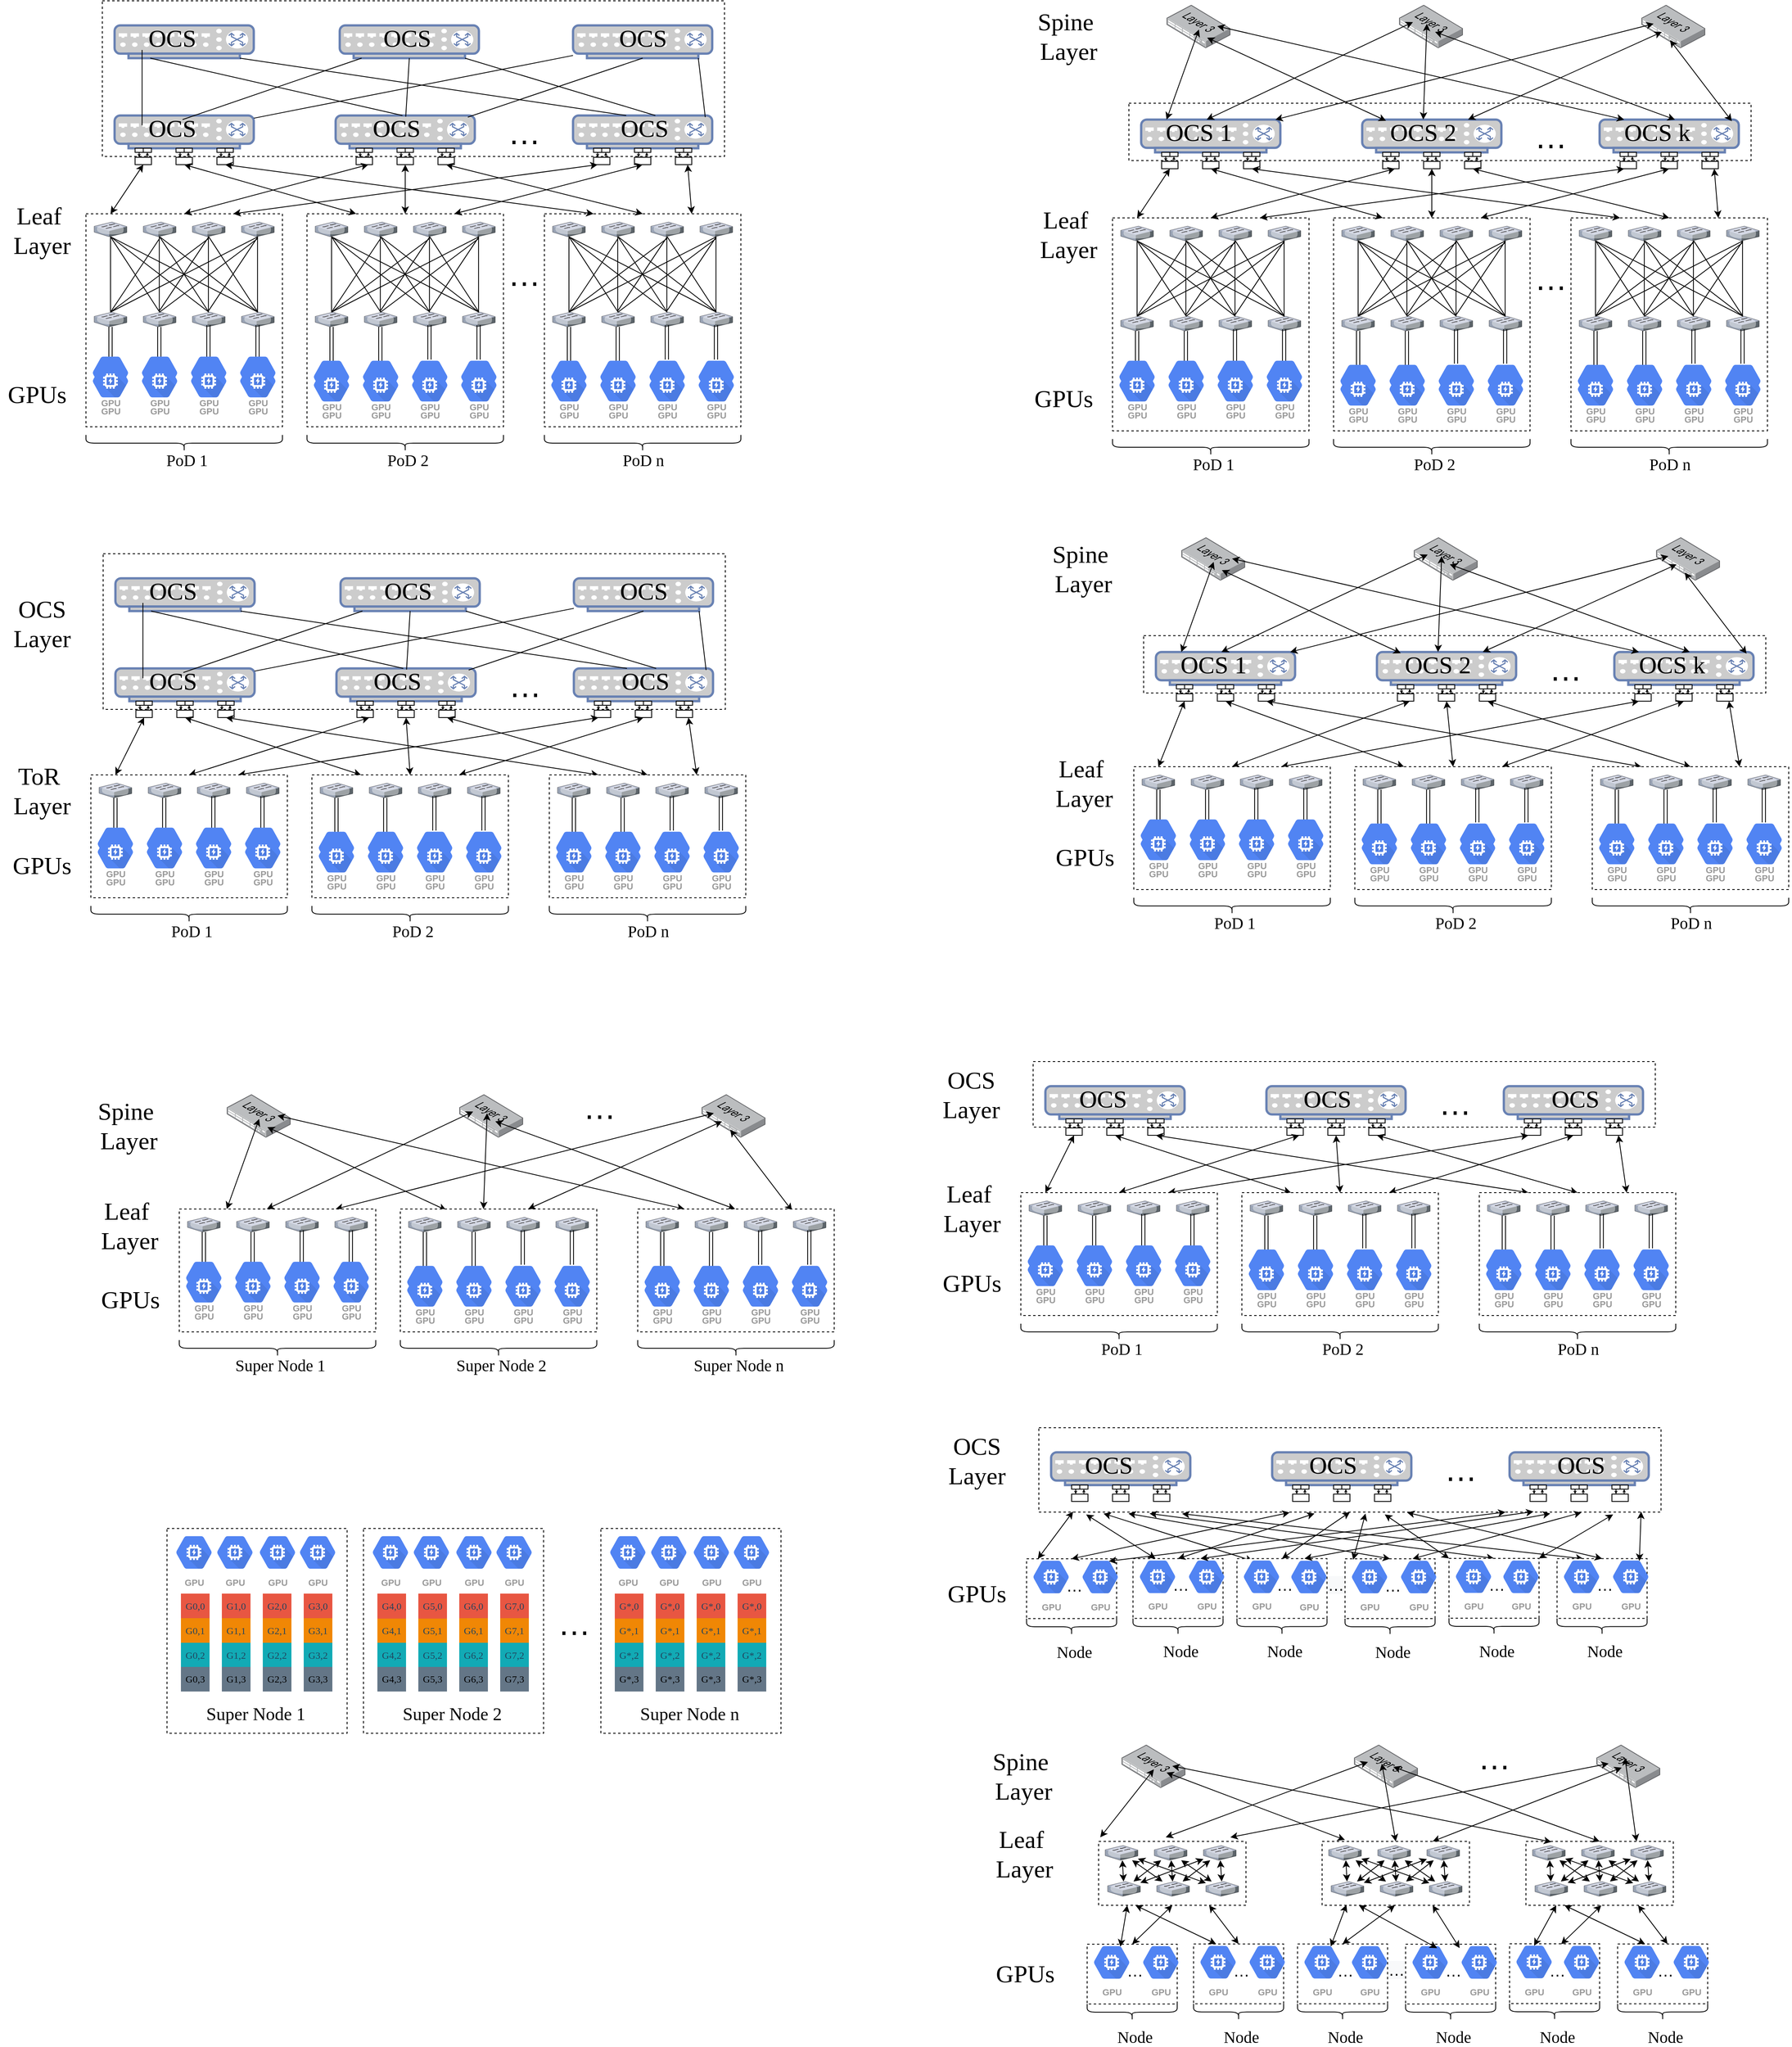 <mxfile version="13.3.1" type="device"><diagram id="y1kWOpUGHuxIJ3yEuqZ7" name="Page-1"><mxGraphModel dx="2767" dy="1903" grid="1" gridSize="10" guides="1" tooltips="1" connect="1" arrows="1" fold="1" page="1" pageScale="1" pageWidth="827" pageHeight="1169" math="0" shadow="0"><root><mxCell id="0"/><mxCell id="1" parent="0"/><mxCell id="9fAqg_WPXuoNjAbW5yfK-102" value="" style="rounded=0;whiteSpace=wrap;html=1;dashed=1;shadow=0;glass=0;" vertex="1" parent="1"><mxGeometry x="370" y="1082" width="180" height="78" as="geometry"/></mxCell><mxCell id="rLoegdF59TgYcEcmEnVo-97" value="" style="rounded=0;whiteSpace=wrap;html=1;dashed=1;" parent="1" vertex="1"><mxGeometry x="-115" y="-1040" width="760" height="70" as="geometry"/></mxCell><mxCell id="LMLSj2MRwrwGWkM6ZcZf-3" value="" style="fontColor=#0066CC;verticalAlign=top;verticalLabelPosition=bottom;labelPosition=center;align=center;html=1;outlineConnect=0;fillColor=#CCCCCC;strokeColor=#6881B3;gradientDirection=north;strokeWidth=2;shape=mxgraph.networks.switch;" parent="1" vertex="1"><mxGeometry x="-100" y="-1020" width="170" height="40" as="geometry"/></mxCell><mxCell id="LMLSj2MRwrwGWkM6ZcZf-53" value="" style="group" parent="1" vertex="1" connectable="0" treatAsSingle="0"><mxGeometry x="-135" y="-900" width="243" height="260" as="geometry"/></mxCell><mxCell id="LMLSj2MRwrwGWkM6ZcZf-52" value="" style="rounded=0;whiteSpace=wrap;html=1;dashed=1;shadow=0;glass=0;" parent="LMLSj2MRwrwGWkM6ZcZf-53" vertex="1"><mxGeometry width="240" height="260" as="geometry"/></mxCell><mxCell id="LMLSj2MRwrwGWkM6ZcZf-4" value="" style="verticalLabelPosition=bottom;aspect=fixed;html=1;verticalAlign=top;strokeColor=none;align=center;outlineConnect=0;shape=mxgraph.citrix.switch;" parent="LMLSj2MRwrwGWkM6ZcZf-53" vertex="1"><mxGeometry x="10" y="120" width="40" height="18.04" as="geometry"/></mxCell><mxCell id="LMLSj2MRwrwGWkM6ZcZf-24" value="" style="verticalLabelPosition=bottom;aspect=fixed;html=1;verticalAlign=top;strokeColor=none;align=center;outlineConnect=0;shape=mxgraph.citrix.switch;" parent="LMLSj2MRwrwGWkM6ZcZf-53" vertex="1"><mxGeometry x="70" y="120" width="40" height="18.04" as="geometry"/></mxCell><mxCell id="LMLSj2MRwrwGWkM6ZcZf-25" value="" style="verticalLabelPosition=bottom;aspect=fixed;html=1;verticalAlign=top;strokeColor=none;align=center;outlineConnect=0;shape=mxgraph.citrix.switch;" parent="LMLSj2MRwrwGWkM6ZcZf-53" vertex="1"><mxGeometry x="130" y="120" width="40" height="18.04" as="geometry"/></mxCell><mxCell id="LMLSj2MRwrwGWkM6ZcZf-26" value="" style="verticalLabelPosition=bottom;aspect=fixed;html=1;verticalAlign=top;strokeColor=none;align=center;outlineConnect=0;shape=mxgraph.citrix.switch;" parent="LMLSj2MRwrwGWkM6ZcZf-53" vertex="1"><mxGeometry x="190" y="120" width="40" height="18.04" as="geometry"/></mxCell><mxCell id="LMLSj2MRwrwGWkM6ZcZf-27" value="" style="verticalLabelPosition=bottom;aspect=fixed;html=1;verticalAlign=top;strokeColor=none;align=center;outlineConnect=0;shape=mxgraph.citrix.switch;" parent="LMLSj2MRwrwGWkM6ZcZf-53" vertex="1"><mxGeometry x="10" y="10" width="40" height="18.04" as="geometry"/></mxCell><mxCell id="LMLSj2MRwrwGWkM6ZcZf-28" value="" style="verticalLabelPosition=bottom;aspect=fixed;html=1;verticalAlign=top;strokeColor=none;align=center;outlineConnect=0;shape=mxgraph.citrix.switch;" parent="LMLSj2MRwrwGWkM6ZcZf-53" vertex="1"><mxGeometry x="70" y="10" width="40" height="18.04" as="geometry"/></mxCell><mxCell id="LMLSj2MRwrwGWkM6ZcZf-29" value="" style="verticalLabelPosition=bottom;aspect=fixed;html=1;verticalAlign=top;strokeColor=none;align=center;outlineConnect=0;shape=mxgraph.citrix.switch;" parent="LMLSj2MRwrwGWkM6ZcZf-53" vertex="1"><mxGeometry x="130" y="10" width="40" height="18.04" as="geometry"/></mxCell><mxCell id="LMLSj2MRwrwGWkM6ZcZf-30" value="" style="verticalLabelPosition=bottom;aspect=fixed;html=1;verticalAlign=top;strokeColor=none;align=center;outlineConnect=0;shape=mxgraph.citrix.switch;" parent="LMLSj2MRwrwGWkM6ZcZf-53" vertex="1"><mxGeometry x="190" y="10" width="40" height="18.04" as="geometry"/></mxCell><mxCell id="LMLSj2MRwrwGWkM6ZcZf-32" value="" style="endArrow=none;html=1;" parent="LMLSj2MRwrwGWkM6ZcZf-53" source="LMLSj2MRwrwGWkM6ZcZf-4" edge="1"><mxGeometry width="50" height="50" relative="1" as="geometry"><mxPoint x="-20" y="78.04" as="sourcePoint"/><mxPoint x="30" y="28.04" as="targetPoint"/></mxGeometry></mxCell><mxCell id="LMLSj2MRwrwGWkM6ZcZf-33" value="" style="endArrow=none;html=1;" parent="LMLSj2MRwrwGWkM6ZcZf-53" edge="1"><mxGeometry width="50" height="50" relative="1" as="geometry"><mxPoint x="89.58" y="120" as="sourcePoint"/><mxPoint x="89.58" y="28.04" as="targetPoint"/></mxGeometry></mxCell><mxCell id="LMLSj2MRwrwGWkM6ZcZf-34" value="" style="endArrow=none;html=1;" parent="LMLSj2MRwrwGWkM6ZcZf-53" edge="1"><mxGeometry width="50" height="50" relative="1" as="geometry"><mxPoint x="149.58" y="120" as="sourcePoint"/><mxPoint x="149.58" y="28.04" as="targetPoint"/></mxGeometry></mxCell><mxCell id="LMLSj2MRwrwGWkM6ZcZf-35" value="" style="endArrow=none;html=1;" parent="LMLSj2MRwrwGWkM6ZcZf-53" edge="1"><mxGeometry width="50" height="50" relative="1" as="geometry"><mxPoint x="209.58" y="120" as="sourcePoint"/><mxPoint x="209.58" y="28.04" as="targetPoint"/></mxGeometry></mxCell><mxCell id="LMLSj2MRwrwGWkM6ZcZf-36" value="" style="endArrow=none;html=1;" parent="LMLSj2MRwrwGWkM6ZcZf-53" edge="1"><mxGeometry width="50" height="50" relative="1" as="geometry"><mxPoint x="90" y="120" as="sourcePoint"/><mxPoint x="30" y="28.04" as="targetPoint"/></mxGeometry></mxCell><mxCell id="LMLSj2MRwrwGWkM6ZcZf-37" value="" style="endArrow=none;html=1;" parent="LMLSj2MRwrwGWkM6ZcZf-53" edge="1"><mxGeometry width="50" height="50" relative="1" as="geometry"><mxPoint x="150" y="120" as="sourcePoint"/><mxPoint x="90" y="28.04" as="targetPoint"/></mxGeometry></mxCell><mxCell id="LMLSj2MRwrwGWkM6ZcZf-38" value="" style="endArrow=none;html=1;" parent="LMLSj2MRwrwGWkM6ZcZf-53" edge="1"><mxGeometry width="50" height="50" relative="1" as="geometry"><mxPoint x="210" y="120" as="sourcePoint"/><mxPoint x="150" y="28.04" as="targetPoint"/></mxGeometry></mxCell><mxCell id="LMLSj2MRwrwGWkM6ZcZf-39" value="" style="endArrow=none;html=1;" parent="LMLSj2MRwrwGWkM6ZcZf-53" edge="1"><mxGeometry width="50" height="50" relative="1" as="geometry"><mxPoint x="30" y="120" as="sourcePoint"/><mxPoint x="90" y="30" as="targetPoint"/></mxGeometry></mxCell><mxCell id="LMLSj2MRwrwGWkM6ZcZf-40" value="" style="endArrow=none;html=1;" parent="LMLSj2MRwrwGWkM6ZcZf-53" edge="1"><mxGeometry width="50" height="50" relative="1" as="geometry"><mxPoint x="90" y="118.04" as="sourcePoint"/><mxPoint x="150" y="28.04" as="targetPoint"/></mxGeometry></mxCell><mxCell id="LMLSj2MRwrwGWkM6ZcZf-41" value="" style="endArrow=none;html=1;" parent="LMLSj2MRwrwGWkM6ZcZf-53" edge="1"><mxGeometry width="50" height="50" relative="1" as="geometry"><mxPoint x="150" y="118.04" as="sourcePoint"/><mxPoint x="210" y="28.04" as="targetPoint"/></mxGeometry></mxCell><mxCell id="LMLSj2MRwrwGWkM6ZcZf-42" value="" style="endArrow=none;html=1;exitX=0.5;exitY=0;exitDx=0;exitDy=0;exitPerimeter=0;" parent="LMLSj2MRwrwGWkM6ZcZf-53" source="LMLSj2MRwrwGWkM6ZcZf-25" edge="1"><mxGeometry width="50" height="50" relative="1" as="geometry"><mxPoint x="-20" y="78.04" as="sourcePoint"/><mxPoint x="30" y="28.04" as="targetPoint"/></mxGeometry></mxCell><mxCell id="LMLSj2MRwrwGWkM6ZcZf-43" value="" style="endArrow=none;html=1;exitX=0.5;exitY=0;exitDx=0;exitDy=0;exitPerimeter=0;" parent="LMLSj2MRwrwGWkM6ZcZf-53" edge="1"><mxGeometry width="50" height="50" relative="1" as="geometry"><mxPoint x="210" y="120" as="sourcePoint"/><mxPoint x="90" y="28.04" as="targetPoint"/></mxGeometry></mxCell><mxCell id="LMLSj2MRwrwGWkM6ZcZf-44" value="" style="endArrow=none;html=1;" parent="LMLSj2MRwrwGWkM6ZcZf-53" edge="1"><mxGeometry width="50" height="50" relative="1" as="geometry"><mxPoint x="30" y="120" as="sourcePoint"/><mxPoint x="150" y="30" as="targetPoint"/></mxGeometry></mxCell><mxCell id="LMLSj2MRwrwGWkM6ZcZf-45" value="" style="endArrow=none;html=1;" parent="LMLSj2MRwrwGWkM6ZcZf-53" edge="1"><mxGeometry width="50" height="50" relative="1" as="geometry"><mxPoint x="90" y="120" as="sourcePoint"/><mxPoint x="210" y="30" as="targetPoint"/></mxGeometry></mxCell><mxCell id="LMLSj2MRwrwGWkM6ZcZf-46" value="" style="endArrow=none;html=1;" parent="LMLSj2MRwrwGWkM6ZcZf-53" edge="1"><mxGeometry width="50" height="50" relative="1" as="geometry"><mxPoint x="210" y="120" as="sourcePoint"/><mxPoint x="30" y="28.04" as="targetPoint"/></mxGeometry></mxCell><mxCell id="LMLSj2MRwrwGWkM6ZcZf-47" value="" style="endArrow=none;html=1;" parent="LMLSj2MRwrwGWkM6ZcZf-53" edge="1"><mxGeometry width="50" height="50" relative="1" as="geometry"><mxPoint x="30" y="120" as="sourcePoint"/><mxPoint x="210" y="28.04" as="targetPoint"/></mxGeometry></mxCell><mxCell id="LMLSj2MRwrwGWkM6ZcZf-48" value="" style="shape=link;html=1;exitX=0.5;exitY=0;exitDx=0;exitDy=0;exitPerimeter=0;" parent="LMLSj2MRwrwGWkM6ZcZf-53" edge="1"><mxGeometry width="50" height="50" relative="1" as="geometry"><mxPoint x="30" y="180" as="sourcePoint"/><mxPoint x="30" y="138.04" as="targetPoint"/></mxGeometry></mxCell><mxCell id="LMLSj2MRwrwGWkM6ZcZf-49" value="" style="shape=link;html=1;exitX=0.5;exitY=0;exitDx=0;exitDy=0;exitPerimeter=0;" parent="LMLSj2MRwrwGWkM6ZcZf-53" edge="1"><mxGeometry width="50" height="50" relative="1" as="geometry"><mxPoint x="89.58" y="180" as="sourcePoint"/><mxPoint x="89.58" y="138.04" as="targetPoint"/></mxGeometry></mxCell><mxCell id="LMLSj2MRwrwGWkM6ZcZf-50" value="" style="shape=link;html=1;exitX=0.5;exitY=0;exitDx=0;exitDy=0;exitPerimeter=0;" parent="LMLSj2MRwrwGWkM6ZcZf-53" edge="1"><mxGeometry width="50" height="50" relative="1" as="geometry"><mxPoint x="149.58" y="178" as="sourcePoint"/><mxPoint x="149.58" y="136.04" as="targetPoint"/></mxGeometry></mxCell><mxCell id="LMLSj2MRwrwGWkM6ZcZf-51" value="" style="shape=link;html=1;exitX=0.5;exitY=0;exitDx=0;exitDy=0;exitPerimeter=0;" parent="LMLSj2MRwrwGWkM6ZcZf-53" edge="1"><mxGeometry width="50" height="50" relative="1" as="geometry"><mxPoint x="209.58" y="178" as="sourcePoint"/><mxPoint x="209.58" y="136.04" as="targetPoint"/></mxGeometry></mxCell><mxCell id="jtC0os_tgTjXyEuSvt5n-46" value="GPU" style="html=1;fillColor=#5184F3;strokeColor=none;verticalAlign=top;labelPosition=center;verticalLabelPosition=bottom;align=center;spacingTop=-6;fontSize=11;fontStyle=1;fontColor=#999999;shape=mxgraph.gcp2.hexIcon;prIcon=gpu" parent="LMLSj2MRwrwGWkM6ZcZf-53" vertex="1"><mxGeometry x="117" y="165" width="66" height="58.5" as="geometry"/></mxCell><mxCell id="jtC0os_tgTjXyEuSvt5n-47" value="GPU" style="html=1;fillColor=#5184F3;strokeColor=none;verticalAlign=top;labelPosition=center;verticalLabelPosition=bottom;align=center;spacingTop=-6;fontSize=11;fontStyle=1;fontColor=#999999;shape=mxgraph.gcp2.hexIcon;prIcon=gpu" parent="LMLSj2MRwrwGWkM6ZcZf-53" vertex="1"><mxGeometry x="117" y="175" width="66" height="58.5" as="geometry"/></mxCell><mxCell id="jtC0os_tgTjXyEuSvt5n-50" value="GPU" style="html=1;fillColor=#5184F3;strokeColor=none;verticalAlign=top;labelPosition=center;verticalLabelPosition=bottom;align=center;spacingTop=-6;fontSize=11;fontStyle=1;fontColor=#999999;shape=mxgraph.gcp2.hexIcon;prIcon=gpu" parent="LMLSj2MRwrwGWkM6ZcZf-53" vertex="1"><mxGeometry x="57" y="165" width="66" height="58.5" as="geometry"/></mxCell><mxCell id="jtC0os_tgTjXyEuSvt5n-51" value="GPU" style="html=1;fillColor=#5184F3;strokeColor=none;verticalAlign=top;labelPosition=center;verticalLabelPosition=bottom;align=center;spacingTop=-6;fontSize=11;fontStyle=1;fontColor=#999999;shape=mxgraph.gcp2.hexIcon;prIcon=gpu" parent="LMLSj2MRwrwGWkM6ZcZf-53" vertex="1"><mxGeometry x="57" y="175" width="66" height="58.5" as="geometry"/></mxCell><mxCell id="jtC0os_tgTjXyEuSvt5n-52" value="GPU" style="html=1;fillColor=#5184F3;strokeColor=none;verticalAlign=top;labelPosition=center;verticalLabelPosition=bottom;align=center;spacingTop=-6;fontSize=11;fontStyle=1;fontColor=#999999;shape=mxgraph.gcp2.hexIcon;prIcon=gpu" parent="LMLSj2MRwrwGWkM6ZcZf-53" vertex="1"><mxGeometry x="-3" y="165" width="66" height="58.5" as="geometry"/></mxCell><mxCell id="jtC0os_tgTjXyEuSvt5n-53" value="GPU" style="html=1;fillColor=#5184F3;strokeColor=none;verticalAlign=top;labelPosition=center;verticalLabelPosition=bottom;align=center;spacingTop=-6;fontSize=11;fontStyle=1;fontColor=#999999;shape=mxgraph.gcp2.hexIcon;prIcon=gpu" parent="LMLSj2MRwrwGWkM6ZcZf-53" vertex="1"><mxGeometry x="-3" y="175" width="66" height="58.5" as="geometry"/></mxCell><mxCell id="jtC0os_tgTjXyEuSvt5n-54" value="GPU" style="html=1;fillColor=#5184F3;strokeColor=none;verticalAlign=top;labelPosition=center;verticalLabelPosition=bottom;align=center;spacingTop=-6;fontSize=11;fontStyle=1;fontColor=#999999;shape=mxgraph.gcp2.hexIcon;prIcon=gpu" parent="LMLSj2MRwrwGWkM6ZcZf-53" vertex="1"><mxGeometry x="177" y="165" width="66" height="58.5" as="geometry"/></mxCell><mxCell id="jtC0os_tgTjXyEuSvt5n-55" value="GPU" style="html=1;fillColor=#5184F3;strokeColor=none;verticalAlign=top;labelPosition=center;verticalLabelPosition=bottom;align=center;spacingTop=-6;fontSize=11;fontStyle=1;fontColor=#999999;shape=mxgraph.gcp2.hexIcon;prIcon=gpu" parent="LMLSj2MRwrwGWkM6ZcZf-53" vertex="1"><mxGeometry x="177" y="175" width="66" height="58.5" as="geometry"/></mxCell><mxCell id="rLoegdF59TgYcEcmEnVo-1" value="" style="group" parent="1" vertex="1" connectable="0" treatAsSingle="0"><mxGeometry x="135" y="-900" width="243" height="260" as="geometry"/></mxCell><mxCell id="rLoegdF59TgYcEcmEnVo-2" value="" style="rounded=0;whiteSpace=wrap;html=1;dashed=1;shadow=0;glass=0;" parent="rLoegdF59TgYcEcmEnVo-1" vertex="1"><mxGeometry width="240" height="260" as="geometry"/></mxCell><mxCell id="rLoegdF59TgYcEcmEnVo-3" value="" style="verticalLabelPosition=bottom;aspect=fixed;html=1;verticalAlign=top;strokeColor=none;align=center;outlineConnect=0;shape=mxgraph.citrix.switch;" parent="rLoegdF59TgYcEcmEnVo-1" vertex="1"><mxGeometry x="10" y="120" width="40" height="18.04" as="geometry"/></mxCell><mxCell id="rLoegdF59TgYcEcmEnVo-8" value="" style="verticalLabelPosition=bottom;aspect=fixed;html=1;verticalAlign=top;strokeColor=none;align=center;outlineConnect=0;shape=mxgraph.citrix.switch;" parent="rLoegdF59TgYcEcmEnVo-1" vertex="1"><mxGeometry x="70" y="120" width="40" height="18.04" as="geometry"/></mxCell><mxCell id="rLoegdF59TgYcEcmEnVo-9" value="" style="verticalLabelPosition=bottom;aspect=fixed;html=1;verticalAlign=top;strokeColor=none;align=center;outlineConnect=0;shape=mxgraph.citrix.switch;" parent="rLoegdF59TgYcEcmEnVo-1" vertex="1"><mxGeometry x="130" y="120" width="40" height="18.04" as="geometry"/></mxCell><mxCell id="rLoegdF59TgYcEcmEnVo-10" value="" style="verticalLabelPosition=bottom;aspect=fixed;html=1;verticalAlign=top;strokeColor=none;align=center;outlineConnect=0;shape=mxgraph.citrix.switch;" parent="rLoegdF59TgYcEcmEnVo-1" vertex="1"><mxGeometry x="190" y="120" width="40" height="18.04" as="geometry"/></mxCell><mxCell id="rLoegdF59TgYcEcmEnVo-11" value="" style="verticalLabelPosition=bottom;aspect=fixed;html=1;verticalAlign=top;strokeColor=none;align=center;outlineConnect=0;shape=mxgraph.citrix.switch;" parent="rLoegdF59TgYcEcmEnVo-1" vertex="1"><mxGeometry x="10" y="10" width="40" height="18.04" as="geometry"/></mxCell><mxCell id="rLoegdF59TgYcEcmEnVo-12" value="" style="verticalLabelPosition=bottom;aspect=fixed;html=1;verticalAlign=top;strokeColor=none;align=center;outlineConnect=0;shape=mxgraph.citrix.switch;" parent="rLoegdF59TgYcEcmEnVo-1" vertex="1"><mxGeometry x="70" y="10" width="40" height="18.04" as="geometry"/></mxCell><mxCell id="rLoegdF59TgYcEcmEnVo-13" value="" style="verticalLabelPosition=bottom;aspect=fixed;html=1;verticalAlign=top;strokeColor=none;align=center;outlineConnect=0;shape=mxgraph.citrix.switch;" parent="rLoegdF59TgYcEcmEnVo-1" vertex="1"><mxGeometry x="130" y="10" width="40" height="18.04" as="geometry"/></mxCell><mxCell id="rLoegdF59TgYcEcmEnVo-14" value="" style="verticalLabelPosition=bottom;aspect=fixed;html=1;verticalAlign=top;strokeColor=none;align=center;outlineConnect=0;shape=mxgraph.citrix.switch;" parent="rLoegdF59TgYcEcmEnVo-1" vertex="1"><mxGeometry x="190" y="10" width="40" height="18.04" as="geometry"/></mxCell><mxCell id="rLoegdF59TgYcEcmEnVo-15" value="" style="endArrow=none;html=1;" parent="rLoegdF59TgYcEcmEnVo-1" source="rLoegdF59TgYcEcmEnVo-3" edge="1"><mxGeometry width="50" height="50" relative="1" as="geometry"><mxPoint x="-20" y="78.04" as="sourcePoint"/><mxPoint x="30" y="28.04" as="targetPoint"/></mxGeometry></mxCell><mxCell id="rLoegdF59TgYcEcmEnVo-16" value="" style="endArrow=none;html=1;" parent="rLoegdF59TgYcEcmEnVo-1" edge="1"><mxGeometry width="50" height="50" relative="1" as="geometry"><mxPoint x="89.58" y="120" as="sourcePoint"/><mxPoint x="89.58" y="28.04" as="targetPoint"/></mxGeometry></mxCell><mxCell id="rLoegdF59TgYcEcmEnVo-17" value="" style="endArrow=none;html=1;" parent="rLoegdF59TgYcEcmEnVo-1" edge="1"><mxGeometry width="50" height="50" relative="1" as="geometry"><mxPoint x="149.58" y="120" as="sourcePoint"/><mxPoint x="149.58" y="28.04" as="targetPoint"/></mxGeometry></mxCell><mxCell id="rLoegdF59TgYcEcmEnVo-18" value="" style="endArrow=none;html=1;" parent="rLoegdF59TgYcEcmEnVo-1" edge="1"><mxGeometry width="50" height="50" relative="1" as="geometry"><mxPoint x="209.58" y="120" as="sourcePoint"/><mxPoint x="209.58" y="28.04" as="targetPoint"/></mxGeometry></mxCell><mxCell id="rLoegdF59TgYcEcmEnVo-19" value="" style="endArrow=none;html=1;" parent="rLoegdF59TgYcEcmEnVo-1" edge="1"><mxGeometry width="50" height="50" relative="1" as="geometry"><mxPoint x="90" y="120" as="sourcePoint"/><mxPoint x="30" y="28.04" as="targetPoint"/></mxGeometry></mxCell><mxCell id="rLoegdF59TgYcEcmEnVo-20" value="" style="endArrow=none;html=1;" parent="rLoegdF59TgYcEcmEnVo-1" edge="1"><mxGeometry width="50" height="50" relative="1" as="geometry"><mxPoint x="150" y="120" as="sourcePoint"/><mxPoint x="90" y="28.04" as="targetPoint"/></mxGeometry></mxCell><mxCell id="rLoegdF59TgYcEcmEnVo-21" value="" style="endArrow=none;html=1;" parent="rLoegdF59TgYcEcmEnVo-1" edge="1"><mxGeometry width="50" height="50" relative="1" as="geometry"><mxPoint x="210" y="120" as="sourcePoint"/><mxPoint x="150" y="28.04" as="targetPoint"/></mxGeometry></mxCell><mxCell id="rLoegdF59TgYcEcmEnVo-22" value="" style="endArrow=none;html=1;" parent="rLoegdF59TgYcEcmEnVo-1" edge="1"><mxGeometry width="50" height="50" relative="1" as="geometry"><mxPoint x="30" y="120" as="sourcePoint"/><mxPoint x="90" y="30" as="targetPoint"/></mxGeometry></mxCell><mxCell id="rLoegdF59TgYcEcmEnVo-23" value="" style="endArrow=none;html=1;" parent="rLoegdF59TgYcEcmEnVo-1" edge="1"><mxGeometry width="50" height="50" relative="1" as="geometry"><mxPoint x="90" y="118.04" as="sourcePoint"/><mxPoint x="150" y="28.04" as="targetPoint"/></mxGeometry></mxCell><mxCell id="rLoegdF59TgYcEcmEnVo-24" value="" style="endArrow=none;html=1;" parent="rLoegdF59TgYcEcmEnVo-1" edge="1"><mxGeometry width="50" height="50" relative="1" as="geometry"><mxPoint x="150" y="118.04" as="sourcePoint"/><mxPoint x="210" y="28.04" as="targetPoint"/></mxGeometry></mxCell><mxCell id="rLoegdF59TgYcEcmEnVo-25" value="" style="endArrow=none;html=1;exitX=0.5;exitY=0;exitDx=0;exitDy=0;exitPerimeter=0;" parent="rLoegdF59TgYcEcmEnVo-1" source="rLoegdF59TgYcEcmEnVo-9" edge="1"><mxGeometry width="50" height="50" relative="1" as="geometry"><mxPoint x="-20" y="78.04" as="sourcePoint"/><mxPoint x="30" y="28.04" as="targetPoint"/></mxGeometry></mxCell><mxCell id="rLoegdF59TgYcEcmEnVo-26" value="" style="endArrow=none;html=1;exitX=0.5;exitY=0;exitDx=0;exitDy=0;exitPerimeter=0;" parent="rLoegdF59TgYcEcmEnVo-1" edge="1"><mxGeometry width="50" height="50" relative="1" as="geometry"><mxPoint x="210" y="120" as="sourcePoint"/><mxPoint x="90" y="28.04" as="targetPoint"/></mxGeometry></mxCell><mxCell id="rLoegdF59TgYcEcmEnVo-27" value="" style="endArrow=none;html=1;" parent="rLoegdF59TgYcEcmEnVo-1" edge="1"><mxGeometry width="50" height="50" relative="1" as="geometry"><mxPoint x="30" y="120" as="sourcePoint"/><mxPoint x="150" y="30" as="targetPoint"/></mxGeometry></mxCell><mxCell id="rLoegdF59TgYcEcmEnVo-28" value="" style="endArrow=none;html=1;" parent="rLoegdF59TgYcEcmEnVo-1" edge="1"><mxGeometry width="50" height="50" relative="1" as="geometry"><mxPoint x="90" y="120" as="sourcePoint"/><mxPoint x="210" y="30" as="targetPoint"/></mxGeometry></mxCell><mxCell id="rLoegdF59TgYcEcmEnVo-29" value="" style="endArrow=none;html=1;" parent="rLoegdF59TgYcEcmEnVo-1" edge="1"><mxGeometry width="50" height="50" relative="1" as="geometry"><mxPoint x="210" y="120" as="sourcePoint"/><mxPoint x="30" y="28.04" as="targetPoint"/></mxGeometry></mxCell><mxCell id="rLoegdF59TgYcEcmEnVo-30" value="" style="endArrow=none;html=1;" parent="rLoegdF59TgYcEcmEnVo-1" edge="1"><mxGeometry width="50" height="50" relative="1" as="geometry"><mxPoint x="30" y="120" as="sourcePoint"/><mxPoint x="210" y="28.04" as="targetPoint"/></mxGeometry></mxCell><mxCell id="rLoegdF59TgYcEcmEnVo-31" value="" style="shape=link;html=1;exitX=0.5;exitY=0;exitDx=0;exitDy=0;exitPerimeter=0;" parent="rLoegdF59TgYcEcmEnVo-1" edge="1"><mxGeometry width="50" height="50" relative="1" as="geometry"><mxPoint x="30" y="180" as="sourcePoint"/><mxPoint x="30" y="138.04" as="targetPoint"/></mxGeometry></mxCell><mxCell id="rLoegdF59TgYcEcmEnVo-32" value="" style="shape=link;html=1;exitX=0.5;exitY=0;exitDx=0;exitDy=0;exitPerimeter=0;" parent="rLoegdF59TgYcEcmEnVo-1" edge="1"><mxGeometry width="50" height="50" relative="1" as="geometry"><mxPoint x="89.58" y="180" as="sourcePoint"/><mxPoint x="89.58" y="138.04" as="targetPoint"/></mxGeometry></mxCell><mxCell id="rLoegdF59TgYcEcmEnVo-33" value="" style="shape=link;html=1;exitX=0.5;exitY=0;exitDx=0;exitDy=0;exitPerimeter=0;" parent="rLoegdF59TgYcEcmEnVo-1" edge="1"><mxGeometry width="50" height="50" relative="1" as="geometry"><mxPoint x="149.58" y="178" as="sourcePoint"/><mxPoint x="149.58" y="136.04" as="targetPoint"/></mxGeometry></mxCell><mxCell id="rLoegdF59TgYcEcmEnVo-34" value="" style="shape=link;html=1;exitX=0.5;exitY=0;exitDx=0;exitDy=0;exitPerimeter=0;" parent="rLoegdF59TgYcEcmEnVo-1" edge="1"><mxGeometry width="50" height="50" relative="1" as="geometry"><mxPoint x="209.58" y="178" as="sourcePoint"/><mxPoint x="209.58" y="136.04" as="targetPoint"/></mxGeometry></mxCell><mxCell id="jtC0os_tgTjXyEuSvt5n-56" value="GPU" style="html=1;fillColor=#5184F3;strokeColor=none;verticalAlign=top;labelPosition=center;verticalLabelPosition=bottom;align=center;spacingTop=-6;fontSize=11;fontStyle=1;fontColor=#999999;shape=mxgraph.gcp2.hexIcon;prIcon=gpu" parent="rLoegdF59TgYcEcmEnVo-1" vertex="1"><mxGeometry x="-3" y="170" width="66" height="58.5" as="geometry"/></mxCell><mxCell id="jtC0os_tgTjXyEuSvt5n-57" value="GPU" style="html=1;fillColor=#5184F3;strokeColor=none;verticalAlign=top;labelPosition=center;verticalLabelPosition=bottom;align=center;spacingTop=-6;fontSize=11;fontStyle=1;fontColor=#999999;shape=mxgraph.gcp2.hexIcon;prIcon=gpu" parent="rLoegdF59TgYcEcmEnVo-1" vertex="1"><mxGeometry x="-3" y="180" width="66" height="58.5" as="geometry"/></mxCell><mxCell id="jtC0os_tgTjXyEuSvt5n-58" value="GPU" style="html=1;fillColor=#5184F3;strokeColor=none;verticalAlign=top;labelPosition=center;verticalLabelPosition=bottom;align=center;spacingTop=-6;fontSize=11;fontStyle=1;fontColor=#999999;shape=mxgraph.gcp2.hexIcon;prIcon=gpu" parent="rLoegdF59TgYcEcmEnVo-1" vertex="1"><mxGeometry x="57" y="170" width="66" height="58.5" as="geometry"/></mxCell><mxCell id="jtC0os_tgTjXyEuSvt5n-59" value="GPU" style="html=1;fillColor=#5184F3;strokeColor=none;verticalAlign=top;labelPosition=center;verticalLabelPosition=bottom;align=center;spacingTop=-6;fontSize=11;fontStyle=1;fontColor=#999999;shape=mxgraph.gcp2.hexIcon;prIcon=gpu" parent="rLoegdF59TgYcEcmEnVo-1" vertex="1"><mxGeometry x="57" y="180" width="66" height="58.5" as="geometry"/></mxCell><mxCell id="jtC0os_tgTjXyEuSvt5n-60" value="GPU" style="html=1;fillColor=#5184F3;strokeColor=none;verticalAlign=top;labelPosition=center;verticalLabelPosition=bottom;align=center;spacingTop=-6;fontSize=11;fontStyle=1;fontColor=#999999;shape=mxgraph.gcp2.hexIcon;prIcon=gpu" parent="rLoegdF59TgYcEcmEnVo-1" vertex="1"><mxGeometry x="117" y="170" width="66" height="58.5" as="geometry"/></mxCell><mxCell id="jtC0os_tgTjXyEuSvt5n-61" value="GPU" style="html=1;fillColor=#5184F3;strokeColor=none;verticalAlign=top;labelPosition=center;verticalLabelPosition=bottom;align=center;spacingTop=-6;fontSize=11;fontStyle=1;fontColor=#999999;shape=mxgraph.gcp2.hexIcon;prIcon=gpu" parent="rLoegdF59TgYcEcmEnVo-1" vertex="1"><mxGeometry x="117" y="180" width="66" height="58.5" as="geometry"/></mxCell><mxCell id="jtC0os_tgTjXyEuSvt5n-62" value="GPU" style="html=1;fillColor=#5184F3;strokeColor=none;verticalAlign=top;labelPosition=center;verticalLabelPosition=bottom;align=center;spacingTop=-6;fontSize=11;fontStyle=1;fontColor=#999999;shape=mxgraph.gcp2.hexIcon;prIcon=gpu" parent="rLoegdF59TgYcEcmEnVo-1" vertex="1"><mxGeometry x="177" y="170" width="66" height="58.5" as="geometry"/></mxCell><mxCell id="jtC0os_tgTjXyEuSvt5n-63" value="GPU" style="html=1;fillColor=#5184F3;strokeColor=none;verticalAlign=top;labelPosition=center;verticalLabelPosition=bottom;align=center;spacingTop=-6;fontSize=11;fontStyle=1;fontColor=#999999;shape=mxgraph.gcp2.hexIcon;prIcon=gpu" parent="rLoegdF59TgYcEcmEnVo-1" vertex="1"><mxGeometry x="177" y="180" width="66" height="58.5" as="geometry"/></mxCell><mxCell id="rLoegdF59TgYcEcmEnVo-35" value="" style="group" parent="1" vertex="1" connectable="0" treatAsSingle="0"><mxGeometry x="425" y="-900" width="243" height="260" as="geometry"/></mxCell><mxCell id="rLoegdF59TgYcEcmEnVo-36" value="" style="rounded=0;whiteSpace=wrap;html=1;dashed=1;shadow=0;glass=0;" parent="rLoegdF59TgYcEcmEnVo-35" vertex="1"><mxGeometry width="240" height="260" as="geometry"/></mxCell><mxCell id="rLoegdF59TgYcEcmEnVo-37" value="" style="verticalLabelPosition=bottom;aspect=fixed;html=1;verticalAlign=top;strokeColor=none;align=center;outlineConnect=0;shape=mxgraph.citrix.switch;" parent="rLoegdF59TgYcEcmEnVo-35" vertex="1"><mxGeometry x="10" y="120" width="40" height="18.04" as="geometry"/></mxCell><mxCell id="rLoegdF59TgYcEcmEnVo-42" value="" style="verticalLabelPosition=bottom;aspect=fixed;html=1;verticalAlign=top;strokeColor=none;align=center;outlineConnect=0;shape=mxgraph.citrix.switch;" parent="rLoegdF59TgYcEcmEnVo-35" vertex="1"><mxGeometry x="70" y="120" width="40" height="18.04" as="geometry"/></mxCell><mxCell id="rLoegdF59TgYcEcmEnVo-43" value="" style="verticalLabelPosition=bottom;aspect=fixed;html=1;verticalAlign=top;strokeColor=none;align=center;outlineConnect=0;shape=mxgraph.citrix.switch;" parent="rLoegdF59TgYcEcmEnVo-35" vertex="1"><mxGeometry x="130" y="120" width="40" height="18.04" as="geometry"/></mxCell><mxCell id="rLoegdF59TgYcEcmEnVo-44" value="" style="verticalLabelPosition=bottom;aspect=fixed;html=1;verticalAlign=top;strokeColor=none;align=center;outlineConnect=0;shape=mxgraph.citrix.switch;" parent="rLoegdF59TgYcEcmEnVo-35" vertex="1"><mxGeometry x="190" y="120" width="40" height="18.04" as="geometry"/></mxCell><mxCell id="rLoegdF59TgYcEcmEnVo-45" value="" style="verticalLabelPosition=bottom;aspect=fixed;html=1;verticalAlign=top;strokeColor=none;align=center;outlineConnect=0;shape=mxgraph.citrix.switch;" parent="rLoegdF59TgYcEcmEnVo-35" vertex="1"><mxGeometry x="10" y="10" width="40" height="18.04" as="geometry"/></mxCell><mxCell id="rLoegdF59TgYcEcmEnVo-46" value="" style="verticalLabelPosition=bottom;aspect=fixed;html=1;verticalAlign=top;strokeColor=none;align=center;outlineConnect=0;shape=mxgraph.citrix.switch;" parent="rLoegdF59TgYcEcmEnVo-35" vertex="1"><mxGeometry x="70" y="10" width="40" height="18.04" as="geometry"/></mxCell><mxCell id="rLoegdF59TgYcEcmEnVo-47" value="" style="verticalLabelPosition=bottom;aspect=fixed;html=1;verticalAlign=top;strokeColor=none;align=center;outlineConnect=0;shape=mxgraph.citrix.switch;" parent="rLoegdF59TgYcEcmEnVo-35" vertex="1"><mxGeometry x="130" y="10" width="40" height="18.04" as="geometry"/></mxCell><mxCell id="rLoegdF59TgYcEcmEnVo-48" value="" style="verticalLabelPosition=bottom;aspect=fixed;html=1;verticalAlign=top;strokeColor=none;align=center;outlineConnect=0;shape=mxgraph.citrix.switch;" parent="rLoegdF59TgYcEcmEnVo-35" vertex="1"><mxGeometry x="190" y="10" width="40" height="18.04" as="geometry"/></mxCell><mxCell id="rLoegdF59TgYcEcmEnVo-49" value="" style="endArrow=none;html=1;" parent="rLoegdF59TgYcEcmEnVo-35" source="rLoegdF59TgYcEcmEnVo-37" edge="1"><mxGeometry width="50" height="50" relative="1" as="geometry"><mxPoint x="-20" y="78.04" as="sourcePoint"/><mxPoint x="30" y="28.04" as="targetPoint"/></mxGeometry></mxCell><mxCell id="rLoegdF59TgYcEcmEnVo-50" value="" style="endArrow=none;html=1;" parent="rLoegdF59TgYcEcmEnVo-35" edge="1"><mxGeometry width="50" height="50" relative="1" as="geometry"><mxPoint x="89.58" y="120" as="sourcePoint"/><mxPoint x="89.58" y="28.04" as="targetPoint"/></mxGeometry></mxCell><mxCell id="rLoegdF59TgYcEcmEnVo-51" value="" style="endArrow=none;html=1;" parent="rLoegdF59TgYcEcmEnVo-35" edge="1"><mxGeometry width="50" height="50" relative="1" as="geometry"><mxPoint x="149.58" y="120" as="sourcePoint"/><mxPoint x="149.58" y="28.04" as="targetPoint"/></mxGeometry></mxCell><mxCell id="rLoegdF59TgYcEcmEnVo-52" value="" style="endArrow=none;html=1;" parent="rLoegdF59TgYcEcmEnVo-35" edge="1"><mxGeometry width="50" height="50" relative="1" as="geometry"><mxPoint x="209.58" y="120" as="sourcePoint"/><mxPoint x="209.58" y="28.04" as="targetPoint"/></mxGeometry></mxCell><mxCell id="rLoegdF59TgYcEcmEnVo-53" value="" style="endArrow=none;html=1;" parent="rLoegdF59TgYcEcmEnVo-35" edge="1"><mxGeometry width="50" height="50" relative="1" as="geometry"><mxPoint x="90" y="120" as="sourcePoint"/><mxPoint x="30" y="28.04" as="targetPoint"/></mxGeometry></mxCell><mxCell id="rLoegdF59TgYcEcmEnVo-54" value="" style="endArrow=none;html=1;" parent="rLoegdF59TgYcEcmEnVo-35" edge="1"><mxGeometry width="50" height="50" relative="1" as="geometry"><mxPoint x="150" y="120" as="sourcePoint"/><mxPoint x="90" y="28.04" as="targetPoint"/></mxGeometry></mxCell><mxCell id="rLoegdF59TgYcEcmEnVo-55" value="" style="endArrow=none;html=1;" parent="rLoegdF59TgYcEcmEnVo-35" edge="1"><mxGeometry width="50" height="50" relative="1" as="geometry"><mxPoint x="210" y="120" as="sourcePoint"/><mxPoint x="150" y="28.04" as="targetPoint"/></mxGeometry></mxCell><mxCell id="rLoegdF59TgYcEcmEnVo-56" value="" style="endArrow=none;html=1;" parent="rLoegdF59TgYcEcmEnVo-35" edge="1"><mxGeometry width="50" height="50" relative="1" as="geometry"><mxPoint x="30" y="120" as="sourcePoint"/><mxPoint x="90" y="30" as="targetPoint"/></mxGeometry></mxCell><mxCell id="rLoegdF59TgYcEcmEnVo-57" value="" style="endArrow=none;html=1;" parent="rLoegdF59TgYcEcmEnVo-35" edge="1"><mxGeometry width="50" height="50" relative="1" as="geometry"><mxPoint x="90" y="118.04" as="sourcePoint"/><mxPoint x="150" y="28.04" as="targetPoint"/></mxGeometry></mxCell><mxCell id="rLoegdF59TgYcEcmEnVo-58" value="" style="endArrow=none;html=1;" parent="rLoegdF59TgYcEcmEnVo-35" edge="1"><mxGeometry width="50" height="50" relative="1" as="geometry"><mxPoint x="150" y="118.04" as="sourcePoint"/><mxPoint x="210" y="28.04" as="targetPoint"/></mxGeometry></mxCell><mxCell id="rLoegdF59TgYcEcmEnVo-59" value="" style="endArrow=none;html=1;exitX=0.5;exitY=0;exitDx=0;exitDy=0;exitPerimeter=0;" parent="rLoegdF59TgYcEcmEnVo-35" source="rLoegdF59TgYcEcmEnVo-43" edge="1"><mxGeometry width="50" height="50" relative="1" as="geometry"><mxPoint x="-20" y="78.04" as="sourcePoint"/><mxPoint x="30" y="28.04" as="targetPoint"/></mxGeometry></mxCell><mxCell id="rLoegdF59TgYcEcmEnVo-60" value="" style="endArrow=none;html=1;exitX=0.5;exitY=0;exitDx=0;exitDy=0;exitPerimeter=0;" parent="rLoegdF59TgYcEcmEnVo-35" edge="1"><mxGeometry width="50" height="50" relative="1" as="geometry"><mxPoint x="210" y="120" as="sourcePoint"/><mxPoint x="90" y="28.04" as="targetPoint"/></mxGeometry></mxCell><mxCell id="rLoegdF59TgYcEcmEnVo-61" value="" style="endArrow=none;html=1;" parent="rLoegdF59TgYcEcmEnVo-35" edge="1"><mxGeometry width="50" height="50" relative="1" as="geometry"><mxPoint x="30" y="120" as="sourcePoint"/><mxPoint x="150" y="30" as="targetPoint"/></mxGeometry></mxCell><mxCell id="rLoegdF59TgYcEcmEnVo-62" value="" style="endArrow=none;html=1;" parent="rLoegdF59TgYcEcmEnVo-35" edge="1"><mxGeometry width="50" height="50" relative="1" as="geometry"><mxPoint x="90" y="120" as="sourcePoint"/><mxPoint x="210" y="30" as="targetPoint"/></mxGeometry></mxCell><mxCell id="rLoegdF59TgYcEcmEnVo-63" value="" style="endArrow=none;html=1;" parent="rLoegdF59TgYcEcmEnVo-35" edge="1"><mxGeometry width="50" height="50" relative="1" as="geometry"><mxPoint x="210" y="120" as="sourcePoint"/><mxPoint x="30" y="28.04" as="targetPoint"/></mxGeometry></mxCell><mxCell id="rLoegdF59TgYcEcmEnVo-64" value="" style="endArrow=none;html=1;" parent="rLoegdF59TgYcEcmEnVo-35" edge="1"><mxGeometry width="50" height="50" relative="1" as="geometry"><mxPoint x="30" y="120" as="sourcePoint"/><mxPoint x="210" y="28.04" as="targetPoint"/></mxGeometry></mxCell><mxCell id="rLoegdF59TgYcEcmEnVo-65" value="" style="shape=link;html=1;exitX=0.5;exitY=0;exitDx=0;exitDy=0;exitPerimeter=0;" parent="rLoegdF59TgYcEcmEnVo-35" edge="1"><mxGeometry width="50" height="50" relative="1" as="geometry"><mxPoint x="30" y="180" as="sourcePoint"/><mxPoint x="30" y="138.04" as="targetPoint"/></mxGeometry></mxCell><mxCell id="rLoegdF59TgYcEcmEnVo-66" value="" style="shape=link;html=1;exitX=0.5;exitY=0;exitDx=0;exitDy=0;exitPerimeter=0;" parent="rLoegdF59TgYcEcmEnVo-35" edge="1"><mxGeometry width="50" height="50" relative="1" as="geometry"><mxPoint x="89.58" y="180" as="sourcePoint"/><mxPoint x="89.58" y="138.04" as="targetPoint"/></mxGeometry></mxCell><mxCell id="rLoegdF59TgYcEcmEnVo-67" value="" style="shape=link;html=1;exitX=0.5;exitY=0;exitDx=0;exitDy=0;exitPerimeter=0;" parent="rLoegdF59TgYcEcmEnVo-35" edge="1"><mxGeometry width="50" height="50" relative="1" as="geometry"><mxPoint x="149.58" y="178" as="sourcePoint"/><mxPoint x="149.58" y="136.04" as="targetPoint"/></mxGeometry></mxCell><mxCell id="rLoegdF59TgYcEcmEnVo-68" value="" style="shape=link;html=1;exitX=0.5;exitY=0;exitDx=0;exitDy=0;exitPerimeter=0;" parent="rLoegdF59TgYcEcmEnVo-35" edge="1"><mxGeometry width="50" height="50" relative="1" as="geometry"><mxPoint x="209.58" y="178" as="sourcePoint"/><mxPoint x="209.58" y="136.04" as="targetPoint"/></mxGeometry></mxCell><mxCell id="jtC0os_tgTjXyEuSvt5n-64" value="GPU" style="html=1;fillColor=#5184F3;strokeColor=none;verticalAlign=top;labelPosition=center;verticalLabelPosition=bottom;align=center;spacingTop=-6;fontSize=11;fontStyle=1;fontColor=#999999;shape=mxgraph.gcp2.hexIcon;prIcon=gpu" parent="rLoegdF59TgYcEcmEnVo-35" vertex="1"><mxGeometry x="-3" y="170" width="66" height="58.5" as="geometry"/></mxCell><mxCell id="jtC0os_tgTjXyEuSvt5n-65" value="GPU" style="html=1;fillColor=#5184F3;strokeColor=none;verticalAlign=top;labelPosition=center;verticalLabelPosition=bottom;align=center;spacingTop=-6;fontSize=11;fontStyle=1;fontColor=#999999;shape=mxgraph.gcp2.hexIcon;prIcon=gpu" parent="rLoegdF59TgYcEcmEnVo-35" vertex="1"><mxGeometry x="-3" y="180" width="66" height="58.5" as="geometry"/></mxCell><mxCell id="jtC0os_tgTjXyEuSvt5n-66" value="GPU" style="html=1;fillColor=#5184F3;strokeColor=none;verticalAlign=top;labelPosition=center;verticalLabelPosition=bottom;align=center;spacingTop=-6;fontSize=11;fontStyle=1;fontColor=#999999;shape=mxgraph.gcp2.hexIcon;prIcon=gpu" parent="rLoegdF59TgYcEcmEnVo-35" vertex="1"><mxGeometry x="57" y="170" width="66" height="58.5" as="geometry"/></mxCell><mxCell id="jtC0os_tgTjXyEuSvt5n-67" value="GPU" style="html=1;fillColor=#5184F3;strokeColor=none;verticalAlign=top;labelPosition=center;verticalLabelPosition=bottom;align=center;spacingTop=-6;fontSize=11;fontStyle=1;fontColor=#999999;shape=mxgraph.gcp2.hexIcon;prIcon=gpu" parent="rLoegdF59TgYcEcmEnVo-35" vertex="1"><mxGeometry x="57" y="180" width="66" height="58.5" as="geometry"/></mxCell><mxCell id="jtC0os_tgTjXyEuSvt5n-68" value="GPU" style="html=1;fillColor=#5184F3;strokeColor=none;verticalAlign=top;labelPosition=center;verticalLabelPosition=bottom;align=center;spacingTop=-6;fontSize=11;fontStyle=1;fontColor=#999999;shape=mxgraph.gcp2.hexIcon;prIcon=gpu" parent="rLoegdF59TgYcEcmEnVo-35" vertex="1"><mxGeometry x="117" y="170" width="66" height="58.5" as="geometry"/></mxCell><mxCell id="jtC0os_tgTjXyEuSvt5n-69" value="GPU" style="html=1;fillColor=#5184F3;strokeColor=none;verticalAlign=top;labelPosition=center;verticalLabelPosition=bottom;align=center;spacingTop=-6;fontSize=11;fontStyle=1;fontColor=#999999;shape=mxgraph.gcp2.hexIcon;prIcon=gpu" parent="rLoegdF59TgYcEcmEnVo-35" vertex="1"><mxGeometry x="117" y="180" width="66" height="58.5" as="geometry"/></mxCell><mxCell id="jtC0os_tgTjXyEuSvt5n-70" value="GPU" style="html=1;fillColor=#5184F3;strokeColor=none;verticalAlign=top;labelPosition=center;verticalLabelPosition=bottom;align=center;spacingTop=-6;fontSize=11;fontStyle=1;fontColor=#999999;shape=mxgraph.gcp2.hexIcon;prIcon=gpu" parent="rLoegdF59TgYcEcmEnVo-35" vertex="1"><mxGeometry x="177" y="170" width="66" height="58.5" as="geometry"/></mxCell><mxCell id="jtC0os_tgTjXyEuSvt5n-71" value="GPU" style="html=1;fillColor=#5184F3;strokeColor=none;verticalAlign=top;labelPosition=center;verticalLabelPosition=bottom;align=center;spacingTop=-6;fontSize=11;fontStyle=1;fontColor=#999999;shape=mxgraph.gcp2.hexIcon;prIcon=gpu" parent="rLoegdF59TgYcEcmEnVo-35" vertex="1"><mxGeometry x="177" y="180" width="66" height="58.5" as="geometry"/></mxCell><mxCell id="rLoegdF59TgYcEcmEnVo-70" value="&lt;font style=&quot;font-size: 40px&quot;&gt;…&lt;/font&gt;" style="text;html=1;align=center;verticalAlign=middle;resizable=0;points=[];autosize=1;" parent="1" vertex="1"><mxGeometry x="370" y="-842" width="60" height="30" as="geometry"/></mxCell><mxCell id="rLoegdF59TgYcEcmEnVo-71" value="" style="fontColor=#0066CC;verticalAlign=top;verticalLabelPosition=bottom;labelPosition=center;align=center;html=1;outlineConnect=0;fillColor=#CCCCCC;strokeColor=#6881B3;gradientDirection=north;strokeWidth=2;shape=mxgraph.networks.switch;" parent="1" vertex="1"><mxGeometry x="170" y="-1020" width="170" height="40" as="geometry"/></mxCell><mxCell id="rLoegdF59TgYcEcmEnVo-72" value="" style="fontColor=#0066CC;verticalAlign=top;verticalLabelPosition=bottom;labelPosition=center;align=center;html=1;outlineConnect=0;fillColor=#CCCCCC;strokeColor=#6881B3;gradientDirection=north;strokeWidth=2;shape=mxgraph.networks.switch;" parent="1" vertex="1"><mxGeometry x="460" y="-1020" width="170" height="40" as="geometry"/></mxCell><mxCell id="rLoegdF59TgYcEcmEnVo-73" value="&lt;font style=&quot;font-size: 40px&quot;&gt;…&lt;/font&gt;" style="text;html=1;align=center;verticalAlign=middle;resizable=0;points=[];autosize=1;" parent="1" vertex="1"><mxGeometry x="370" y="-1015" width="60" height="30" as="geometry"/></mxCell><mxCell id="rLoegdF59TgYcEcmEnVo-85" value="&lt;div style=&quot;font-size: 30px&quot;&gt;&lt;font style=&quot;font-size: 30px&quot; face=&quot;Times New Roman&quot;&gt;Spine&amp;nbsp;&lt;br&gt;&lt;/font&gt;&lt;/div&gt;&lt;div style=&quot;font-size: 30px&quot;&gt;&lt;font style=&quot;font-size: 30px&quot; face=&quot;Times New Roman&quot;&gt;Layer&lt;/font&gt;&lt;/div&gt;" style="text;html=1;align=center;verticalAlign=middle;resizable=0;points=[];autosize=1;" parent="1" vertex="1"><mxGeometry x="-234" y="-1137.2" width="90" height="30" as="geometry"/></mxCell><mxCell id="rLoegdF59TgYcEcmEnVo-86" value="&lt;div style=&quot;font-size: 30px&quot;&gt;&lt;font face=&quot;Times New Roman&quot;&gt;Leaf&amp;nbsp;&lt;/font&gt;&lt;/div&gt;&lt;div style=&quot;font-size: 30px&quot;&gt;&lt;font face=&quot;Times New Roman&quot;&gt;Layer&lt;/font&gt;&lt;/div&gt;" style="text;html=1;align=center;verticalAlign=middle;resizable=0;points=[];autosize=1;" parent="1" vertex="1"><mxGeometry x="-234" y="-895" width="90" height="30" as="geometry"/></mxCell><mxCell id="rLoegdF59TgYcEcmEnVo-89" value="&lt;font face=&quot;Times New Roman&quot;&gt;&lt;span style=&quot;font-size: 30px&quot;&gt;GPUs&lt;/span&gt;&lt;/font&gt;" style="text;html=1;align=center;verticalAlign=middle;resizable=0;points=[];autosize=1;" parent="1" vertex="1"><mxGeometry x="-240" y="-695" width="90" height="30" as="geometry"/></mxCell><mxCell id="rLoegdF59TgYcEcmEnVo-90" value="" style="shape=curlyBracket;whiteSpace=wrap;html=1;rounded=1;direction=north;" parent="1" vertex="1"><mxGeometry x="-135" y="-630" width="240" height="20" as="geometry"/></mxCell><mxCell id="rLoegdF59TgYcEcmEnVo-91" value="&lt;div style=&quot;font-size: 20px&quot;&gt;&lt;font style=&quot;font-size: 20px&quot; face=&quot;Times New Roman&quot;&gt;PoD 1 &lt;br&gt;&lt;/font&gt;&lt;/div&gt;" style="text;html=1;align=center;verticalAlign=middle;resizable=0;points=[];autosize=1;" parent="1" vertex="1"><mxGeometry x="-47" y="-610" width="70" height="20" as="geometry"/></mxCell><mxCell id="rLoegdF59TgYcEcmEnVo-92" value="" style="shape=curlyBracket;whiteSpace=wrap;html=1;rounded=1;direction=north;" parent="1" vertex="1"><mxGeometry x="135" y="-630" width="240" height="20" as="geometry"/></mxCell><mxCell id="rLoegdF59TgYcEcmEnVo-93" value="&lt;div style=&quot;font-size: 20px&quot;&gt;&lt;font style=&quot;font-size: 20px&quot; face=&quot;Times New Roman&quot;&gt;PoD 2 &lt;/font&gt;&lt;/div&gt;" style="text;html=1;align=center;verticalAlign=middle;resizable=0;points=[];autosize=1;" parent="1" vertex="1"><mxGeometry x="223" y="-610" width="70" height="20" as="geometry"/></mxCell><mxCell id="rLoegdF59TgYcEcmEnVo-94" value="" style="shape=curlyBracket;whiteSpace=wrap;html=1;rounded=1;direction=north;" parent="1" vertex="1"><mxGeometry x="425" y="-630" width="240" height="20" as="geometry"/></mxCell><mxCell id="rLoegdF59TgYcEcmEnVo-95" value="&lt;div style=&quot;font-size: 20px&quot;&gt;&lt;font style=&quot;font-size: 20px&quot; face=&quot;Times New Roman&quot;&gt;PoD n&amp;nbsp;&lt;br&gt;&lt;/font&gt;&lt;/div&gt;" style="text;html=1;align=center;verticalAlign=middle;resizable=0;points=[];autosize=1;" parent="1" vertex="1"><mxGeometry x="513" y="-610" width="70" height="20" as="geometry"/></mxCell><mxCell id="J0p1aXLXKknTJxo1F-6p-1" value="&lt;div&gt;&lt;font face=&quot;Times New Roman&quot; style=&quot;font-size: 30px&quot;&gt;OCS 1&lt;/font&gt;&lt;/div&gt;" style="text;html=1;align=center;verticalAlign=middle;resizable=0;points=[];autosize=1;" parent="1" vertex="1"><mxGeometry x="-80" y="-1020" width="100" height="30" as="geometry"/></mxCell><mxCell id="J0p1aXLXKknTJxo1F-6p-2" value="&lt;div&gt;&lt;font face=&quot;Times New Roman&quot; style=&quot;font-size: 30px&quot;&gt;OCS 2&lt;/font&gt;&lt;/div&gt;" style="text;html=1;align=center;verticalAlign=middle;resizable=0;points=[];autosize=1;" parent="1" vertex="1"><mxGeometry x="194" y="-1020" width="100" height="30" as="geometry"/></mxCell><mxCell id="J0p1aXLXKknTJxo1F-6p-3" value="&lt;div&gt;&lt;font face=&quot;Times New Roman&quot; style=&quot;font-size: 30px&quot;&gt;OCS k&lt;/font&gt;&lt;/div&gt;" style="text;html=1;align=center;verticalAlign=middle;resizable=0;points=[];autosize=1;" parent="1" vertex="1"><mxGeometry x="480" y="-1020" width="100" height="30" as="geometry"/></mxCell><mxCell id="9XSjgnELGqiL13iphQyL-166" value="" style="endArrow=classic;html=1;strokeWidth=1;startArrow=classic;startFill=1;entryX=0.5;entryY=1;entryDx=0;entryDy=0;exitX=0.125;exitY=0;exitDx=0;exitDy=0;exitPerimeter=0;" parent="1" source="LMLSj2MRwrwGWkM6ZcZf-52" target="xZ4NWWlWtNFby_w6AUAY-10" edge="1"><mxGeometry width="50" height="50" relative="1" as="geometry"><mxPoint x="-95" y="-903" as="sourcePoint"/><mxPoint x="-115" y="-1065" as="targetPoint"/></mxGeometry></mxCell><mxCell id="xZ4NWWlWtNFby_w6AUAY-9" value="" style="rounded=0;whiteSpace=wrap;html=1;" parent="1" vertex="1"><mxGeometry x="-75" y="-980" width="10" height="5" as="geometry"/></mxCell><mxCell id="xZ4NWWlWtNFby_w6AUAY-10" value="" style="rounded=0;whiteSpace=wrap;html=1;" parent="1" vertex="1"><mxGeometry x="-75" y="-969" width="20" height="9" as="geometry"/></mxCell><mxCell id="xZ4NWWlWtNFby_w6AUAY-11" value="" style="rounded=0;whiteSpace=wrap;html=1;" parent="1" vertex="1"><mxGeometry x="-65" y="-980" width="10" height="5" as="geometry"/></mxCell><mxCell id="xZ4NWWlWtNFby_w6AUAY-12" value="" style="endArrow=classic;html=1;rounded=1;strokeWidth=1;fontSize=4;endSize=1;startSize=3;entryX=0.25;entryY=0;entryDx=0;entryDy=0;exitX=0.5;exitY=1;exitDx=0;exitDy=0;" parent="1" source="xZ4NWWlWtNFby_w6AUAY-9" target="xZ4NWWlWtNFby_w6AUAY-10" edge="1"><mxGeometry width="50" height="50" relative="1" as="geometry"><mxPoint x="-69" y="-1000" as="sourcePoint"/><mxPoint x="-69" y="-990" as="targetPoint"/></mxGeometry></mxCell><mxCell id="xZ4NWWlWtNFby_w6AUAY-13" value="" style="endArrow=classic;html=1;rounded=1;strokeWidth=1;fontSize=4;endSize=1;startSize=3;entryX=0.25;entryY=0;entryDx=0;entryDy=0;exitX=0.5;exitY=1;exitDx=0;exitDy=0;" parent="1" edge="1"><mxGeometry width="50" height="50" relative="1" as="geometry"><mxPoint x="-60" y="-969.0" as="sourcePoint"/><mxPoint x="-60" y="-975" as="targetPoint"/></mxGeometry></mxCell><mxCell id="xZ4NWWlWtNFby_w6AUAY-14" value="" style="group" parent="1" vertex="1" connectable="0" treatAsSingle="0"><mxGeometry x="-45" y="-1000" width="42" height="25" as="geometry"/></mxCell><mxCell id="xZ4NWWlWtNFby_w6AUAY-15" value="" style="group" parent="xZ4NWWlWtNFby_w6AUAY-14" vertex="1" connectable="0" treatAsSingle="0"><mxGeometry width="42" height="25" as="geometry"/></mxCell><mxCell id="xZ4NWWlWtNFby_w6AUAY-16" value="" style="group" parent="xZ4NWWlWtNFby_w6AUAY-15" vertex="1" connectable="0" treatAsSingle="0"><mxGeometry width="42" height="25" as="geometry"/></mxCell><mxCell id="xZ4NWWlWtNFby_w6AUAY-17" value="" style="group" parent="xZ4NWWlWtNFby_w6AUAY-16" vertex="1" connectable="0" treatAsSingle="0"><mxGeometry width="42" height="25" as="geometry"/></mxCell><mxCell id="xZ4NWWlWtNFby_w6AUAY-18" value="" style="group" parent="xZ4NWWlWtNFby_w6AUAY-17" vertex="1" connectable="0" treatAsSingle="0"><mxGeometry width="42" height="25" as="geometry"/></mxCell><mxCell id="xZ4NWWlWtNFby_w6AUAY-19" value="" style="group" parent="xZ4NWWlWtNFby_w6AUAY-18" vertex="1" connectable="0" treatAsSingle="0"><mxGeometry width="42" height="25" as="geometry"/></mxCell><mxCell id="xZ4NWWlWtNFby_w6AUAY-20" value="" style="rounded=0;whiteSpace=wrap;html=1;" parent="xZ4NWWlWtNFby_w6AUAY-19" vertex="1"><mxGeometry x="20" y="20" width="10" height="5" as="geometry"/></mxCell><mxCell id="xZ4NWWlWtNFby_w6AUAY-21" value="" style="rounded=0;whiteSpace=wrap;html=1;" parent="1" vertex="1"><mxGeometry x="-25" y="-969" width="20" height="9" as="geometry"/></mxCell><mxCell id="xZ4NWWlWtNFby_w6AUAY-22" value="" style="rounded=0;whiteSpace=wrap;html=1;" parent="1" vertex="1"><mxGeometry x="-15" y="-980" width="10" height="5" as="geometry"/></mxCell><mxCell id="xZ4NWWlWtNFby_w6AUAY-23" value="" style="endArrow=classic;html=1;rounded=1;strokeWidth=1;fontSize=4;endSize=1;startSize=3;entryX=0.25;entryY=0;entryDx=0;entryDy=0;exitX=0.5;exitY=1;exitDx=0;exitDy=0;" parent="1" source="xZ4NWWlWtNFby_w6AUAY-20" target="xZ4NWWlWtNFby_w6AUAY-21" edge="1"><mxGeometry width="50" height="50" relative="1" as="geometry"><mxPoint x="-19" y="-1000" as="sourcePoint"/><mxPoint x="-19" y="-990" as="targetPoint"/></mxGeometry></mxCell><mxCell id="xZ4NWWlWtNFby_w6AUAY-24" value="" style="endArrow=classic;html=1;rounded=1;strokeWidth=1;fontSize=4;endSize=1;startSize=3;entryX=0.25;entryY=0;entryDx=0;entryDy=0;exitX=0.5;exitY=1;exitDx=0;exitDy=0;" parent="1" edge="1"><mxGeometry width="50" height="50" relative="1" as="geometry"><mxPoint x="-10" y="-969.0" as="sourcePoint"/><mxPoint x="-10" y="-975" as="targetPoint"/></mxGeometry></mxCell><mxCell id="xZ4NWWlWtNFby_w6AUAY-25" value="" style="rounded=0;whiteSpace=wrap;html=1;" parent="1" vertex="1"><mxGeometry x="25" y="-980" width="10" height="5" as="geometry"/></mxCell><mxCell id="xZ4NWWlWtNFby_w6AUAY-26" value="" style="rounded=0;whiteSpace=wrap;html=1;" parent="1" vertex="1"><mxGeometry x="25" y="-969" width="20" height="9" as="geometry"/></mxCell><mxCell id="xZ4NWWlWtNFby_w6AUAY-27" value="" style="rounded=0;whiteSpace=wrap;html=1;" parent="1" vertex="1"><mxGeometry x="35" y="-980" width="10" height="5" as="geometry"/></mxCell><mxCell id="xZ4NWWlWtNFby_w6AUAY-28" value="" style="endArrow=classic;html=1;rounded=1;strokeWidth=1;fontSize=4;endSize=1;startSize=3;entryX=0.25;entryY=0;entryDx=0;entryDy=0;exitX=0.5;exitY=1;exitDx=0;exitDy=0;" parent="1" source="xZ4NWWlWtNFby_w6AUAY-25" target="xZ4NWWlWtNFby_w6AUAY-26" edge="1"><mxGeometry width="50" height="50" relative="1" as="geometry"><mxPoint x="31" y="-1000" as="sourcePoint"/><mxPoint x="31" y="-990" as="targetPoint"/></mxGeometry></mxCell><mxCell id="xZ4NWWlWtNFby_w6AUAY-29" value="" style="endArrow=classic;html=1;rounded=1;strokeWidth=1;fontSize=4;endSize=1;startSize=3;entryX=0.25;entryY=0;entryDx=0;entryDy=0;exitX=0.5;exitY=1;exitDx=0;exitDy=0;" parent="1" edge="1"><mxGeometry width="50" height="50" relative="1" as="geometry"><mxPoint x="40" y="-969.0" as="sourcePoint"/><mxPoint x="40" y="-975" as="targetPoint"/></mxGeometry></mxCell><mxCell id="xZ4NWWlWtNFby_w6AUAY-30" value="" style="endArrow=classic;html=1;strokeWidth=1;startArrow=classic;startFill=1;entryX=0.5;entryY=1;entryDx=0;entryDy=0;exitX=0.25;exitY=0;exitDx=0;exitDy=0;" parent="1" source="rLoegdF59TgYcEcmEnVo-2" target="xZ4NWWlWtNFby_w6AUAY-21" edge="1"><mxGeometry width="50" height="50" relative="1" as="geometry"><mxPoint x="-85" y="-893" as="sourcePoint"/><mxPoint x="-75" y="-950" as="targetPoint"/></mxGeometry></mxCell><mxCell id="xZ4NWWlWtNFby_w6AUAY-31" value="" style="endArrow=classic;html=1;strokeWidth=1;startArrow=classic;startFill=1;entryX=0.5;entryY=1;entryDx=0;entryDy=0;exitX=0.25;exitY=0;exitDx=0;exitDy=0;" parent="1" source="rLoegdF59TgYcEcmEnVo-36" target="xZ4NWWlWtNFby_w6AUAY-26" edge="1"><mxGeometry width="50" height="50" relative="1" as="geometry"><mxPoint x="205" y="-890" as="sourcePoint"/><mxPoint x="-25" y="-950" as="targetPoint"/></mxGeometry></mxCell><mxCell id="xZ4NWWlWtNFby_w6AUAY-36" value="" style="rounded=0;whiteSpace=wrap;html=1;" parent="1" vertex="1"><mxGeometry x="195" y="-980" width="10" height="5" as="geometry"/></mxCell><mxCell id="xZ4NWWlWtNFby_w6AUAY-37" value="" style="rounded=0;whiteSpace=wrap;html=1;" parent="1" vertex="1"><mxGeometry x="195" y="-969" width="20" height="9" as="geometry"/></mxCell><mxCell id="xZ4NWWlWtNFby_w6AUAY-38" value="" style="rounded=0;whiteSpace=wrap;html=1;" parent="1" vertex="1"><mxGeometry x="205" y="-980" width="10" height="5" as="geometry"/></mxCell><mxCell id="xZ4NWWlWtNFby_w6AUAY-39" value="" style="endArrow=classic;html=1;rounded=1;strokeWidth=1;fontSize=4;endSize=1;startSize=3;entryX=0.25;entryY=0;entryDx=0;entryDy=0;exitX=0.5;exitY=1;exitDx=0;exitDy=0;" parent="1" source="xZ4NWWlWtNFby_w6AUAY-36" target="xZ4NWWlWtNFby_w6AUAY-37" edge="1"><mxGeometry width="50" height="50" relative="1" as="geometry"><mxPoint x="201" y="-1000" as="sourcePoint"/><mxPoint x="201" y="-990" as="targetPoint"/></mxGeometry></mxCell><mxCell id="xZ4NWWlWtNFby_w6AUAY-40" value="" style="endArrow=classic;html=1;rounded=1;strokeWidth=1;fontSize=4;endSize=1;startSize=3;entryX=0.25;entryY=0;entryDx=0;entryDy=0;exitX=0.5;exitY=1;exitDx=0;exitDy=0;" parent="1" edge="1"><mxGeometry width="50" height="50" relative="1" as="geometry"><mxPoint x="210" y="-969.0" as="sourcePoint"/><mxPoint x="210" y="-975" as="targetPoint"/></mxGeometry></mxCell><mxCell id="xZ4NWWlWtNFby_w6AUAY-41" value="" style="rounded=0;whiteSpace=wrap;html=1;" parent="1" vertex="1"><mxGeometry x="245" y="-980" width="10" height="5" as="geometry"/></mxCell><mxCell id="xZ4NWWlWtNFby_w6AUAY-42" value="" style="rounded=0;whiteSpace=wrap;html=1;" parent="1" vertex="1"><mxGeometry x="245" y="-969" width="20" height="9" as="geometry"/></mxCell><mxCell id="xZ4NWWlWtNFby_w6AUAY-43" value="" style="rounded=0;whiteSpace=wrap;html=1;" parent="1" vertex="1"><mxGeometry x="255" y="-980" width="10" height="5" as="geometry"/></mxCell><mxCell id="xZ4NWWlWtNFby_w6AUAY-44" value="" style="endArrow=classic;html=1;rounded=1;strokeWidth=1;fontSize=4;endSize=1;startSize=3;entryX=0.25;entryY=0;entryDx=0;entryDy=0;exitX=0.5;exitY=1;exitDx=0;exitDy=0;" parent="1" source="xZ4NWWlWtNFby_w6AUAY-41" target="xZ4NWWlWtNFby_w6AUAY-42" edge="1"><mxGeometry width="50" height="50" relative="1" as="geometry"><mxPoint x="251" y="-1000" as="sourcePoint"/><mxPoint x="251" y="-990" as="targetPoint"/></mxGeometry></mxCell><mxCell id="xZ4NWWlWtNFby_w6AUAY-45" value="" style="endArrow=classic;html=1;rounded=1;strokeWidth=1;fontSize=4;endSize=1;startSize=3;entryX=0.25;entryY=0;entryDx=0;entryDy=0;exitX=0.5;exitY=1;exitDx=0;exitDy=0;" parent="1" edge="1"><mxGeometry width="50" height="50" relative="1" as="geometry"><mxPoint x="260" y="-969.0" as="sourcePoint"/><mxPoint x="260" y="-975" as="targetPoint"/></mxGeometry></mxCell><mxCell id="xZ4NWWlWtNFby_w6AUAY-46" value="" style="rounded=0;whiteSpace=wrap;html=1;" parent="1" vertex="1"><mxGeometry x="295" y="-980" width="10" height="5" as="geometry"/></mxCell><mxCell id="xZ4NWWlWtNFby_w6AUAY-47" value="" style="rounded=0;whiteSpace=wrap;html=1;" parent="1" vertex="1"><mxGeometry x="295" y="-969" width="20" height="9" as="geometry"/></mxCell><mxCell id="xZ4NWWlWtNFby_w6AUAY-48" value="" style="rounded=0;whiteSpace=wrap;html=1;" parent="1" vertex="1"><mxGeometry x="305" y="-980" width="10" height="5" as="geometry"/></mxCell><mxCell id="xZ4NWWlWtNFby_w6AUAY-49" value="" style="endArrow=classic;html=1;rounded=1;strokeWidth=1;fontSize=4;endSize=1;startSize=3;entryX=0.25;entryY=0;entryDx=0;entryDy=0;exitX=0.5;exitY=1;exitDx=0;exitDy=0;" parent="1" source="xZ4NWWlWtNFby_w6AUAY-46" target="xZ4NWWlWtNFby_w6AUAY-47" edge="1"><mxGeometry width="50" height="50" relative="1" as="geometry"><mxPoint x="301" y="-1000" as="sourcePoint"/><mxPoint x="301" y="-990" as="targetPoint"/></mxGeometry></mxCell><mxCell id="xZ4NWWlWtNFby_w6AUAY-50" value="" style="endArrow=classic;html=1;rounded=1;strokeWidth=1;fontSize=4;endSize=1;startSize=3;entryX=0.25;entryY=0;entryDx=0;entryDy=0;exitX=0.5;exitY=1;exitDx=0;exitDy=0;" parent="1" edge="1"><mxGeometry width="50" height="50" relative="1" as="geometry"><mxPoint x="310" y="-969.0" as="sourcePoint"/><mxPoint x="310" y="-975" as="targetPoint"/></mxGeometry></mxCell><mxCell id="xZ4NWWlWtNFby_w6AUAY-51" value="" style="rounded=0;whiteSpace=wrap;html=1;" parent="1" vertex="1"><mxGeometry x="485" y="-980" width="10" height="5" as="geometry"/></mxCell><mxCell id="xZ4NWWlWtNFby_w6AUAY-52" value="" style="rounded=0;whiteSpace=wrap;html=1;" parent="1" vertex="1"><mxGeometry x="485" y="-969" width="20" height="9" as="geometry"/></mxCell><mxCell id="xZ4NWWlWtNFby_w6AUAY-53" value="" style="rounded=0;whiteSpace=wrap;html=1;" parent="1" vertex="1"><mxGeometry x="495" y="-980" width="10" height="5" as="geometry"/></mxCell><mxCell id="xZ4NWWlWtNFby_w6AUAY-54" value="" style="endArrow=classic;html=1;rounded=1;strokeWidth=1;fontSize=4;endSize=1;startSize=3;entryX=0.25;entryY=0;entryDx=0;entryDy=0;exitX=0.5;exitY=1;exitDx=0;exitDy=0;" parent="1" source="xZ4NWWlWtNFby_w6AUAY-51" target="xZ4NWWlWtNFby_w6AUAY-52" edge="1"><mxGeometry width="50" height="50" relative="1" as="geometry"><mxPoint x="491" y="-1000" as="sourcePoint"/><mxPoint x="491" y="-990" as="targetPoint"/></mxGeometry></mxCell><mxCell id="xZ4NWWlWtNFby_w6AUAY-55" value="" style="endArrow=classic;html=1;rounded=1;strokeWidth=1;fontSize=4;endSize=1;startSize=3;entryX=0.25;entryY=0;entryDx=0;entryDy=0;exitX=0.5;exitY=1;exitDx=0;exitDy=0;" parent="1" edge="1"><mxGeometry width="50" height="50" relative="1" as="geometry"><mxPoint x="500" y="-969.0" as="sourcePoint"/><mxPoint x="500" y="-975" as="targetPoint"/></mxGeometry></mxCell><mxCell id="xZ4NWWlWtNFby_w6AUAY-56" value="" style="rounded=0;whiteSpace=wrap;html=1;" parent="1" vertex="1"><mxGeometry x="535" y="-980" width="10" height="5" as="geometry"/></mxCell><mxCell id="xZ4NWWlWtNFby_w6AUAY-57" value="" style="rounded=0;whiteSpace=wrap;html=1;" parent="1" vertex="1"><mxGeometry x="535" y="-969" width="20" height="9" as="geometry"/></mxCell><mxCell id="xZ4NWWlWtNFby_w6AUAY-58" value="" style="rounded=0;whiteSpace=wrap;html=1;" parent="1" vertex="1"><mxGeometry x="545" y="-980" width="10" height="5" as="geometry"/></mxCell><mxCell id="xZ4NWWlWtNFby_w6AUAY-59" value="" style="endArrow=classic;html=1;rounded=1;strokeWidth=1;fontSize=4;endSize=1;startSize=3;entryX=0.25;entryY=0;entryDx=0;entryDy=0;exitX=0.5;exitY=1;exitDx=0;exitDy=0;" parent="1" source="xZ4NWWlWtNFby_w6AUAY-56" target="xZ4NWWlWtNFby_w6AUAY-57" edge="1"><mxGeometry width="50" height="50" relative="1" as="geometry"><mxPoint x="541" y="-1000" as="sourcePoint"/><mxPoint x="541" y="-990" as="targetPoint"/></mxGeometry></mxCell><mxCell id="xZ4NWWlWtNFby_w6AUAY-60" value="" style="endArrow=classic;html=1;rounded=1;strokeWidth=1;fontSize=4;endSize=1;startSize=3;entryX=0.25;entryY=0;entryDx=0;entryDy=0;exitX=0.5;exitY=1;exitDx=0;exitDy=0;" parent="1" edge="1"><mxGeometry width="50" height="50" relative="1" as="geometry"><mxPoint x="550" y="-969.0" as="sourcePoint"/><mxPoint x="550" y="-975" as="targetPoint"/></mxGeometry></mxCell><mxCell id="xZ4NWWlWtNFby_w6AUAY-61" value="" style="rounded=0;whiteSpace=wrap;html=1;" parent="1" vertex="1"><mxGeometry x="585" y="-980" width="10" height="5" as="geometry"/></mxCell><mxCell id="xZ4NWWlWtNFby_w6AUAY-62" value="" style="rounded=0;whiteSpace=wrap;html=1;" parent="1" vertex="1"><mxGeometry x="585" y="-969" width="20" height="9" as="geometry"/></mxCell><mxCell id="xZ4NWWlWtNFby_w6AUAY-63" value="" style="rounded=0;whiteSpace=wrap;html=1;" parent="1" vertex="1"><mxGeometry x="595" y="-980" width="10" height="5" as="geometry"/></mxCell><mxCell id="xZ4NWWlWtNFby_w6AUAY-64" value="" style="endArrow=classic;html=1;rounded=1;strokeWidth=1;fontSize=4;endSize=1;startSize=3;entryX=0.25;entryY=0;entryDx=0;entryDy=0;exitX=0.5;exitY=1;exitDx=0;exitDy=0;" parent="1" source="xZ4NWWlWtNFby_w6AUAY-61" target="xZ4NWWlWtNFby_w6AUAY-62" edge="1"><mxGeometry width="50" height="50" relative="1" as="geometry"><mxPoint x="591" y="-1000" as="sourcePoint"/><mxPoint x="591" y="-990" as="targetPoint"/></mxGeometry></mxCell><mxCell id="xZ4NWWlWtNFby_w6AUAY-65" value="" style="endArrow=classic;html=1;rounded=1;strokeWidth=1;fontSize=4;endSize=1;startSize=3;entryX=0.25;entryY=0;entryDx=0;entryDy=0;exitX=0.5;exitY=1;exitDx=0;exitDy=0;" parent="1" edge="1"><mxGeometry width="50" height="50" relative="1" as="geometry"><mxPoint x="600" y="-969.0" as="sourcePoint"/><mxPoint x="600" y="-975" as="targetPoint"/></mxGeometry></mxCell><mxCell id="xZ4NWWlWtNFby_w6AUAY-66" value="" style="endArrow=classic;html=1;strokeWidth=1;startArrow=classic;startFill=1;entryX=0.75;entryY=1;entryDx=0;entryDy=0;exitX=0.5;exitY=0;exitDx=0;exitDy=0;" parent="1" source="LMLSj2MRwrwGWkM6ZcZf-52" target="xZ4NWWlWtNFby_w6AUAY-37" edge="1"><mxGeometry width="50" height="50" relative="1" as="geometry"><mxPoint x="-65" y="-893" as="sourcePoint"/><mxPoint x="-55" y="-950" as="targetPoint"/></mxGeometry></mxCell><mxCell id="xZ4NWWlWtNFby_w6AUAY-67" value="" style="endArrow=classic;html=1;strokeWidth=1;startArrow=classic;startFill=1;entryX=0.5;entryY=1;entryDx=0;entryDy=0;exitX=0.5;exitY=0;exitDx=0;exitDy=0;" parent="1" source="rLoegdF59TgYcEcmEnVo-2" target="xZ4NWWlWtNFby_w6AUAY-42" edge="1"><mxGeometry width="50" height="50" relative="1" as="geometry"><mxPoint x="-55" y="-883" as="sourcePoint"/><mxPoint x="-45" y="-940" as="targetPoint"/></mxGeometry></mxCell><mxCell id="xZ4NWWlWtNFby_w6AUAY-68" value="" style="endArrow=classic;html=1;strokeWidth=1;startArrow=classic;startFill=1;entryX=0.5;entryY=1;entryDx=0;entryDy=0;exitX=0.5;exitY=0;exitDx=0;exitDy=0;" parent="1" source="rLoegdF59TgYcEcmEnVo-36" target="xZ4NWWlWtNFby_w6AUAY-47" edge="1"><mxGeometry width="50" height="50" relative="1" as="geometry"><mxPoint x="-45" y="-873" as="sourcePoint"/><mxPoint x="-35" y="-930" as="targetPoint"/></mxGeometry></mxCell><mxCell id="xZ4NWWlWtNFby_w6AUAY-69" value="" style="endArrow=classic;html=1;strokeWidth=1;startArrow=classic;startFill=1;entryX=0.75;entryY=1;entryDx=0;entryDy=0;exitX=0.75;exitY=0;exitDx=0;exitDy=0;" parent="1" source="rLoegdF59TgYcEcmEnVo-36" target="xZ4NWWlWtNFby_w6AUAY-62" edge="1"><mxGeometry width="50" height="50" relative="1" as="geometry"><mxPoint x="615" y="-890" as="sourcePoint"/><mxPoint x="315" y="-950" as="targetPoint"/></mxGeometry></mxCell><mxCell id="xZ4NWWlWtNFby_w6AUAY-70" value="" style="endArrow=classic;html=1;strokeWidth=1;startArrow=classic;startFill=1;entryX=0.5;entryY=1;entryDx=0;entryDy=0;exitX=0.75;exitY=0;exitDx=0;exitDy=0;" parent="1" source="rLoegdF59TgYcEcmEnVo-2" target="xZ4NWWlWtNFby_w6AUAY-57" edge="1"><mxGeometry width="50" height="50" relative="1" as="geometry"><mxPoint x="615" y="-890" as="sourcePoint"/><mxPoint x="610" y="-950" as="targetPoint"/></mxGeometry></mxCell><mxCell id="xZ4NWWlWtNFby_w6AUAY-71" value="" style="endArrow=classic;html=1;strokeWidth=1;startArrow=classic;startFill=1;entryX=0.25;entryY=1;entryDx=0;entryDy=0;exitX=0.75;exitY=0;exitDx=0;exitDy=0;" parent="1" source="LMLSj2MRwrwGWkM6ZcZf-52" target="xZ4NWWlWtNFby_w6AUAY-52" edge="1"><mxGeometry width="50" height="50" relative="1" as="geometry"><mxPoint x="625" y="-880" as="sourcePoint"/><mxPoint x="620" y="-940" as="targetPoint"/></mxGeometry></mxCell><mxCell id="jtC0os_tgTjXyEuSvt5n-72" value="" style="points=[];aspect=fixed;html=1;align=center;shadow=0;dashed=0;image;image=img/lib/allied_telesis/switch/Switch_52_port_L3.svg;" parent="1" vertex="1"><mxGeometry x="-69" y="-1160" width="78" height="52.8" as="geometry"/></mxCell><mxCell id="jtC0os_tgTjXyEuSvt5n-73" value="" style="points=[];aspect=fixed;html=1;align=center;shadow=0;dashed=0;image;image=img/lib/allied_telesis/switch/Switch_52_port_L3.svg;" parent="1" vertex="1"><mxGeometry x="215" y="-1160" width="78" height="52.8" as="geometry"/></mxCell><mxCell id="jtC0os_tgTjXyEuSvt5n-74" value="" style="points=[];aspect=fixed;html=1;align=center;shadow=0;dashed=0;image;image=img/lib/allied_telesis/switch/Switch_52_port_L3.svg;" parent="1" vertex="1"><mxGeometry x="511" y="-1160" width="78" height="52.8" as="geometry"/></mxCell><mxCell id="jtC0os_tgTjXyEuSvt5n-75" value="" style="endArrow=classic;html=1;strokeWidth=1;startArrow=classic;startFill=1;entryX=0.507;entryY=0.568;entryDx=0;entryDy=0;exitX=0.125;exitY=0;exitDx=0;exitDy=0;exitPerimeter=0;entryPerimeter=0;" parent="1" target="jtC0os_tgTjXyEuSvt5n-72" edge="1"><mxGeometry width="50" height="50" relative="1" as="geometry"><mxPoint x="-69" y="-1020" as="sourcePoint"/><mxPoint x="-29" y="-1080" as="targetPoint"/></mxGeometry></mxCell><mxCell id="jtC0os_tgTjXyEuSvt5n-76" value="" style="endArrow=classic;html=1;strokeWidth=1;startArrow=classic;startFill=1;entryX=0.507;entryY=0.568;entryDx=0;entryDy=0;exitX=0.051;exitY=0.048;exitDx=0;exitDy=0;exitPerimeter=0;entryPerimeter=0;" parent="1" source="J0p1aXLXKknTJxo1F-6p-2" edge="1"><mxGeometry width="50" height="50" relative="1" as="geometry"><mxPoint x="-59" y="-1010" as="sourcePoint"/><mxPoint x="-19.454" y="-1120.01" as="targetPoint"/></mxGeometry></mxCell><mxCell id="jtC0os_tgTjXyEuSvt5n-77" value="" style="endArrow=classic;html=1;strokeWidth=1;startArrow=classic;startFill=1;entryX=0.795;entryY=0.492;entryDx=0;entryDy=0;exitX=0.1;exitY=0;exitDx=0;exitDy=0;exitPerimeter=0;entryPerimeter=0;" parent="1" source="J0p1aXLXKknTJxo1F-6p-3" target="jtC0os_tgTjXyEuSvt5n-72" edge="1"><mxGeometry width="50" height="50" relative="1" as="geometry"><mxPoint x="209.1" y="-1008.56" as="sourcePoint"/><mxPoint x="-9.454" y="-1110.01" as="targetPoint"/></mxGeometry></mxCell><mxCell id="jtC0os_tgTjXyEuSvt5n-78" value="" style="endArrow=classic;html=1;strokeWidth=1;startArrow=classic;startFill=1;entryX=0.436;entryY=0.436;entryDx=0;entryDy=0;entryPerimeter=0;" parent="1" source="J0p1aXLXKknTJxo1F-6p-2" target="jtC0os_tgTjXyEuSvt5n-73" edge="1"><mxGeometry width="50" height="50" relative="1" as="geometry"><mxPoint x="-59" y="-1010" as="sourcePoint"/><mxPoint x="-19.454" y="-1120.01" as="targetPoint"/></mxGeometry></mxCell><mxCell id="jtC0os_tgTjXyEuSvt5n-79" value="" style="endArrow=classic;html=1;strokeWidth=1;startArrow=classic;startFill=1;entryX=0.218;entryY=0.398;entryDx=0;entryDy=0;entryPerimeter=0;exitX=0.6;exitY=0;exitDx=0;exitDy=0;exitPerimeter=0;" parent="1" source="J0p1aXLXKknTJxo1F-6p-1" target="jtC0os_tgTjXyEuSvt5n-73" edge="1"><mxGeometry width="50" height="50" relative="1" as="geometry"><mxPoint x="254.569" y="-1010" as="sourcePoint"/><mxPoint x="259.008" y="-1126.979" as="targetPoint"/></mxGeometry></mxCell><mxCell id="jtC0os_tgTjXyEuSvt5n-80" value="" style="endArrow=classic;html=1;strokeWidth=1;startArrow=classic;startFill=1;entryX=0.436;entryY=0.436;entryDx=0;entryDy=0;entryPerimeter=0;exitX=0.72;exitY=0;exitDx=0;exitDy=0;exitPerimeter=0;" parent="1" source="J0p1aXLXKknTJxo1F-6p-3" edge="1"><mxGeometry width="50" height="50" relative="1" as="geometry"><mxPoint x="254.569" y="-1010" as="sourcePoint"/><mxPoint x="259.008" y="-1126.979" as="targetPoint"/></mxGeometry></mxCell><mxCell id="jtC0os_tgTjXyEuSvt5n-81" value="" style="endArrow=classic;html=1;strokeWidth=1;startArrow=classic;startFill=1;entryX=0.192;entryY=0.436;entryDx=0;entryDy=0;entryPerimeter=0;" parent="1" source="LMLSj2MRwrwGWkM6ZcZf-3" target="jtC0os_tgTjXyEuSvt5n-74" edge="1"><mxGeometry width="50" height="50" relative="1" as="geometry"><mxPoint x="562" y="-1010" as="sourcePoint"/><mxPoint x="269.008" y="-1116.979" as="targetPoint"/></mxGeometry></mxCell><mxCell id="jtC0os_tgTjXyEuSvt5n-82" value="" style="endArrow=classic;html=1;strokeWidth=1;startArrow=classic;startFill=1;entryX=0.192;entryY=0.436;entryDx=0;entryDy=0;entryPerimeter=0;" parent="1" source="rLoegdF59TgYcEcmEnVo-71" edge="1"><mxGeometry width="50" height="50" relative="1" as="geometry"><mxPoint x="73.987" y="-1010" as="sourcePoint"/><mxPoint x="535.976" y="-1126.979" as="targetPoint"/></mxGeometry></mxCell><mxCell id="jtC0os_tgTjXyEuSvt5n-83" value="" style="endArrow=classic;html=1;strokeWidth=1;startArrow=classic;startFill=1;entryX=0.192;entryY=0.436;entryDx=0;entryDy=0;entryPerimeter=0;exitX=0.95;exitY=0.05;exitDx=0;exitDy=0;exitPerimeter=0;" parent="1" source="rLoegdF59TgYcEcmEnVo-72" edge="1"><mxGeometry width="50" height="50" relative="1" as="geometry"><mxPoint x="309.255" y="-1010" as="sourcePoint"/><mxPoint x="545.976" y="-1116.979" as="targetPoint"/></mxGeometry></mxCell><mxCell id="jtC0os_tgTjXyEuSvt5n-84" value="" style="rounded=0;whiteSpace=wrap;html=1;dashed=1;" parent="1" vertex="1"><mxGeometry x="-1369" y="-1165" width="760" height="190" as="geometry"/></mxCell><mxCell id="jtC0os_tgTjXyEuSvt5n-85" value="" style="fontColor=#0066CC;verticalAlign=top;verticalLabelPosition=bottom;labelPosition=center;align=center;html=1;outlineConnect=0;fillColor=#CCCCCC;strokeColor=#6881B3;gradientDirection=north;strokeWidth=2;shape=mxgraph.networks.switch;" parent="1" vertex="1"><mxGeometry x="-1354" y="-1025" width="170" height="40" as="geometry"/></mxCell><mxCell id="jtC0os_tgTjXyEuSvt5n-86" value="" style="group" parent="1" vertex="1" connectable="0" treatAsSingle="0"><mxGeometry x="-1389" y="-905" width="243" height="260" as="geometry"/></mxCell><mxCell id="jtC0os_tgTjXyEuSvt5n-87" value="" style="rounded=0;whiteSpace=wrap;html=1;dashed=1;shadow=0;glass=0;" parent="jtC0os_tgTjXyEuSvt5n-86" vertex="1"><mxGeometry width="240" height="260" as="geometry"/></mxCell><mxCell id="jtC0os_tgTjXyEuSvt5n-88" value="" style="verticalLabelPosition=bottom;aspect=fixed;html=1;verticalAlign=top;strokeColor=none;align=center;outlineConnect=0;shape=mxgraph.citrix.switch;" parent="jtC0os_tgTjXyEuSvt5n-86" vertex="1"><mxGeometry x="10" y="120" width="40" height="18.04" as="geometry"/></mxCell><mxCell id="jtC0os_tgTjXyEuSvt5n-89" value="" style="verticalLabelPosition=bottom;aspect=fixed;html=1;verticalAlign=top;strokeColor=none;align=center;outlineConnect=0;shape=mxgraph.citrix.switch;" parent="jtC0os_tgTjXyEuSvt5n-86" vertex="1"><mxGeometry x="70" y="120" width="40" height="18.04" as="geometry"/></mxCell><mxCell id="jtC0os_tgTjXyEuSvt5n-90" value="" style="verticalLabelPosition=bottom;aspect=fixed;html=1;verticalAlign=top;strokeColor=none;align=center;outlineConnect=0;shape=mxgraph.citrix.switch;" parent="jtC0os_tgTjXyEuSvt5n-86" vertex="1"><mxGeometry x="130" y="120" width="40" height="18.04" as="geometry"/></mxCell><mxCell id="jtC0os_tgTjXyEuSvt5n-91" value="" style="verticalLabelPosition=bottom;aspect=fixed;html=1;verticalAlign=top;strokeColor=none;align=center;outlineConnect=0;shape=mxgraph.citrix.switch;" parent="jtC0os_tgTjXyEuSvt5n-86" vertex="1"><mxGeometry x="190" y="120" width="40" height="18.04" as="geometry"/></mxCell><mxCell id="jtC0os_tgTjXyEuSvt5n-92" value="" style="verticalLabelPosition=bottom;aspect=fixed;html=1;verticalAlign=top;strokeColor=none;align=center;outlineConnect=0;shape=mxgraph.citrix.switch;" parent="jtC0os_tgTjXyEuSvt5n-86" vertex="1"><mxGeometry x="10" y="10" width="40" height="18.04" as="geometry"/></mxCell><mxCell id="jtC0os_tgTjXyEuSvt5n-93" value="" style="verticalLabelPosition=bottom;aspect=fixed;html=1;verticalAlign=top;strokeColor=none;align=center;outlineConnect=0;shape=mxgraph.citrix.switch;" parent="jtC0os_tgTjXyEuSvt5n-86" vertex="1"><mxGeometry x="70" y="10" width="40" height="18.04" as="geometry"/></mxCell><mxCell id="jtC0os_tgTjXyEuSvt5n-94" value="" style="verticalLabelPosition=bottom;aspect=fixed;html=1;verticalAlign=top;strokeColor=none;align=center;outlineConnect=0;shape=mxgraph.citrix.switch;" parent="jtC0os_tgTjXyEuSvt5n-86" vertex="1"><mxGeometry x="130" y="10" width="40" height="18.04" as="geometry"/></mxCell><mxCell id="jtC0os_tgTjXyEuSvt5n-95" value="" style="verticalLabelPosition=bottom;aspect=fixed;html=1;verticalAlign=top;strokeColor=none;align=center;outlineConnect=0;shape=mxgraph.citrix.switch;" parent="jtC0os_tgTjXyEuSvt5n-86" vertex="1"><mxGeometry x="190" y="10" width="40" height="18.04" as="geometry"/></mxCell><mxCell id="jtC0os_tgTjXyEuSvt5n-96" value="" style="endArrow=none;html=1;" parent="jtC0os_tgTjXyEuSvt5n-86" source="jtC0os_tgTjXyEuSvt5n-88" edge="1"><mxGeometry width="50" height="50" relative="1" as="geometry"><mxPoint x="-20" y="78.04" as="sourcePoint"/><mxPoint x="30" y="28.04" as="targetPoint"/></mxGeometry></mxCell><mxCell id="jtC0os_tgTjXyEuSvt5n-97" value="" style="endArrow=none;html=1;" parent="jtC0os_tgTjXyEuSvt5n-86" edge="1"><mxGeometry width="50" height="50" relative="1" as="geometry"><mxPoint x="89.58" y="120" as="sourcePoint"/><mxPoint x="89.58" y="28.04" as="targetPoint"/></mxGeometry></mxCell><mxCell id="jtC0os_tgTjXyEuSvt5n-98" value="" style="endArrow=none;html=1;" parent="jtC0os_tgTjXyEuSvt5n-86" edge="1"><mxGeometry width="50" height="50" relative="1" as="geometry"><mxPoint x="149.58" y="120" as="sourcePoint"/><mxPoint x="149.58" y="28.04" as="targetPoint"/></mxGeometry></mxCell><mxCell id="jtC0os_tgTjXyEuSvt5n-99" value="" style="endArrow=none;html=1;" parent="jtC0os_tgTjXyEuSvt5n-86" edge="1"><mxGeometry width="50" height="50" relative="1" as="geometry"><mxPoint x="209.58" y="120" as="sourcePoint"/><mxPoint x="209.58" y="28.04" as="targetPoint"/></mxGeometry></mxCell><mxCell id="jtC0os_tgTjXyEuSvt5n-100" value="" style="endArrow=none;html=1;" parent="jtC0os_tgTjXyEuSvt5n-86" edge="1"><mxGeometry width="50" height="50" relative="1" as="geometry"><mxPoint x="90" y="120" as="sourcePoint"/><mxPoint x="30" y="28.04" as="targetPoint"/></mxGeometry></mxCell><mxCell id="jtC0os_tgTjXyEuSvt5n-101" value="" style="endArrow=none;html=1;" parent="jtC0os_tgTjXyEuSvt5n-86" edge="1"><mxGeometry width="50" height="50" relative="1" as="geometry"><mxPoint x="150" y="120" as="sourcePoint"/><mxPoint x="90" y="28.04" as="targetPoint"/></mxGeometry></mxCell><mxCell id="jtC0os_tgTjXyEuSvt5n-102" value="" style="endArrow=none;html=1;" parent="jtC0os_tgTjXyEuSvt5n-86" edge="1"><mxGeometry width="50" height="50" relative="1" as="geometry"><mxPoint x="210" y="120" as="sourcePoint"/><mxPoint x="150" y="28.04" as="targetPoint"/></mxGeometry></mxCell><mxCell id="jtC0os_tgTjXyEuSvt5n-103" value="" style="endArrow=none;html=1;" parent="jtC0os_tgTjXyEuSvt5n-86" edge="1"><mxGeometry width="50" height="50" relative="1" as="geometry"><mxPoint x="30" y="120" as="sourcePoint"/><mxPoint x="90" y="30" as="targetPoint"/></mxGeometry></mxCell><mxCell id="jtC0os_tgTjXyEuSvt5n-104" value="" style="endArrow=none;html=1;" parent="jtC0os_tgTjXyEuSvt5n-86" edge="1"><mxGeometry width="50" height="50" relative="1" as="geometry"><mxPoint x="90" y="118.04" as="sourcePoint"/><mxPoint x="150" y="28.04" as="targetPoint"/></mxGeometry></mxCell><mxCell id="jtC0os_tgTjXyEuSvt5n-105" value="" style="endArrow=none;html=1;" parent="jtC0os_tgTjXyEuSvt5n-86" edge="1"><mxGeometry width="50" height="50" relative="1" as="geometry"><mxPoint x="150" y="118.04" as="sourcePoint"/><mxPoint x="210" y="28.04" as="targetPoint"/></mxGeometry></mxCell><mxCell id="jtC0os_tgTjXyEuSvt5n-106" value="" style="endArrow=none;html=1;exitX=0.5;exitY=0;exitDx=0;exitDy=0;exitPerimeter=0;" parent="jtC0os_tgTjXyEuSvt5n-86" source="jtC0os_tgTjXyEuSvt5n-90" edge="1"><mxGeometry width="50" height="50" relative="1" as="geometry"><mxPoint x="-20" y="78.04" as="sourcePoint"/><mxPoint x="30" y="28.04" as="targetPoint"/></mxGeometry></mxCell><mxCell id="jtC0os_tgTjXyEuSvt5n-107" value="" style="endArrow=none;html=1;exitX=0.5;exitY=0;exitDx=0;exitDy=0;exitPerimeter=0;" parent="jtC0os_tgTjXyEuSvt5n-86" edge="1"><mxGeometry width="50" height="50" relative="1" as="geometry"><mxPoint x="210" y="120" as="sourcePoint"/><mxPoint x="90" y="28.04" as="targetPoint"/></mxGeometry></mxCell><mxCell id="jtC0os_tgTjXyEuSvt5n-108" value="" style="endArrow=none;html=1;" parent="jtC0os_tgTjXyEuSvt5n-86" edge="1"><mxGeometry width="50" height="50" relative="1" as="geometry"><mxPoint x="30" y="120" as="sourcePoint"/><mxPoint x="150" y="30" as="targetPoint"/></mxGeometry></mxCell><mxCell id="jtC0os_tgTjXyEuSvt5n-109" value="" style="endArrow=none;html=1;" parent="jtC0os_tgTjXyEuSvt5n-86" edge="1"><mxGeometry width="50" height="50" relative="1" as="geometry"><mxPoint x="90" y="120" as="sourcePoint"/><mxPoint x="210" y="30" as="targetPoint"/></mxGeometry></mxCell><mxCell id="jtC0os_tgTjXyEuSvt5n-110" value="" style="endArrow=none;html=1;" parent="jtC0os_tgTjXyEuSvt5n-86" edge="1"><mxGeometry width="50" height="50" relative="1" as="geometry"><mxPoint x="210" y="120" as="sourcePoint"/><mxPoint x="30" y="28.04" as="targetPoint"/></mxGeometry></mxCell><mxCell id="jtC0os_tgTjXyEuSvt5n-111" value="" style="endArrow=none;html=1;" parent="jtC0os_tgTjXyEuSvt5n-86" edge="1"><mxGeometry width="50" height="50" relative="1" as="geometry"><mxPoint x="30" y="120" as="sourcePoint"/><mxPoint x="210" y="28.04" as="targetPoint"/></mxGeometry></mxCell><mxCell id="jtC0os_tgTjXyEuSvt5n-112" value="" style="shape=link;html=1;exitX=0.5;exitY=0;exitDx=0;exitDy=0;exitPerimeter=0;" parent="jtC0os_tgTjXyEuSvt5n-86" edge="1"><mxGeometry width="50" height="50" relative="1" as="geometry"><mxPoint x="30" y="180" as="sourcePoint"/><mxPoint x="30" y="138.04" as="targetPoint"/></mxGeometry></mxCell><mxCell id="jtC0os_tgTjXyEuSvt5n-113" value="" style="shape=link;html=1;exitX=0.5;exitY=0;exitDx=0;exitDy=0;exitPerimeter=0;" parent="jtC0os_tgTjXyEuSvt5n-86" edge="1"><mxGeometry width="50" height="50" relative="1" as="geometry"><mxPoint x="89.58" y="180" as="sourcePoint"/><mxPoint x="89.58" y="138.04" as="targetPoint"/></mxGeometry></mxCell><mxCell id="jtC0os_tgTjXyEuSvt5n-114" value="" style="shape=link;html=1;exitX=0.5;exitY=0;exitDx=0;exitDy=0;exitPerimeter=0;" parent="jtC0os_tgTjXyEuSvt5n-86" edge="1"><mxGeometry width="50" height="50" relative="1" as="geometry"><mxPoint x="149.58" y="178" as="sourcePoint"/><mxPoint x="149.58" y="136.04" as="targetPoint"/></mxGeometry></mxCell><mxCell id="jtC0os_tgTjXyEuSvt5n-115" value="" style="shape=link;html=1;exitX=0.5;exitY=0;exitDx=0;exitDy=0;exitPerimeter=0;" parent="jtC0os_tgTjXyEuSvt5n-86" edge="1"><mxGeometry width="50" height="50" relative="1" as="geometry"><mxPoint x="209.58" y="178" as="sourcePoint"/><mxPoint x="209.58" y="136.04" as="targetPoint"/></mxGeometry></mxCell><mxCell id="jtC0os_tgTjXyEuSvt5n-116" value="GPU" style="html=1;fillColor=#5184F3;strokeColor=none;verticalAlign=top;labelPosition=center;verticalLabelPosition=bottom;align=center;spacingTop=-6;fontSize=11;fontStyle=1;fontColor=#999999;shape=mxgraph.gcp2.hexIcon;prIcon=gpu" parent="jtC0os_tgTjXyEuSvt5n-86" vertex="1"><mxGeometry x="117" y="165" width="66" height="58.5" as="geometry"/></mxCell><mxCell id="jtC0os_tgTjXyEuSvt5n-117" value="GPU" style="html=1;fillColor=#5184F3;strokeColor=none;verticalAlign=top;labelPosition=center;verticalLabelPosition=bottom;align=center;spacingTop=-6;fontSize=11;fontStyle=1;fontColor=#999999;shape=mxgraph.gcp2.hexIcon;prIcon=gpu" parent="jtC0os_tgTjXyEuSvt5n-86" vertex="1"><mxGeometry x="117" y="175" width="66" height="58.5" as="geometry"/></mxCell><mxCell id="jtC0os_tgTjXyEuSvt5n-118" value="GPU" style="html=1;fillColor=#5184F3;strokeColor=none;verticalAlign=top;labelPosition=center;verticalLabelPosition=bottom;align=center;spacingTop=-6;fontSize=11;fontStyle=1;fontColor=#999999;shape=mxgraph.gcp2.hexIcon;prIcon=gpu" parent="jtC0os_tgTjXyEuSvt5n-86" vertex="1"><mxGeometry x="57" y="165" width="66" height="58.5" as="geometry"/></mxCell><mxCell id="jtC0os_tgTjXyEuSvt5n-119" value="GPU" style="html=1;fillColor=#5184F3;strokeColor=none;verticalAlign=top;labelPosition=center;verticalLabelPosition=bottom;align=center;spacingTop=-6;fontSize=11;fontStyle=1;fontColor=#999999;shape=mxgraph.gcp2.hexIcon;prIcon=gpu" parent="jtC0os_tgTjXyEuSvt5n-86" vertex="1"><mxGeometry x="57" y="175" width="66" height="58.5" as="geometry"/></mxCell><mxCell id="jtC0os_tgTjXyEuSvt5n-120" value="GPU" style="html=1;fillColor=#5184F3;strokeColor=none;verticalAlign=top;labelPosition=center;verticalLabelPosition=bottom;align=center;spacingTop=-6;fontSize=11;fontStyle=1;fontColor=#999999;shape=mxgraph.gcp2.hexIcon;prIcon=gpu" parent="jtC0os_tgTjXyEuSvt5n-86" vertex="1"><mxGeometry x="-3" y="165" width="66" height="58.5" as="geometry"/></mxCell><mxCell id="jtC0os_tgTjXyEuSvt5n-121" value="GPU" style="html=1;fillColor=#5184F3;strokeColor=none;verticalAlign=top;labelPosition=center;verticalLabelPosition=bottom;align=center;spacingTop=-6;fontSize=11;fontStyle=1;fontColor=#999999;shape=mxgraph.gcp2.hexIcon;prIcon=gpu" parent="jtC0os_tgTjXyEuSvt5n-86" vertex="1"><mxGeometry x="-3" y="175" width="66" height="58.5" as="geometry"/></mxCell><mxCell id="jtC0os_tgTjXyEuSvt5n-122" value="GPU" style="html=1;fillColor=#5184F3;strokeColor=none;verticalAlign=top;labelPosition=center;verticalLabelPosition=bottom;align=center;spacingTop=-6;fontSize=11;fontStyle=1;fontColor=#999999;shape=mxgraph.gcp2.hexIcon;prIcon=gpu" parent="jtC0os_tgTjXyEuSvt5n-86" vertex="1"><mxGeometry x="177" y="165" width="66" height="58.5" as="geometry"/></mxCell><mxCell id="jtC0os_tgTjXyEuSvt5n-123" value="GPU" style="html=1;fillColor=#5184F3;strokeColor=none;verticalAlign=top;labelPosition=center;verticalLabelPosition=bottom;align=center;spacingTop=-6;fontSize=11;fontStyle=1;fontColor=#999999;shape=mxgraph.gcp2.hexIcon;prIcon=gpu" parent="jtC0os_tgTjXyEuSvt5n-86" vertex="1"><mxGeometry x="177" y="175" width="66" height="58.5" as="geometry"/></mxCell><mxCell id="jtC0os_tgTjXyEuSvt5n-124" value="" style="group" parent="1" vertex="1" connectable="0" treatAsSingle="0"><mxGeometry x="-1119" y="-905" width="243" height="260" as="geometry"/></mxCell><mxCell id="jtC0os_tgTjXyEuSvt5n-125" value="" style="rounded=0;whiteSpace=wrap;html=1;dashed=1;shadow=0;glass=0;" parent="jtC0os_tgTjXyEuSvt5n-124" vertex="1"><mxGeometry width="240" height="260" as="geometry"/></mxCell><mxCell id="jtC0os_tgTjXyEuSvt5n-126" value="" style="verticalLabelPosition=bottom;aspect=fixed;html=1;verticalAlign=top;strokeColor=none;align=center;outlineConnect=0;shape=mxgraph.citrix.switch;" parent="jtC0os_tgTjXyEuSvt5n-124" vertex="1"><mxGeometry x="10" y="120" width="40" height="18.04" as="geometry"/></mxCell><mxCell id="jtC0os_tgTjXyEuSvt5n-127" value="" style="verticalLabelPosition=bottom;aspect=fixed;html=1;verticalAlign=top;strokeColor=none;align=center;outlineConnect=0;shape=mxgraph.citrix.switch;" parent="jtC0os_tgTjXyEuSvt5n-124" vertex="1"><mxGeometry x="70" y="120" width="40" height="18.04" as="geometry"/></mxCell><mxCell id="jtC0os_tgTjXyEuSvt5n-128" value="" style="verticalLabelPosition=bottom;aspect=fixed;html=1;verticalAlign=top;strokeColor=none;align=center;outlineConnect=0;shape=mxgraph.citrix.switch;" parent="jtC0os_tgTjXyEuSvt5n-124" vertex="1"><mxGeometry x="130" y="120" width="40" height="18.04" as="geometry"/></mxCell><mxCell id="jtC0os_tgTjXyEuSvt5n-129" value="" style="verticalLabelPosition=bottom;aspect=fixed;html=1;verticalAlign=top;strokeColor=none;align=center;outlineConnect=0;shape=mxgraph.citrix.switch;" parent="jtC0os_tgTjXyEuSvt5n-124" vertex="1"><mxGeometry x="190" y="120" width="40" height="18.04" as="geometry"/></mxCell><mxCell id="jtC0os_tgTjXyEuSvt5n-130" value="" style="verticalLabelPosition=bottom;aspect=fixed;html=1;verticalAlign=top;strokeColor=none;align=center;outlineConnect=0;shape=mxgraph.citrix.switch;" parent="jtC0os_tgTjXyEuSvt5n-124" vertex="1"><mxGeometry x="10" y="10" width="40" height="18.04" as="geometry"/></mxCell><mxCell id="jtC0os_tgTjXyEuSvt5n-131" value="" style="verticalLabelPosition=bottom;aspect=fixed;html=1;verticalAlign=top;strokeColor=none;align=center;outlineConnect=0;shape=mxgraph.citrix.switch;" parent="jtC0os_tgTjXyEuSvt5n-124" vertex="1"><mxGeometry x="70" y="10" width="40" height="18.04" as="geometry"/></mxCell><mxCell id="jtC0os_tgTjXyEuSvt5n-132" value="" style="verticalLabelPosition=bottom;aspect=fixed;html=1;verticalAlign=top;strokeColor=none;align=center;outlineConnect=0;shape=mxgraph.citrix.switch;" parent="jtC0os_tgTjXyEuSvt5n-124" vertex="1"><mxGeometry x="130" y="10" width="40" height="18.04" as="geometry"/></mxCell><mxCell id="jtC0os_tgTjXyEuSvt5n-133" value="" style="verticalLabelPosition=bottom;aspect=fixed;html=1;verticalAlign=top;strokeColor=none;align=center;outlineConnect=0;shape=mxgraph.citrix.switch;" parent="jtC0os_tgTjXyEuSvt5n-124" vertex="1"><mxGeometry x="190" y="10" width="40" height="18.04" as="geometry"/></mxCell><mxCell id="jtC0os_tgTjXyEuSvt5n-134" value="" style="endArrow=none;html=1;" parent="jtC0os_tgTjXyEuSvt5n-124" source="jtC0os_tgTjXyEuSvt5n-126" edge="1"><mxGeometry width="50" height="50" relative="1" as="geometry"><mxPoint x="-20" y="78.04" as="sourcePoint"/><mxPoint x="30" y="28.04" as="targetPoint"/></mxGeometry></mxCell><mxCell id="jtC0os_tgTjXyEuSvt5n-135" value="" style="endArrow=none;html=1;" parent="jtC0os_tgTjXyEuSvt5n-124" edge="1"><mxGeometry width="50" height="50" relative="1" as="geometry"><mxPoint x="89.58" y="120" as="sourcePoint"/><mxPoint x="89.58" y="28.04" as="targetPoint"/></mxGeometry></mxCell><mxCell id="jtC0os_tgTjXyEuSvt5n-136" value="" style="endArrow=none;html=1;" parent="jtC0os_tgTjXyEuSvt5n-124" edge="1"><mxGeometry width="50" height="50" relative="1" as="geometry"><mxPoint x="149.58" y="120" as="sourcePoint"/><mxPoint x="149.58" y="28.04" as="targetPoint"/></mxGeometry></mxCell><mxCell id="jtC0os_tgTjXyEuSvt5n-137" value="" style="endArrow=none;html=1;" parent="jtC0os_tgTjXyEuSvt5n-124" edge="1"><mxGeometry width="50" height="50" relative="1" as="geometry"><mxPoint x="209.58" y="120" as="sourcePoint"/><mxPoint x="209.58" y="28.04" as="targetPoint"/></mxGeometry></mxCell><mxCell id="jtC0os_tgTjXyEuSvt5n-138" value="" style="endArrow=none;html=1;" parent="jtC0os_tgTjXyEuSvt5n-124" edge="1"><mxGeometry width="50" height="50" relative="1" as="geometry"><mxPoint x="90" y="120" as="sourcePoint"/><mxPoint x="30" y="28.04" as="targetPoint"/></mxGeometry></mxCell><mxCell id="jtC0os_tgTjXyEuSvt5n-139" value="" style="endArrow=none;html=1;" parent="jtC0os_tgTjXyEuSvt5n-124" edge="1"><mxGeometry width="50" height="50" relative="1" as="geometry"><mxPoint x="150" y="120" as="sourcePoint"/><mxPoint x="90" y="28.04" as="targetPoint"/></mxGeometry></mxCell><mxCell id="jtC0os_tgTjXyEuSvt5n-140" value="" style="endArrow=none;html=1;" parent="jtC0os_tgTjXyEuSvt5n-124" edge="1"><mxGeometry width="50" height="50" relative="1" as="geometry"><mxPoint x="210" y="120" as="sourcePoint"/><mxPoint x="150" y="28.04" as="targetPoint"/></mxGeometry></mxCell><mxCell id="jtC0os_tgTjXyEuSvt5n-141" value="" style="endArrow=none;html=1;" parent="jtC0os_tgTjXyEuSvt5n-124" edge="1"><mxGeometry width="50" height="50" relative="1" as="geometry"><mxPoint x="30" y="120" as="sourcePoint"/><mxPoint x="90" y="30" as="targetPoint"/></mxGeometry></mxCell><mxCell id="jtC0os_tgTjXyEuSvt5n-142" value="" style="endArrow=none;html=1;" parent="jtC0os_tgTjXyEuSvt5n-124" edge="1"><mxGeometry width="50" height="50" relative="1" as="geometry"><mxPoint x="90" y="118.04" as="sourcePoint"/><mxPoint x="150" y="28.04" as="targetPoint"/></mxGeometry></mxCell><mxCell id="jtC0os_tgTjXyEuSvt5n-143" value="" style="endArrow=none;html=1;" parent="jtC0os_tgTjXyEuSvt5n-124" edge="1"><mxGeometry width="50" height="50" relative="1" as="geometry"><mxPoint x="150" y="118.04" as="sourcePoint"/><mxPoint x="210" y="28.04" as="targetPoint"/></mxGeometry></mxCell><mxCell id="jtC0os_tgTjXyEuSvt5n-144" value="" style="endArrow=none;html=1;exitX=0.5;exitY=0;exitDx=0;exitDy=0;exitPerimeter=0;" parent="jtC0os_tgTjXyEuSvt5n-124" source="jtC0os_tgTjXyEuSvt5n-128" edge="1"><mxGeometry width="50" height="50" relative="1" as="geometry"><mxPoint x="-20" y="78.04" as="sourcePoint"/><mxPoint x="30" y="28.04" as="targetPoint"/></mxGeometry></mxCell><mxCell id="jtC0os_tgTjXyEuSvt5n-145" value="" style="endArrow=none;html=1;exitX=0.5;exitY=0;exitDx=0;exitDy=0;exitPerimeter=0;" parent="jtC0os_tgTjXyEuSvt5n-124" edge="1"><mxGeometry width="50" height="50" relative="1" as="geometry"><mxPoint x="210" y="120" as="sourcePoint"/><mxPoint x="90" y="28.04" as="targetPoint"/></mxGeometry></mxCell><mxCell id="jtC0os_tgTjXyEuSvt5n-146" value="" style="endArrow=none;html=1;" parent="jtC0os_tgTjXyEuSvt5n-124" edge="1"><mxGeometry width="50" height="50" relative="1" as="geometry"><mxPoint x="30" y="120" as="sourcePoint"/><mxPoint x="150" y="30" as="targetPoint"/></mxGeometry></mxCell><mxCell id="jtC0os_tgTjXyEuSvt5n-147" value="" style="endArrow=none;html=1;" parent="jtC0os_tgTjXyEuSvt5n-124" edge="1"><mxGeometry width="50" height="50" relative="1" as="geometry"><mxPoint x="90" y="120" as="sourcePoint"/><mxPoint x="210" y="30" as="targetPoint"/></mxGeometry></mxCell><mxCell id="jtC0os_tgTjXyEuSvt5n-148" value="" style="endArrow=none;html=1;" parent="jtC0os_tgTjXyEuSvt5n-124" edge="1"><mxGeometry width="50" height="50" relative="1" as="geometry"><mxPoint x="210" y="120" as="sourcePoint"/><mxPoint x="30" y="28.04" as="targetPoint"/></mxGeometry></mxCell><mxCell id="jtC0os_tgTjXyEuSvt5n-149" value="" style="endArrow=none;html=1;" parent="jtC0os_tgTjXyEuSvt5n-124" edge="1"><mxGeometry width="50" height="50" relative="1" as="geometry"><mxPoint x="30" y="120" as="sourcePoint"/><mxPoint x="210" y="28.04" as="targetPoint"/></mxGeometry></mxCell><mxCell id="jtC0os_tgTjXyEuSvt5n-150" value="" style="shape=link;html=1;exitX=0.5;exitY=0;exitDx=0;exitDy=0;exitPerimeter=0;" parent="jtC0os_tgTjXyEuSvt5n-124" edge="1"><mxGeometry width="50" height="50" relative="1" as="geometry"><mxPoint x="30" y="180" as="sourcePoint"/><mxPoint x="30" y="138.04" as="targetPoint"/></mxGeometry></mxCell><mxCell id="jtC0os_tgTjXyEuSvt5n-151" value="" style="shape=link;html=1;exitX=0.5;exitY=0;exitDx=0;exitDy=0;exitPerimeter=0;" parent="jtC0os_tgTjXyEuSvt5n-124" edge="1"><mxGeometry width="50" height="50" relative="1" as="geometry"><mxPoint x="89.58" y="180" as="sourcePoint"/><mxPoint x="89.58" y="138.04" as="targetPoint"/></mxGeometry></mxCell><mxCell id="jtC0os_tgTjXyEuSvt5n-152" value="" style="shape=link;html=1;exitX=0.5;exitY=0;exitDx=0;exitDy=0;exitPerimeter=0;" parent="jtC0os_tgTjXyEuSvt5n-124" edge="1"><mxGeometry width="50" height="50" relative="1" as="geometry"><mxPoint x="149.58" y="178" as="sourcePoint"/><mxPoint x="149.58" y="136.04" as="targetPoint"/></mxGeometry></mxCell><mxCell id="jtC0os_tgTjXyEuSvt5n-153" value="" style="shape=link;html=1;exitX=0.5;exitY=0;exitDx=0;exitDy=0;exitPerimeter=0;" parent="jtC0os_tgTjXyEuSvt5n-124" edge="1"><mxGeometry width="50" height="50" relative="1" as="geometry"><mxPoint x="209.58" y="178" as="sourcePoint"/><mxPoint x="209.58" y="136.04" as="targetPoint"/></mxGeometry></mxCell><mxCell id="jtC0os_tgTjXyEuSvt5n-154" value="GPU" style="html=1;fillColor=#5184F3;strokeColor=none;verticalAlign=top;labelPosition=center;verticalLabelPosition=bottom;align=center;spacingTop=-6;fontSize=11;fontStyle=1;fontColor=#999999;shape=mxgraph.gcp2.hexIcon;prIcon=gpu" parent="jtC0os_tgTjXyEuSvt5n-124" vertex="1"><mxGeometry x="-3" y="170" width="66" height="58.5" as="geometry"/></mxCell><mxCell id="jtC0os_tgTjXyEuSvt5n-155" value="GPU" style="html=1;fillColor=#5184F3;strokeColor=none;verticalAlign=top;labelPosition=center;verticalLabelPosition=bottom;align=center;spacingTop=-6;fontSize=11;fontStyle=1;fontColor=#999999;shape=mxgraph.gcp2.hexIcon;prIcon=gpu" parent="jtC0os_tgTjXyEuSvt5n-124" vertex="1"><mxGeometry x="-3" y="180" width="66" height="58.5" as="geometry"/></mxCell><mxCell id="jtC0os_tgTjXyEuSvt5n-156" value="GPU" style="html=1;fillColor=#5184F3;strokeColor=none;verticalAlign=top;labelPosition=center;verticalLabelPosition=bottom;align=center;spacingTop=-6;fontSize=11;fontStyle=1;fontColor=#999999;shape=mxgraph.gcp2.hexIcon;prIcon=gpu" parent="jtC0os_tgTjXyEuSvt5n-124" vertex="1"><mxGeometry x="57" y="170" width="66" height="58.5" as="geometry"/></mxCell><mxCell id="jtC0os_tgTjXyEuSvt5n-157" value="GPU" style="html=1;fillColor=#5184F3;strokeColor=none;verticalAlign=top;labelPosition=center;verticalLabelPosition=bottom;align=center;spacingTop=-6;fontSize=11;fontStyle=1;fontColor=#999999;shape=mxgraph.gcp2.hexIcon;prIcon=gpu" parent="jtC0os_tgTjXyEuSvt5n-124" vertex="1"><mxGeometry x="57" y="180" width="66" height="58.5" as="geometry"/></mxCell><mxCell id="jtC0os_tgTjXyEuSvt5n-158" value="GPU" style="html=1;fillColor=#5184F3;strokeColor=none;verticalAlign=top;labelPosition=center;verticalLabelPosition=bottom;align=center;spacingTop=-6;fontSize=11;fontStyle=1;fontColor=#999999;shape=mxgraph.gcp2.hexIcon;prIcon=gpu" parent="jtC0os_tgTjXyEuSvt5n-124" vertex="1"><mxGeometry x="117" y="170" width="66" height="58.5" as="geometry"/></mxCell><mxCell id="jtC0os_tgTjXyEuSvt5n-159" value="GPU" style="html=1;fillColor=#5184F3;strokeColor=none;verticalAlign=top;labelPosition=center;verticalLabelPosition=bottom;align=center;spacingTop=-6;fontSize=11;fontStyle=1;fontColor=#999999;shape=mxgraph.gcp2.hexIcon;prIcon=gpu" parent="jtC0os_tgTjXyEuSvt5n-124" vertex="1"><mxGeometry x="117" y="180" width="66" height="58.5" as="geometry"/></mxCell><mxCell id="jtC0os_tgTjXyEuSvt5n-160" value="GPU" style="html=1;fillColor=#5184F3;strokeColor=none;verticalAlign=top;labelPosition=center;verticalLabelPosition=bottom;align=center;spacingTop=-6;fontSize=11;fontStyle=1;fontColor=#999999;shape=mxgraph.gcp2.hexIcon;prIcon=gpu" parent="jtC0os_tgTjXyEuSvt5n-124" vertex="1"><mxGeometry x="177" y="170" width="66" height="58.5" as="geometry"/></mxCell><mxCell id="jtC0os_tgTjXyEuSvt5n-161" value="GPU" style="html=1;fillColor=#5184F3;strokeColor=none;verticalAlign=top;labelPosition=center;verticalLabelPosition=bottom;align=center;spacingTop=-6;fontSize=11;fontStyle=1;fontColor=#999999;shape=mxgraph.gcp2.hexIcon;prIcon=gpu" parent="jtC0os_tgTjXyEuSvt5n-124" vertex="1"><mxGeometry x="177" y="180" width="66" height="58.5" as="geometry"/></mxCell><mxCell id="jtC0os_tgTjXyEuSvt5n-162" value="" style="group" parent="1" vertex="1" connectable="0" treatAsSingle="0"><mxGeometry x="-829" y="-905" width="243" height="260" as="geometry"/></mxCell><mxCell id="jtC0os_tgTjXyEuSvt5n-163" value="" style="rounded=0;whiteSpace=wrap;html=1;dashed=1;shadow=0;glass=0;" parent="jtC0os_tgTjXyEuSvt5n-162" vertex="1"><mxGeometry width="240" height="260" as="geometry"/></mxCell><mxCell id="jtC0os_tgTjXyEuSvt5n-164" value="" style="verticalLabelPosition=bottom;aspect=fixed;html=1;verticalAlign=top;strokeColor=none;align=center;outlineConnect=0;shape=mxgraph.citrix.switch;" parent="jtC0os_tgTjXyEuSvt5n-162" vertex="1"><mxGeometry x="10" y="120" width="40" height="18.04" as="geometry"/></mxCell><mxCell id="jtC0os_tgTjXyEuSvt5n-165" value="" style="verticalLabelPosition=bottom;aspect=fixed;html=1;verticalAlign=top;strokeColor=none;align=center;outlineConnect=0;shape=mxgraph.citrix.switch;" parent="jtC0os_tgTjXyEuSvt5n-162" vertex="1"><mxGeometry x="70" y="120" width="40" height="18.04" as="geometry"/></mxCell><mxCell id="jtC0os_tgTjXyEuSvt5n-166" value="" style="verticalLabelPosition=bottom;aspect=fixed;html=1;verticalAlign=top;strokeColor=none;align=center;outlineConnect=0;shape=mxgraph.citrix.switch;" parent="jtC0os_tgTjXyEuSvt5n-162" vertex="1"><mxGeometry x="130" y="120" width="40" height="18.04" as="geometry"/></mxCell><mxCell id="jtC0os_tgTjXyEuSvt5n-167" value="" style="verticalLabelPosition=bottom;aspect=fixed;html=1;verticalAlign=top;strokeColor=none;align=center;outlineConnect=0;shape=mxgraph.citrix.switch;" parent="jtC0os_tgTjXyEuSvt5n-162" vertex="1"><mxGeometry x="190" y="120" width="40" height="18.04" as="geometry"/></mxCell><mxCell id="jtC0os_tgTjXyEuSvt5n-168" value="" style="verticalLabelPosition=bottom;aspect=fixed;html=1;verticalAlign=top;strokeColor=none;align=center;outlineConnect=0;shape=mxgraph.citrix.switch;" parent="jtC0os_tgTjXyEuSvt5n-162" vertex="1"><mxGeometry x="10" y="10" width="40" height="18.04" as="geometry"/></mxCell><mxCell id="jtC0os_tgTjXyEuSvt5n-169" value="" style="verticalLabelPosition=bottom;aspect=fixed;html=1;verticalAlign=top;strokeColor=none;align=center;outlineConnect=0;shape=mxgraph.citrix.switch;" parent="jtC0os_tgTjXyEuSvt5n-162" vertex="1"><mxGeometry x="70" y="10" width="40" height="18.04" as="geometry"/></mxCell><mxCell id="jtC0os_tgTjXyEuSvt5n-170" value="" style="verticalLabelPosition=bottom;aspect=fixed;html=1;verticalAlign=top;strokeColor=none;align=center;outlineConnect=0;shape=mxgraph.citrix.switch;" parent="jtC0os_tgTjXyEuSvt5n-162" vertex="1"><mxGeometry x="130" y="10" width="40" height="18.04" as="geometry"/></mxCell><mxCell id="jtC0os_tgTjXyEuSvt5n-171" value="" style="verticalLabelPosition=bottom;aspect=fixed;html=1;verticalAlign=top;strokeColor=none;align=center;outlineConnect=0;shape=mxgraph.citrix.switch;" parent="jtC0os_tgTjXyEuSvt5n-162" vertex="1"><mxGeometry x="190" y="10" width="40" height="18.04" as="geometry"/></mxCell><mxCell id="jtC0os_tgTjXyEuSvt5n-172" value="" style="endArrow=none;html=1;" parent="jtC0os_tgTjXyEuSvt5n-162" source="jtC0os_tgTjXyEuSvt5n-164" edge="1"><mxGeometry width="50" height="50" relative="1" as="geometry"><mxPoint x="-20" y="78.04" as="sourcePoint"/><mxPoint x="30" y="28.04" as="targetPoint"/></mxGeometry></mxCell><mxCell id="jtC0os_tgTjXyEuSvt5n-173" value="" style="endArrow=none;html=1;" parent="jtC0os_tgTjXyEuSvt5n-162" edge="1"><mxGeometry width="50" height="50" relative="1" as="geometry"><mxPoint x="89.58" y="120" as="sourcePoint"/><mxPoint x="89.58" y="28.04" as="targetPoint"/></mxGeometry></mxCell><mxCell id="jtC0os_tgTjXyEuSvt5n-174" value="" style="endArrow=none;html=1;" parent="jtC0os_tgTjXyEuSvt5n-162" edge="1"><mxGeometry width="50" height="50" relative="1" as="geometry"><mxPoint x="149.58" y="120" as="sourcePoint"/><mxPoint x="149.58" y="28.04" as="targetPoint"/></mxGeometry></mxCell><mxCell id="jtC0os_tgTjXyEuSvt5n-175" value="" style="endArrow=none;html=1;" parent="jtC0os_tgTjXyEuSvt5n-162" edge="1"><mxGeometry width="50" height="50" relative="1" as="geometry"><mxPoint x="209.58" y="120" as="sourcePoint"/><mxPoint x="209.58" y="28.04" as="targetPoint"/></mxGeometry></mxCell><mxCell id="jtC0os_tgTjXyEuSvt5n-176" value="" style="endArrow=none;html=1;" parent="jtC0os_tgTjXyEuSvt5n-162" edge="1"><mxGeometry width="50" height="50" relative="1" as="geometry"><mxPoint x="90" y="120" as="sourcePoint"/><mxPoint x="30" y="28.04" as="targetPoint"/></mxGeometry></mxCell><mxCell id="jtC0os_tgTjXyEuSvt5n-177" value="" style="endArrow=none;html=1;" parent="jtC0os_tgTjXyEuSvt5n-162" edge="1"><mxGeometry width="50" height="50" relative="1" as="geometry"><mxPoint x="150" y="120" as="sourcePoint"/><mxPoint x="90" y="28.04" as="targetPoint"/></mxGeometry></mxCell><mxCell id="jtC0os_tgTjXyEuSvt5n-178" value="" style="endArrow=none;html=1;" parent="jtC0os_tgTjXyEuSvt5n-162" edge="1"><mxGeometry width="50" height="50" relative="1" as="geometry"><mxPoint x="210" y="120" as="sourcePoint"/><mxPoint x="150" y="28.04" as="targetPoint"/></mxGeometry></mxCell><mxCell id="jtC0os_tgTjXyEuSvt5n-179" value="" style="endArrow=none;html=1;" parent="jtC0os_tgTjXyEuSvt5n-162" edge="1"><mxGeometry width="50" height="50" relative="1" as="geometry"><mxPoint x="30" y="120" as="sourcePoint"/><mxPoint x="90" y="30" as="targetPoint"/></mxGeometry></mxCell><mxCell id="jtC0os_tgTjXyEuSvt5n-180" value="" style="endArrow=none;html=1;" parent="jtC0os_tgTjXyEuSvt5n-162" edge="1"><mxGeometry width="50" height="50" relative="1" as="geometry"><mxPoint x="90" y="118.04" as="sourcePoint"/><mxPoint x="150" y="28.04" as="targetPoint"/></mxGeometry></mxCell><mxCell id="jtC0os_tgTjXyEuSvt5n-181" value="" style="endArrow=none;html=1;" parent="jtC0os_tgTjXyEuSvt5n-162" edge="1"><mxGeometry width="50" height="50" relative="1" as="geometry"><mxPoint x="150" y="118.04" as="sourcePoint"/><mxPoint x="210" y="28.04" as="targetPoint"/></mxGeometry></mxCell><mxCell id="jtC0os_tgTjXyEuSvt5n-182" value="" style="endArrow=none;html=1;exitX=0.5;exitY=0;exitDx=0;exitDy=0;exitPerimeter=0;" parent="jtC0os_tgTjXyEuSvt5n-162" source="jtC0os_tgTjXyEuSvt5n-166" edge="1"><mxGeometry width="50" height="50" relative="1" as="geometry"><mxPoint x="-20" y="78.04" as="sourcePoint"/><mxPoint x="30" y="28.04" as="targetPoint"/></mxGeometry></mxCell><mxCell id="jtC0os_tgTjXyEuSvt5n-183" value="" style="endArrow=none;html=1;exitX=0.5;exitY=0;exitDx=0;exitDy=0;exitPerimeter=0;" parent="jtC0os_tgTjXyEuSvt5n-162" edge="1"><mxGeometry width="50" height="50" relative="1" as="geometry"><mxPoint x="210" y="120" as="sourcePoint"/><mxPoint x="90" y="28.04" as="targetPoint"/></mxGeometry></mxCell><mxCell id="jtC0os_tgTjXyEuSvt5n-184" value="" style="endArrow=none;html=1;" parent="jtC0os_tgTjXyEuSvt5n-162" edge="1"><mxGeometry width="50" height="50" relative="1" as="geometry"><mxPoint x="30" y="120" as="sourcePoint"/><mxPoint x="150" y="30" as="targetPoint"/></mxGeometry></mxCell><mxCell id="jtC0os_tgTjXyEuSvt5n-185" value="" style="endArrow=none;html=1;" parent="jtC0os_tgTjXyEuSvt5n-162" edge="1"><mxGeometry width="50" height="50" relative="1" as="geometry"><mxPoint x="90" y="120" as="sourcePoint"/><mxPoint x="210" y="30" as="targetPoint"/></mxGeometry></mxCell><mxCell id="jtC0os_tgTjXyEuSvt5n-186" value="" style="endArrow=none;html=1;" parent="jtC0os_tgTjXyEuSvt5n-162" edge="1"><mxGeometry width="50" height="50" relative="1" as="geometry"><mxPoint x="210" y="120" as="sourcePoint"/><mxPoint x="30" y="28.04" as="targetPoint"/></mxGeometry></mxCell><mxCell id="jtC0os_tgTjXyEuSvt5n-187" value="" style="endArrow=none;html=1;" parent="jtC0os_tgTjXyEuSvt5n-162" edge="1"><mxGeometry width="50" height="50" relative="1" as="geometry"><mxPoint x="30" y="120" as="sourcePoint"/><mxPoint x="210" y="28.04" as="targetPoint"/></mxGeometry></mxCell><mxCell id="jtC0os_tgTjXyEuSvt5n-188" value="" style="shape=link;html=1;exitX=0.5;exitY=0;exitDx=0;exitDy=0;exitPerimeter=0;" parent="jtC0os_tgTjXyEuSvt5n-162" edge="1"><mxGeometry width="50" height="50" relative="1" as="geometry"><mxPoint x="30" y="180" as="sourcePoint"/><mxPoint x="30" y="138.04" as="targetPoint"/></mxGeometry></mxCell><mxCell id="jtC0os_tgTjXyEuSvt5n-189" value="" style="shape=link;html=1;exitX=0.5;exitY=0;exitDx=0;exitDy=0;exitPerimeter=0;" parent="jtC0os_tgTjXyEuSvt5n-162" edge="1"><mxGeometry width="50" height="50" relative="1" as="geometry"><mxPoint x="89.58" y="180" as="sourcePoint"/><mxPoint x="89.58" y="138.04" as="targetPoint"/></mxGeometry></mxCell><mxCell id="jtC0os_tgTjXyEuSvt5n-190" value="" style="shape=link;html=1;exitX=0.5;exitY=0;exitDx=0;exitDy=0;exitPerimeter=0;" parent="jtC0os_tgTjXyEuSvt5n-162" edge="1"><mxGeometry width="50" height="50" relative="1" as="geometry"><mxPoint x="149.58" y="178" as="sourcePoint"/><mxPoint x="149.58" y="136.04" as="targetPoint"/></mxGeometry></mxCell><mxCell id="jtC0os_tgTjXyEuSvt5n-191" value="" style="shape=link;html=1;exitX=0.5;exitY=0;exitDx=0;exitDy=0;exitPerimeter=0;" parent="jtC0os_tgTjXyEuSvt5n-162" edge="1"><mxGeometry width="50" height="50" relative="1" as="geometry"><mxPoint x="209.58" y="178" as="sourcePoint"/><mxPoint x="209.58" y="136.04" as="targetPoint"/></mxGeometry></mxCell><mxCell id="jtC0os_tgTjXyEuSvt5n-192" value="GPU" style="html=1;fillColor=#5184F3;strokeColor=none;verticalAlign=top;labelPosition=center;verticalLabelPosition=bottom;align=center;spacingTop=-6;fontSize=11;fontStyle=1;fontColor=#999999;shape=mxgraph.gcp2.hexIcon;prIcon=gpu" parent="jtC0os_tgTjXyEuSvt5n-162" vertex="1"><mxGeometry x="-3" y="170" width="66" height="58.5" as="geometry"/></mxCell><mxCell id="jtC0os_tgTjXyEuSvt5n-193" value="GPU" style="html=1;fillColor=#5184F3;strokeColor=none;verticalAlign=top;labelPosition=center;verticalLabelPosition=bottom;align=center;spacingTop=-6;fontSize=11;fontStyle=1;fontColor=#999999;shape=mxgraph.gcp2.hexIcon;prIcon=gpu" parent="jtC0os_tgTjXyEuSvt5n-162" vertex="1"><mxGeometry x="-3" y="180" width="66" height="58.5" as="geometry"/></mxCell><mxCell id="jtC0os_tgTjXyEuSvt5n-194" value="GPU" style="html=1;fillColor=#5184F3;strokeColor=none;verticalAlign=top;labelPosition=center;verticalLabelPosition=bottom;align=center;spacingTop=-6;fontSize=11;fontStyle=1;fontColor=#999999;shape=mxgraph.gcp2.hexIcon;prIcon=gpu" parent="jtC0os_tgTjXyEuSvt5n-162" vertex="1"><mxGeometry x="57" y="170" width="66" height="58.5" as="geometry"/></mxCell><mxCell id="jtC0os_tgTjXyEuSvt5n-195" value="GPU" style="html=1;fillColor=#5184F3;strokeColor=none;verticalAlign=top;labelPosition=center;verticalLabelPosition=bottom;align=center;spacingTop=-6;fontSize=11;fontStyle=1;fontColor=#999999;shape=mxgraph.gcp2.hexIcon;prIcon=gpu" parent="jtC0os_tgTjXyEuSvt5n-162" vertex="1"><mxGeometry x="57" y="180" width="66" height="58.5" as="geometry"/></mxCell><mxCell id="jtC0os_tgTjXyEuSvt5n-196" value="GPU" style="html=1;fillColor=#5184F3;strokeColor=none;verticalAlign=top;labelPosition=center;verticalLabelPosition=bottom;align=center;spacingTop=-6;fontSize=11;fontStyle=1;fontColor=#999999;shape=mxgraph.gcp2.hexIcon;prIcon=gpu" parent="jtC0os_tgTjXyEuSvt5n-162" vertex="1"><mxGeometry x="117" y="170" width="66" height="58.5" as="geometry"/></mxCell><mxCell id="jtC0os_tgTjXyEuSvt5n-197" value="GPU" style="html=1;fillColor=#5184F3;strokeColor=none;verticalAlign=top;labelPosition=center;verticalLabelPosition=bottom;align=center;spacingTop=-6;fontSize=11;fontStyle=1;fontColor=#999999;shape=mxgraph.gcp2.hexIcon;prIcon=gpu" parent="jtC0os_tgTjXyEuSvt5n-162" vertex="1"><mxGeometry x="117" y="180" width="66" height="58.5" as="geometry"/></mxCell><mxCell id="jtC0os_tgTjXyEuSvt5n-198" value="GPU" style="html=1;fillColor=#5184F3;strokeColor=none;verticalAlign=top;labelPosition=center;verticalLabelPosition=bottom;align=center;spacingTop=-6;fontSize=11;fontStyle=1;fontColor=#999999;shape=mxgraph.gcp2.hexIcon;prIcon=gpu" parent="jtC0os_tgTjXyEuSvt5n-162" vertex="1"><mxGeometry x="177" y="170" width="66" height="58.5" as="geometry"/></mxCell><mxCell id="jtC0os_tgTjXyEuSvt5n-199" value="GPU" style="html=1;fillColor=#5184F3;strokeColor=none;verticalAlign=top;labelPosition=center;verticalLabelPosition=bottom;align=center;spacingTop=-6;fontSize=11;fontStyle=1;fontColor=#999999;shape=mxgraph.gcp2.hexIcon;prIcon=gpu" parent="jtC0os_tgTjXyEuSvt5n-162" vertex="1"><mxGeometry x="177" y="180" width="66" height="58.5" as="geometry"/></mxCell><mxCell id="jtC0os_tgTjXyEuSvt5n-200" value="&lt;font style=&quot;font-size: 40px&quot;&gt;…&lt;/font&gt;" style="text;html=1;align=center;verticalAlign=middle;resizable=0;points=[];autosize=1;" parent="1" vertex="1"><mxGeometry x="-884" y="-847" width="60" height="30" as="geometry"/></mxCell><mxCell id="jtC0os_tgTjXyEuSvt5n-201" value="" style="fontColor=#0066CC;verticalAlign=top;verticalLabelPosition=bottom;labelPosition=center;align=center;html=1;outlineConnect=0;fillColor=#CCCCCC;strokeColor=#6881B3;gradientDirection=north;strokeWidth=2;shape=mxgraph.networks.switch;" parent="1" vertex="1"><mxGeometry x="-1084" y="-1025" width="170" height="40" as="geometry"/></mxCell><mxCell id="jtC0os_tgTjXyEuSvt5n-202" value="" style="fontColor=#0066CC;verticalAlign=top;verticalLabelPosition=bottom;labelPosition=center;align=center;html=1;outlineConnect=0;fillColor=#CCCCCC;strokeColor=#6881B3;gradientDirection=north;strokeWidth=2;shape=mxgraph.networks.switch;" parent="1" vertex="1"><mxGeometry x="-794" y="-1025" width="170" height="40" as="geometry"/></mxCell><mxCell id="jtC0os_tgTjXyEuSvt5n-203" value="&lt;font style=&quot;font-size: 40px&quot;&gt;…&lt;/font&gt;" style="text;html=1;align=center;verticalAlign=middle;resizable=0;points=[];autosize=1;" parent="1" vertex="1"><mxGeometry x="-884" y="-1020" width="60" height="30" as="geometry"/></mxCell><mxCell id="jtC0os_tgTjXyEuSvt5n-205" value="&lt;div style=&quot;font-size: 30px&quot;&gt;&lt;font face=&quot;Times New Roman&quot;&gt;Leaf&amp;nbsp;&lt;/font&gt;&lt;/div&gt;&lt;div style=&quot;font-size: 30px&quot;&gt;&lt;font face=&quot;Times New Roman&quot;&gt;Layer&lt;/font&gt;&lt;/div&gt;" style="text;html=1;align=center;verticalAlign=middle;resizable=0;points=[];autosize=1;" parent="1" vertex="1"><mxGeometry x="-1488" y="-900" width="90" height="30" as="geometry"/></mxCell><mxCell id="jtC0os_tgTjXyEuSvt5n-206" value="&lt;font face=&quot;Times New Roman&quot;&gt;&lt;span style=&quot;font-size: 30px&quot;&gt;GPUs&lt;/span&gt;&lt;/font&gt;" style="text;html=1;align=center;verticalAlign=middle;resizable=0;points=[];autosize=1;" parent="1" vertex="1"><mxGeometry x="-1494" y="-700" width="90" height="30" as="geometry"/></mxCell><mxCell id="jtC0os_tgTjXyEuSvt5n-207" value="" style="shape=curlyBracket;whiteSpace=wrap;html=1;rounded=1;direction=north;" parent="1" vertex="1"><mxGeometry x="-1389" y="-635" width="240" height="20" as="geometry"/></mxCell><mxCell id="jtC0os_tgTjXyEuSvt5n-208" value="&lt;div style=&quot;font-size: 20px&quot;&gt;&lt;font style=&quot;font-size: 20px&quot; face=&quot;Times New Roman&quot;&gt;PoD 1 &lt;br&gt;&lt;/font&gt;&lt;/div&gt;" style="text;html=1;align=center;verticalAlign=middle;resizable=0;points=[];autosize=1;" parent="1" vertex="1"><mxGeometry x="-1301" y="-615" width="70" height="20" as="geometry"/></mxCell><mxCell id="jtC0os_tgTjXyEuSvt5n-209" value="" style="shape=curlyBracket;whiteSpace=wrap;html=1;rounded=1;direction=north;" parent="1" vertex="1"><mxGeometry x="-1119" y="-635" width="240" height="20" as="geometry"/></mxCell><mxCell id="jtC0os_tgTjXyEuSvt5n-210" value="&lt;div style=&quot;font-size: 20px&quot;&gt;&lt;font style=&quot;font-size: 20px&quot; face=&quot;Times New Roman&quot;&gt;PoD 2 &lt;/font&gt;&lt;/div&gt;" style="text;html=1;align=center;verticalAlign=middle;resizable=0;points=[];autosize=1;" parent="1" vertex="1"><mxGeometry x="-1031" y="-615" width="70" height="20" as="geometry"/></mxCell><mxCell id="jtC0os_tgTjXyEuSvt5n-211" value="" style="shape=curlyBracket;whiteSpace=wrap;html=1;rounded=1;direction=north;" parent="1" vertex="1"><mxGeometry x="-829" y="-635" width="240" height="20" as="geometry"/></mxCell><mxCell id="jtC0os_tgTjXyEuSvt5n-212" value="&lt;div style=&quot;font-size: 20px&quot;&gt;&lt;font style=&quot;font-size: 20px&quot; face=&quot;Times New Roman&quot;&gt;PoD n&amp;nbsp;&lt;br&gt;&lt;/font&gt;&lt;/div&gt;" style="text;html=1;align=center;verticalAlign=middle;resizable=0;points=[];autosize=1;" parent="1" vertex="1"><mxGeometry x="-741" y="-615" width="70" height="20" as="geometry"/></mxCell><mxCell id="jtC0os_tgTjXyEuSvt5n-213" value="&lt;div&gt;&lt;font face=&quot;Times New Roman&quot; style=&quot;font-size: 30px&quot;&gt;OCS&lt;/font&gt;&lt;/div&gt;" style="text;html=1;align=center;verticalAlign=middle;resizable=0;points=[];autosize=1;" parent="1" vertex="1"><mxGeometry x="-1319" y="-1025" width="70" height="30" as="geometry"/></mxCell><mxCell id="jtC0os_tgTjXyEuSvt5n-214" value="&lt;div&gt;&lt;font face=&quot;Times New Roman&quot; style=&quot;font-size: 30px&quot;&gt;OCS&lt;/font&gt;&lt;/div&gt;" style="text;html=1;align=center;verticalAlign=middle;resizable=0;points=[];autosize=1;" parent="1" vertex="1"><mxGeometry x="-1045" y="-1025" width="70" height="30" as="geometry"/></mxCell><mxCell id="jtC0os_tgTjXyEuSvt5n-215" value="&lt;div&gt;&lt;font face=&quot;Times New Roman&quot; style=&quot;font-size: 30px&quot;&gt;OCS&lt;/font&gt;&lt;/div&gt;" style="text;html=1;align=center;verticalAlign=middle;resizable=0;points=[];autosize=1;" parent="1" vertex="1"><mxGeometry x="-742.5" y="-1025" width="70" height="30" as="geometry"/></mxCell><mxCell id="jtC0os_tgTjXyEuSvt5n-216" value="" style="endArrow=classic;html=1;strokeWidth=1;startArrow=classic;startFill=1;entryX=0.5;entryY=1;entryDx=0;entryDy=0;exitX=0.125;exitY=0;exitDx=0;exitDy=0;exitPerimeter=0;" parent="1" source="jtC0os_tgTjXyEuSvt5n-87" target="jtC0os_tgTjXyEuSvt5n-218" edge="1"><mxGeometry width="50" height="50" relative="1" as="geometry"><mxPoint x="-1349" y="-908" as="sourcePoint"/><mxPoint x="-1369" y="-1070" as="targetPoint"/></mxGeometry></mxCell><mxCell id="jtC0os_tgTjXyEuSvt5n-217" value="" style="rounded=0;whiteSpace=wrap;html=1;" parent="1" vertex="1"><mxGeometry x="-1329" y="-985" width="10" height="5" as="geometry"/></mxCell><mxCell id="jtC0os_tgTjXyEuSvt5n-218" value="" style="rounded=0;whiteSpace=wrap;html=1;" parent="1" vertex="1"><mxGeometry x="-1329" y="-974" width="20" height="9" as="geometry"/></mxCell><mxCell id="jtC0os_tgTjXyEuSvt5n-219" value="" style="rounded=0;whiteSpace=wrap;html=1;" parent="1" vertex="1"><mxGeometry x="-1319" y="-985" width="10" height="5" as="geometry"/></mxCell><mxCell id="jtC0os_tgTjXyEuSvt5n-220" value="" style="endArrow=classic;html=1;rounded=1;strokeWidth=1;fontSize=4;endSize=1;startSize=3;entryX=0.25;entryY=0;entryDx=0;entryDy=0;exitX=0.5;exitY=1;exitDx=0;exitDy=0;" parent="1" source="jtC0os_tgTjXyEuSvt5n-217" target="jtC0os_tgTjXyEuSvt5n-218" edge="1"><mxGeometry width="50" height="50" relative="1" as="geometry"><mxPoint x="-1323" y="-1005" as="sourcePoint"/><mxPoint x="-1323" y="-995" as="targetPoint"/></mxGeometry></mxCell><mxCell id="jtC0os_tgTjXyEuSvt5n-221" value="" style="endArrow=classic;html=1;rounded=1;strokeWidth=1;fontSize=4;endSize=1;startSize=3;entryX=0.25;entryY=0;entryDx=0;entryDy=0;exitX=0.5;exitY=1;exitDx=0;exitDy=0;" parent="1" edge="1"><mxGeometry width="50" height="50" relative="1" as="geometry"><mxPoint x="-1314" y="-974.0" as="sourcePoint"/><mxPoint x="-1314" y="-980" as="targetPoint"/></mxGeometry></mxCell><mxCell id="jtC0os_tgTjXyEuSvt5n-222" value="" style="group" parent="1" vertex="1" connectable="0" treatAsSingle="0"><mxGeometry x="-1299" y="-1005" width="42" height="25" as="geometry"/></mxCell><mxCell id="jtC0os_tgTjXyEuSvt5n-223" value="" style="group" parent="jtC0os_tgTjXyEuSvt5n-222" vertex="1" connectable="0" treatAsSingle="0"><mxGeometry width="42" height="25" as="geometry"/></mxCell><mxCell id="jtC0os_tgTjXyEuSvt5n-224" value="" style="group" parent="jtC0os_tgTjXyEuSvt5n-223" vertex="1" connectable="0" treatAsSingle="0"><mxGeometry width="42" height="25" as="geometry"/></mxCell><mxCell id="jtC0os_tgTjXyEuSvt5n-225" value="" style="group" parent="jtC0os_tgTjXyEuSvt5n-224" vertex="1" connectable="0" treatAsSingle="0"><mxGeometry width="42" height="25" as="geometry"/></mxCell><mxCell id="jtC0os_tgTjXyEuSvt5n-226" value="" style="group" parent="jtC0os_tgTjXyEuSvt5n-225" vertex="1" connectable="0" treatAsSingle="0"><mxGeometry width="42" height="25" as="geometry"/></mxCell><mxCell id="jtC0os_tgTjXyEuSvt5n-227" value="" style="group" parent="jtC0os_tgTjXyEuSvt5n-226" vertex="1" connectable="0" treatAsSingle="0"><mxGeometry width="42" height="25" as="geometry"/></mxCell><mxCell id="jtC0os_tgTjXyEuSvt5n-228" value="" style="rounded=0;whiteSpace=wrap;html=1;" parent="jtC0os_tgTjXyEuSvt5n-227" vertex="1"><mxGeometry x="20" y="20" width="10" height="5" as="geometry"/></mxCell><mxCell id="jtC0os_tgTjXyEuSvt5n-229" value="" style="rounded=0;whiteSpace=wrap;html=1;" parent="1" vertex="1"><mxGeometry x="-1279" y="-974" width="20" height="9" as="geometry"/></mxCell><mxCell id="jtC0os_tgTjXyEuSvt5n-230" value="" style="rounded=0;whiteSpace=wrap;html=1;" parent="1" vertex="1"><mxGeometry x="-1269" y="-985" width="10" height="5" as="geometry"/></mxCell><mxCell id="jtC0os_tgTjXyEuSvt5n-231" value="" style="endArrow=classic;html=1;rounded=1;strokeWidth=1;fontSize=4;endSize=1;startSize=3;entryX=0.25;entryY=0;entryDx=0;entryDy=0;exitX=0.5;exitY=1;exitDx=0;exitDy=0;" parent="1" source="jtC0os_tgTjXyEuSvt5n-228" target="jtC0os_tgTjXyEuSvt5n-229" edge="1"><mxGeometry width="50" height="50" relative="1" as="geometry"><mxPoint x="-1273" y="-1005" as="sourcePoint"/><mxPoint x="-1273" y="-995" as="targetPoint"/></mxGeometry></mxCell><mxCell id="jtC0os_tgTjXyEuSvt5n-232" value="" style="endArrow=classic;html=1;rounded=1;strokeWidth=1;fontSize=4;endSize=1;startSize=3;entryX=0.25;entryY=0;entryDx=0;entryDy=0;exitX=0.5;exitY=1;exitDx=0;exitDy=0;" parent="1" edge="1"><mxGeometry width="50" height="50" relative="1" as="geometry"><mxPoint x="-1264" y="-974.0" as="sourcePoint"/><mxPoint x="-1264" y="-980" as="targetPoint"/></mxGeometry></mxCell><mxCell id="jtC0os_tgTjXyEuSvt5n-233" value="" style="rounded=0;whiteSpace=wrap;html=1;" parent="1" vertex="1"><mxGeometry x="-1229" y="-985" width="10" height="5" as="geometry"/></mxCell><mxCell id="jtC0os_tgTjXyEuSvt5n-234" value="" style="rounded=0;whiteSpace=wrap;html=1;" parent="1" vertex="1"><mxGeometry x="-1229" y="-974" width="20" height="9" as="geometry"/></mxCell><mxCell id="jtC0os_tgTjXyEuSvt5n-235" value="" style="rounded=0;whiteSpace=wrap;html=1;" parent="1" vertex="1"><mxGeometry x="-1219" y="-985" width="10" height="5" as="geometry"/></mxCell><mxCell id="jtC0os_tgTjXyEuSvt5n-236" value="" style="endArrow=classic;html=1;rounded=1;strokeWidth=1;fontSize=4;endSize=1;startSize=3;entryX=0.25;entryY=0;entryDx=0;entryDy=0;exitX=0.5;exitY=1;exitDx=0;exitDy=0;" parent="1" source="jtC0os_tgTjXyEuSvt5n-233" target="jtC0os_tgTjXyEuSvt5n-234" edge="1"><mxGeometry width="50" height="50" relative="1" as="geometry"><mxPoint x="-1223" y="-1005" as="sourcePoint"/><mxPoint x="-1223" y="-995" as="targetPoint"/></mxGeometry></mxCell><mxCell id="jtC0os_tgTjXyEuSvt5n-237" value="" style="endArrow=classic;html=1;rounded=1;strokeWidth=1;fontSize=4;endSize=1;startSize=3;entryX=0.25;entryY=0;entryDx=0;entryDy=0;exitX=0.5;exitY=1;exitDx=0;exitDy=0;" parent="1" edge="1"><mxGeometry width="50" height="50" relative="1" as="geometry"><mxPoint x="-1214" y="-974.0" as="sourcePoint"/><mxPoint x="-1214" y="-980" as="targetPoint"/></mxGeometry></mxCell><mxCell id="jtC0os_tgTjXyEuSvt5n-238" value="" style="endArrow=classic;html=1;strokeWidth=1;startArrow=classic;startFill=1;entryX=0.5;entryY=1;entryDx=0;entryDy=0;exitX=0.25;exitY=0;exitDx=0;exitDy=0;" parent="1" source="jtC0os_tgTjXyEuSvt5n-125" target="jtC0os_tgTjXyEuSvt5n-229" edge="1"><mxGeometry width="50" height="50" relative="1" as="geometry"><mxPoint x="-1339" y="-898" as="sourcePoint"/><mxPoint x="-1329" y="-955" as="targetPoint"/></mxGeometry></mxCell><mxCell id="jtC0os_tgTjXyEuSvt5n-239" value="" style="endArrow=classic;html=1;strokeWidth=1;startArrow=classic;startFill=1;entryX=0.5;entryY=1;entryDx=0;entryDy=0;exitX=0.25;exitY=0;exitDx=0;exitDy=0;" parent="1" source="jtC0os_tgTjXyEuSvt5n-163" target="jtC0os_tgTjXyEuSvt5n-234" edge="1"><mxGeometry width="50" height="50" relative="1" as="geometry"><mxPoint x="-1049" y="-895" as="sourcePoint"/><mxPoint x="-1279" y="-955" as="targetPoint"/></mxGeometry></mxCell><mxCell id="jtC0os_tgTjXyEuSvt5n-240" value="" style="rounded=0;whiteSpace=wrap;html=1;" parent="1" vertex="1"><mxGeometry x="-1059" y="-985" width="10" height="5" as="geometry"/></mxCell><mxCell id="jtC0os_tgTjXyEuSvt5n-241" value="" style="rounded=0;whiteSpace=wrap;html=1;" parent="1" vertex="1"><mxGeometry x="-1059" y="-974" width="20" height="9" as="geometry"/></mxCell><mxCell id="jtC0os_tgTjXyEuSvt5n-242" value="" style="rounded=0;whiteSpace=wrap;html=1;" parent="1" vertex="1"><mxGeometry x="-1049" y="-985" width="10" height="5" as="geometry"/></mxCell><mxCell id="jtC0os_tgTjXyEuSvt5n-243" value="" style="endArrow=classic;html=1;rounded=1;strokeWidth=1;fontSize=4;endSize=1;startSize=3;entryX=0.25;entryY=0;entryDx=0;entryDy=0;exitX=0.5;exitY=1;exitDx=0;exitDy=0;" parent="1" source="jtC0os_tgTjXyEuSvt5n-240" target="jtC0os_tgTjXyEuSvt5n-241" edge="1"><mxGeometry width="50" height="50" relative="1" as="geometry"><mxPoint x="-1053" y="-1005" as="sourcePoint"/><mxPoint x="-1053" y="-995" as="targetPoint"/></mxGeometry></mxCell><mxCell id="jtC0os_tgTjXyEuSvt5n-244" value="" style="endArrow=classic;html=1;rounded=1;strokeWidth=1;fontSize=4;endSize=1;startSize=3;entryX=0.25;entryY=0;entryDx=0;entryDy=0;exitX=0.5;exitY=1;exitDx=0;exitDy=0;" parent="1" edge="1"><mxGeometry width="50" height="50" relative="1" as="geometry"><mxPoint x="-1044" y="-974.0" as="sourcePoint"/><mxPoint x="-1044" y="-980" as="targetPoint"/></mxGeometry></mxCell><mxCell id="jtC0os_tgTjXyEuSvt5n-245" value="" style="rounded=0;whiteSpace=wrap;html=1;" parent="1" vertex="1"><mxGeometry x="-1009" y="-985" width="10" height="5" as="geometry"/></mxCell><mxCell id="jtC0os_tgTjXyEuSvt5n-246" value="" style="rounded=0;whiteSpace=wrap;html=1;" parent="1" vertex="1"><mxGeometry x="-1009" y="-974" width="20" height="9" as="geometry"/></mxCell><mxCell id="jtC0os_tgTjXyEuSvt5n-247" value="" style="rounded=0;whiteSpace=wrap;html=1;" parent="1" vertex="1"><mxGeometry x="-999" y="-985" width="10" height="5" as="geometry"/></mxCell><mxCell id="jtC0os_tgTjXyEuSvt5n-248" value="" style="endArrow=classic;html=1;rounded=1;strokeWidth=1;fontSize=4;endSize=1;startSize=3;entryX=0.25;entryY=0;entryDx=0;entryDy=0;exitX=0.5;exitY=1;exitDx=0;exitDy=0;" parent="1" source="jtC0os_tgTjXyEuSvt5n-245" target="jtC0os_tgTjXyEuSvt5n-246" edge="1"><mxGeometry width="50" height="50" relative="1" as="geometry"><mxPoint x="-1003" y="-1005" as="sourcePoint"/><mxPoint x="-1003" y="-995" as="targetPoint"/></mxGeometry></mxCell><mxCell id="jtC0os_tgTjXyEuSvt5n-249" value="" style="endArrow=classic;html=1;rounded=1;strokeWidth=1;fontSize=4;endSize=1;startSize=3;entryX=0.25;entryY=0;entryDx=0;entryDy=0;exitX=0.5;exitY=1;exitDx=0;exitDy=0;" parent="1" edge="1"><mxGeometry width="50" height="50" relative="1" as="geometry"><mxPoint x="-994" y="-974.0" as="sourcePoint"/><mxPoint x="-994" y="-980" as="targetPoint"/></mxGeometry></mxCell><mxCell id="jtC0os_tgTjXyEuSvt5n-250" value="" style="rounded=0;whiteSpace=wrap;html=1;" parent="1" vertex="1"><mxGeometry x="-959" y="-985" width="10" height="5" as="geometry"/></mxCell><mxCell id="jtC0os_tgTjXyEuSvt5n-251" value="" style="rounded=0;whiteSpace=wrap;html=1;" parent="1" vertex="1"><mxGeometry x="-959" y="-974" width="20" height="9" as="geometry"/></mxCell><mxCell id="jtC0os_tgTjXyEuSvt5n-252" value="" style="rounded=0;whiteSpace=wrap;html=1;" parent="1" vertex="1"><mxGeometry x="-949" y="-985" width="10" height="5" as="geometry"/></mxCell><mxCell id="jtC0os_tgTjXyEuSvt5n-253" value="" style="endArrow=classic;html=1;rounded=1;strokeWidth=1;fontSize=4;endSize=1;startSize=3;entryX=0.25;entryY=0;entryDx=0;entryDy=0;exitX=0.5;exitY=1;exitDx=0;exitDy=0;" parent="1" source="jtC0os_tgTjXyEuSvt5n-250" target="jtC0os_tgTjXyEuSvt5n-251" edge="1"><mxGeometry width="50" height="50" relative="1" as="geometry"><mxPoint x="-953" y="-1005" as="sourcePoint"/><mxPoint x="-953" y="-995" as="targetPoint"/></mxGeometry></mxCell><mxCell id="jtC0os_tgTjXyEuSvt5n-254" value="" style="endArrow=classic;html=1;rounded=1;strokeWidth=1;fontSize=4;endSize=1;startSize=3;entryX=0.25;entryY=0;entryDx=0;entryDy=0;exitX=0.5;exitY=1;exitDx=0;exitDy=0;" parent="1" edge="1"><mxGeometry width="50" height="50" relative="1" as="geometry"><mxPoint x="-944" y="-974.0" as="sourcePoint"/><mxPoint x="-944" y="-980" as="targetPoint"/></mxGeometry></mxCell><mxCell id="jtC0os_tgTjXyEuSvt5n-255" value="" style="rounded=0;whiteSpace=wrap;html=1;" parent="1" vertex="1"><mxGeometry x="-769" y="-985" width="10" height="5" as="geometry"/></mxCell><mxCell id="jtC0os_tgTjXyEuSvt5n-256" value="" style="rounded=0;whiteSpace=wrap;html=1;" parent="1" vertex="1"><mxGeometry x="-769" y="-974" width="20" height="9" as="geometry"/></mxCell><mxCell id="jtC0os_tgTjXyEuSvt5n-257" value="" style="rounded=0;whiteSpace=wrap;html=1;" parent="1" vertex="1"><mxGeometry x="-759" y="-985" width="10" height="5" as="geometry"/></mxCell><mxCell id="jtC0os_tgTjXyEuSvt5n-258" value="" style="endArrow=classic;html=1;rounded=1;strokeWidth=1;fontSize=4;endSize=1;startSize=3;entryX=0.25;entryY=0;entryDx=0;entryDy=0;exitX=0.5;exitY=1;exitDx=0;exitDy=0;" parent="1" source="jtC0os_tgTjXyEuSvt5n-255" target="jtC0os_tgTjXyEuSvt5n-256" edge="1"><mxGeometry width="50" height="50" relative="1" as="geometry"><mxPoint x="-763" y="-1005" as="sourcePoint"/><mxPoint x="-763" y="-995" as="targetPoint"/></mxGeometry></mxCell><mxCell id="jtC0os_tgTjXyEuSvt5n-259" value="" style="endArrow=classic;html=1;rounded=1;strokeWidth=1;fontSize=4;endSize=1;startSize=3;entryX=0.25;entryY=0;entryDx=0;entryDy=0;exitX=0.5;exitY=1;exitDx=0;exitDy=0;" parent="1" edge="1"><mxGeometry width="50" height="50" relative="1" as="geometry"><mxPoint x="-754" y="-974.0" as="sourcePoint"/><mxPoint x="-754" y="-980" as="targetPoint"/></mxGeometry></mxCell><mxCell id="jtC0os_tgTjXyEuSvt5n-260" value="" style="rounded=0;whiteSpace=wrap;html=1;" parent="1" vertex="1"><mxGeometry x="-719" y="-985" width="10" height="5" as="geometry"/></mxCell><mxCell id="jtC0os_tgTjXyEuSvt5n-261" value="" style="rounded=0;whiteSpace=wrap;html=1;" parent="1" vertex="1"><mxGeometry x="-719" y="-974" width="20" height="9" as="geometry"/></mxCell><mxCell id="jtC0os_tgTjXyEuSvt5n-262" value="" style="rounded=0;whiteSpace=wrap;html=1;" parent="1" vertex="1"><mxGeometry x="-709" y="-985" width="10" height="5" as="geometry"/></mxCell><mxCell id="jtC0os_tgTjXyEuSvt5n-263" value="" style="endArrow=classic;html=1;rounded=1;strokeWidth=1;fontSize=4;endSize=1;startSize=3;entryX=0.25;entryY=0;entryDx=0;entryDy=0;exitX=0.5;exitY=1;exitDx=0;exitDy=0;" parent="1" source="jtC0os_tgTjXyEuSvt5n-260" target="jtC0os_tgTjXyEuSvt5n-261" edge="1"><mxGeometry width="50" height="50" relative="1" as="geometry"><mxPoint x="-713" y="-1005" as="sourcePoint"/><mxPoint x="-713" y="-995" as="targetPoint"/></mxGeometry></mxCell><mxCell id="jtC0os_tgTjXyEuSvt5n-264" value="" style="endArrow=classic;html=1;rounded=1;strokeWidth=1;fontSize=4;endSize=1;startSize=3;entryX=0.25;entryY=0;entryDx=0;entryDy=0;exitX=0.5;exitY=1;exitDx=0;exitDy=0;" parent="1" edge="1"><mxGeometry width="50" height="50" relative="1" as="geometry"><mxPoint x="-704" y="-974.0" as="sourcePoint"/><mxPoint x="-704" y="-980" as="targetPoint"/></mxGeometry></mxCell><mxCell id="jtC0os_tgTjXyEuSvt5n-265" value="" style="rounded=0;whiteSpace=wrap;html=1;" parent="1" vertex="1"><mxGeometry x="-669" y="-985" width="10" height="5" as="geometry"/></mxCell><mxCell id="jtC0os_tgTjXyEuSvt5n-266" value="" style="rounded=0;whiteSpace=wrap;html=1;" parent="1" vertex="1"><mxGeometry x="-669" y="-974" width="20" height="9" as="geometry"/></mxCell><mxCell id="jtC0os_tgTjXyEuSvt5n-267" value="" style="rounded=0;whiteSpace=wrap;html=1;" parent="1" vertex="1"><mxGeometry x="-659" y="-985" width="10" height="5" as="geometry"/></mxCell><mxCell id="jtC0os_tgTjXyEuSvt5n-268" value="" style="endArrow=classic;html=1;rounded=1;strokeWidth=1;fontSize=4;endSize=1;startSize=3;entryX=0.25;entryY=0;entryDx=0;entryDy=0;exitX=0.5;exitY=1;exitDx=0;exitDy=0;" parent="1" source="jtC0os_tgTjXyEuSvt5n-265" target="jtC0os_tgTjXyEuSvt5n-266" edge="1"><mxGeometry width="50" height="50" relative="1" as="geometry"><mxPoint x="-663" y="-1005" as="sourcePoint"/><mxPoint x="-663" y="-995" as="targetPoint"/></mxGeometry></mxCell><mxCell id="jtC0os_tgTjXyEuSvt5n-269" value="" style="endArrow=classic;html=1;rounded=1;strokeWidth=1;fontSize=4;endSize=1;startSize=3;entryX=0.25;entryY=0;entryDx=0;entryDy=0;exitX=0.5;exitY=1;exitDx=0;exitDy=0;" parent="1" edge="1"><mxGeometry width="50" height="50" relative="1" as="geometry"><mxPoint x="-654" y="-974.0" as="sourcePoint"/><mxPoint x="-654" y="-980" as="targetPoint"/></mxGeometry></mxCell><mxCell id="jtC0os_tgTjXyEuSvt5n-270" value="" style="endArrow=classic;html=1;strokeWidth=1;startArrow=classic;startFill=1;entryX=0.75;entryY=1;entryDx=0;entryDy=0;exitX=0.5;exitY=0;exitDx=0;exitDy=0;" parent="1" source="jtC0os_tgTjXyEuSvt5n-87" target="jtC0os_tgTjXyEuSvt5n-241" edge="1"><mxGeometry width="50" height="50" relative="1" as="geometry"><mxPoint x="-1319" y="-898" as="sourcePoint"/><mxPoint x="-1309" y="-955" as="targetPoint"/></mxGeometry></mxCell><mxCell id="jtC0os_tgTjXyEuSvt5n-271" value="" style="endArrow=classic;html=1;strokeWidth=1;startArrow=classic;startFill=1;entryX=0.5;entryY=1;entryDx=0;entryDy=0;exitX=0.5;exitY=0;exitDx=0;exitDy=0;" parent="1" source="jtC0os_tgTjXyEuSvt5n-125" target="jtC0os_tgTjXyEuSvt5n-246" edge="1"><mxGeometry width="50" height="50" relative="1" as="geometry"><mxPoint x="-1309" y="-888" as="sourcePoint"/><mxPoint x="-1299" y="-945" as="targetPoint"/></mxGeometry></mxCell><mxCell id="jtC0os_tgTjXyEuSvt5n-272" value="" style="endArrow=classic;html=1;strokeWidth=1;startArrow=classic;startFill=1;entryX=0.5;entryY=1;entryDx=0;entryDy=0;exitX=0.5;exitY=0;exitDx=0;exitDy=0;" parent="1" source="jtC0os_tgTjXyEuSvt5n-163" target="jtC0os_tgTjXyEuSvt5n-251" edge="1"><mxGeometry width="50" height="50" relative="1" as="geometry"><mxPoint x="-1299" y="-878" as="sourcePoint"/><mxPoint x="-1289" y="-935" as="targetPoint"/></mxGeometry></mxCell><mxCell id="jtC0os_tgTjXyEuSvt5n-273" value="" style="endArrow=classic;html=1;strokeWidth=1;startArrow=classic;startFill=1;entryX=0.75;entryY=1;entryDx=0;entryDy=0;exitX=0.75;exitY=0;exitDx=0;exitDy=0;" parent="1" source="jtC0os_tgTjXyEuSvt5n-163" target="jtC0os_tgTjXyEuSvt5n-266" edge="1"><mxGeometry width="50" height="50" relative="1" as="geometry"><mxPoint x="-639" y="-895" as="sourcePoint"/><mxPoint x="-939" y="-955" as="targetPoint"/></mxGeometry></mxCell><mxCell id="jtC0os_tgTjXyEuSvt5n-274" value="" style="endArrow=classic;html=1;strokeWidth=1;startArrow=classic;startFill=1;entryX=0.5;entryY=1;entryDx=0;entryDy=0;exitX=0.75;exitY=0;exitDx=0;exitDy=0;" parent="1" source="jtC0os_tgTjXyEuSvt5n-125" target="jtC0os_tgTjXyEuSvt5n-261" edge="1"><mxGeometry width="50" height="50" relative="1" as="geometry"><mxPoint x="-639" y="-895" as="sourcePoint"/><mxPoint x="-644" y="-955" as="targetPoint"/></mxGeometry></mxCell><mxCell id="jtC0os_tgTjXyEuSvt5n-275" value="" style="endArrow=classic;html=1;strokeWidth=1;startArrow=classic;startFill=1;entryX=0.25;entryY=1;entryDx=0;entryDy=0;exitX=0.75;exitY=0;exitDx=0;exitDy=0;" parent="1" source="jtC0os_tgTjXyEuSvt5n-87" target="jtC0os_tgTjXyEuSvt5n-256" edge="1"><mxGeometry width="50" height="50" relative="1" as="geometry"><mxPoint x="-629" y="-885" as="sourcePoint"/><mxPoint x="-634" y="-945" as="targetPoint"/></mxGeometry></mxCell><mxCell id="jtC0os_tgTjXyEuSvt5n-277" value="" style="fontColor=#0066CC;verticalAlign=top;verticalLabelPosition=bottom;labelPosition=center;align=center;html=1;outlineConnect=0;fillColor=#CCCCCC;strokeColor=#6881B3;gradientDirection=north;strokeWidth=2;shape=mxgraph.networks.switch;" parent="1" vertex="1"><mxGeometry x="-1354" y="-1135" width="170" height="40" as="geometry"/></mxCell><mxCell id="jtC0os_tgTjXyEuSvt5n-278" value="" style="fontColor=#0066CC;verticalAlign=top;verticalLabelPosition=bottom;labelPosition=center;align=center;html=1;outlineConnect=0;fillColor=#CCCCCC;strokeColor=#6881B3;gradientDirection=north;strokeWidth=2;shape=mxgraph.networks.switch;" parent="1" vertex="1"><mxGeometry x="-1079" y="-1135" width="170" height="40" as="geometry"/></mxCell><mxCell id="jtC0os_tgTjXyEuSvt5n-279" value="" style="fontColor=#0066CC;verticalAlign=top;verticalLabelPosition=bottom;labelPosition=center;align=center;html=1;outlineConnect=0;fillColor=#CCCCCC;strokeColor=#6881B3;gradientDirection=north;strokeWidth=2;shape=mxgraph.networks.switch;" parent="1" vertex="1"><mxGeometry x="-794" y="-1135" width="170" height="40" as="geometry"/></mxCell><mxCell id="jtC0os_tgTjXyEuSvt5n-280" value="" style="endArrow=none;html=1;" parent="1" edge="1"><mxGeometry width="50" height="50" relative="1" as="geometry"><mxPoint x="-1320.43" y="-1013.04" as="sourcePoint"/><mxPoint x="-1320.43" y="-1105" as="targetPoint"/></mxGeometry></mxCell><mxCell id="jtC0os_tgTjXyEuSvt5n-281" value="" style="endArrow=none;html=1;exitX=0.609;exitY=0;exitDx=0;exitDy=0;exitPerimeter=0;" parent="1" source="jtC0os_tgTjXyEuSvt5n-214" edge="1"><mxGeometry width="50" height="50" relative="1" as="geometry"><mxPoint x="-1310.43" y="-1003.04" as="sourcePoint"/><mxPoint x="-1310.43" y="-1095" as="targetPoint"/></mxGeometry></mxCell><mxCell id="jtC0os_tgTjXyEuSvt5n-282" value="" style="endArrow=none;html=1;entryX=0.9;entryY=1;entryDx=0;entryDy=0;entryPerimeter=0;exitX=0.191;exitY=0;exitDx=0;exitDy=0;exitPerimeter=0;" parent="1" source="jtC0os_tgTjXyEuSvt5n-215" target="jtC0os_tgTjXyEuSvt5n-277" edge="1"><mxGeometry width="50" height="50" relative="1" as="geometry"><mxPoint x="-1300.43" y="-993.04" as="sourcePoint"/><mxPoint x="-1300.43" y="-1085" as="targetPoint"/></mxGeometry></mxCell><mxCell id="jtC0os_tgTjXyEuSvt5n-283" value="" style="endArrow=none;html=1;" parent="1" target="jtC0os_tgTjXyEuSvt5n-278" edge="1"><mxGeometry width="50" height="50" relative="1" as="geometry"><mxPoint x="-1271.0" y="-1020.0" as="sourcePoint"/><mxPoint x="-1271.0" y="-1111.96" as="targetPoint"/></mxGeometry></mxCell><mxCell id="jtC0os_tgTjXyEuSvt5n-284" value="" style="endArrow=none;html=1;" parent="1" source="jtC0os_tgTjXyEuSvt5n-85" target="jtC0os_tgTjXyEuSvt5n-279" edge="1"><mxGeometry width="50" height="50" relative="1" as="geometry"><mxPoint x="-1261" y="-1010" as="sourcePoint"/><mxPoint x="-1042.316" y="-1085" as="targetPoint"/></mxGeometry></mxCell><mxCell id="jtC0os_tgTjXyEuSvt5n-285" value="" style="endArrow=none;html=1;entryX=0.5;entryY=1;entryDx=0;entryDy=0;entryPerimeter=0;exitX=0.666;exitY=0.048;exitDx=0;exitDy=0;exitPerimeter=0;" parent="1" source="jtC0os_tgTjXyEuSvt5n-214" target="jtC0os_tgTjXyEuSvt5n-278" edge="1"><mxGeometry width="50" height="50" relative="1" as="geometry"><mxPoint x="-1174" y="-1011.696" as="sourcePoint"/><mxPoint x="-784" y="-1088.304" as="targetPoint"/></mxGeometry></mxCell><mxCell id="jtC0os_tgTjXyEuSvt5n-286" value="" style="endArrow=none;html=1;exitX=0.7;exitY=0;exitDx=0;exitDy=0;exitPerimeter=0;entryX=0.9;entryY=1;entryDx=0;entryDy=0;entryPerimeter=0;" parent="1" source="jtC0os_tgTjXyEuSvt5n-215" target="jtC0os_tgTjXyEuSvt5n-278" edge="1"><mxGeometry width="50" height="50" relative="1" as="geometry"><mxPoint x="-983.4" y="-1013.56" as="sourcePoint"/><mxPoint x="-984" y="-1085" as="targetPoint"/></mxGeometry></mxCell><mxCell id="jtC0os_tgTjXyEuSvt5n-287" value="" style="endArrow=none;html=1;exitX=0.5;exitY=1;exitDx=0;exitDy=0;exitPerimeter=0;entryX=0.95;entryY=0.05;entryDx=0;entryDy=0;entryPerimeter=0;" parent="1" source="jtC0os_tgTjXyEuSvt5n-279" target="jtC0os_tgTjXyEuSvt5n-201" edge="1"><mxGeometry width="50" height="50" relative="1" as="geometry"><mxPoint x="-694" y="-1015" as="sourcePoint"/><mxPoint x="-916" y="-1085" as="targetPoint"/></mxGeometry></mxCell><mxCell id="jtC0os_tgTjXyEuSvt5n-288" value="" style="endArrow=none;html=1;exitX=0.9;exitY=1;exitDx=0;exitDy=0;exitPerimeter=0;entryX=0.95;entryY=0.05;entryDx=0;entryDy=0;entryPerimeter=0;" parent="1" source="jtC0os_tgTjXyEuSvt5n-279" target="jtC0os_tgTjXyEuSvt5n-202" edge="1"><mxGeometry width="50" height="50" relative="1" as="geometry"><mxPoint x="-699" y="-1085" as="sourcePoint"/><mxPoint x="-912.5" y="-1013.0" as="targetPoint"/></mxGeometry></mxCell><mxCell id="jtC0os_tgTjXyEuSvt5n-290" value="&lt;div&gt;&lt;font face=&quot;Times New Roman&quot; style=&quot;font-size: 30px&quot;&gt;OCS&lt;/font&gt;&lt;/div&gt;" style="text;html=1;align=center;verticalAlign=middle;resizable=0;points=[];autosize=1;" parent="1" vertex="1"><mxGeometry x="-1319" y="-1135" width="70" height="30" as="geometry"/></mxCell><mxCell id="jtC0os_tgTjXyEuSvt5n-291" value="&lt;div&gt;&lt;font face=&quot;Times New Roman&quot; style=&quot;font-size: 30px&quot;&gt;OCS&lt;/font&gt;&lt;/div&gt;" style="text;html=1;align=center;verticalAlign=middle;resizable=0;points=[];autosize=1;" parent="1" vertex="1"><mxGeometry x="-1032.5" y="-1135" width="70" height="30" as="geometry"/></mxCell><mxCell id="jtC0os_tgTjXyEuSvt5n-292" value="&lt;div&gt;&lt;font face=&quot;Times New Roman&quot; style=&quot;font-size: 30px&quot;&gt;OCS&lt;/font&gt;&lt;/div&gt;" style="text;html=1;align=center;verticalAlign=middle;resizable=0;points=[];autosize=1;" parent="1" vertex="1"><mxGeometry x="-744" y="-1135" width="70" height="30" as="geometry"/></mxCell><mxCell id="dGB-3faPXM6J5KQE-G-L-207" value="" style="rounded=0;whiteSpace=wrap;html=1;dashed=1;" parent="1" vertex="1"><mxGeometry x="-1368" y="-490" width="760" height="190" as="geometry"/></mxCell><mxCell id="dGB-3faPXM6J5KQE-G-L-208" value="" style="fontColor=#0066CC;verticalAlign=top;verticalLabelPosition=bottom;labelPosition=center;align=center;html=1;outlineConnect=0;fillColor=#CCCCCC;strokeColor=#6881B3;gradientDirection=north;strokeWidth=2;shape=mxgraph.networks.switch;" parent="1" vertex="1"><mxGeometry x="-1353" y="-350" width="170" height="40" as="geometry"/></mxCell><mxCell id="dGB-3faPXM6J5KQE-G-L-324" value="" style="fontColor=#0066CC;verticalAlign=top;verticalLabelPosition=bottom;labelPosition=center;align=center;html=1;outlineConnect=0;fillColor=#CCCCCC;strokeColor=#6881B3;gradientDirection=north;strokeWidth=2;shape=mxgraph.networks.switch;" parent="1" vertex="1"><mxGeometry x="-1083" y="-350" width="170" height="40" as="geometry"/></mxCell><mxCell id="dGB-3faPXM6J5KQE-G-L-325" value="" style="fontColor=#0066CC;verticalAlign=top;verticalLabelPosition=bottom;labelPosition=center;align=center;html=1;outlineConnect=0;fillColor=#CCCCCC;strokeColor=#6881B3;gradientDirection=north;strokeWidth=2;shape=mxgraph.networks.switch;" parent="1" vertex="1"><mxGeometry x="-793" y="-350" width="170" height="40" as="geometry"/></mxCell><mxCell id="dGB-3faPXM6J5KQE-G-L-326" value="&lt;font style=&quot;font-size: 40px&quot;&gt;…&lt;/font&gt;" style="text;html=1;align=center;verticalAlign=middle;resizable=0;points=[];autosize=1;" parent="1" vertex="1"><mxGeometry x="-883" y="-345" width="60" height="30" as="geometry"/></mxCell><mxCell id="dGB-3faPXM6J5KQE-G-L-327" value="&lt;div style=&quot;font-size: 30px&quot;&gt;&lt;font face=&quot;Times New Roman&quot;&gt;ToR&amp;nbsp;&lt;/font&gt;&lt;/div&gt;&lt;div style=&quot;font-size: 30px&quot;&gt;&lt;font face=&quot;Times New Roman&quot;&gt;Layer&lt;/font&gt;&lt;/div&gt;" style="text;html=1;align=center;verticalAlign=middle;resizable=0;points=[];autosize=1;" parent="1" vertex="1"><mxGeometry x="-1488" y="-215.98" width="90" height="30" as="geometry"/></mxCell><mxCell id="dGB-3faPXM6J5KQE-G-L-328" value="&lt;font face=&quot;Times New Roman&quot;&gt;&lt;span style=&quot;font-size: 30px&quot;&gt;GPUs&lt;/span&gt;&lt;/font&gt;" style="text;html=1;align=center;verticalAlign=middle;resizable=0;points=[];autosize=1;" parent="1" vertex="1"><mxGeometry x="-1488" y="-125" width="90" height="30" as="geometry"/></mxCell><mxCell id="dGB-3faPXM6J5KQE-G-L-329" value="" style="shape=curlyBracket;whiteSpace=wrap;html=1;rounded=1;direction=north;" parent="1" vertex="1"><mxGeometry x="-1383" y="-60" width="240" height="20" as="geometry"/></mxCell><mxCell id="dGB-3faPXM6J5KQE-G-L-330" value="&lt;div style=&quot;font-size: 20px&quot;&gt;&lt;font style=&quot;font-size: 20px&quot; face=&quot;Times New Roman&quot;&gt;PoD 1 &lt;br&gt;&lt;/font&gt;&lt;/div&gt;" style="text;html=1;align=center;verticalAlign=middle;resizable=0;points=[];autosize=1;" parent="1" vertex="1"><mxGeometry x="-1295" y="-40" width="70" height="20" as="geometry"/></mxCell><mxCell id="dGB-3faPXM6J5KQE-G-L-331" value="" style="shape=curlyBracket;whiteSpace=wrap;html=1;rounded=1;direction=north;" parent="1" vertex="1"><mxGeometry x="-1113" y="-60" width="240" height="20" as="geometry"/></mxCell><mxCell id="dGB-3faPXM6J5KQE-G-L-332" value="&lt;div style=&quot;font-size: 20px&quot;&gt;&lt;font style=&quot;font-size: 20px&quot; face=&quot;Times New Roman&quot;&gt;PoD 2 &lt;/font&gt;&lt;/div&gt;" style="text;html=1;align=center;verticalAlign=middle;resizable=0;points=[];autosize=1;" parent="1" vertex="1"><mxGeometry x="-1025" y="-40" width="70" height="20" as="geometry"/></mxCell><mxCell id="dGB-3faPXM6J5KQE-G-L-333" value="" style="shape=curlyBracket;whiteSpace=wrap;html=1;rounded=1;direction=north;" parent="1" vertex="1"><mxGeometry x="-823" y="-60" width="240" height="20" as="geometry"/></mxCell><mxCell id="dGB-3faPXM6J5KQE-G-L-334" value="&lt;div style=&quot;font-size: 20px&quot;&gt;&lt;font style=&quot;font-size: 20px&quot; face=&quot;Times New Roman&quot;&gt;PoD n&amp;nbsp;&lt;br&gt;&lt;/font&gt;&lt;/div&gt;" style="text;html=1;align=center;verticalAlign=middle;resizable=0;points=[];autosize=1;" parent="1" vertex="1"><mxGeometry x="-735" y="-40" width="70" height="20" as="geometry"/></mxCell><mxCell id="dGB-3faPXM6J5KQE-G-L-335" value="&lt;div&gt;&lt;font face=&quot;Times New Roman&quot; style=&quot;font-size: 30px&quot;&gt;OCS&lt;/font&gt;&lt;/div&gt;" style="text;html=1;align=center;verticalAlign=middle;resizable=0;points=[];autosize=1;" parent="1" vertex="1"><mxGeometry x="-1318" y="-350" width="70" height="30" as="geometry"/></mxCell><mxCell id="dGB-3faPXM6J5KQE-G-L-336" value="&lt;div&gt;&lt;font face=&quot;Times New Roman&quot; style=&quot;font-size: 30px&quot;&gt;OCS&lt;/font&gt;&lt;/div&gt;" style="text;html=1;align=center;verticalAlign=middle;resizable=0;points=[];autosize=1;" parent="1" vertex="1"><mxGeometry x="-1044" y="-350" width="70" height="30" as="geometry"/></mxCell><mxCell id="dGB-3faPXM6J5KQE-G-L-337" value="&lt;div&gt;&lt;font face=&quot;Times New Roman&quot; style=&quot;font-size: 30px&quot;&gt;OCS&lt;/font&gt;&lt;/div&gt;" style="text;html=1;align=center;verticalAlign=middle;resizable=0;points=[];autosize=1;" parent="1" vertex="1"><mxGeometry x="-741.5" y="-350" width="70" height="30" as="geometry"/></mxCell><mxCell id="dGB-3faPXM6J5KQE-G-L-338" value="" style="endArrow=classic;html=1;strokeWidth=1;startArrow=classic;startFill=1;entryX=0.5;entryY=1;entryDx=0;entryDy=0;exitX=0.125;exitY=0;exitDx=0;exitDy=0;exitPerimeter=0;" parent="1" source="dGB-3faPXM6J5KQE-G-L-210" target="dGB-3faPXM6J5KQE-G-L-340" edge="1"><mxGeometry width="50" height="50" relative="1" as="geometry"><mxPoint x="-1343" y="-333" as="sourcePoint"/><mxPoint x="-1363" y="-495" as="targetPoint"/></mxGeometry></mxCell><mxCell id="dGB-3faPXM6J5KQE-G-L-339" value="" style="rounded=0;whiteSpace=wrap;html=1;" parent="1" vertex="1"><mxGeometry x="-1328" y="-310" width="10" height="5" as="geometry"/></mxCell><mxCell id="dGB-3faPXM6J5KQE-G-L-340" value="" style="rounded=0;whiteSpace=wrap;html=1;" parent="1" vertex="1"><mxGeometry x="-1328" y="-299" width="20" height="9" as="geometry"/></mxCell><mxCell id="dGB-3faPXM6J5KQE-G-L-341" value="" style="rounded=0;whiteSpace=wrap;html=1;" parent="1" vertex="1"><mxGeometry x="-1318" y="-310" width="10" height="5" as="geometry"/></mxCell><mxCell id="dGB-3faPXM6J5KQE-G-L-342" value="" style="endArrow=classic;html=1;rounded=1;strokeWidth=1;fontSize=4;endSize=1;startSize=3;entryX=0.25;entryY=0;entryDx=0;entryDy=0;exitX=0.5;exitY=1;exitDx=0;exitDy=0;" parent="1" source="dGB-3faPXM6J5KQE-G-L-339" target="dGB-3faPXM6J5KQE-G-L-340" edge="1"><mxGeometry width="50" height="50" relative="1" as="geometry"><mxPoint x="-1322" y="-330" as="sourcePoint"/><mxPoint x="-1322" y="-320" as="targetPoint"/></mxGeometry></mxCell><mxCell id="dGB-3faPXM6J5KQE-G-L-343" value="" style="endArrow=classic;html=1;rounded=1;strokeWidth=1;fontSize=4;endSize=1;startSize=3;entryX=0.25;entryY=0;entryDx=0;entryDy=0;exitX=0.5;exitY=1;exitDx=0;exitDy=0;" parent="1" edge="1"><mxGeometry width="50" height="50" relative="1" as="geometry"><mxPoint x="-1313" y="-299.0" as="sourcePoint"/><mxPoint x="-1313" y="-305" as="targetPoint"/></mxGeometry></mxCell><mxCell id="dGB-3faPXM6J5KQE-G-L-344" value="" style="group" parent="1" vertex="1" connectable="0" treatAsSingle="0"><mxGeometry x="-1298" y="-330" width="42" height="25" as="geometry"/></mxCell><mxCell id="dGB-3faPXM6J5KQE-G-L-345" value="" style="group" parent="dGB-3faPXM6J5KQE-G-L-344" vertex="1" connectable="0" treatAsSingle="0"><mxGeometry width="42" height="25" as="geometry"/></mxCell><mxCell id="dGB-3faPXM6J5KQE-G-L-346" value="" style="group" parent="dGB-3faPXM6J5KQE-G-L-345" vertex="1" connectable="0" treatAsSingle="0"><mxGeometry width="42" height="25" as="geometry"/></mxCell><mxCell id="dGB-3faPXM6J5KQE-G-L-347" value="" style="group" parent="dGB-3faPXM6J5KQE-G-L-346" vertex="1" connectable="0" treatAsSingle="0"><mxGeometry width="42" height="25" as="geometry"/></mxCell><mxCell id="dGB-3faPXM6J5KQE-G-L-348" value="" style="group" parent="dGB-3faPXM6J5KQE-G-L-347" vertex="1" connectable="0" treatAsSingle="0"><mxGeometry width="42" height="25" as="geometry"/></mxCell><mxCell id="dGB-3faPXM6J5KQE-G-L-349" value="" style="group" parent="dGB-3faPXM6J5KQE-G-L-348" vertex="1" connectable="0" treatAsSingle="0"><mxGeometry width="42" height="25" as="geometry"/></mxCell><mxCell id="dGB-3faPXM6J5KQE-G-L-350" value="" style="rounded=0;whiteSpace=wrap;html=1;" parent="dGB-3faPXM6J5KQE-G-L-349" vertex="1"><mxGeometry x="20" y="20" width="10" height="5" as="geometry"/></mxCell><mxCell id="dGB-3faPXM6J5KQE-G-L-351" value="" style="rounded=0;whiteSpace=wrap;html=1;" parent="1" vertex="1"><mxGeometry x="-1278" y="-299" width="20" height="9" as="geometry"/></mxCell><mxCell id="dGB-3faPXM6J5KQE-G-L-352" value="" style="rounded=0;whiteSpace=wrap;html=1;" parent="1" vertex="1"><mxGeometry x="-1268" y="-310" width="10" height="5" as="geometry"/></mxCell><mxCell id="dGB-3faPXM6J5KQE-G-L-353" value="" style="endArrow=classic;html=1;rounded=1;strokeWidth=1;fontSize=4;endSize=1;startSize=3;entryX=0.25;entryY=0;entryDx=0;entryDy=0;exitX=0.5;exitY=1;exitDx=0;exitDy=0;" parent="1" source="dGB-3faPXM6J5KQE-G-L-350" target="dGB-3faPXM6J5KQE-G-L-351" edge="1"><mxGeometry width="50" height="50" relative="1" as="geometry"><mxPoint x="-1272" y="-330" as="sourcePoint"/><mxPoint x="-1272" y="-320" as="targetPoint"/></mxGeometry></mxCell><mxCell id="dGB-3faPXM6J5KQE-G-L-354" value="" style="endArrow=classic;html=1;rounded=1;strokeWidth=1;fontSize=4;endSize=1;startSize=3;entryX=0.25;entryY=0;entryDx=0;entryDy=0;exitX=0.5;exitY=1;exitDx=0;exitDy=0;" parent="1" edge="1"><mxGeometry width="50" height="50" relative="1" as="geometry"><mxPoint x="-1263" y="-299.0" as="sourcePoint"/><mxPoint x="-1263" y="-305" as="targetPoint"/></mxGeometry></mxCell><mxCell id="dGB-3faPXM6J5KQE-G-L-355" value="" style="rounded=0;whiteSpace=wrap;html=1;" parent="1" vertex="1"><mxGeometry x="-1228" y="-310" width="10" height="5" as="geometry"/></mxCell><mxCell id="dGB-3faPXM6J5KQE-G-L-356" value="" style="rounded=0;whiteSpace=wrap;html=1;" parent="1" vertex="1"><mxGeometry x="-1228" y="-299" width="20" height="9" as="geometry"/></mxCell><mxCell id="dGB-3faPXM6J5KQE-G-L-357" value="" style="rounded=0;whiteSpace=wrap;html=1;" parent="1" vertex="1"><mxGeometry x="-1218" y="-310" width="10" height="5" as="geometry"/></mxCell><mxCell id="dGB-3faPXM6J5KQE-G-L-358" value="" style="endArrow=classic;html=1;rounded=1;strokeWidth=1;fontSize=4;endSize=1;startSize=3;entryX=0.25;entryY=0;entryDx=0;entryDy=0;exitX=0.5;exitY=1;exitDx=0;exitDy=0;" parent="1" source="dGB-3faPXM6J5KQE-G-L-355" target="dGB-3faPXM6J5KQE-G-L-356" edge="1"><mxGeometry width="50" height="50" relative="1" as="geometry"><mxPoint x="-1222" y="-330" as="sourcePoint"/><mxPoint x="-1222" y="-320" as="targetPoint"/></mxGeometry></mxCell><mxCell id="dGB-3faPXM6J5KQE-G-L-359" value="" style="endArrow=classic;html=1;rounded=1;strokeWidth=1;fontSize=4;endSize=1;startSize=3;entryX=0.25;entryY=0;entryDx=0;entryDy=0;exitX=0.5;exitY=1;exitDx=0;exitDy=0;" parent="1" edge="1"><mxGeometry width="50" height="50" relative="1" as="geometry"><mxPoint x="-1213" y="-299.0" as="sourcePoint"/><mxPoint x="-1213" y="-305" as="targetPoint"/></mxGeometry></mxCell><mxCell id="dGB-3faPXM6J5KQE-G-L-360" value="" style="endArrow=classic;html=1;strokeWidth=1;startArrow=classic;startFill=1;entryX=0.5;entryY=1;entryDx=0;entryDy=0;exitX=0.25;exitY=0;exitDx=0;exitDy=0;" parent="1" source="dGB-3faPXM6J5KQE-G-L-248" target="dGB-3faPXM6J5KQE-G-L-351" edge="1"><mxGeometry width="50" height="50" relative="1" as="geometry"><mxPoint x="-1333" y="-323" as="sourcePoint"/><mxPoint x="-1323" y="-380" as="targetPoint"/></mxGeometry></mxCell><mxCell id="dGB-3faPXM6J5KQE-G-L-361" value="" style="endArrow=classic;html=1;strokeWidth=1;startArrow=classic;startFill=1;entryX=0.5;entryY=1;entryDx=0;entryDy=0;exitX=0.25;exitY=0;exitDx=0;exitDy=0;" parent="1" source="dGB-3faPXM6J5KQE-G-L-286" target="dGB-3faPXM6J5KQE-G-L-356" edge="1"><mxGeometry width="50" height="50" relative="1" as="geometry"><mxPoint x="-1043" y="-320" as="sourcePoint"/><mxPoint x="-1273" y="-380" as="targetPoint"/></mxGeometry></mxCell><mxCell id="dGB-3faPXM6J5KQE-G-L-362" value="" style="rounded=0;whiteSpace=wrap;html=1;" parent="1" vertex="1"><mxGeometry x="-1058" y="-310" width="10" height="5" as="geometry"/></mxCell><mxCell id="dGB-3faPXM6J5KQE-G-L-363" value="" style="rounded=0;whiteSpace=wrap;html=1;" parent="1" vertex="1"><mxGeometry x="-1058" y="-299" width="20" height="9" as="geometry"/></mxCell><mxCell id="dGB-3faPXM6J5KQE-G-L-364" value="" style="rounded=0;whiteSpace=wrap;html=1;" parent="1" vertex="1"><mxGeometry x="-1048" y="-310" width="10" height="5" as="geometry"/></mxCell><mxCell id="dGB-3faPXM6J5KQE-G-L-365" value="" style="endArrow=classic;html=1;rounded=1;strokeWidth=1;fontSize=4;endSize=1;startSize=3;entryX=0.25;entryY=0;entryDx=0;entryDy=0;exitX=0.5;exitY=1;exitDx=0;exitDy=0;" parent="1" source="dGB-3faPXM6J5KQE-G-L-362" target="dGB-3faPXM6J5KQE-G-L-363" edge="1"><mxGeometry width="50" height="50" relative="1" as="geometry"><mxPoint x="-1052" y="-330" as="sourcePoint"/><mxPoint x="-1052" y="-320" as="targetPoint"/></mxGeometry></mxCell><mxCell id="dGB-3faPXM6J5KQE-G-L-366" value="" style="endArrow=classic;html=1;rounded=1;strokeWidth=1;fontSize=4;endSize=1;startSize=3;entryX=0.25;entryY=0;entryDx=0;entryDy=0;exitX=0.5;exitY=1;exitDx=0;exitDy=0;" parent="1" edge="1"><mxGeometry width="50" height="50" relative="1" as="geometry"><mxPoint x="-1043" y="-299.0" as="sourcePoint"/><mxPoint x="-1043" y="-305" as="targetPoint"/></mxGeometry></mxCell><mxCell id="dGB-3faPXM6J5KQE-G-L-367" value="" style="rounded=0;whiteSpace=wrap;html=1;" parent="1" vertex="1"><mxGeometry x="-1008" y="-310" width="10" height="5" as="geometry"/></mxCell><mxCell id="dGB-3faPXM6J5KQE-G-L-368" value="" style="rounded=0;whiteSpace=wrap;html=1;" parent="1" vertex="1"><mxGeometry x="-1008" y="-299" width="20" height="9" as="geometry"/></mxCell><mxCell id="dGB-3faPXM6J5KQE-G-L-369" value="" style="rounded=0;whiteSpace=wrap;html=1;" parent="1" vertex="1"><mxGeometry x="-998" y="-310" width="10" height="5" as="geometry"/></mxCell><mxCell id="dGB-3faPXM6J5KQE-G-L-370" value="" style="endArrow=classic;html=1;rounded=1;strokeWidth=1;fontSize=4;endSize=1;startSize=3;entryX=0.25;entryY=0;entryDx=0;entryDy=0;exitX=0.5;exitY=1;exitDx=0;exitDy=0;" parent="1" source="dGB-3faPXM6J5KQE-G-L-367" target="dGB-3faPXM6J5KQE-G-L-368" edge="1"><mxGeometry width="50" height="50" relative="1" as="geometry"><mxPoint x="-1002" y="-330" as="sourcePoint"/><mxPoint x="-1002" y="-320" as="targetPoint"/></mxGeometry></mxCell><mxCell id="dGB-3faPXM6J5KQE-G-L-371" value="" style="endArrow=classic;html=1;rounded=1;strokeWidth=1;fontSize=4;endSize=1;startSize=3;entryX=0.25;entryY=0;entryDx=0;entryDy=0;exitX=0.5;exitY=1;exitDx=0;exitDy=0;" parent="1" edge="1"><mxGeometry width="50" height="50" relative="1" as="geometry"><mxPoint x="-993" y="-299.0" as="sourcePoint"/><mxPoint x="-993" y="-305" as="targetPoint"/></mxGeometry></mxCell><mxCell id="dGB-3faPXM6J5KQE-G-L-372" value="" style="rounded=0;whiteSpace=wrap;html=1;" parent="1" vertex="1"><mxGeometry x="-958" y="-310" width="10" height="5" as="geometry"/></mxCell><mxCell id="dGB-3faPXM6J5KQE-G-L-373" value="" style="rounded=0;whiteSpace=wrap;html=1;" parent="1" vertex="1"><mxGeometry x="-958" y="-299" width="20" height="9" as="geometry"/></mxCell><mxCell id="dGB-3faPXM6J5KQE-G-L-374" value="" style="rounded=0;whiteSpace=wrap;html=1;" parent="1" vertex="1"><mxGeometry x="-948" y="-310" width="10" height="5" as="geometry"/></mxCell><mxCell id="dGB-3faPXM6J5KQE-G-L-375" value="" style="endArrow=classic;html=1;rounded=1;strokeWidth=1;fontSize=4;endSize=1;startSize=3;entryX=0.25;entryY=0;entryDx=0;entryDy=0;exitX=0.5;exitY=1;exitDx=0;exitDy=0;" parent="1" source="dGB-3faPXM6J5KQE-G-L-372" target="dGB-3faPXM6J5KQE-G-L-373" edge="1"><mxGeometry width="50" height="50" relative="1" as="geometry"><mxPoint x="-952" y="-330" as="sourcePoint"/><mxPoint x="-952" y="-320" as="targetPoint"/></mxGeometry></mxCell><mxCell id="dGB-3faPXM6J5KQE-G-L-376" value="" style="endArrow=classic;html=1;rounded=1;strokeWidth=1;fontSize=4;endSize=1;startSize=3;entryX=0.25;entryY=0;entryDx=0;entryDy=0;exitX=0.5;exitY=1;exitDx=0;exitDy=0;" parent="1" edge="1"><mxGeometry width="50" height="50" relative="1" as="geometry"><mxPoint x="-943" y="-299.0" as="sourcePoint"/><mxPoint x="-943" y="-305" as="targetPoint"/></mxGeometry></mxCell><mxCell id="dGB-3faPXM6J5KQE-G-L-377" value="" style="rounded=0;whiteSpace=wrap;html=1;" parent="1" vertex="1"><mxGeometry x="-768" y="-310" width="10" height="5" as="geometry"/></mxCell><mxCell id="dGB-3faPXM6J5KQE-G-L-378" value="" style="rounded=0;whiteSpace=wrap;html=1;" parent="1" vertex="1"><mxGeometry x="-768" y="-299" width="20" height="9" as="geometry"/></mxCell><mxCell id="dGB-3faPXM6J5KQE-G-L-379" value="" style="rounded=0;whiteSpace=wrap;html=1;" parent="1" vertex="1"><mxGeometry x="-758" y="-310" width="10" height="5" as="geometry"/></mxCell><mxCell id="dGB-3faPXM6J5KQE-G-L-380" value="" style="endArrow=classic;html=1;rounded=1;strokeWidth=1;fontSize=4;endSize=1;startSize=3;entryX=0.25;entryY=0;entryDx=0;entryDy=0;exitX=0.5;exitY=1;exitDx=0;exitDy=0;" parent="1" source="dGB-3faPXM6J5KQE-G-L-377" target="dGB-3faPXM6J5KQE-G-L-378" edge="1"><mxGeometry width="50" height="50" relative="1" as="geometry"><mxPoint x="-762" y="-330" as="sourcePoint"/><mxPoint x="-762" y="-320" as="targetPoint"/></mxGeometry></mxCell><mxCell id="dGB-3faPXM6J5KQE-G-L-381" value="" style="endArrow=classic;html=1;rounded=1;strokeWidth=1;fontSize=4;endSize=1;startSize=3;entryX=0.25;entryY=0;entryDx=0;entryDy=0;exitX=0.5;exitY=1;exitDx=0;exitDy=0;" parent="1" edge="1"><mxGeometry width="50" height="50" relative="1" as="geometry"><mxPoint x="-753" y="-299.0" as="sourcePoint"/><mxPoint x="-753" y="-305" as="targetPoint"/></mxGeometry></mxCell><mxCell id="dGB-3faPXM6J5KQE-G-L-382" value="" style="rounded=0;whiteSpace=wrap;html=1;" parent="1" vertex="1"><mxGeometry x="-718" y="-310" width="10" height="5" as="geometry"/></mxCell><mxCell id="dGB-3faPXM6J5KQE-G-L-383" value="" style="rounded=0;whiteSpace=wrap;html=1;" parent="1" vertex="1"><mxGeometry x="-718" y="-299" width="20" height="9" as="geometry"/></mxCell><mxCell id="dGB-3faPXM6J5KQE-G-L-384" value="" style="rounded=0;whiteSpace=wrap;html=1;" parent="1" vertex="1"><mxGeometry x="-708" y="-310" width="10" height="5" as="geometry"/></mxCell><mxCell id="dGB-3faPXM6J5KQE-G-L-385" value="" style="endArrow=classic;html=1;rounded=1;strokeWidth=1;fontSize=4;endSize=1;startSize=3;entryX=0.25;entryY=0;entryDx=0;entryDy=0;exitX=0.5;exitY=1;exitDx=0;exitDy=0;" parent="1" source="dGB-3faPXM6J5KQE-G-L-382" target="dGB-3faPXM6J5KQE-G-L-383" edge="1"><mxGeometry width="50" height="50" relative="1" as="geometry"><mxPoint x="-712" y="-330" as="sourcePoint"/><mxPoint x="-712" y="-320" as="targetPoint"/></mxGeometry></mxCell><mxCell id="dGB-3faPXM6J5KQE-G-L-386" value="" style="endArrow=classic;html=1;rounded=1;strokeWidth=1;fontSize=4;endSize=1;startSize=3;entryX=0.25;entryY=0;entryDx=0;entryDy=0;exitX=0.5;exitY=1;exitDx=0;exitDy=0;" parent="1" edge="1"><mxGeometry width="50" height="50" relative="1" as="geometry"><mxPoint x="-703" y="-299.0" as="sourcePoint"/><mxPoint x="-703" y="-305" as="targetPoint"/></mxGeometry></mxCell><mxCell id="dGB-3faPXM6J5KQE-G-L-387" value="" style="rounded=0;whiteSpace=wrap;html=1;" parent="1" vertex="1"><mxGeometry x="-668" y="-310" width="10" height="5" as="geometry"/></mxCell><mxCell id="dGB-3faPXM6J5KQE-G-L-388" value="" style="rounded=0;whiteSpace=wrap;html=1;" parent="1" vertex="1"><mxGeometry x="-668" y="-299" width="20" height="9" as="geometry"/></mxCell><mxCell id="dGB-3faPXM6J5KQE-G-L-389" value="" style="rounded=0;whiteSpace=wrap;html=1;" parent="1" vertex="1"><mxGeometry x="-658" y="-310" width="10" height="5" as="geometry"/></mxCell><mxCell id="dGB-3faPXM6J5KQE-G-L-390" value="" style="endArrow=classic;html=1;rounded=1;strokeWidth=1;fontSize=4;endSize=1;startSize=3;entryX=0.25;entryY=0;entryDx=0;entryDy=0;exitX=0.5;exitY=1;exitDx=0;exitDy=0;" parent="1" source="dGB-3faPXM6J5KQE-G-L-387" target="dGB-3faPXM6J5KQE-G-L-388" edge="1"><mxGeometry width="50" height="50" relative="1" as="geometry"><mxPoint x="-662" y="-330" as="sourcePoint"/><mxPoint x="-662" y="-320" as="targetPoint"/></mxGeometry></mxCell><mxCell id="dGB-3faPXM6J5KQE-G-L-391" value="" style="endArrow=classic;html=1;rounded=1;strokeWidth=1;fontSize=4;endSize=1;startSize=3;entryX=0.25;entryY=0;entryDx=0;entryDy=0;exitX=0.5;exitY=1;exitDx=0;exitDy=0;" parent="1" edge="1"><mxGeometry width="50" height="50" relative="1" as="geometry"><mxPoint x="-653" y="-299.0" as="sourcePoint"/><mxPoint x="-653" y="-305" as="targetPoint"/></mxGeometry></mxCell><mxCell id="dGB-3faPXM6J5KQE-G-L-392" value="" style="endArrow=classic;html=1;strokeWidth=1;startArrow=classic;startFill=1;entryX=0.75;entryY=1;entryDx=0;entryDy=0;exitX=0.5;exitY=0;exitDx=0;exitDy=0;" parent="1" source="dGB-3faPXM6J5KQE-G-L-210" target="dGB-3faPXM6J5KQE-G-L-363" edge="1"><mxGeometry width="50" height="50" relative="1" as="geometry"><mxPoint x="-1313" y="-323" as="sourcePoint"/><mxPoint x="-1303" y="-380" as="targetPoint"/></mxGeometry></mxCell><mxCell id="dGB-3faPXM6J5KQE-G-L-393" value="" style="endArrow=classic;html=1;strokeWidth=1;startArrow=classic;startFill=1;entryX=0.5;entryY=1;entryDx=0;entryDy=0;exitX=0.5;exitY=0;exitDx=0;exitDy=0;" parent="1" source="dGB-3faPXM6J5KQE-G-L-248" target="dGB-3faPXM6J5KQE-G-L-368" edge="1"><mxGeometry width="50" height="50" relative="1" as="geometry"><mxPoint x="-1303" y="-313" as="sourcePoint"/><mxPoint x="-1293" y="-370" as="targetPoint"/></mxGeometry></mxCell><mxCell id="dGB-3faPXM6J5KQE-G-L-394" value="" style="endArrow=classic;html=1;strokeWidth=1;startArrow=classic;startFill=1;entryX=0.5;entryY=1;entryDx=0;entryDy=0;exitX=0.5;exitY=0;exitDx=0;exitDy=0;" parent="1" source="dGB-3faPXM6J5KQE-G-L-286" target="dGB-3faPXM6J5KQE-G-L-373" edge="1"><mxGeometry width="50" height="50" relative="1" as="geometry"><mxPoint x="-1293" y="-303" as="sourcePoint"/><mxPoint x="-1283" y="-360" as="targetPoint"/></mxGeometry></mxCell><mxCell id="dGB-3faPXM6J5KQE-G-L-395" value="" style="endArrow=classic;html=1;strokeWidth=1;startArrow=classic;startFill=1;entryX=0.75;entryY=1;entryDx=0;entryDy=0;exitX=0.75;exitY=0;exitDx=0;exitDy=0;" parent="1" source="dGB-3faPXM6J5KQE-G-L-286" target="dGB-3faPXM6J5KQE-G-L-388" edge="1"><mxGeometry width="50" height="50" relative="1" as="geometry"><mxPoint x="-633" y="-320" as="sourcePoint"/><mxPoint x="-933" y="-380" as="targetPoint"/></mxGeometry></mxCell><mxCell id="dGB-3faPXM6J5KQE-G-L-396" value="" style="endArrow=classic;html=1;strokeWidth=1;startArrow=classic;startFill=1;entryX=0.5;entryY=1;entryDx=0;entryDy=0;exitX=0.75;exitY=0;exitDx=0;exitDy=0;" parent="1" source="dGB-3faPXM6J5KQE-G-L-248" target="dGB-3faPXM6J5KQE-G-L-383" edge="1"><mxGeometry width="50" height="50" relative="1" as="geometry"><mxPoint x="-633" y="-320" as="sourcePoint"/><mxPoint x="-638" y="-380" as="targetPoint"/></mxGeometry></mxCell><mxCell id="dGB-3faPXM6J5KQE-G-L-397" value="" style="endArrow=classic;html=1;strokeWidth=1;startArrow=classic;startFill=1;entryX=0.25;entryY=1;entryDx=0;entryDy=0;exitX=0.75;exitY=0;exitDx=0;exitDy=0;" parent="1" source="dGB-3faPXM6J5KQE-G-L-210" target="dGB-3faPXM6J5KQE-G-L-378" edge="1"><mxGeometry width="50" height="50" relative="1" as="geometry"><mxPoint x="-623" y="-310" as="sourcePoint"/><mxPoint x="-628" y="-370" as="targetPoint"/></mxGeometry></mxCell><mxCell id="dGB-3faPXM6J5KQE-G-L-398" value="" style="fontColor=#0066CC;verticalAlign=top;verticalLabelPosition=bottom;labelPosition=center;align=center;html=1;outlineConnect=0;fillColor=#CCCCCC;strokeColor=#6881B3;gradientDirection=north;strokeWidth=2;shape=mxgraph.networks.switch;" parent="1" vertex="1"><mxGeometry x="-1353" y="-460" width="170" height="40" as="geometry"/></mxCell><mxCell id="dGB-3faPXM6J5KQE-G-L-399" value="" style="fontColor=#0066CC;verticalAlign=top;verticalLabelPosition=bottom;labelPosition=center;align=center;html=1;outlineConnect=0;fillColor=#CCCCCC;strokeColor=#6881B3;gradientDirection=north;strokeWidth=2;shape=mxgraph.networks.switch;" parent="1" vertex="1"><mxGeometry x="-1078" y="-460" width="170" height="40" as="geometry"/></mxCell><mxCell id="dGB-3faPXM6J5KQE-G-L-400" value="" style="fontColor=#0066CC;verticalAlign=top;verticalLabelPosition=bottom;labelPosition=center;align=center;html=1;outlineConnect=0;fillColor=#CCCCCC;strokeColor=#6881B3;gradientDirection=north;strokeWidth=2;shape=mxgraph.networks.switch;" parent="1" vertex="1"><mxGeometry x="-793" y="-460" width="170" height="40" as="geometry"/></mxCell><mxCell id="dGB-3faPXM6J5KQE-G-L-401" value="" style="endArrow=none;html=1;" parent="1" edge="1"><mxGeometry width="50" height="50" relative="1" as="geometry"><mxPoint x="-1319.43" y="-338.04" as="sourcePoint"/><mxPoint x="-1319.43" y="-430" as="targetPoint"/></mxGeometry></mxCell><mxCell id="dGB-3faPXM6J5KQE-G-L-402" value="" style="endArrow=none;html=1;exitX=0.609;exitY=0;exitDx=0;exitDy=0;exitPerimeter=0;" parent="1" source="dGB-3faPXM6J5KQE-G-L-336" edge="1"><mxGeometry width="50" height="50" relative="1" as="geometry"><mxPoint x="-1309.43" y="-328.04" as="sourcePoint"/><mxPoint x="-1309.43" y="-420" as="targetPoint"/></mxGeometry></mxCell><mxCell id="dGB-3faPXM6J5KQE-G-L-403" value="" style="endArrow=none;html=1;entryX=0.9;entryY=1;entryDx=0;entryDy=0;entryPerimeter=0;exitX=0.191;exitY=0;exitDx=0;exitDy=0;exitPerimeter=0;" parent="1" source="dGB-3faPXM6J5KQE-G-L-337" target="dGB-3faPXM6J5KQE-G-L-398" edge="1"><mxGeometry width="50" height="50" relative="1" as="geometry"><mxPoint x="-1299.43" y="-318.04" as="sourcePoint"/><mxPoint x="-1299.43" y="-410" as="targetPoint"/></mxGeometry></mxCell><mxCell id="dGB-3faPXM6J5KQE-G-L-404" value="" style="endArrow=none;html=1;" parent="1" target="dGB-3faPXM6J5KQE-G-L-399" edge="1"><mxGeometry width="50" height="50" relative="1" as="geometry"><mxPoint x="-1270.0" y="-345.0" as="sourcePoint"/><mxPoint x="-1270.0" y="-436.96" as="targetPoint"/></mxGeometry></mxCell><mxCell id="dGB-3faPXM6J5KQE-G-L-405" value="" style="endArrow=none;html=1;" parent="1" source="dGB-3faPXM6J5KQE-G-L-208" target="dGB-3faPXM6J5KQE-G-L-400" edge="1"><mxGeometry width="50" height="50" relative="1" as="geometry"><mxPoint x="-1260" y="-335" as="sourcePoint"/><mxPoint x="-1041.316" y="-410" as="targetPoint"/></mxGeometry></mxCell><mxCell id="dGB-3faPXM6J5KQE-G-L-406" value="" style="endArrow=none;html=1;entryX=0.5;entryY=1;entryDx=0;entryDy=0;entryPerimeter=0;exitX=0.666;exitY=0.048;exitDx=0;exitDy=0;exitPerimeter=0;" parent="1" source="dGB-3faPXM6J5KQE-G-L-336" target="dGB-3faPXM6J5KQE-G-L-399" edge="1"><mxGeometry width="50" height="50" relative="1" as="geometry"><mxPoint x="-1173" y="-336.696" as="sourcePoint"/><mxPoint x="-783" y="-413.304" as="targetPoint"/></mxGeometry></mxCell><mxCell id="dGB-3faPXM6J5KQE-G-L-407" value="" style="endArrow=none;html=1;exitX=0.7;exitY=0;exitDx=0;exitDy=0;exitPerimeter=0;entryX=0.9;entryY=1;entryDx=0;entryDy=0;entryPerimeter=0;" parent="1" source="dGB-3faPXM6J5KQE-G-L-337" target="dGB-3faPXM6J5KQE-G-L-399" edge="1"><mxGeometry width="50" height="50" relative="1" as="geometry"><mxPoint x="-982.4" y="-338.56" as="sourcePoint"/><mxPoint x="-983" y="-410" as="targetPoint"/></mxGeometry></mxCell><mxCell id="dGB-3faPXM6J5KQE-G-L-408" value="" style="endArrow=none;html=1;exitX=0.5;exitY=1;exitDx=0;exitDy=0;exitPerimeter=0;entryX=0.95;entryY=0.05;entryDx=0;entryDy=0;entryPerimeter=0;" parent="1" source="dGB-3faPXM6J5KQE-G-L-400" target="dGB-3faPXM6J5KQE-G-L-324" edge="1"><mxGeometry width="50" height="50" relative="1" as="geometry"><mxPoint x="-693" y="-340" as="sourcePoint"/><mxPoint x="-915" y="-410" as="targetPoint"/></mxGeometry></mxCell><mxCell id="dGB-3faPXM6J5KQE-G-L-409" value="" style="endArrow=none;html=1;exitX=0.9;exitY=1;exitDx=0;exitDy=0;exitPerimeter=0;entryX=0.95;entryY=0.05;entryDx=0;entryDy=0;entryPerimeter=0;" parent="1" source="dGB-3faPXM6J5KQE-G-L-400" target="dGB-3faPXM6J5KQE-G-L-325" edge="1"><mxGeometry width="50" height="50" relative="1" as="geometry"><mxPoint x="-698" y="-410" as="sourcePoint"/><mxPoint x="-911.5" y="-338.0" as="targetPoint"/></mxGeometry></mxCell><mxCell id="dGB-3faPXM6J5KQE-G-L-410" value="&lt;div&gt;&lt;font face=&quot;Times New Roman&quot; style=&quot;font-size: 30px&quot;&gt;OCS&lt;/font&gt;&lt;/div&gt;" style="text;html=1;align=center;verticalAlign=middle;resizable=0;points=[];autosize=1;" parent="1" vertex="1"><mxGeometry x="-1318" y="-460" width="70" height="30" as="geometry"/></mxCell><mxCell id="dGB-3faPXM6J5KQE-G-L-411" value="&lt;div&gt;&lt;font face=&quot;Times New Roman&quot; style=&quot;font-size: 30px&quot;&gt;OCS&lt;/font&gt;&lt;/div&gt;" style="text;html=1;align=center;verticalAlign=middle;resizable=0;points=[];autosize=1;" parent="1" vertex="1"><mxGeometry x="-1031.5" y="-460" width="70" height="30" as="geometry"/></mxCell><mxCell id="dGB-3faPXM6J5KQE-G-L-412" value="&lt;div&gt;&lt;font face=&quot;Times New Roman&quot; style=&quot;font-size: 30px&quot;&gt;OCS&lt;/font&gt;&lt;/div&gt;" style="text;html=1;align=center;verticalAlign=middle;resizable=0;points=[];autosize=1;" parent="1" vertex="1"><mxGeometry x="-743" y="-460" width="70" height="30" as="geometry"/></mxCell><mxCell id="dGB-3faPXM6J5KQE-G-L-210" value="" style="rounded=0;whiteSpace=wrap;html=1;dashed=1;shadow=0;glass=0;" parent="1" vertex="1"><mxGeometry x="-1383" y="-220" width="240" height="150" as="geometry"/></mxCell><mxCell id="dGB-3faPXM6J5KQE-G-L-211" value="" style="verticalLabelPosition=bottom;aspect=fixed;html=1;verticalAlign=top;strokeColor=none;align=center;outlineConnect=0;shape=mxgraph.citrix.switch;" parent="1" vertex="1"><mxGeometry x="-1373" y="-210" width="40" height="18.04" as="geometry"/></mxCell><mxCell id="dGB-3faPXM6J5KQE-G-L-212" value="" style="verticalLabelPosition=bottom;aspect=fixed;html=1;verticalAlign=top;strokeColor=none;align=center;outlineConnect=0;shape=mxgraph.citrix.switch;" parent="1" vertex="1"><mxGeometry x="-1313" y="-210" width="40" height="18.04" as="geometry"/></mxCell><mxCell id="dGB-3faPXM6J5KQE-G-L-213" value="" style="verticalLabelPosition=bottom;aspect=fixed;html=1;verticalAlign=top;strokeColor=none;align=center;outlineConnect=0;shape=mxgraph.citrix.switch;" parent="1" vertex="1"><mxGeometry x="-1253" y="-210" width="40" height="18.04" as="geometry"/></mxCell><mxCell id="dGB-3faPXM6J5KQE-G-L-214" value="" style="verticalLabelPosition=bottom;aspect=fixed;html=1;verticalAlign=top;strokeColor=none;align=center;outlineConnect=0;shape=mxgraph.citrix.switch;" parent="1" vertex="1"><mxGeometry x="-1193" y="-210" width="40" height="18.04" as="geometry"/></mxCell><mxCell id="dGB-3faPXM6J5KQE-G-L-235" value="" style="shape=link;html=1;exitX=0.5;exitY=0;exitDx=0;exitDy=0;exitPerimeter=0;" parent="1" edge="1"><mxGeometry width="50" height="50" relative="1" as="geometry"><mxPoint x="-1353" y="-150" as="sourcePoint"/><mxPoint x="-1353" y="-191.96" as="targetPoint"/></mxGeometry></mxCell><mxCell id="dGB-3faPXM6J5KQE-G-L-236" value="" style="shape=link;html=1;exitX=0.5;exitY=0;exitDx=0;exitDy=0;exitPerimeter=0;" parent="1" edge="1"><mxGeometry width="50" height="50" relative="1" as="geometry"><mxPoint x="-1293.42" y="-150" as="sourcePoint"/><mxPoint x="-1293.42" y="-191.96" as="targetPoint"/></mxGeometry></mxCell><mxCell id="dGB-3faPXM6J5KQE-G-L-237" value="" style="shape=link;html=1;exitX=0.5;exitY=0;exitDx=0;exitDy=0;exitPerimeter=0;" parent="1" edge="1"><mxGeometry width="50" height="50" relative="1" as="geometry"><mxPoint x="-1233.42" y="-152" as="sourcePoint"/><mxPoint x="-1233.42" y="-193.96" as="targetPoint"/></mxGeometry></mxCell><mxCell id="dGB-3faPXM6J5KQE-G-L-238" value="" style="shape=link;html=1;exitX=0.5;exitY=0;exitDx=0;exitDy=0;exitPerimeter=0;" parent="1" edge="1"><mxGeometry width="50" height="50" relative="1" as="geometry"><mxPoint x="-1173.42" y="-152" as="sourcePoint"/><mxPoint x="-1173.42" y="-193.96" as="targetPoint"/></mxGeometry></mxCell><mxCell id="dGB-3faPXM6J5KQE-G-L-239" value="GPU" style="html=1;fillColor=#5184F3;strokeColor=none;verticalAlign=top;labelPosition=center;verticalLabelPosition=bottom;align=center;spacingTop=-6;fontSize=11;fontStyle=1;fontColor=#999999;shape=mxgraph.gcp2.hexIcon;prIcon=gpu" parent="1" vertex="1"><mxGeometry x="-1266" y="-165" width="66" height="58.5" as="geometry"/></mxCell><mxCell id="dGB-3faPXM6J5KQE-G-L-240" value="GPU" style="html=1;fillColor=#5184F3;strokeColor=none;verticalAlign=top;labelPosition=center;verticalLabelPosition=bottom;align=center;spacingTop=-6;fontSize=11;fontStyle=1;fontColor=#999999;shape=mxgraph.gcp2.hexIcon;prIcon=gpu" parent="1" vertex="1"><mxGeometry x="-1266" y="-155" width="66" height="58.5" as="geometry"/></mxCell><mxCell id="dGB-3faPXM6J5KQE-G-L-241" value="GPU" style="html=1;fillColor=#5184F3;strokeColor=none;verticalAlign=top;labelPosition=center;verticalLabelPosition=bottom;align=center;spacingTop=-6;fontSize=11;fontStyle=1;fontColor=#999999;shape=mxgraph.gcp2.hexIcon;prIcon=gpu" parent="1" vertex="1"><mxGeometry x="-1326" y="-165" width="66" height="58.5" as="geometry"/></mxCell><mxCell id="dGB-3faPXM6J5KQE-G-L-242" value="GPU" style="html=1;fillColor=#5184F3;strokeColor=none;verticalAlign=top;labelPosition=center;verticalLabelPosition=bottom;align=center;spacingTop=-6;fontSize=11;fontStyle=1;fontColor=#999999;shape=mxgraph.gcp2.hexIcon;prIcon=gpu" parent="1" vertex="1"><mxGeometry x="-1326" y="-155" width="66" height="58.5" as="geometry"/></mxCell><mxCell id="dGB-3faPXM6J5KQE-G-L-243" value="GPU" style="html=1;fillColor=#5184F3;strokeColor=none;verticalAlign=top;labelPosition=center;verticalLabelPosition=bottom;align=center;spacingTop=-6;fontSize=11;fontStyle=1;fontColor=#999999;shape=mxgraph.gcp2.hexIcon;prIcon=gpu" parent="1" vertex="1"><mxGeometry x="-1386" y="-165" width="66" height="58.5" as="geometry"/></mxCell><mxCell id="dGB-3faPXM6J5KQE-G-L-244" value="GPU" style="html=1;fillColor=#5184F3;strokeColor=none;verticalAlign=top;labelPosition=center;verticalLabelPosition=bottom;align=center;spacingTop=-6;fontSize=11;fontStyle=1;fontColor=#999999;shape=mxgraph.gcp2.hexIcon;prIcon=gpu" parent="1" vertex="1"><mxGeometry x="-1386" y="-155" width="66" height="58.5" as="geometry"/></mxCell><mxCell id="dGB-3faPXM6J5KQE-G-L-245" value="GPU" style="html=1;fillColor=#5184F3;strokeColor=none;verticalAlign=top;labelPosition=center;verticalLabelPosition=bottom;align=center;spacingTop=-6;fontSize=11;fontStyle=1;fontColor=#999999;shape=mxgraph.gcp2.hexIcon;prIcon=gpu" parent="1" vertex="1"><mxGeometry x="-1206" y="-165" width="66" height="58.5" as="geometry"/></mxCell><mxCell id="dGB-3faPXM6J5KQE-G-L-246" value="GPU" style="html=1;fillColor=#5184F3;strokeColor=none;verticalAlign=top;labelPosition=center;verticalLabelPosition=bottom;align=center;spacingTop=-6;fontSize=11;fontStyle=1;fontColor=#999999;shape=mxgraph.gcp2.hexIcon;prIcon=gpu" parent="1" vertex="1"><mxGeometry x="-1206" y="-155" width="66" height="58.5" as="geometry"/></mxCell><mxCell id="dGB-3faPXM6J5KQE-G-L-248" value="" style="rounded=0;whiteSpace=wrap;html=1;dashed=1;shadow=0;glass=0;" parent="1" vertex="1"><mxGeometry x="-1113" y="-220" width="240" height="150" as="geometry"/></mxCell><mxCell id="dGB-3faPXM6J5KQE-G-L-249" value="" style="verticalLabelPosition=bottom;aspect=fixed;html=1;verticalAlign=top;strokeColor=none;align=center;outlineConnect=0;shape=mxgraph.citrix.switch;" parent="1" vertex="1"><mxGeometry x="-1103" y="-210" width="40" height="18.04" as="geometry"/></mxCell><mxCell id="dGB-3faPXM6J5KQE-G-L-250" value="" style="verticalLabelPosition=bottom;aspect=fixed;html=1;verticalAlign=top;strokeColor=none;align=center;outlineConnect=0;shape=mxgraph.citrix.switch;" parent="1" vertex="1"><mxGeometry x="-1043" y="-210" width="40" height="18.04" as="geometry"/></mxCell><mxCell id="dGB-3faPXM6J5KQE-G-L-251" value="" style="verticalLabelPosition=bottom;aspect=fixed;html=1;verticalAlign=top;strokeColor=none;align=center;outlineConnect=0;shape=mxgraph.citrix.switch;" parent="1" vertex="1"><mxGeometry x="-983" y="-210" width="40" height="18.04" as="geometry"/></mxCell><mxCell id="dGB-3faPXM6J5KQE-G-L-252" value="" style="verticalLabelPosition=bottom;aspect=fixed;html=1;verticalAlign=top;strokeColor=none;align=center;outlineConnect=0;shape=mxgraph.citrix.switch;" parent="1" vertex="1"><mxGeometry x="-923" y="-210" width="40" height="18.04" as="geometry"/></mxCell><mxCell id="dGB-3faPXM6J5KQE-G-L-273" value="" style="shape=link;html=1;exitX=0.5;exitY=0;exitDx=0;exitDy=0;exitPerimeter=0;" parent="1" edge="1"><mxGeometry width="50" height="50" relative="1" as="geometry"><mxPoint x="-1083" y="-150" as="sourcePoint"/><mxPoint x="-1083" y="-191.96" as="targetPoint"/></mxGeometry></mxCell><mxCell id="dGB-3faPXM6J5KQE-G-L-274" value="" style="shape=link;html=1;exitX=0.5;exitY=0;exitDx=0;exitDy=0;exitPerimeter=0;" parent="1" edge="1"><mxGeometry width="50" height="50" relative="1" as="geometry"><mxPoint x="-1023.42" y="-150" as="sourcePoint"/><mxPoint x="-1023.42" y="-191.96" as="targetPoint"/></mxGeometry></mxCell><mxCell id="dGB-3faPXM6J5KQE-G-L-275" value="" style="shape=link;html=1;exitX=0.5;exitY=0;exitDx=0;exitDy=0;exitPerimeter=0;" parent="1" edge="1"><mxGeometry width="50" height="50" relative="1" as="geometry"><mxPoint x="-963.42" y="-152" as="sourcePoint"/><mxPoint x="-963.42" y="-193.96" as="targetPoint"/></mxGeometry></mxCell><mxCell id="dGB-3faPXM6J5KQE-G-L-276" value="" style="shape=link;html=1;exitX=0.5;exitY=0;exitDx=0;exitDy=0;exitPerimeter=0;" parent="1" edge="1"><mxGeometry width="50" height="50" relative="1" as="geometry"><mxPoint x="-903.42" y="-152" as="sourcePoint"/><mxPoint x="-903.42" y="-193.96" as="targetPoint"/></mxGeometry></mxCell><mxCell id="dGB-3faPXM6J5KQE-G-L-277" value="GPU" style="html=1;fillColor=#5184F3;strokeColor=none;verticalAlign=top;labelPosition=center;verticalLabelPosition=bottom;align=center;spacingTop=-6;fontSize=11;fontStyle=1;fontColor=#999999;shape=mxgraph.gcp2.hexIcon;prIcon=gpu" parent="1" vertex="1"><mxGeometry x="-1116" y="-160" width="66" height="58.5" as="geometry"/></mxCell><mxCell id="dGB-3faPXM6J5KQE-G-L-278" value="GPU" style="html=1;fillColor=#5184F3;strokeColor=none;verticalAlign=top;labelPosition=center;verticalLabelPosition=bottom;align=center;spacingTop=-6;fontSize=11;fontStyle=1;fontColor=#999999;shape=mxgraph.gcp2.hexIcon;prIcon=gpu" parent="1" vertex="1"><mxGeometry x="-1116" y="-150" width="66" height="58.5" as="geometry"/></mxCell><mxCell id="dGB-3faPXM6J5KQE-G-L-279" value="GPU" style="html=1;fillColor=#5184F3;strokeColor=none;verticalAlign=top;labelPosition=center;verticalLabelPosition=bottom;align=center;spacingTop=-6;fontSize=11;fontStyle=1;fontColor=#999999;shape=mxgraph.gcp2.hexIcon;prIcon=gpu" parent="1" vertex="1"><mxGeometry x="-1056" y="-160" width="66" height="58.5" as="geometry"/></mxCell><mxCell id="dGB-3faPXM6J5KQE-G-L-280" value="GPU" style="html=1;fillColor=#5184F3;strokeColor=none;verticalAlign=top;labelPosition=center;verticalLabelPosition=bottom;align=center;spacingTop=-6;fontSize=11;fontStyle=1;fontColor=#999999;shape=mxgraph.gcp2.hexIcon;prIcon=gpu" parent="1" vertex="1"><mxGeometry x="-1056" y="-150" width="66" height="58.5" as="geometry"/></mxCell><mxCell id="dGB-3faPXM6J5KQE-G-L-281" value="GPU" style="html=1;fillColor=#5184F3;strokeColor=none;verticalAlign=top;labelPosition=center;verticalLabelPosition=bottom;align=center;spacingTop=-6;fontSize=11;fontStyle=1;fontColor=#999999;shape=mxgraph.gcp2.hexIcon;prIcon=gpu" parent="1" vertex="1"><mxGeometry x="-996" y="-160" width="66" height="58.5" as="geometry"/></mxCell><mxCell id="dGB-3faPXM6J5KQE-G-L-282" value="GPU" style="html=1;fillColor=#5184F3;strokeColor=none;verticalAlign=top;labelPosition=center;verticalLabelPosition=bottom;align=center;spacingTop=-6;fontSize=11;fontStyle=1;fontColor=#999999;shape=mxgraph.gcp2.hexIcon;prIcon=gpu" parent="1" vertex="1"><mxGeometry x="-996" y="-150" width="66" height="58.5" as="geometry"/></mxCell><mxCell id="dGB-3faPXM6J5KQE-G-L-283" value="GPU" style="html=1;fillColor=#5184F3;strokeColor=none;verticalAlign=top;labelPosition=center;verticalLabelPosition=bottom;align=center;spacingTop=-6;fontSize=11;fontStyle=1;fontColor=#999999;shape=mxgraph.gcp2.hexIcon;prIcon=gpu" parent="1" vertex="1"><mxGeometry x="-936" y="-160" width="66" height="58.5" as="geometry"/></mxCell><mxCell id="dGB-3faPXM6J5KQE-G-L-284" value="GPU" style="html=1;fillColor=#5184F3;strokeColor=none;verticalAlign=top;labelPosition=center;verticalLabelPosition=bottom;align=center;spacingTop=-6;fontSize=11;fontStyle=1;fontColor=#999999;shape=mxgraph.gcp2.hexIcon;prIcon=gpu" parent="1" vertex="1"><mxGeometry x="-936" y="-150" width="66" height="58.5" as="geometry"/></mxCell><mxCell id="dGB-3faPXM6J5KQE-G-L-286" value="" style="rounded=0;whiteSpace=wrap;html=1;dashed=1;shadow=0;glass=0;" parent="1" vertex="1"><mxGeometry x="-823" y="-220" width="240" height="150" as="geometry"/></mxCell><mxCell id="dGB-3faPXM6J5KQE-G-L-287" value="" style="verticalLabelPosition=bottom;aspect=fixed;html=1;verticalAlign=top;strokeColor=none;align=center;outlineConnect=0;shape=mxgraph.citrix.switch;" parent="1" vertex="1"><mxGeometry x="-813" y="-210" width="40" height="18.04" as="geometry"/></mxCell><mxCell id="dGB-3faPXM6J5KQE-G-L-288" value="" style="verticalLabelPosition=bottom;aspect=fixed;html=1;verticalAlign=top;strokeColor=none;align=center;outlineConnect=0;shape=mxgraph.citrix.switch;" parent="1" vertex="1"><mxGeometry x="-753" y="-210" width="40" height="18.04" as="geometry"/></mxCell><mxCell id="dGB-3faPXM6J5KQE-G-L-289" value="" style="verticalLabelPosition=bottom;aspect=fixed;html=1;verticalAlign=top;strokeColor=none;align=center;outlineConnect=0;shape=mxgraph.citrix.switch;" parent="1" vertex="1"><mxGeometry x="-693" y="-210" width="40" height="18.04" as="geometry"/></mxCell><mxCell id="dGB-3faPXM6J5KQE-G-L-290" value="" style="verticalLabelPosition=bottom;aspect=fixed;html=1;verticalAlign=top;strokeColor=none;align=center;outlineConnect=0;shape=mxgraph.citrix.switch;" parent="1" vertex="1"><mxGeometry x="-633" y="-210" width="40" height="18.04" as="geometry"/></mxCell><mxCell id="dGB-3faPXM6J5KQE-G-L-311" value="" style="shape=link;html=1;exitX=0.5;exitY=0;exitDx=0;exitDy=0;exitPerimeter=0;" parent="1" edge="1"><mxGeometry width="50" height="50" relative="1" as="geometry"><mxPoint x="-793" y="-150" as="sourcePoint"/><mxPoint x="-793" y="-191.96" as="targetPoint"/></mxGeometry></mxCell><mxCell id="dGB-3faPXM6J5KQE-G-L-312" value="" style="shape=link;html=1;exitX=0.5;exitY=0;exitDx=0;exitDy=0;exitPerimeter=0;" parent="1" edge="1"><mxGeometry width="50" height="50" relative="1" as="geometry"><mxPoint x="-733.42" y="-150" as="sourcePoint"/><mxPoint x="-733.42" y="-191.96" as="targetPoint"/></mxGeometry></mxCell><mxCell id="dGB-3faPXM6J5KQE-G-L-313" value="" style="shape=link;html=1;exitX=0.5;exitY=0;exitDx=0;exitDy=0;exitPerimeter=0;" parent="1" edge="1"><mxGeometry width="50" height="50" relative="1" as="geometry"><mxPoint x="-673.42" y="-152" as="sourcePoint"/><mxPoint x="-673.42" y="-193.96" as="targetPoint"/></mxGeometry></mxCell><mxCell id="dGB-3faPXM6J5KQE-G-L-314" value="" style="shape=link;html=1;exitX=0.5;exitY=0;exitDx=0;exitDy=0;exitPerimeter=0;" parent="1" edge="1"><mxGeometry width="50" height="50" relative="1" as="geometry"><mxPoint x="-613.42" y="-152" as="sourcePoint"/><mxPoint x="-613.42" y="-193.96" as="targetPoint"/></mxGeometry></mxCell><mxCell id="dGB-3faPXM6J5KQE-G-L-315" value="GPU" style="html=1;fillColor=#5184F3;strokeColor=none;verticalAlign=top;labelPosition=center;verticalLabelPosition=bottom;align=center;spacingTop=-6;fontSize=11;fontStyle=1;fontColor=#999999;shape=mxgraph.gcp2.hexIcon;prIcon=gpu" parent="1" vertex="1"><mxGeometry x="-826" y="-160" width="66" height="58.5" as="geometry"/></mxCell><mxCell id="dGB-3faPXM6J5KQE-G-L-316" value="GPU" style="html=1;fillColor=#5184F3;strokeColor=none;verticalAlign=top;labelPosition=center;verticalLabelPosition=bottom;align=center;spacingTop=-6;fontSize=11;fontStyle=1;fontColor=#999999;shape=mxgraph.gcp2.hexIcon;prIcon=gpu" parent="1" vertex="1"><mxGeometry x="-826" y="-150" width="66" height="58.5" as="geometry"/></mxCell><mxCell id="dGB-3faPXM6J5KQE-G-L-317" value="GPU" style="html=1;fillColor=#5184F3;strokeColor=none;verticalAlign=top;labelPosition=center;verticalLabelPosition=bottom;align=center;spacingTop=-6;fontSize=11;fontStyle=1;fontColor=#999999;shape=mxgraph.gcp2.hexIcon;prIcon=gpu" parent="1" vertex="1"><mxGeometry x="-766" y="-160" width="66" height="58.5" as="geometry"/></mxCell><mxCell id="dGB-3faPXM6J5KQE-G-L-318" value="GPU" style="html=1;fillColor=#5184F3;strokeColor=none;verticalAlign=top;labelPosition=center;verticalLabelPosition=bottom;align=center;spacingTop=-6;fontSize=11;fontStyle=1;fontColor=#999999;shape=mxgraph.gcp2.hexIcon;prIcon=gpu" parent="1" vertex="1"><mxGeometry x="-766" y="-150" width="66" height="58.5" as="geometry"/></mxCell><mxCell id="dGB-3faPXM6J5KQE-G-L-319" value="GPU" style="html=1;fillColor=#5184F3;strokeColor=none;verticalAlign=top;labelPosition=center;verticalLabelPosition=bottom;align=center;spacingTop=-6;fontSize=11;fontStyle=1;fontColor=#999999;shape=mxgraph.gcp2.hexIcon;prIcon=gpu" parent="1" vertex="1"><mxGeometry x="-706" y="-160" width="66" height="58.5" as="geometry"/></mxCell><mxCell id="dGB-3faPXM6J5KQE-G-L-320" value="GPU" style="html=1;fillColor=#5184F3;strokeColor=none;verticalAlign=top;labelPosition=center;verticalLabelPosition=bottom;align=center;spacingTop=-6;fontSize=11;fontStyle=1;fontColor=#999999;shape=mxgraph.gcp2.hexIcon;prIcon=gpu" parent="1" vertex="1"><mxGeometry x="-706" y="-150" width="66" height="58.5" as="geometry"/></mxCell><mxCell id="dGB-3faPXM6J5KQE-G-L-321" value="GPU" style="html=1;fillColor=#5184F3;strokeColor=none;verticalAlign=top;labelPosition=center;verticalLabelPosition=bottom;align=center;spacingTop=-6;fontSize=11;fontStyle=1;fontColor=#999999;shape=mxgraph.gcp2.hexIcon;prIcon=gpu" parent="1" vertex="1"><mxGeometry x="-646" y="-160" width="66" height="58.5" as="geometry"/></mxCell><mxCell id="dGB-3faPXM6J5KQE-G-L-322" value="GPU" style="html=1;fillColor=#5184F3;strokeColor=none;verticalAlign=top;labelPosition=center;verticalLabelPosition=bottom;align=center;spacingTop=-6;fontSize=11;fontStyle=1;fontColor=#999999;shape=mxgraph.gcp2.hexIcon;prIcon=gpu" parent="1" vertex="1"><mxGeometry x="-646" y="-150" width="66" height="58.5" as="geometry"/></mxCell><mxCell id="dGB-3faPXM6J5KQE-G-L-413" value="&lt;div style=&quot;font-size: 30px&quot;&gt;&lt;font face=&quot;Times New Roman&quot;&gt;OCS&lt;/font&gt;&lt;/div&gt;&lt;div style=&quot;font-size: 30px&quot;&gt;&lt;font face=&quot;Times New Roman&quot;&gt;Layer&lt;/font&gt;&lt;/div&gt;" style="text;html=1;align=center;verticalAlign=middle;resizable=0;points=[];autosize=1;" parent="1" vertex="1"><mxGeometry x="-1488" y="-420" width="90" height="30" as="geometry"/></mxCell><mxCell id="dGB-3faPXM6J5KQE-G-L-414" value="" style="rounded=0;whiteSpace=wrap;html=1;dashed=1;" parent="1" vertex="1"><mxGeometry x="-97" y="-390" width="760" height="70" as="geometry"/></mxCell><mxCell id="dGB-3faPXM6J5KQE-G-L-415" value="" style="fontColor=#0066CC;verticalAlign=top;verticalLabelPosition=bottom;labelPosition=center;align=center;html=1;outlineConnect=0;fillColor=#CCCCCC;strokeColor=#6881B3;gradientDirection=north;strokeWidth=2;shape=mxgraph.networks.switch;" parent="1" vertex="1"><mxGeometry x="-82" y="-370" width="170" height="40" as="geometry"/></mxCell><mxCell id="dGB-3faPXM6J5KQE-G-L-531" value="" style="fontColor=#0066CC;verticalAlign=top;verticalLabelPosition=bottom;labelPosition=center;align=center;html=1;outlineConnect=0;fillColor=#CCCCCC;strokeColor=#6881B3;gradientDirection=north;strokeWidth=2;shape=mxgraph.networks.switch;" parent="1" vertex="1"><mxGeometry x="188" y="-370" width="170" height="40" as="geometry"/></mxCell><mxCell id="dGB-3faPXM6J5KQE-G-L-532" value="" style="fontColor=#0066CC;verticalAlign=top;verticalLabelPosition=bottom;labelPosition=center;align=center;html=1;outlineConnect=0;fillColor=#CCCCCC;strokeColor=#6881B3;gradientDirection=north;strokeWidth=2;shape=mxgraph.networks.switch;" parent="1" vertex="1"><mxGeometry x="478" y="-370" width="170" height="40" as="geometry"/></mxCell><mxCell id="dGB-3faPXM6J5KQE-G-L-533" value="&lt;font style=&quot;font-size: 40px&quot;&gt;…&lt;/font&gt;" style="text;html=1;align=center;verticalAlign=middle;resizable=0;points=[];autosize=1;" parent="1" vertex="1"><mxGeometry x="388" y="-365" width="60" height="30" as="geometry"/></mxCell><mxCell id="dGB-3faPXM6J5KQE-G-L-534" value="&lt;div style=&quot;font-size: 30px&quot;&gt;&lt;font style=&quot;font-size: 30px&quot; face=&quot;Times New Roman&quot;&gt;Spine&amp;nbsp;&lt;br&gt;&lt;/font&gt;&lt;/div&gt;&lt;div style=&quot;font-size: 30px&quot;&gt;&lt;font style=&quot;font-size: 30px&quot; face=&quot;Times New Roman&quot;&gt;Layer&lt;/font&gt;&lt;/div&gt;" style="text;html=1;align=center;verticalAlign=middle;resizable=0;points=[];autosize=1;" parent="1" vertex="1"><mxGeometry x="-216" y="-487.2" width="90" height="30" as="geometry"/></mxCell><mxCell id="dGB-3faPXM6J5KQE-G-L-535" value="&lt;div style=&quot;font-size: 30px&quot;&gt;&lt;font face=&quot;Times New Roman&quot;&gt;Leaf&amp;nbsp;&lt;/font&gt;&lt;/div&gt;&lt;div style=&quot;font-size: 30px&quot;&gt;&lt;font face=&quot;Times New Roman&quot;&gt;Layer&lt;/font&gt;&lt;/div&gt;" style="text;html=1;align=center;verticalAlign=middle;resizable=0;points=[];autosize=1;" parent="1" vertex="1"><mxGeometry x="-215" y="-225" width="90" height="30" as="geometry"/></mxCell><mxCell id="dGB-3faPXM6J5KQE-G-L-536" value="&lt;font face=&quot;Times New Roman&quot;&gt;&lt;span style=&quot;font-size: 30px&quot;&gt;GPUs&lt;/span&gt;&lt;/font&gt;" style="text;html=1;align=center;verticalAlign=middle;resizable=0;points=[];autosize=1;" parent="1" vertex="1"><mxGeometry x="-214" y="-135" width="90" height="30" as="geometry"/></mxCell><mxCell id="dGB-3faPXM6J5KQE-G-L-537" value="" style="shape=curlyBracket;whiteSpace=wrap;html=1;rounded=1;direction=north;" parent="1" vertex="1"><mxGeometry x="-109" y="-70" width="240" height="20" as="geometry"/></mxCell><mxCell id="dGB-3faPXM6J5KQE-G-L-538" value="&lt;div style=&quot;font-size: 20px&quot;&gt;&lt;font style=&quot;font-size: 20px&quot; face=&quot;Times New Roman&quot;&gt;PoD 1 &lt;br&gt;&lt;/font&gt;&lt;/div&gt;" style="text;html=1;align=center;verticalAlign=middle;resizable=0;points=[];autosize=1;" parent="1" vertex="1"><mxGeometry x="-21" y="-50" width="70" height="20" as="geometry"/></mxCell><mxCell id="dGB-3faPXM6J5KQE-G-L-539" value="" style="shape=curlyBracket;whiteSpace=wrap;html=1;rounded=1;direction=north;" parent="1" vertex="1"><mxGeometry x="161" y="-70" width="240" height="20" as="geometry"/></mxCell><mxCell id="dGB-3faPXM6J5KQE-G-L-540" value="&lt;div style=&quot;font-size: 20px&quot;&gt;&lt;font style=&quot;font-size: 20px&quot; face=&quot;Times New Roman&quot;&gt;PoD 2 &lt;/font&gt;&lt;/div&gt;" style="text;html=1;align=center;verticalAlign=middle;resizable=0;points=[];autosize=1;" parent="1" vertex="1"><mxGeometry x="249" y="-50" width="70" height="20" as="geometry"/></mxCell><mxCell id="dGB-3faPXM6J5KQE-G-L-541" value="" style="shape=curlyBracket;whiteSpace=wrap;html=1;rounded=1;direction=north;" parent="1" vertex="1"><mxGeometry x="451" y="-70" width="240" height="20" as="geometry"/></mxCell><mxCell id="dGB-3faPXM6J5KQE-G-L-542" value="&lt;div style=&quot;font-size: 20px&quot;&gt;&lt;font style=&quot;font-size: 20px&quot; face=&quot;Times New Roman&quot;&gt;PoD n&amp;nbsp;&lt;br&gt;&lt;/font&gt;&lt;/div&gt;" style="text;html=1;align=center;verticalAlign=middle;resizable=0;points=[];autosize=1;" parent="1" vertex="1"><mxGeometry x="539" y="-50" width="70" height="20" as="geometry"/></mxCell><mxCell id="dGB-3faPXM6J5KQE-G-L-543" value="&lt;div&gt;&lt;font face=&quot;Times New Roman&quot; style=&quot;font-size: 30px&quot;&gt;OCS 1&lt;/font&gt;&lt;/div&gt;" style="text;html=1;align=center;verticalAlign=middle;resizable=0;points=[];autosize=1;" parent="1" vertex="1"><mxGeometry x="-62" y="-370" width="100" height="30" as="geometry"/></mxCell><mxCell id="dGB-3faPXM6J5KQE-G-L-544" value="&lt;div&gt;&lt;font face=&quot;Times New Roman&quot; style=&quot;font-size: 30px&quot;&gt;OCS 2&lt;/font&gt;&lt;/div&gt;" style="text;html=1;align=center;verticalAlign=middle;resizable=0;points=[];autosize=1;" parent="1" vertex="1"><mxGeometry x="212" y="-370" width="100" height="30" as="geometry"/></mxCell><mxCell id="dGB-3faPXM6J5KQE-G-L-545" value="&lt;div&gt;&lt;font face=&quot;Times New Roman&quot; style=&quot;font-size: 30px&quot;&gt;OCS k&lt;/font&gt;&lt;/div&gt;" style="text;html=1;align=center;verticalAlign=middle;resizable=0;points=[];autosize=1;" parent="1" vertex="1"><mxGeometry x="498" y="-370" width="100" height="30" as="geometry"/></mxCell><mxCell id="dGB-3faPXM6J5KQE-G-L-546" value="" style="endArrow=classic;html=1;strokeWidth=1;startArrow=classic;startFill=1;entryX=0.5;entryY=1;entryDx=0;entryDy=0;exitX=0.125;exitY=0;exitDx=0;exitDy=0;exitPerimeter=0;" parent="1" source="dGB-3faPXM6J5KQE-G-L-417" target="dGB-3faPXM6J5KQE-G-L-548" edge="1"><mxGeometry width="50" height="50" relative="1" as="geometry"><mxPoint x="-69" y="-343" as="sourcePoint"/><mxPoint x="-89" y="-505" as="targetPoint"/></mxGeometry></mxCell><mxCell id="dGB-3faPXM6J5KQE-G-L-547" value="" style="rounded=0;whiteSpace=wrap;html=1;" parent="1" vertex="1"><mxGeometry x="-57" y="-330" width="10" height="5" as="geometry"/></mxCell><mxCell id="dGB-3faPXM6J5KQE-G-L-548" value="" style="rounded=0;whiteSpace=wrap;html=1;" parent="1" vertex="1"><mxGeometry x="-57" y="-319" width="20" height="9" as="geometry"/></mxCell><mxCell id="dGB-3faPXM6J5KQE-G-L-549" value="" style="rounded=0;whiteSpace=wrap;html=1;" parent="1" vertex="1"><mxGeometry x="-47" y="-330" width="10" height="5" as="geometry"/></mxCell><mxCell id="dGB-3faPXM6J5KQE-G-L-550" value="" style="endArrow=classic;html=1;rounded=1;strokeWidth=1;fontSize=4;endSize=1;startSize=3;entryX=0.25;entryY=0;entryDx=0;entryDy=0;exitX=0.5;exitY=1;exitDx=0;exitDy=0;" parent="1" source="dGB-3faPXM6J5KQE-G-L-547" target="dGB-3faPXM6J5KQE-G-L-548" edge="1"><mxGeometry width="50" height="50" relative="1" as="geometry"><mxPoint x="-51" y="-350" as="sourcePoint"/><mxPoint x="-51" y="-340" as="targetPoint"/></mxGeometry></mxCell><mxCell id="dGB-3faPXM6J5KQE-G-L-551" value="" style="endArrow=classic;html=1;rounded=1;strokeWidth=1;fontSize=4;endSize=1;startSize=3;entryX=0.25;entryY=0;entryDx=0;entryDy=0;exitX=0.5;exitY=1;exitDx=0;exitDy=0;" parent="1" edge="1"><mxGeometry width="50" height="50" relative="1" as="geometry"><mxPoint x="-42" y="-319.0" as="sourcePoint"/><mxPoint x="-42" y="-325" as="targetPoint"/></mxGeometry></mxCell><mxCell id="dGB-3faPXM6J5KQE-G-L-552" value="" style="group" parent="1" vertex="1" connectable="0" treatAsSingle="0"><mxGeometry x="-27" y="-350" width="42" height="25" as="geometry"/></mxCell><mxCell id="dGB-3faPXM6J5KQE-G-L-553" value="" style="group" parent="dGB-3faPXM6J5KQE-G-L-552" vertex="1" connectable="0" treatAsSingle="0"><mxGeometry width="42" height="25" as="geometry"/></mxCell><mxCell id="dGB-3faPXM6J5KQE-G-L-554" value="" style="group" parent="dGB-3faPXM6J5KQE-G-L-553" vertex="1" connectable="0" treatAsSingle="0"><mxGeometry width="42" height="25" as="geometry"/></mxCell><mxCell id="dGB-3faPXM6J5KQE-G-L-555" value="" style="group" parent="dGB-3faPXM6J5KQE-G-L-554" vertex="1" connectable="0" treatAsSingle="0"><mxGeometry width="42" height="25" as="geometry"/></mxCell><mxCell id="dGB-3faPXM6J5KQE-G-L-556" value="" style="group" parent="dGB-3faPXM6J5KQE-G-L-555" vertex="1" connectable="0" treatAsSingle="0"><mxGeometry width="42" height="25" as="geometry"/></mxCell><mxCell id="dGB-3faPXM6J5KQE-G-L-557" value="" style="group" parent="dGB-3faPXM6J5KQE-G-L-556" vertex="1" connectable="0" treatAsSingle="0"><mxGeometry width="42" height="25" as="geometry"/></mxCell><mxCell id="dGB-3faPXM6J5KQE-G-L-558" value="" style="rounded=0;whiteSpace=wrap;html=1;" parent="dGB-3faPXM6J5KQE-G-L-557" vertex="1"><mxGeometry x="20" y="20" width="10" height="5" as="geometry"/></mxCell><mxCell id="dGB-3faPXM6J5KQE-G-L-559" value="" style="rounded=0;whiteSpace=wrap;html=1;" parent="1" vertex="1"><mxGeometry x="-7" y="-319" width="20" height="9" as="geometry"/></mxCell><mxCell id="dGB-3faPXM6J5KQE-G-L-560" value="" style="rounded=0;whiteSpace=wrap;html=1;" parent="1" vertex="1"><mxGeometry x="3" y="-330" width="10" height="5" as="geometry"/></mxCell><mxCell id="dGB-3faPXM6J5KQE-G-L-561" value="" style="endArrow=classic;html=1;rounded=1;strokeWidth=1;fontSize=4;endSize=1;startSize=3;entryX=0.25;entryY=0;entryDx=0;entryDy=0;exitX=0.5;exitY=1;exitDx=0;exitDy=0;" parent="1" source="dGB-3faPXM6J5KQE-G-L-558" target="dGB-3faPXM6J5KQE-G-L-559" edge="1"><mxGeometry width="50" height="50" relative="1" as="geometry"><mxPoint x="-1" y="-350" as="sourcePoint"/><mxPoint x="-1" y="-340" as="targetPoint"/></mxGeometry></mxCell><mxCell id="dGB-3faPXM6J5KQE-G-L-562" value="" style="endArrow=classic;html=1;rounded=1;strokeWidth=1;fontSize=4;endSize=1;startSize=3;entryX=0.25;entryY=0;entryDx=0;entryDy=0;exitX=0.5;exitY=1;exitDx=0;exitDy=0;" parent="1" edge="1"><mxGeometry width="50" height="50" relative="1" as="geometry"><mxPoint x="8" y="-319.0" as="sourcePoint"/><mxPoint x="8" y="-325" as="targetPoint"/></mxGeometry></mxCell><mxCell id="dGB-3faPXM6J5KQE-G-L-563" value="" style="rounded=0;whiteSpace=wrap;html=1;" parent="1" vertex="1"><mxGeometry x="43" y="-330" width="10" height="5" as="geometry"/></mxCell><mxCell id="dGB-3faPXM6J5KQE-G-L-564" value="" style="rounded=0;whiteSpace=wrap;html=1;" parent="1" vertex="1"><mxGeometry x="43" y="-319" width="20" height="9" as="geometry"/></mxCell><mxCell id="dGB-3faPXM6J5KQE-G-L-565" value="" style="rounded=0;whiteSpace=wrap;html=1;" parent="1" vertex="1"><mxGeometry x="53" y="-330" width="10" height="5" as="geometry"/></mxCell><mxCell id="dGB-3faPXM6J5KQE-G-L-566" value="" style="endArrow=classic;html=1;rounded=1;strokeWidth=1;fontSize=4;endSize=1;startSize=3;entryX=0.25;entryY=0;entryDx=0;entryDy=0;exitX=0.5;exitY=1;exitDx=0;exitDy=0;" parent="1" source="dGB-3faPXM6J5KQE-G-L-563" target="dGB-3faPXM6J5KQE-G-L-564" edge="1"><mxGeometry width="50" height="50" relative="1" as="geometry"><mxPoint x="49" y="-350" as="sourcePoint"/><mxPoint x="49" y="-340" as="targetPoint"/></mxGeometry></mxCell><mxCell id="dGB-3faPXM6J5KQE-G-L-567" value="" style="endArrow=classic;html=1;rounded=1;strokeWidth=1;fontSize=4;endSize=1;startSize=3;entryX=0.25;entryY=0;entryDx=0;entryDy=0;exitX=0.5;exitY=1;exitDx=0;exitDy=0;" parent="1" edge="1"><mxGeometry width="50" height="50" relative="1" as="geometry"><mxPoint x="58" y="-319.0" as="sourcePoint"/><mxPoint x="58" y="-325" as="targetPoint"/></mxGeometry></mxCell><mxCell id="dGB-3faPXM6J5KQE-G-L-568" value="" style="endArrow=classic;html=1;strokeWidth=1;startArrow=classic;startFill=1;entryX=0.5;entryY=1;entryDx=0;entryDy=0;exitX=0.25;exitY=0;exitDx=0;exitDy=0;" parent="1" source="dGB-3faPXM6J5KQE-G-L-455" target="dGB-3faPXM6J5KQE-G-L-559" edge="1"><mxGeometry width="50" height="50" relative="1" as="geometry"><mxPoint x="-59" y="-333" as="sourcePoint"/><mxPoint x="-49" y="-390" as="targetPoint"/></mxGeometry></mxCell><mxCell id="dGB-3faPXM6J5KQE-G-L-569" value="" style="endArrow=classic;html=1;strokeWidth=1;startArrow=classic;startFill=1;entryX=0.5;entryY=1;entryDx=0;entryDy=0;exitX=0.25;exitY=0;exitDx=0;exitDy=0;" parent="1" source="dGB-3faPXM6J5KQE-G-L-493" target="dGB-3faPXM6J5KQE-G-L-564" edge="1"><mxGeometry width="50" height="50" relative="1" as="geometry"><mxPoint x="231" y="-330" as="sourcePoint"/><mxPoint x="1" y="-390" as="targetPoint"/></mxGeometry></mxCell><mxCell id="dGB-3faPXM6J5KQE-G-L-570" value="" style="rounded=0;whiteSpace=wrap;html=1;" parent="1" vertex="1"><mxGeometry x="213" y="-330" width="10" height="5" as="geometry"/></mxCell><mxCell id="dGB-3faPXM6J5KQE-G-L-571" value="" style="rounded=0;whiteSpace=wrap;html=1;" parent="1" vertex="1"><mxGeometry x="213" y="-319" width="20" height="9" as="geometry"/></mxCell><mxCell id="dGB-3faPXM6J5KQE-G-L-572" value="" style="rounded=0;whiteSpace=wrap;html=1;" parent="1" vertex="1"><mxGeometry x="223" y="-330" width="10" height="5" as="geometry"/></mxCell><mxCell id="dGB-3faPXM6J5KQE-G-L-573" value="" style="endArrow=classic;html=1;rounded=1;strokeWidth=1;fontSize=4;endSize=1;startSize=3;entryX=0.25;entryY=0;entryDx=0;entryDy=0;exitX=0.5;exitY=1;exitDx=0;exitDy=0;" parent="1" source="dGB-3faPXM6J5KQE-G-L-570" target="dGB-3faPXM6J5KQE-G-L-571" edge="1"><mxGeometry width="50" height="50" relative="1" as="geometry"><mxPoint x="219" y="-350" as="sourcePoint"/><mxPoint x="219" y="-340" as="targetPoint"/></mxGeometry></mxCell><mxCell id="dGB-3faPXM6J5KQE-G-L-574" value="" style="endArrow=classic;html=1;rounded=1;strokeWidth=1;fontSize=4;endSize=1;startSize=3;entryX=0.25;entryY=0;entryDx=0;entryDy=0;exitX=0.5;exitY=1;exitDx=0;exitDy=0;" parent="1" edge="1"><mxGeometry width="50" height="50" relative="1" as="geometry"><mxPoint x="228" y="-319.0" as="sourcePoint"/><mxPoint x="228" y="-325" as="targetPoint"/></mxGeometry></mxCell><mxCell id="dGB-3faPXM6J5KQE-G-L-575" value="" style="rounded=0;whiteSpace=wrap;html=1;" parent="1" vertex="1"><mxGeometry x="263" y="-330" width="10" height="5" as="geometry"/></mxCell><mxCell id="dGB-3faPXM6J5KQE-G-L-576" value="" style="rounded=0;whiteSpace=wrap;html=1;" parent="1" vertex="1"><mxGeometry x="263" y="-319" width="20" height="9" as="geometry"/></mxCell><mxCell id="dGB-3faPXM6J5KQE-G-L-577" value="" style="rounded=0;whiteSpace=wrap;html=1;" parent="1" vertex="1"><mxGeometry x="273" y="-330" width="10" height="5" as="geometry"/></mxCell><mxCell id="dGB-3faPXM6J5KQE-G-L-578" value="" style="endArrow=classic;html=1;rounded=1;strokeWidth=1;fontSize=4;endSize=1;startSize=3;entryX=0.25;entryY=0;entryDx=0;entryDy=0;exitX=0.5;exitY=1;exitDx=0;exitDy=0;" parent="1" source="dGB-3faPXM6J5KQE-G-L-575" target="dGB-3faPXM6J5KQE-G-L-576" edge="1"><mxGeometry width="50" height="50" relative="1" as="geometry"><mxPoint x="269" y="-350" as="sourcePoint"/><mxPoint x="269" y="-340" as="targetPoint"/></mxGeometry></mxCell><mxCell id="dGB-3faPXM6J5KQE-G-L-579" value="" style="endArrow=classic;html=1;rounded=1;strokeWidth=1;fontSize=4;endSize=1;startSize=3;entryX=0.25;entryY=0;entryDx=0;entryDy=0;exitX=0.5;exitY=1;exitDx=0;exitDy=0;" parent="1" edge="1"><mxGeometry width="50" height="50" relative="1" as="geometry"><mxPoint x="278" y="-319.0" as="sourcePoint"/><mxPoint x="278" y="-325" as="targetPoint"/></mxGeometry></mxCell><mxCell id="dGB-3faPXM6J5KQE-G-L-580" value="" style="rounded=0;whiteSpace=wrap;html=1;" parent="1" vertex="1"><mxGeometry x="313" y="-330" width="10" height="5" as="geometry"/></mxCell><mxCell id="dGB-3faPXM6J5KQE-G-L-581" value="" style="rounded=0;whiteSpace=wrap;html=1;" parent="1" vertex="1"><mxGeometry x="313" y="-319" width="20" height="9" as="geometry"/></mxCell><mxCell id="dGB-3faPXM6J5KQE-G-L-582" value="" style="rounded=0;whiteSpace=wrap;html=1;" parent="1" vertex="1"><mxGeometry x="323" y="-330" width="10" height="5" as="geometry"/></mxCell><mxCell id="dGB-3faPXM6J5KQE-G-L-583" value="" style="endArrow=classic;html=1;rounded=1;strokeWidth=1;fontSize=4;endSize=1;startSize=3;entryX=0.25;entryY=0;entryDx=0;entryDy=0;exitX=0.5;exitY=1;exitDx=0;exitDy=0;" parent="1" source="dGB-3faPXM6J5KQE-G-L-580" target="dGB-3faPXM6J5KQE-G-L-581" edge="1"><mxGeometry width="50" height="50" relative="1" as="geometry"><mxPoint x="319" y="-350" as="sourcePoint"/><mxPoint x="319" y="-340" as="targetPoint"/></mxGeometry></mxCell><mxCell id="dGB-3faPXM6J5KQE-G-L-584" value="" style="endArrow=classic;html=1;rounded=1;strokeWidth=1;fontSize=4;endSize=1;startSize=3;entryX=0.25;entryY=0;entryDx=0;entryDy=0;exitX=0.5;exitY=1;exitDx=0;exitDy=0;" parent="1" edge="1"><mxGeometry width="50" height="50" relative="1" as="geometry"><mxPoint x="328" y="-319.0" as="sourcePoint"/><mxPoint x="328" y="-325" as="targetPoint"/></mxGeometry></mxCell><mxCell id="dGB-3faPXM6J5KQE-G-L-585" value="" style="rounded=0;whiteSpace=wrap;html=1;" parent="1" vertex="1"><mxGeometry x="503" y="-330" width="10" height="5" as="geometry"/></mxCell><mxCell id="dGB-3faPXM6J5KQE-G-L-586" value="" style="rounded=0;whiteSpace=wrap;html=1;" parent="1" vertex="1"><mxGeometry x="503" y="-319" width="20" height="9" as="geometry"/></mxCell><mxCell id="dGB-3faPXM6J5KQE-G-L-587" value="" style="rounded=0;whiteSpace=wrap;html=1;" parent="1" vertex="1"><mxGeometry x="513" y="-330" width="10" height="5" as="geometry"/></mxCell><mxCell id="dGB-3faPXM6J5KQE-G-L-588" value="" style="endArrow=classic;html=1;rounded=1;strokeWidth=1;fontSize=4;endSize=1;startSize=3;entryX=0.25;entryY=0;entryDx=0;entryDy=0;exitX=0.5;exitY=1;exitDx=0;exitDy=0;" parent="1" source="dGB-3faPXM6J5KQE-G-L-585" target="dGB-3faPXM6J5KQE-G-L-586" edge="1"><mxGeometry width="50" height="50" relative="1" as="geometry"><mxPoint x="509" y="-350" as="sourcePoint"/><mxPoint x="509" y="-340" as="targetPoint"/></mxGeometry></mxCell><mxCell id="dGB-3faPXM6J5KQE-G-L-589" value="" style="endArrow=classic;html=1;rounded=1;strokeWidth=1;fontSize=4;endSize=1;startSize=3;entryX=0.25;entryY=0;entryDx=0;entryDy=0;exitX=0.5;exitY=1;exitDx=0;exitDy=0;" parent="1" edge="1"><mxGeometry width="50" height="50" relative="1" as="geometry"><mxPoint x="518" y="-319.0" as="sourcePoint"/><mxPoint x="518" y="-325" as="targetPoint"/></mxGeometry></mxCell><mxCell id="dGB-3faPXM6J5KQE-G-L-590" value="" style="rounded=0;whiteSpace=wrap;html=1;" parent="1" vertex="1"><mxGeometry x="553" y="-330" width="10" height="5" as="geometry"/></mxCell><mxCell id="dGB-3faPXM6J5KQE-G-L-591" value="" style="rounded=0;whiteSpace=wrap;html=1;" parent="1" vertex="1"><mxGeometry x="553" y="-319" width="20" height="9" as="geometry"/></mxCell><mxCell id="dGB-3faPXM6J5KQE-G-L-592" value="" style="rounded=0;whiteSpace=wrap;html=1;" parent="1" vertex="1"><mxGeometry x="563" y="-330" width="10" height="5" as="geometry"/></mxCell><mxCell id="dGB-3faPXM6J5KQE-G-L-593" value="" style="endArrow=classic;html=1;rounded=1;strokeWidth=1;fontSize=4;endSize=1;startSize=3;entryX=0.25;entryY=0;entryDx=0;entryDy=0;exitX=0.5;exitY=1;exitDx=0;exitDy=0;" parent="1" source="dGB-3faPXM6J5KQE-G-L-590" target="dGB-3faPXM6J5KQE-G-L-591" edge="1"><mxGeometry width="50" height="50" relative="1" as="geometry"><mxPoint x="559" y="-350" as="sourcePoint"/><mxPoint x="559" y="-340" as="targetPoint"/></mxGeometry></mxCell><mxCell id="dGB-3faPXM6J5KQE-G-L-594" value="" style="endArrow=classic;html=1;rounded=1;strokeWidth=1;fontSize=4;endSize=1;startSize=3;entryX=0.25;entryY=0;entryDx=0;entryDy=0;exitX=0.5;exitY=1;exitDx=0;exitDy=0;" parent="1" edge="1"><mxGeometry width="50" height="50" relative="1" as="geometry"><mxPoint x="568" y="-319.0" as="sourcePoint"/><mxPoint x="568" y="-325" as="targetPoint"/></mxGeometry></mxCell><mxCell id="dGB-3faPXM6J5KQE-G-L-595" value="" style="rounded=0;whiteSpace=wrap;html=1;" parent="1" vertex="1"><mxGeometry x="603" y="-330" width="10" height="5" as="geometry"/></mxCell><mxCell id="dGB-3faPXM6J5KQE-G-L-596" value="" style="rounded=0;whiteSpace=wrap;html=1;" parent="1" vertex="1"><mxGeometry x="603" y="-319" width="20" height="9" as="geometry"/></mxCell><mxCell id="dGB-3faPXM6J5KQE-G-L-597" value="" style="rounded=0;whiteSpace=wrap;html=1;" parent="1" vertex="1"><mxGeometry x="613" y="-330" width="10" height="5" as="geometry"/></mxCell><mxCell id="dGB-3faPXM6J5KQE-G-L-598" value="" style="endArrow=classic;html=1;rounded=1;strokeWidth=1;fontSize=4;endSize=1;startSize=3;entryX=0.25;entryY=0;entryDx=0;entryDy=0;exitX=0.5;exitY=1;exitDx=0;exitDy=0;" parent="1" source="dGB-3faPXM6J5KQE-G-L-595" target="dGB-3faPXM6J5KQE-G-L-596" edge="1"><mxGeometry width="50" height="50" relative="1" as="geometry"><mxPoint x="609" y="-350" as="sourcePoint"/><mxPoint x="609" y="-340" as="targetPoint"/></mxGeometry></mxCell><mxCell id="dGB-3faPXM6J5KQE-G-L-599" value="" style="endArrow=classic;html=1;rounded=1;strokeWidth=1;fontSize=4;endSize=1;startSize=3;entryX=0.25;entryY=0;entryDx=0;entryDy=0;exitX=0.5;exitY=1;exitDx=0;exitDy=0;" parent="1" edge="1"><mxGeometry width="50" height="50" relative="1" as="geometry"><mxPoint x="618" y="-319.0" as="sourcePoint"/><mxPoint x="618" y="-325" as="targetPoint"/></mxGeometry></mxCell><mxCell id="dGB-3faPXM6J5KQE-G-L-600" value="" style="endArrow=classic;html=1;strokeWidth=1;startArrow=classic;startFill=1;entryX=0.75;entryY=1;entryDx=0;entryDy=0;exitX=0.5;exitY=0;exitDx=0;exitDy=0;" parent="1" source="dGB-3faPXM6J5KQE-G-L-417" target="dGB-3faPXM6J5KQE-G-L-571" edge="1"><mxGeometry width="50" height="50" relative="1" as="geometry"><mxPoint x="-39" y="-333" as="sourcePoint"/><mxPoint x="-29" y="-390" as="targetPoint"/></mxGeometry></mxCell><mxCell id="dGB-3faPXM6J5KQE-G-L-601" value="" style="endArrow=classic;html=1;strokeWidth=1;startArrow=classic;startFill=1;entryX=0.5;entryY=1;entryDx=0;entryDy=0;exitX=0.5;exitY=0;exitDx=0;exitDy=0;" parent="1" source="dGB-3faPXM6J5KQE-G-L-455" target="dGB-3faPXM6J5KQE-G-L-576" edge="1"><mxGeometry width="50" height="50" relative="1" as="geometry"><mxPoint x="-29" y="-323" as="sourcePoint"/><mxPoint x="-19" y="-380" as="targetPoint"/></mxGeometry></mxCell><mxCell id="dGB-3faPXM6J5KQE-G-L-602" value="" style="endArrow=classic;html=1;strokeWidth=1;startArrow=classic;startFill=1;entryX=0.5;entryY=1;entryDx=0;entryDy=0;exitX=0.5;exitY=0;exitDx=0;exitDy=0;" parent="1" source="dGB-3faPXM6J5KQE-G-L-493" target="dGB-3faPXM6J5KQE-G-L-581" edge="1"><mxGeometry width="50" height="50" relative="1" as="geometry"><mxPoint x="-19" y="-313" as="sourcePoint"/><mxPoint x="-9" y="-370" as="targetPoint"/></mxGeometry></mxCell><mxCell id="dGB-3faPXM6J5KQE-G-L-603" value="" style="endArrow=classic;html=1;strokeWidth=1;startArrow=classic;startFill=1;entryX=0.75;entryY=1;entryDx=0;entryDy=0;exitX=0.75;exitY=0;exitDx=0;exitDy=0;" parent="1" source="dGB-3faPXM6J5KQE-G-L-493" target="dGB-3faPXM6J5KQE-G-L-596" edge="1"><mxGeometry width="50" height="50" relative="1" as="geometry"><mxPoint x="641" y="-330" as="sourcePoint"/><mxPoint x="341" y="-390" as="targetPoint"/></mxGeometry></mxCell><mxCell id="dGB-3faPXM6J5KQE-G-L-604" value="" style="endArrow=classic;html=1;strokeWidth=1;startArrow=classic;startFill=1;entryX=0.5;entryY=1;entryDx=0;entryDy=0;exitX=0.75;exitY=0;exitDx=0;exitDy=0;" parent="1" source="dGB-3faPXM6J5KQE-G-L-455" target="dGB-3faPXM6J5KQE-G-L-591" edge="1"><mxGeometry width="50" height="50" relative="1" as="geometry"><mxPoint x="641" y="-330" as="sourcePoint"/><mxPoint x="636" y="-390" as="targetPoint"/></mxGeometry></mxCell><mxCell id="dGB-3faPXM6J5KQE-G-L-605" value="" style="endArrow=classic;html=1;strokeWidth=1;startArrow=classic;startFill=1;entryX=0.25;entryY=1;entryDx=0;entryDy=0;exitX=0.75;exitY=0;exitDx=0;exitDy=0;" parent="1" source="dGB-3faPXM6J5KQE-G-L-417" target="dGB-3faPXM6J5KQE-G-L-586" edge="1"><mxGeometry width="50" height="50" relative="1" as="geometry"><mxPoint x="651" y="-320" as="sourcePoint"/><mxPoint x="646" y="-380" as="targetPoint"/></mxGeometry></mxCell><mxCell id="dGB-3faPXM6J5KQE-G-L-606" value="" style="points=[];aspect=fixed;html=1;align=center;shadow=0;dashed=0;image;image=img/lib/allied_telesis/switch/Switch_52_port_L3.svg;" parent="1" vertex="1"><mxGeometry x="-51" y="-510" width="78" height="52.8" as="geometry"/></mxCell><mxCell id="dGB-3faPXM6J5KQE-G-L-607" value="" style="points=[];aspect=fixed;html=1;align=center;shadow=0;dashed=0;image;image=img/lib/allied_telesis/switch/Switch_52_port_L3.svg;" parent="1" vertex="1"><mxGeometry x="233" y="-510" width="78" height="52.8" as="geometry"/></mxCell><mxCell id="dGB-3faPXM6J5KQE-G-L-608" value="" style="points=[];aspect=fixed;html=1;align=center;shadow=0;dashed=0;image;image=img/lib/allied_telesis/switch/Switch_52_port_L3.svg;" parent="1" vertex="1"><mxGeometry x="529" y="-510" width="78" height="52.8" as="geometry"/></mxCell><mxCell id="dGB-3faPXM6J5KQE-G-L-609" value="" style="endArrow=classic;html=1;strokeWidth=1;startArrow=classic;startFill=1;entryX=0.507;entryY=0.568;entryDx=0;entryDy=0;exitX=0.125;exitY=0;exitDx=0;exitDy=0;exitPerimeter=0;entryPerimeter=0;" parent="1" target="dGB-3faPXM6J5KQE-G-L-606" edge="1"><mxGeometry width="50" height="50" relative="1" as="geometry"><mxPoint x="-51" y="-370" as="sourcePoint"/><mxPoint x="-11" y="-430" as="targetPoint"/></mxGeometry></mxCell><mxCell id="dGB-3faPXM6J5KQE-G-L-610" value="" style="endArrow=classic;html=1;strokeWidth=1;startArrow=classic;startFill=1;entryX=0.507;entryY=0.568;entryDx=0;entryDy=0;exitX=0.051;exitY=0.048;exitDx=0;exitDy=0;exitPerimeter=0;entryPerimeter=0;" parent="1" source="dGB-3faPXM6J5KQE-G-L-544" edge="1"><mxGeometry width="50" height="50" relative="1" as="geometry"><mxPoint x="-41" y="-360" as="sourcePoint"/><mxPoint x="-1.454" y="-470.01" as="targetPoint"/></mxGeometry></mxCell><mxCell id="dGB-3faPXM6J5KQE-G-L-611" value="" style="endArrow=classic;html=1;strokeWidth=1;startArrow=classic;startFill=1;entryX=0.795;entryY=0.492;entryDx=0;entryDy=0;exitX=0.1;exitY=0;exitDx=0;exitDy=0;exitPerimeter=0;entryPerimeter=0;" parent="1" source="dGB-3faPXM6J5KQE-G-L-545" target="dGB-3faPXM6J5KQE-G-L-606" edge="1"><mxGeometry width="50" height="50" relative="1" as="geometry"><mxPoint x="227.1" y="-358.56" as="sourcePoint"/><mxPoint x="8.546" y="-460.01" as="targetPoint"/></mxGeometry></mxCell><mxCell id="dGB-3faPXM6J5KQE-G-L-612" value="" style="endArrow=classic;html=1;strokeWidth=1;startArrow=classic;startFill=1;entryX=0.436;entryY=0.436;entryDx=0;entryDy=0;entryPerimeter=0;" parent="1" source="dGB-3faPXM6J5KQE-G-L-544" target="dGB-3faPXM6J5KQE-G-L-607" edge="1"><mxGeometry width="50" height="50" relative="1" as="geometry"><mxPoint x="-41" y="-360" as="sourcePoint"/><mxPoint x="-1.454" y="-470.01" as="targetPoint"/></mxGeometry></mxCell><mxCell id="dGB-3faPXM6J5KQE-G-L-613" value="" style="endArrow=classic;html=1;strokeWidth=1;startArrow=classic;startFill=1;entryX=0.218;entryY=0.398;entryDx=0;entryDy=0;entryPerimeter=0;exitX=0.6;exitY=0;exitDx=0;exitDy=0;exitPerimeter=0;" parent="1" source="dGB-3faPXM6J5KQE-G-L-543" target="dGB-3faPXM6J5KQE-G-L-607" edge="1"><mxGeometry width="50" height="50" relative="1" as="geometry"><mxPoint x="272.569" y="-360" as="sourcePoint"/><mxPoint x="277.008" y="-476.979" as="targetPoint"/></mxGeometry></mxCell><mxCell id="dGB-3faPXM6J5KQE-G-L-614" value="" style="endArrow=classic;html=1;strokeWidth=1;startArrow=classic;startFill=1;entryX=0.436;entryY=0.436;entryDx=0;entryDy=0;entryPerimeter=0;exitX=0.72;exitY=0;exitDx=0;exitDy=0;exitPerimeter=0;" parent="1" source="dGB-3faPXM6J5KQE-G-L-545" edge="1"><mxGeometry width="50" height="50" relative="1" as="geometry"><mxPoint x="272.569" y="-360" as="sourcePoint"/><mxPoint x="277.008" y="-476.979" as="targetPoint"/></mxGeometry></mxCell><mxCell id="dGB-3faPXM6J5KQE-G-L-615" value="" style="endArrow=classic;html=1;strokeWidth=1;startArrow=classic;startFill=1;entryX=0.192;entryY=0.436;entryDx=0;entryDy=0;entryPerimeter=0;" parent="1" source="dGB-3faPXM6J5KQE-G-L-415" target="dGB-3faPXM6J5KQE-G-L-608" edge="1"><mxGeometry width="50" height="50" relative="1" as="geometry"><mxPoint x="580" y="-360" as="sourcePoint"/><mxPoint x="287.008" y="-466.979" as="targetPoint"/></mxGeometry></mxCell><mxCell id="dGB-3faPXM6J5KQE-G-L-616" value="" style="endArrow=classic;html=1;strokeWidth=1;startArrow=classic;startFill=1;entryX=0.192;entryY=0.436;entryDx=0;entryDy=0;entryPerimeter=0;" parent="1" source="dGB-3faPXM6J5KQE-G-L-531" edge="1"><mxGeometry width="50" height="50" relative="1" as="geometry"><mxPoint x="91.987" y="-360" as="sourcePoint"/><mxPoint x="553.976" y="-476.979" as="targetPoint"/></mxGeometry></mxCell><mxCell id="dGB-3faPXM6J5KQE-G-L-617" value="" style="endArrow=classic;html=1;strokeWidth=1;startArrow=classic;startFill=1;entryX=0.192;entryY=0.436;entryDx=0;entryDy=0;entryPerimeter=0;exitX=0.95;exitY=0.05;exitDx=0;exitDy=0;exitPerimeter=0;" parent="1" source="dGB-3faPXM6J5KQE-G-L-532" edge="1"><mxGeometry width="50" height="50" relative="1" as="geometry"><mxPoint x="327.255" y="-360" as="sourcePoint"/><mxPoint x="563.976" y="-466.979" as="targetPoint"/></mxGeometry></mxCell><mxCell id="dGB-3faPXM6J5KQE-G-L-417" value="" style="rounded=0;whiteSpace=wrap;html=1;dashed=1;shadow=0;glass=0;" parent="1" vertex="1"><mxGeometry x="-109" y="-230" width="240" height="150" as="geometry"/></mxCell><mxCell id="dGB-3faPXM6J5KQE-G-L-418" value="" style="verticalLabelPosition=bottom;aspect=fixed;html=1;verticalAlign=top;strokeColor=none;align=center;outlineConnect=0;shape=mxgraph.citrix.switch;" parent="1" vertex="1"><mxGeometry x="-99" y="-220" width="40" height="18.04" as="geometry"/></mxCell><mxCell id="dGB-3faPXM6J5KQE-G-L-419" value="" style="verticalLabelPosition=bottom;aspect=fixed;html=1;verticalAlign=top;strokeColor=none;align=center;outlineConnect=0;shape=mxgraph.citrix.switch;" parent="1" vertex="1"><mxGeometry x="-39" y="-220" width="40" height="18.04" as="geometry"/></mxCell><mxCell id="dGB-3faPXM6J5KQE-G-L-420" value="" style="verticalLabelPosition=bottom;aspect=fixed;html=1;verticalAlign=top;strokeColor=none;align=center;outlineConnect=0;shape=mxgraph.citrix.switch;" parent="1" vertex="1"><mxGeometry x="21" y="-220" width="40" height="18.04" as="geometry"/></mxCell><mxCell id="dGB-3faPXM6J5KQE-G-L-421" value="" style="verticalLabelPosition=bottom;aspect=fixed;html=1;verticalAlign=top;strokeColor=none;align=center;outlineConnect=0;shape=mxgraph.citrix.switch;" parent="1" vertex="1"><mxGeometry x="81" y="-220" width="40" height="18.04" as="geometry"/></mxCell><mxCell id="dGB-3faPXM6J5KQE-G-L-442" value="" style="shape=link;html=1;exitX=0.5;exitY=0;exitDx=0;exitDy=0;exitPerimeter=0;" parent="1" edge="1"><mxGeometry width="50" height="50" relative="1" as="geometry"><mxPoint x="-79" y="-160" as="sourcePoint"/><mxPoint x="-79" y="-201.96" as="targetPoint"/></mxGeometry></mxCell><mxCell id="dGB-3faPXM6J5KQE-G-L-443" value="" style="shape=link;html=1;exitX=0.5;exitY=0;exitDx=0;exitDy=0;exitPerimeter=0;" parent="1" edge="1"><mxGeometry width="50" height="50" relative="1" as="geometry"><mxPoint x="-19.42" y="-160" as="sourcePoint"/><mxPoint x="-19.42" y="-201.96" as="targetPoint"/></mxGeometry></mxCell><mxCell id="dGB-3faPXM6J5KQE-G-L-444" value="" style="shape=link;html=1;exitX=0.5;exitY=0;exitDx=0;exitDy=0;exitPerimeter=0;" parent="1" edge="1"><mxGeometry width="50" height="50" relative="1" as="geometry"><mxPoint x="40.58" y="-162" as="sourcePoint"/><mxPoint x="40.58" y="-203.96" as="targetPoint"/></mxGeometry></mxCell><mxCell id="dGB-3faPXM6J5KQE-G-L-445" value="" style="shape=link;html=1;exitX=0.5;exitY=0;exitDx=0;exitDy=0;exitPerimeter=0;" parent="1" edge="1"><mxGeometry width="50" height="50" relative="1" as="geometry"><mxPoint x="100.58" y="-162" as="sourcePoint"/><mxPoint x="100.58" y="-203.96" as="targetPoint"/></mxGeometry></mxCell><mxCell id="dGB-3faPXM6J5KQE-G-L-446" value="GPU" style="html=1;fillColor=#5184F3;strokeColor=none;verticalAlign=top;labelPosition=center;verticalLabelPosition=bottom;align=center;spacingTop=-6;fontSize=11;fontStyle=1;fontColor=#999999;shape=mxgraph.gcp2.hexIcon;prIcon=gpu" parent="1" vertex="1"><mxGeometry x="8" y="-175" width="66" height="58.5" as="geometry"/></mxCell><mxCell id="dGB-3faPXM6J5KQE-G-L-447" value="GPU" style="html=1;fillColor=#5184F3;strokeColor=none;verticalAlign=top;labelPosition=center;verticalLabelPosition=bottom;align=center;spacingTop=-6;fontSize=11;fontStyle=1;fontColor=#999999;shape=mxgraph.gcp2.hexIcon;prIcon=gpu" parent="1" vertex="1"><mxGeometry x="8" y="-165" width="66" height="58.5" as="geometry"/></mxCell><mxCell id="dGB-3faPXM6J5KQE-G-L-448" value="GPU" style="html=1;fillColor=#5184F3;strokeColor=none;verticalAlign=top;labelPosition=center;verticalLabelPosition=bottom;align=center;spacingTop=-6;fontSize=11;fontStyle=1;fontColor=#999999;shape=mxgraph.gcp2.hexIcon;prIcon=gpu" parent="1" vertex="1"><mxGeometry x="-52" y="-175" width="66" height="58.5" as="geometry"/></mxCell><mxCell id="dGB-3faPXM6J5KQE-G-L-449" value="GPU" style="html=1;fillColor=#5184F3;strokeColor=none;verticalAlign=top;labelPosition=center;verticalLabelPosition=bottom;align=center;spacingTop=-6;fontSize=11;fontStyle=1;fontColor=#999999;shape=mxgraph.gcp2.hexIcon;prIcon=gpu" parent="1" vertex="1"><mxGeometry x="-52" y="-165" width="66" height="58.5" as="geometry"/></mxCell><mxCell id="dGB-3faPXM6J5KQE-G-L-450" value="GPU" style="html=1;fillColor=#5184F3;strokeColor=none;verticalAlign=top;labelPosition=center;verticalLabelPosition=bottom;align=center;spacingTop=-6;fontSize=11;fontStyle=1;fontColor=#999999;shape=mxgraph.gcp2.hexIcon;prIcon=gpu" parent="1" vertex="1"><mxGeometry x="-112" y="-175" width="66" height="58.5" as="geometry"/></mxCell><mxCell id="dGB-3faPXM6J5KQE-G-L-451" value="GPU" style="html=1;fillColor=#5184F3;strokeColor=none;verticalAlign=top;labelPosition=center;verticalLabelPosition=bottom;align=center;spacingTop=-6;fontSize=11;fontStyle=1;fontColor=#999999;shape=mxgraph.gcp2.hexIcon;prIcon=gpu" parent="1" vertex="1"><mxGeometry x="-112" y="-165" width="66" height="58.5" as="geometry"/></mxCell><mxCell id="dGB-3faPXM6J5KQE-G-L-452" value="GPU" style="html=1;fillColor=#5184F3;strokeColor=none;verticalAlign=top;labelPosition=center;verticalLabelPosition=bottom;align=center;spacingTop=-6;fontSize=11;fontStyle=1;fontColor=#999999;shape=mxgraph.gcp2.hexIcon;prIcon=gpu" parent="1" vertex="1"><mxGeometry x="68" y="-175" width="66" height="58.5" as="geometry"/></mxCell><mxCell id="dGB-3faPXM6J5KQE-G-L-453" value="GPU" style="html=1;fillColor=#5184F3;strokeColor=none;verticalAlign=top;labelPosition=center;verticalLabelPosition=bottom;align=center;spacingTop=-6;fontSize=11;fontStyle=1;fontColor=#999999;shape=mxgraph.gcp2.hexIcon;prIcon=gpu" parent="1" vertex="1"><mxGeometry x="68" y="-165" width="66" height="58.5" as="geometry"/></mxCell><mxCell id="dGB-3faPXM6J5KQE-G-L-455" value="" style="rounded=0;whiteSpace=wrap;html=1;dashed=1;shadow=0;glass=0;" parent="1" vertex="1"><mxGeometry x="161" y="-230" width="240" height="150" as="geometry"/></mxCell><mxCell id="dGB-3faPXM6J5KQE-G-L-456" value="" style="verticalLabelPosition=bottom;aspect=fixed;html=1;verticalAlign=top;strokeColor=none;align=center;outlineConnect=0;shape=mxgraph.citrix.switch;" parent="1" vertex="1"><mxGeometry x="171" y="-220" width="40" height="18.04" as="geometry"/></mxCell><mxCell id="dGB-3faPXM6J5KQE-G-L-457" value="" style="verticalLabelPosition=bottom;aspect=fixed;html=1;verticalAlign=top;strokeColor=none;align=center;outlineConnect=0;shape=mxgraph.citrix.switch;" parent="1" vertex="1"><mxGeometry x="231" y="-220" width="40" height="18.04" as="geometry"/></mxCell><mxCell id="dGB-3faPXM6J5KQE-G-L-458" value="" style="verticalLabelPosition=bottom;aspect=fixed;html=1;verticalAlign=top;strokeColor=none;align=center;outlineConnect=0;shape=mxgraph.citrix.switch;" parent="1" vertex="1"><mxGeometry x="291" y="-220" width="40" height="18.04" as="geometry"/></mxCell><mxCell id="dGB-3faPXM6J5KQE-G-L-459" value="" style="verticalLabelPosition=bottom;aspect=fixed;html=1;verticalAlign=top;strokeColor=none;align=center;outlineConnect=0;shape=mxgraph.citrix.switch;" parent="1" vertex="1"><mxGeometry x="351" y="-220" width="40" height="18.04" as="geometry"/></mxCell><mxCell id="dGB-3faPXM6J5KQE-G-L-480" value="" style="shape=link;html=1;exitX=0.5;exitY=0;exitDx=0;exitDy=0;exitPerimeter=0;" parent="1" edge="1"><mxGeometry width="50" height="50" relative="1" as="geometry"><mxPoint x="191" y="-160" as="sourcePoint"/><mxPoint x="191" y="-201.96" as="targetPoint"/></mxGeometry></mxCell><mxCell id="dGB-3faPXM6J5KQE-G-L-481" value="" style="shape=link;html=1;exitX=0.5;exitY=0;exitDx=0;exitDy=0;exitPerimeter=0;" parent="1" edge="1"><mxGeometry width="50" height="50" relative="1" as="geometry"><mxPoint x="250.58" y="-160" as="sourcePoint"/><mxPoint x="250.58" y="-201.96" as="targetPoint"/></mxGeometry></mxCell><mxCell id="dGB-3faPXM6J5KQE-G-L-482" value="" style="shape=link;html=1;exitX=0.5;exitY=0;exitDx=0;exitDy=0;exitPerimeter=0;" parent="1" edge="1"><mxGeometry width="50" height="50" relative="1" as="geometry"><mxPoint x="310.58" y="-162" as="sourcePoint"/><mxPoint x="310.58" y="-203.96" as="targetPoint"/></mxGeometry></mxCell><mxCell id="dGB-3faPXM6J5KQE-G-L-483" value="" style="shape=link;html=1;exitX=0.5;exitY=0;exitDx=0;exitDy=0;exitPerimeter=0;" parent="1" edge="1"><mxGeometry width="50" height="50" relative="1" as="geometry"><mxPoint x="370.58" y="-162" as="sourcePoint"/><mxPoint x="370.58" y="-203.96" as="targetPoint"/></mxGeometry></mxCell><mxCell id="dGB-3faPXM6J5KQE-G-L-484" value="GPU" style="html=1;fillColor=#5184F3;strokeColor=none;verticalAlign=top;labelPosition=center;verticalLabelPosition=bottom;align=center;spacingTop=-6;fontSize=11;fontStyle=1;fontColor=#999999;shape=mxgraph.gcp2.hexIcon;prIcon=gpu" parent="1" vertex="1"><mxGeometry x="158" y="-170" width="66" height="58.5" as="geometry"/></mxCell><mxCell id="dGB-3faPXM6J5KQE-G-L-485" value="GPU" style="html=1;fillColor=#5184F3;strokeColor=none;verticalAlign=top;labelPosition=center;verticalLabelPosition=bottom;align=center;spacingTop=-6;fontSize=11;fontStyle=1;fontColor=#999999;shape=mxgraph.gcp2.hexIcon;prIcon=gpu" parent="1" vertex="1"><mxGeometry x="158" y="-160" width="66" height="58.5" as="geometry"/></mxCell><mxCell id="dGB-3faPXM6J5KQE-G-L-486" value="GPU" style="html=1;fillColor=#5184F3;strokeColor=none;verticalAlign=top;labelPosition=center;verticalLabelPosition=bottom;align=center;spacingTop=-6;fontSize=11;fontStyle=1;fontColor=#999999;shape=mxgraph.gcp2.hexIcon;prIcon=gpu" parent="1" vertex="1"><mxGeometry x="218" y="-170" width="66" height="58.5" as="geometry"/></mxCell><mxCell id="dGB-3faPXM6J5KQE-G-L-487" value="GPU" style="html=1;fillColor=#5184F3;strokeColor=none;verticalAlign=top;labelPosition=center;verticalLabelPosition=bottom;align=center;spacingTop=-6;fontSize=11;fontStyle=1;fontColor=#999999;shape=mxgraph.gcp2.hexIcon;prIcon=gpu" parent="1" vertex="1"><mxGeometry x="218" y="-160" width="66" height="58.5" as="geometry"/></mxCell><mxCell id="dGB-3faPXM6J5KQE-G-L-488" value="GPU" style="html=1;fillColor=#5184F3;strokeColor=none;verticalAlign=top;labelPosition=center;verticalLabelPosition=bottom;align=center;spacingTop=-6;fontSize=11;fontStyle=1;fontColor=#999999;shape=mxgraph.gcp2.hexIcon;prIcon=gpu" parent="1" vertex="1"><mxGeometry x="278" y="-170" width="66" height="58.5" as="geometry"/></mxCell><mxCell id="dGB-3faPXM6J5KQE-G-L-489" value="GPU" style="html=1;fillColor=#5184F3;strokeColor=none;verticalAlign=top;labelPosition=center;verticalLabelPosition=bottom;align=center;spacingTop=-6;fontSize=11;fontStyle=1;fontColor=#999999;shape=mxgraph.gcp2.hexIcon;prIcon=gpu" parent="1" vertex="1"><mxGeometry x="278" y="-160" width="66" height="58.5" as="geometry"/></mxCell><mxCell id="dGB-3faPXM6J5KQE-G-L-490" value="GPU" style="html=1;fillColor=#5184F3;strokeColor=none;verticalAlign=top;labelPosition=center;verticalLabelPosition=bottom;align=center;spacingTop=-6;fontSize=11;fontStyle=1;fontColor=#999999;shape=mxgraph.gcp2.hexIcon;prIcon=gpu" parent="1" vertex="1"><mxGeometry x="338" y="-170" width="66" height="58.5" as="geometry"/></mxCell><mxCell id="dGB-3faPXM6J5KQE-G-L-491" value="GPU" style="html=1;fillColor=#5184F3;strokeColor=none;verticalAlign=top;labelPosition=center;verticalLabelPosition=bottom;align=center;spacingTop=-6;fontSize=11;fontStyle=1;fontColor=#999999;shape=mxgraph.gcp2.hexIcon;prIcon=gpu" parent="1" vertex="1"><mxGeometry x="338" y="-160" width="66" height="58.5" as="geometry"/></mxCell><mxCell id="dGB-3faPXM6J5KQE-G-L-493" value="" style="rounded=0;whiteSpace=wrap;html=1;dashed=1;shadow=0;glass=0;" parent="1" vertex="1"><mxGeometry x="451" y="-230" width="240" height="150" as="geometry"/></mxCell><mxCell id="dGB-3faPXM6J5KQE-G-L-494" value="" style="verticalLabelPosition=bottom;aspect=fixed;html=1;verticalAlign=top;strokeColor=none;align=center;outlineConnect=0;shape=mxgraph.citrix.switch;" parent="1" vertex="1"><mxGeometry x="461" y="-220" width="40" height="18.04" as="geometry"/></mxCell><mxCell id="dGB-3faPXM6J5KQE-G-L-495" value="" style="verticalLabelPosition=bottom;aspect=fixed;html=1;verticalAlign=top;strokeColor=none;align=center;outlineConnect=0;shape=mxgraph.citrix.switch;" parent="1" vertex="1"><mxGeometry x="521" y="-220" width="40" height="18.04" as="geometry"/></mxCell><mxCell id="dGB-3faPXM6J5KQE-G-L-496" value="" style="verticalLabelPosition=bottom;aspect=fixed;html=1;verticalAlign=top;strokeColor=none;align=center;outlineConnect=0;shape=mxgraph.citrix.switch;" parent="1" vertex="1"><mxGeometry x="581" y="-220" width="40" height="18.04" as="geometry"/></mxCell><mxCell id="dGB-3faPXM6J5KQE-G-L-497" value="" style="verticalLabelPosition=bottom;aspect=fixed;html=1;verticalAlign=top;strokeColor=none;align=center;outlineConnect=0;shape=mxgraph.citrix.switch;" parent="1" vertex="1"><mxGeometry x="641" y="-220" width="40" height="18.04" as="geometry"/></mxCell><mxCell id="dGB-3faPXM6J5KQE-G-L-518" value="" style="shape=link;html=1;exitX=0.5;exitY=0;exitDx=0;exitDy=0;exitPerimeter=0;" parent="1" edge="1"><mxGeometry width="50" height="50" relative="1" as="geometry"><mxPoint x="481" y="-160" as="sourcePoint"/><mxPoint x="481" y="-201.96" as="targetPoint"/></mxGeometry></mxCell><mxCell id="dGB-3faPXM6J5KQE-G-L-519" value="" style="shape=link;html=1;exitX=0.5;exitY=0;exitDx=0;exitDy=0;exitPerimeter=0;" parent="1" edge="1"><mxGeometry width="50" height="50" relative="1" as="geometry"><mxPoint x="540.58" y="-160" as="sourcePoint"/><mxPoint x="540.58" y="-201.96" as="targetPoint"/></mxGeometry></mxCell><mxCell id="dGB-3faPXM6J5KQE-G-L-520" value="" style="shape=link;html=1;exitX=0.5;exitY=0;exitDx=0;exitDy=0;exitPerimeter=0;" parent="1" edge="1"><mxGeometry width="50" height="50" relative="1" as="geometry"><mxPoint x="600.58" y="-162" as="sourcePoint"/><mxPoint x="600.58" y="-203.96" as="targetPoint"/></mxGeometry></mxCell><mxCell id="dGB-3faPXM6J5KQE-G-L-521" value="" style="shape=link;html=1;exitX=0.5;exitY=0;exitDx=0;exitDy=0;exitPerimeter=0;" parent="1" edge="1"><mxGeometry width="50" height="50" relative="1" as="geometry"><mxPoint x="660.58" y="-162" as="sourcePoint"/><mxPoint x="660.58" y="-203.96" as="targetPoint"/></mxGeometry></mxCell><mxCell id="dGB-3faPXM6J5KQE-G-L-522" value="GPU" style="html=1;fillColor=#5184F3;strokeColor=none;verticalAlign=top;labelPosition=center;verticalLabelPosition=bottom;align=center;spacingTop=-6;fontSize=11;fontStyle=1;fontColor=#999999;shape=mxgraph.gcp2.hexIcon;prIcon=gpu" parent="1" vertex="1"><mxGeometry x="448" y="-170" width="66" height="58.5" as="geometry"/></mxCell><mxCell id="dGB-3faPXM6J5KQE-G-L-523" value="GPU" style="html=1;fillColor=#5184F3;strokeColor=none;verticalAlign=top;labelPosition=center;verticalLabelPosition=bottom;align=center;spacingTop=-6;fontSize=11;fontStyle=1;fontColor=#999999;shape=mxgraph.gcp2.hexIcon;prIcon=gpu" parent="1" vertex="1"><mxGeometry x="448" y="-160" width="66" height="58.5" as="geometry"/></mxCell><mxCell id="dGB-3faPXM6J5KQE-G-L-524" value="GPU" style="html=1;fillColor=#5184F3;strokeColor=none;verticalAlign=top;labelPosition=center;verticalLabelPosition=bottom;align=center;spacingTop=-6;fontSize=11;fontStyle=1;fontColor=#999999;shape=mxgraph.gcp2.hexIcon;prIcon=gpu" parent="1" vertex="1"><mxGeometry x="508" y="-170" width="66" height="58.5" as="geometry"/></mxCell><mxCell id="dGB-3faPXM6J5KQE-G-L-525" value="GPU" style="html=1;fillColor=#5184F3;strokeColor=none;verticalAlign=top;labelPosition=center;verticalLabelPosition=bottom;align=center;spacingTop=-6;fontSize=11;fontStyle=1;fontColor=#999999;shape=mxgraph.gcp2.hexIcon;prIcon=gpu" parent="1" vertex="1"><mxGeometry x="508" y="-160" width="66" height="58.5" as="geometry"/></mxCell><mxCell id="dGB-3faPXM6J5KQE-G-L-526" value="GPU" style="html=1;fillColor=#5184F3;strokeColor=none;verticalAlign=top;labelPosition=center;verticalLabelPosition=bottom;align=center;spacingTop=-6;fontSize=11;fontStyle=1;fontColor=#999999;shape=mxgraph.gcp2.hexIcon;prIcon=gpu" parent="1" vertex="1"><mxGeometry x="568" y="-170" width="66" height="58.5" as="geometry"/></mxCell><mxCell id="dGB-3faPXM6J5KQE-G-L-527" value="GPU" style="html=1;fillColor=#5184F3;strokeColor=none;verticalAlign=top;labelPosition=center;verticalLabelPosition=bottom;align=center;spacingTop=-6;fontSize=11;fontStyle=1;fontColor=#999999;shape=mxgraph.gcp2.hexIcon;prIcon=gpu" parent="1" vertex="1"><mxGeometry x="568" y="-160" width="66" height="58.5" as="geometry"/></mxCell><mxCell id="dGB-3faPXM6J5KQE-G-L-528" value="GPU" style="html=1;fillColor=#5184F3;strokeColor=none;verticalAlign=top;labelPosition=center;verticalLabelPosition=bottom;align=center;spacingTop=-6;fontSize=11;fontStyle=1;fontColor=#999999;shape=mxgraph.gcp2.hexIcon;prIcon=gpu" parent="1" vertex="1"><mxGeometry x="628" y="-170" width="66" height="58.5" as="geometry"/></mxCell><mxCell id="dGB-3faPXM6J5KQE-G-L-529" value="GPU" style="html=1;fillColor=#5184F3;strokeColor=none;verticalAlign=top;labelPosition=center;verticalLabelPosition=bottom;align=center;spacingTop=-6;fontSize=11;fontStyle=1;fontColor=#999999;shape=mxgraph.gcp2.hexIcon;prIcon=gpu" parent="1" vertex="1"><mxGeometry x="628" y="-160" width="66" height="58.5" as="geometry"/></mxCell><mxCell id="qFAsBRrgZNIP1azwXlwG-1" value="" style="rounded=0;whiteSpace=wrap;html=1;dashed=1;" parent="1" vertex="1"><mxGeometry x="-232" y="130" width="760" height="80" as="geometry"/></mxCell><mxCell id="qFAsBRrgZNIP1azwXlwG-2" value="" style="fontColor=#0066CC;verticalAlign=top;verticalLabelPosition=bottom;labelPosition=center;align=center;html=1;outlineConnect=0;fillColor=#CCCCCC;strokeColor=#6881B3;gradientDirection=north;strokeWidth=2;shape=mxgraph.networks.switch;" parent="1" vertex="1"><mxGeometry x="-217" y="160" width="170" height="40" as="geometry"/></mxCell><mxCell id="qFAsBRrgZNIP1azwXlwG-3" value="" style="fontColor=#0066CC;verticalAlign=top;verticalLabelPosition=bottom;labelPosition=center;align=center;html=1;outlineConnect=0;fillColor=#CCCCCC;strokeColor=#6881B3;gradientDirection=north;strokeWidth=2;shape=mxgraph.networks.switch;" parent="1" vertex="1"><mxGeometry x="53" y="160" width="170" height="40" as="geometry"/></mxCell><mxCell id="qFAsBRrgZNIP1azwXlwG-4" value="" style="fontColor=#0066CC;verticalAlign=top;verticalLabelPosition=bottom;labelPosition=center;align=center;html=1;outlineConnect=0;fillColor=#CCCCCC;strokeColor=#6881B3;gradientDirection=north;strokeWidth=2;shape=mxgraph.networks.switch;" parent="1" vertex="1"><mxGeometry x="343" y="160" width="170" height="40" as="geometry"/></mxCell><mxCell id="qFAsBRrgZNIP1azwXlwG-5" value="&lt;font style=&quot;font-size: 40px&quot;&gt;…&lt;/font&gt;" style="text;html=1;align=center;verticalAlign=middle;resizable=0;points=[];autosize=1;" parent="1" vertex="1"><mxGeometry x="253" y="165" width="60" height="30" as="geometry"/></mxCell><mxCell id="qFAsBRrgZNIP1azwXlwG-6" value="&lt;div style=&quot;font-size: 30px&quot;&gt;&lt;font face=&quot;Times New Roman&quot;&gt;Leaf&amp;nbsp;&lt;/font&gt;&lt;/div&gt;&lt;div style=&quot;font-size: 30px&quot;&gt;&lt;font face=&quot;Times New Roman&quot;&gt;Layer&lt;/font&gt;&lt;/div&gt;" style="text;html=1;align=center;verticalAlign=middle;resizable=0;points=[];autosize=1;" parent="1" vertex="1"><mxGeometry x="-352" y="294.02" width="90" height="30" as="geometry"/></mxCell><mxCell id="qFAsBRrgZNIP1azwXlwG-7" value="&lt;font face=&quot;Times New Roman&quot;&gt;&lt;span style=&quot;font-size: 30px&quot;&gt;GPUs&lt;/span&gt;&lt;/font&gt;" style="text;html=1;align=center;verticalAlign=middle;resizable=0;points=[];autosize=1;" parent="1" vertex="1"><mxGeometry x="-352" y="385" width="90" height="30" as="geometry"/></mxCell><mxCell id="qFAsBRrgZNIP1azwXlwG-8" value="" style="shape=curlyBracket;whiteSpace=wrap;html=1;rounded=1;direction=north;" parent="1" vertex="1"><mxGeometry x="-247" y="450" width="240" height="20" as="geometry"/></mxCell><mxCell id="qFAsBRrgZNIP1azwXlwG-9" value="&lt;div style=&quot;font-size: 20px&quot;&gt;&lt;font style=&quot;font-size: 20px&quot; face=&quot;Times New Roman&quot;&gt;PoD 1 &lt;br&gt;&lt;/font&gt;&lt;/div&gt;" style="text;html=1;align=center;verticalAlign=middle;resizable=0;points=[];autosize=1;" parent="1" vertex="1"><mxGeometry x="-159" y="470" width="70" height="20" as="geometry"/></mxCell><mxCell id="qFAsBRrgZNIP1azwXlwG-10" value="" style="shape=curlyBracket;whiteSpace=wrap;html=1;rounded=1;direction=north;" parent="1" vertex="1"><mxGeometry x="23" y="450" width="240" height="20" as="geometry"/></mxCell><mxCell id="qFAsBRrgZNIP1azwXlwG-11" value="&lt;div style=&quot;font-size: 20px&quot;&gt;&lt;font style=&quot;font-size: 20px&quot; face=&quot;Times New Roman&quot;&gt;PoD 2 &lt;/font&gt;&lt;/div&gt;" style="text;html=1;align=center;verticalAlign=middle;resizable=0;points=[];autosize=1;" parent="1" vertex="1"><mxGeometry x="111" y="470" width="70" height="20" as="geometry"/></mxCell><mxCell id="qFAsBRrgZNIP1azwXlwG-12" value="" style="shape=curlyBracket;whiteSpace=wrap;html=1;rounded=1;direction=north;" parent="1" vertex="1"><mxGeometry x="313" y="450" width="240" height="20" as="geometry"/></mxCell><mxCell id="qFAsBRrgZNIP1azwXlwG-13" value="&lt;div style=&quot;font-size: 20px&quot;&gt;&lt;font style=&quot;font-size: 20px&quot; face=&quot;Times New Roman&quot;&gt;PoD n&amp;nbsp;&lt;br&gt;&lt;/font&gt;&lt;/div&gt;" style="text;html=1;align=center;verticalAlign=middle;resizable=0;points=[];autosize=1;" parent="1" vertex="1"><mxGeometry x="401" y="470" width="70" height="20" as="geometry"/></mxCell><mxCell id="qFAsBRrgZNIP1azwXlwG-14" value="&lt;div&gt;&lt;font face=&quot;Times New Roman&quot; style=&quot;font-size: 30px&quot;&gt;OCS&lt;/font&gt;&lt;/div&gt;" style="text;html=1;align=center;verticalAlign=middle;resizable=0;points=[];autosize=1;" parent="1" vertex="1"><mxGeometry x="-182" y="160" width="70" height="30" as="geometry"/></mxCell><mxCell id="qFAsBRrgZNIP1azwXlwG-15" value="&lt;div&gt;&lt;font face=&quot;Times New Roman&quot; style=&quot;font-size: 30px&quot;&gt;OCS&lt;/font&gt;&lt;/div&gt;" style="text;html=1;align=center;verticalAlign=middle;resizable=0;points=[];autosize=1;" parent="1" vertex="1"><mxGeometry x="92" y="160" width="70" height="30" as="geometry"/></mxCell><mxCell id="qFAsBRrgZNIP1azwXlwG-16" value="&lt;div&gt;&lt;font face=&quot;Times New Roman&quot; style=&quot;font-size: 30px&quot;&gt;OCS&lt;/font&gt;&lt;/div&gt;" style="text;html=1;align=center;verticalAlign=middle;resizable=0;points=[];autosize=1;" parent="1" vertex="1"><mxGeometry x="394.5" y="160" width="70" height="30" as="geometry"/></mxCell><mxCell id="qFAsBRrgZNIP1azwXlwG-17" value="" style="endArrow=classic;html=1;strokeWidth=1;startArrow=classic;startFill=1;entryX=0.5;entryY=1;entryDx=0;entryDy=0;exitX=0.125;exitY=0;exitDx=0;exitDy=0;exitPerimeter=0;" parent="1" source="qFAsBRrgZNIP1azwXlwG-92" target="qFAsBRrgZNIP1azwXlwG-19" edge="1"><mxGeometry width="50" height="50" relative="1" as="geometry"><mxPoint x="-207" y="177" as="sourcePoint"/><mxPoint x="-227" y="15" as="targetPoint"/></mxGeometry></mxCell><mxCell id="qFAsBRrgZNIP1azwXlwG-18" value="" style="rounded=0;whiteSpace=wrap;html=1;" parent="1" vertex="1"><mxGeometry x="-192" y="200" width="10" height="5" as="geometry"/></mxCell><mxCell id="qFAsBRrgZNIP1azwXlwG-19" value="" style="rounded=0;whiteSpace=wrap;html=1;" parent="1" vertex="1"><mxGeometry x="-192" y="211" width="20" height="9" as="geometry"/></mxCell><mxCell id="qFAsBRrgZNIP1azwXlwG-20" value="" style="rounded=0;whiteSpace=wrap;html=1;" parent="1" vertex="1"><mxGeometry x="-182" y="200" width="10" height="5" as="geometry"/></mxCell><mxCell id="qFAsBRrgZNIP1azwXlwG-21" value="" style="endArrow=classic;html=1;rounded=1;strokeWidth=1;fontSize=4;endSize=1;startSize=3;entryX=0.25;entryY=0;entryDx=0;entryDy=0;exitX=0.5;exitY=1;exitDx=0;exitDy=0;" parent="1" source="qFAsBRrgZNIP1azwXlwG-18" target="qFAsBRrgZNIP1azwXlwG-19" edge="1"><mxGeometry width="50" height="50" relative="1" as="geometry"><mxPoint x="-186" y="180" as="sourcePoint"/><mxPoint x="-186" y="190" as="targetPoint"/></mxGeometry></mxCell><mxCell id="qFAsBRrgZNIP1azwXlwG-22" value="" style="endArrow=classic;html=1;rounded=1;strokeWidth=1;fontSize=4;endSize=1;startSize=3;entryX=0.25;entryY=0;entryDx=0;entryDy=0;exitX=0.5;exitY=1;exitDx=0;exitDy=0;" parent="1" edge="1"><mxGeometry width="50" height="50" relative="1" as="geometry"><mxPoint x="-177" y="211" as="sourcePoint"/><mxPoint x="-177" y="205" as="targetPoint"/></mxGeometry></mxCell><mxCell id="qFAsBRrgZNIP1azwXlwG-23" value="" style="group" parent="1" vertex="1" connectable="0" treatAsSingle="0"><mxGeometry x="-162" y="180" width="42" height="25" as="geometry"/></mxCell><mxCell id="qFAsBRrgZNIP1azwXlwG-24" value="" style="group" parent="qFAsBRrgZNIP1azwXlwG-23" vertex="1" connectable="0" treatAsSingle="0"><mxGeometry width="42" height="25" as="geometry"/></mxCell><mxCell id="qFAsBRrgZNIP1azwXlwG-25" value="" style="group" parent="qFAsBRrgZNIP1azwXlwG-24" vertex="1" connectable="0" treatAsSingle="0"><mxGeometry width="42" height="25" as="geometry"/></mxCell><mxCell id="qFAsBRrgZNIP1azwXlwG-26" value="" style="group" parent="qFAsBRrgZNIP1azwXlwG-25" vertex="1" connectable="0" treatAsSingle="0"><mxGeometry width="42" height="25" as="geometry"/></mxCell><mxCell id="qFAsBRrgZNIP1azwXlwG-27" value="" style="group" parent="qFAsBRrgZNIP1azwXlwG-26" vertex="1" connectable="0" treatAsSingle="0"><mxGeometry width="42" height="25" as="geometry"/></mxCell><mxCell id="qFAsBRrgZNIP1azwXlwG-28" value="" style="group" parent="qFAsBRrgZNIP1azwXlwG-27" vertex="1" connectable="0" treatAsSingle="0"><mxGeometry width="42" height="25" as="geometry"/></mxCell><mxCell id="qFAsBRrgZNIP1azwXlwG-29" value="" style="rounded=0;whiteSpace=wrap;html=1;" parent="qFAsBRrgZNIP1azwXlwG-28" vertex="1"><mxGeometry x="20" y="20" width="10" height="5" as="geometry"/></mxCell><mxCell id="qFAsBRrgZNIP1azwXlwG-30" value="" style="rounded=0;whiteSpace=wrap;html=1;" parent="1" vertex="1"><mxGeometry x="-142" y="211" width="20" height="9" as="geometry"/></mxCell><mxCell id="qFAsBRrgZNIP1azwXlwG-31" value="" style="rounded=0;whiteSpace=wrap;html=1;" parent="1" vertex="1"><mxGeometry x="-132" y="200" width="10" height="5" as="geometry"/></mxCell><mxCell id="qFAsBRrgZNIP1azwXlwG-32" value="" style="endArrow=classic;html=1;rounded=1;strokeWidth=1;fontSize=4;endSize=1;startSize=3;entryX=0.25;entryY=0;entryDx=0;entryDy=0;exitX=0.5;exitY=1;exitDx=0;exitDy=0;" parent="1" source="qFAsBRrgZNIP1azwXlwG-29" target="qFAsBRrgZNIP1azwXlwG-30" edge="1"><mxGeometry width="50" height="50" relative="1" as="geometry"><mxPoint x="-136" y="180" as="sourcePoint"/><mxPoint x="-136" y="190" as="targetPoint"/></mxGeometry></mxCell><mxCell id="qFAsBRrgZNIP1azwXlwG-33" value="" style="endArrow=classic;html=1;rounded=1;strokeWidth=1;fontSize=4;endSize=1;startSize=3;entryX=0.25;entryY=0;entryDx=0;entryDy=0;exitX=0.5;exitY=1;exitDx=0;exitDy=0;" parent="1" edge="1"><mxGeometry width="50" height="50" relative="1" as="geometry"><mxPoint x="-127" y="211" as="sourcePoint"/><mxPoint x="-127" y="205" as="targetPoint"/></mxGeometry></mxCell><mxCell id="qFAsBRrgZNIP1azwXlwG-34" value="" style="rounded=0;whiteSpace=wrap;html=1;" parent="1" vertex="1"><mxGeometry x="-92" y="200" width="10" height="5" as="geometry"/></mxCell><mxCell id="qFAsBRrgZNIP1azwXlwG-35" value="" style="rounded=0;whiteSpace=wrap;html=1;" parent="1" vertex="1"><mxGeometry x="-92" y="211" width="20" height="9" as="geometry"/></mxCell><mxCell id="qFAsBRrgZNIP1azwXlwG-36" value="" style="rounded=0;whiteSpace=wrap;html=1;" parent="1" vertex="1"><mxGeometry x="-82" y="200" width="10" height="5" as="geometry"/></mxCell><mxCell id="qFAsBRrgZNIP1azwXlwG-37" value="" style="endArrow=classic;html=1;rounded=1;strokeWidth=1;fontSize=4;endSize=1;startSize=3;entryX=0.25;entryY=0;entryDx=0;entryDy=0;exitX=0.5;exitY=1;exitDx=0;exitDy=0;" parent="1" source="qFAsBRrgZNIP1azwXlwG-34" target="qFAsBRrgZNIP1azwXlwG-35" edge="1"><mxGeometry width="50" height="50" relative="1" as="geometry"><mxPoint x="-86" y="180" as="sourcePoint"/><mxPoint x="-86" y="190" as="targetPoint"/></mxGeometry></mxCell><mxCell id="qFAsBRrgZNIP1azwXlwG-38" value="" style="endArrow=classic;html=1;rounded=1;strokeWidth=1;fontSize=4;endSize=1;startSize=3;entryX=0.25;entryY=0;entryDx=0;entryDy=0;exitX=0.5;exitY=1;exitDx=0;exitDy=0;" parent="1" edge="1"><mxGeometry width="50" height="50" relative="1" as="geometry"><mxPoint x="-77" y="211" as="sourcePoint"/><mxPoint x="-77" y="205" as="targetPoint"/></mxGeometry></mxCell><mxCell id="qFAsBRrgZNIP1azwXlwG-39" value="" style="endArrow=classic;html=1;strokeWidth=1;startArrow=classic;startFill=1;entryX=0.5;entryY=1;entryDx=0;entryDy=0;exitX=0.25;exitY=0;exitDx=0;exitDy=0;" parent="1" source="qFAsBRrgZNIP1azwXlwG-109" target="qFAsBRrgZNIP1azwXlwG-30" edge="1"><mxGeometry width="50" height="50" relative="1" as="geometry"><mxPoint x="-197" y="187" as="sourcePoint"/><mxPoint x="-187" y="130" as="targetPoint"/></mxGeometry></mxCell><mxCell id="qFAsBRrgZNIP1azwXlwG-40" value="" style="endArrow=classic;html=1;strokeWidth=1;startArrow=classic;startFill=1;entryX=0.5;entryY=1;entryDx=0;entryDy=0;exitX=0.25;exitY=0;exitDx=0;exitDy=0;" parent="1" source="qFAsBRrgZNIP1azwXlwG-126" target="qFAsBRrgZNIP1azwXlwG-35" edge="1"><mxGeometry width="50" height="50" relative="1" as="geometry"><mxPoint x="93" y="190" as="sourcePoint"/><mxPoint x="-137" y="130" as="targetPoint"/></mxGeometry></mxCell><mxCell id="qFAsBRrgZNIP1azwXlwG-41" value="" style="rounded=0;whiteSpace=wrap;html=1;" parent="1" vertex="1"><mxGeometry x="78" y="200" width="10" height="5" as="geometry"/></mxCell><mxCell id="qFAsBRrgZNIP1azwXlwG-42" value="" style="rounded=0;whiteSpace=wrap;html=1;" parent="1" vertex="1"><mxGeometry x="78" y="211" width="20" height="9" as="geometry"/></mxCell><mxCell id="qFAsBRrgZNIP1azwXlwG-43" value="" style="rounded=0;whiteSpace=wrap;html=1;" parent="1" vertex="1"><mxGeometry x="88" y="200" width="10" height="5" as="geometry"/></mxCell><mxCell id="qFAsBRrgZNIP1azwXlwG-44" value="" style="endArrow=classic;html=1;rounded=1;strokeWidth=1;fontSize=4;endSize=1;startSize=3;entryX=0.25;entryY=0;entryDx=0;entryDy=0;exitX=0.5;exitY=1;exitDx=0;exitDy=0;" parent="1" source="qFAsBRrgZNIP1azwXlwG-41" target="qFAsBRrgZNIP1azwXlwG-42" edge="1"><mxGeometry width="50" height="50" relative="1" as="geometry"><mxPoint x="84" y="180" as="sourcePoint"/><mxPoint x="84" y="190" as="targetPoint"/></mxGeometry></mxCell><mxCell id="qFAsBRrgZNIP1azwXlwG-45" value="" style="endArrow=classic;html=1;rounded=1;strokeWidth=1;fontSize=4;endSize=1;startSize=3;entryX=0.25;entryY=0;entryDx=0;entryDy=0;exitX=0.5;exitY=1;exitDx=0;exitDy=0;" parent="1" edge="1"><mxGeometry width="50" height="50" relative="1" as="geometry"><mxPoint x="93" y="211" as="sourcePoint"/><mxPoint x="93" y="205" as="targetPoint"/></mxGeometry></mxCell><mxCell id="qFAsBRrgZNIP1azwXlwG-46" value="" style="rounded=0;whiteSpace=wrap;html=1;" parent="1" vertex="1"><mxGeometry x="128" y="200" width="10" height="5" as="geometry"/></mxCell><mxCell id="qFAsBRrgZNIP1azwXlwG-47" value="" style="rounded=0;whiteSpace=wrap;html=1;" parent="1" vertex="1"><mxGeometry x="128" y="211" width="20" height="9" as="geometry"/></mxCell><mxCell id="qFAsBRrgZNIP1azwXlwG-48" value="" style="rounded=0;whiteSpace=wrap;html=1;" parent="1" vertex="1"><mxGeometry x="138" y="200" width="10" height="5" as="geometry"/></mxCell><mxCell id="qFAsBRrgZNIP1azwXlwG-49" value="" style="endArrow=classic;html=1;rounded=1;strokeWidth=1;fontSize=4;endSize=1;startSize=3;entryX=0.25;entryY=0;entryDx=0;entryDy=0;exitX=0.5;exitY=1;exitDx=0;exitDy=0;" parent="1" source="qFAsBRrgZNIP1azwXlwG-46" target="qFAsBRrgZNIP1azwXlwG-47" edge="1"><mxGeometry width="50" height="50" relative="1" as="geometry"><mxPoint x="134" y="180" as="sourcePoint"/><mxPoint x="134" y="190" as="targetPoint"/></mxGeometry></mxCell><mxCell id="qFAsBRrgZNIP1azwXlwG-50" value="" style="endArrow=classic;html=1;rounded=1;strokeWidth=1;fontSize=4;endSize=1;startSize=3;entryX=0.25;entryY=0;entryDx=0;entryDy=0;exitX=0.5;exitY=1;exitDx=0;exitDy=0;" parent="1" edge="1"><mxGeometry width="50" height="50" relative="1" as="geometry"><mxPoint x="143" y="211" as="sourcePoint"/><mxPoint x="143" y="205" as="targetPoint"/></mxGeometry></mxCell><mxCell id="qFAsBRrgZNIP1azwXlwG-51" value="" style="rounded=0;whiteSpace=wrap;html=1;" parent="1" vertex="1"><mxGeometry x="178" y="200" width="10" height="5" as="geometry"/></mxCell><mxCell id="qFAsBRrgZNIP1azwXlwG-52" value="" style="rounded=0;whiteSpace=wrap;html=1;" parent="1" vertex="1"><mxGeometry x="178" y="211" width="20" height="9" as="geometry"/></mxCell><mxCell id="qFAsBRrgZNIP1azwXlwG-53" value="" style="rounded=0;whiteSpace=wrap;html=1;" parent="1" vertex="1"><mxGeometry x="188" y="200" width="10" height="5" as="geometry"/></mxCell><mxCell id="qFAsBRrgZNIP1azwXlwG-54" value="" style="endArrow=classic;html=1;rounded=1;strokeWidth=1;fontSize=4;endSize=1;startSize=3;entryX=0.25;entryY=0;entryDx=0;entryDy=0;exitX=0.5;exitY=1;exitDx=0;exitDy=0;" parent="1" source="qFAsBRrgZNIP1azwXlwG-51" target="qFAsBRrgZNIP1azwXlwG-52" edge="1"><mxGeometry width="50" height="50" relative="1" as="geometry"><mxPoint x="184" y="180" as="sourcePoint"/><mxPoint x="184" y="190" as="targetPoint"/></mxGeometry></mxCell><mxCell id="qFAsBRrgZNIP1azwXlwG-55" value="" style="endArrow=classic;html=1;rounded=1;strokeWidth=1;fontSize=4;endSize=1;startSize=3;entryX=0.25;entryY=0;entryDx=0;entryDy=0;exitX=0.5;exitY=1;exitDx=0;exitDy=0;" parent="1" edge="1"><mxGeometry width="50" height="50" relative="1" as="geometry"><mxPoint x="193" y="211" as="sourcePoint"/><mxPoint x="193" y="205" as="targetPoint"/></mxGeometry></mxCell><mxCell id="qFAsBRrgZNIP1azwXlwG-56" value="" style="rounded=0;whiteSpace=wrap;html=1;" parent="1" vertex="1"><mxGeometry x="368" y="200" width="10" height="5" as="geometry"/></mxCell><mxCell id="qFAsBRrgZNIP1azwXlwG-57" value="" style="rounded=0;whiteSpace=wrap;html=1;" parent="1" vertex="1"><mxGeometry x="368" y="211" width="20" height="9" as="geometry"/></mxCell><mxCell id="qFAsBRrgZNIP1azwXlwG-58" value="" style="rounded=0;whiteSpace=wrap;html=1;" parent="1" vertex="1"><mxGeometry x="378" y="200" width="10" height="5" as="geometry"/></mxCell><mxCell id="qFAsBRrgZNIP1azwXlwG-59" value="" style="endArrow=classic;html=1;rounded=1;strokeWidth=1;fontSize=4;endSize=1;startSize=3;entryX=0.25;entryY=0;entryDx=0;entryDy=0;exitX=0.5;exitY=1;exitDx=0;exitDy=0;" parent="1" source="qFAsBRrgZNIP1azwXlwG-56" target="qFAsBRrgZNIP1azwXlwG-57" edge="1"><mxGeometry width="50" height="50" relative="1" as="geometry"><mxPoint x="374" y="180" as="sourcePoint"/><mxPoint x="374" y="190" as="targetPoint"/></mxGeometry></mxCell><mxCell id="qFAsBRrgZNIP1azwXlwG-60" value="" style="endArrow=classic;html=1;rounded=1;strokeWidth=1;fontSize=4;endSize=1;startSize=3;entryX=0.25;entryY=0;entryDx=0;entryDy=0;exitX=0.5;exitY=1;exitDx=0;exitDy=0;" parent="1" edge="1"><mxGeometry width="50" height="50" relative="1" as="geometry"><mxPoint x="383" y="211" as="sourcePoint"/><mxPoint x="383" y="205" as="targetPoint"/></mxGeometry></mxCell><mxCell id="qFAsBRrgZNIP1azwXlwG-61" value="" style="rounded=0;whiteSpace=wrap;html=1;" parent="1" vertex="1"><mxGeometry x="418" y="200" width="10" height="5" as="geometry"/></mxCell><mxCell id="qFAsBRrgZNIP1azwXlwG-62" value="" style="rounded=0;whiteSpace=wrap;html=1;" parent="1" vertex="1"><mxGeometry x="418" y="211" width="20" height="9" as="geometry"/></mxCell><mxCell id="qFAsBRrgZNIP1azwXlwG-63" value="" style="rounded=0;whiteSpace=wrap;html=1;" parent="1" vertex="1"><mxGeometry x="428" y="200" width="10" height="5" as="geometry"/></mxCell><mxCell id="qFAsBRrgZNIP1azwXlwG-64" value="" style="endArrow=classic;html=1;rounded=1;strokeWidth=1;fontSize=4;endSize=1;startSize=3;entryX=0.25;entryY=0;entryDx=0;entryDy=0;exitX=0.5;exitY=1;exitDx=0;exitDy=0;" parent="1" source="qFAsBRrgZNIP1azwXlwG-61" target="qFAsBRrgZNIP1azwXlwG-62" edge="1"><mxGeometry width="50" height="50" relative="1" as="geometry"><mxPoint x="424" y="180" as="sourcePoint"/><mxPoint x="424" y="190" as="targetPoint"/></mxGeometry></mxCell><mxCell id="qFAsBRrgZNIP1azwXlwG-65" value="" style="endArrow=classic;html=1;rounded=1;strokeWidth=1;fontSize=4;endSize=1;startSize=3;entryX=0.25;entryY=0;entryDx=0;entryDy=0;exitX=0.5;exitY=1;exitDx=0;exitDy=0;" parent="1" edge="1"><mxGeometry width="50" height="50" relative="1" as="geometry"><mxPoint x="433" y="211" as="sourcePoint"/><mxPoint x="433" y="205" as="targetPoint"/></mxGeometry></mxCell><mxCell id="qFAsBRrgZNIP1azwXlwG-66" value="" style="rounded=0;whiteSpace=wrap;html=1;" parent="1" vertex="1"><mxGeometry x="468" y="200" width="10" height="5" as="geometry"/></mxCell><mxCell id="qFAsBRrgZNIP1azwXlwG-67" value="" style="rounded=0;whiteSpace=wrap;html=1;" parent="1" vertex="1"><mxGeometry x="468" y="211" width="20" height="9" as="geometry"/></mxCell><mxCell id="qFAsBRrgZNIP1azwXlwG-68" value="" style="rounded=0;whiteSpace=wrap;html=1;" parent="1" vertex="1"><mxGeometry x="478" y="200" width="10" height="5" as="geometry"/></mxCell><mxCell id="qFAsBRrgZNIP1azwXlwG-69" value="" style="endArrow=classic;html=1;rounded=1;strokeWidth=1;fontSize=4;endSize=1;startSize=3;entryX=0.25;entryY=0;entryDx=0;entryDy=0;exitX=0.5;exitY=1;exitDx=0;exitDy=0;" parent="1" source="qFAsBRrgZNIP1azwXlwG-66" target="qFAsBRrgZNIP1azwXlwG-67" edge="1"><mxGeometry width="50" height="50" relative="1" as="geometry"><mxPoint x="474" y="180" as="sourcePoint"/><mxPoint x="474" y="190" as="targetPoint"/></mxGeometry></mxCell><mxCell id="qFAsBRrgZNIP1azwXlwG-70" value="" style="endArrow=classic;html=1;rounded=1;strokeWidth=1;fontSize=4;endSize=1;startSize=3;entryX=0.25;entryY=0;entryDx=0;entryDy=0;exitX=0.5;exitY=1;exitDx=0;exitDy=0;" parent="1" edge="1"><mxGeometry width="50" height="50" relative="1" as="geometry"><mxPoint x="483" y="211" as="sourcePoint"/><mxPoint x="483" y="205" as="targetPoint"/></mxGeometry></mxCell><mxCell id="qFAsBRrgZNIP1azwXlwG-71" value="" style="endArrow=classic;html=1;strokeWidth=1;startArrow=classic;startFill=1;entryX=0.75;entryY=1;entryDx=0;entryDy=0;exitX=0.5;exitY=0;exitDx=0;exitDy=0;" parent="1" source="qFAsBRrgZNIP1azwXlwG-92" target="qFAsBRrgZNIP1azwXlwG-42" edge="1"><mxGeometry width="50" height="50" relative="1" as="geometry"><mxPoint x="-177" y="187" as="sourcePoint"/><mxPoint x="-167" y="130" as="targetPoint"/></mxGeometry></mxCell><mxCell id="qFAsBRrgZNIP1azwXlwG-72" value="" style="endArrow=classic;html=1;strokeWidth=1;startArrow=classic;startFill=1;entryX=0.5;entryY=1;entryDx=0;entryDy=0;exitX=0.5;exitY=0;exitDx=0;exitDy=0;" parent="1" source="qFAsBRrgZNIP1azwXlwG-109" target="qFAsBRrgZNIP1azwXlwG-47" edge="1"><mxGeometry width="50" height="50" relative="1" as="geometry"><mxPoint x="-167" y="197" as="sourcePoint"/><mxPoint x="-157" y="140" as="targetPoint"/></mxGeometry></mxCell><mxCell id="qFAsBRrgZNIP1azwXlwG-73" value="" style="endArrow=classic;html=1;strokeWidth=1;startArrow=classic;startFill=1;entryX=0.5;entryY=1;entryDx=0;entryDy=0;exitX=0.5;exitY=0;exitDx=0;exitDy=0;" parent="1" source="qFAsBRrgZNIP1azwXlwG-126" target="qFAsBRrgZNIP1azwXlwG-52" edge="1"><mxGeometry width="50" height="50" relative="1" as="geometry"><mxPoint x="-157" y="207" as="sourcePoint"/><mxPoint x="-147" y="150" as="targetPoint"/></mxGeometry></mxCell><mxCell id="qFAsBRrgZNIP1azwXlwG-74" value="" style="endArrow=classic;html=1;strokeWidth=1;startArrow=classic;startFill=1;entryX=0.75;entryY=1;entryDx=0;entryDy=0;exitX=0.75;exitY=0;exitDx=0;exitDy=0;" parent="1" source="qFAsBRrgZNIP1azwXlwG-126" target="qFAsBRrgZNIP1azwXlwG-67" edge="1"><mxGeometry width="50" height="50" relative="1" as="geometry"><mxPoint x="503" y="190" as="sourcePoint"/><mxPoint x="203" y="130" as="targetPoint"/></mxGeometry></mxCell><mxCell id="qFAsBRrgZNIP1azwXlwG-75" value="" style="endArrow=classic;html=1;strokeWidth=1;startArrow=classic;startFill=1;entryX=0.5;entryY=1;entryDx=0;entryDy=0;exitX=0.75;exitY=0;exitDx=0;exitDy=0;" parent="1" source="qFAsBRrgZNIP1azwXlwG-109" target="qFAsBRrgZNIP1azwXlwG-62" edge="1"><mxGeometry width="50" height="50" relative="1" as="geometry"><mxPoint x="503" y="190" as="sourcePoint"/><mxPoint x="498" y="130" as="targetPoint"/></mxGeometry></mxCell><mxCell id="qFAsBRrgZNIP1azwXlwG-76" value="" style="endArrow=classic;html=1;strokeWidth=1;startArrow=classic;startFill=1;entryX=0.25;entryY=1;entryDx=0;entryDy=0;exitX=0.75;exitY=0;exitDx=0;exitDy=0;" parent="1" source="qFAsBRrgZNIP1azwXlwG-92" target="qFAsBRrgZNIP1azwXlwG-57" edge="1"><mxGeometry width="50" height="50" relative="1" as="geometry"><mxPoint x="513" y="200" as="sourcePoint"/><mxPoint x="508" y="140" as="targetPoint"/></mxGeometry></mxCell><mxCell id="qFAsBRrgZNIP1azwXlwG-92" value="" style="rounded=0;whiteSpace=wrap;html=1;dashed=1;shadow=0;glass=0;" parent="1" vertex="1"><mxGeometry x="-247" y="290" width="240" height="150" as="geometry"/></mxCell><mxCell id="qFAsBRrgZNIP1azwXlwG-93" value="" style="verticalLabelPosition=bottom;aspect=fixed;html=1;verticalAlign=top;strokeColor=none;align=center;outlineConnect=0;shape=mxgraph.citrix.switch;" parent="1" vertex="1"><mxGeometry x="-237" y="300" width="40" height="18.04" as="geometry"/></mxCell><mxCell id="qFAsBRrgZNIP1azwXlwG-94" value="" style="verticalLabelPosition=bottom;aspect=fixed;html=1;verticalAlign=top;strokeColor=none;align=center;outlineConnect=0;shape=mxgraph.citrix.switch;" parent="1" vertex="1"><mxGeometry x="-177" y="300" width="40" height="18.04" as="geometry"/></mxCell><mxCell id="qFAsBRrgZNIP1azwXlwG-95" value="" style="verticalLabelPosition=bottom;aspect=fixed;html=1;verticalAlign=top;strokeColor=none;align=center;outlineConnect=0;shape=mxgraph.citrix.switch;" parent="1" vertex="1"><mxGeometry x="-117" y="300" width="40" height="18.04" as="geometry"/></mxCell><mxCell id="qFAsBRrgZNIP1azwXlwG-96" value="" style="verticalLabelPosition=bottom;aspect=fixed;html=1;verticalAlign=top;strokeColor=none;align=center;outlineConnect=0;shape=mxgraph.citrix.switch;" parent="1" vertex="1"><mxGeometry x="-57" y="300" width="40" height="18.04" as="geometry"/></mxCell><mxCell id="qFAsBRrgZNIP1azwXlwG-97" value="" style="shape=link;html=1;exitX=0.5;exitY=0;exitDx=0;exitDy=0;exitPerimeter=0;" parent="1" edge="1"><mxGeometry width="50" height="50" relative="1" as="geometry"><mxPoint x="-217" y="360" as="sourcePoint"/><mxPoint x="-217" y="318.04" as="targetPoint"/></mxGeometry></mxCell><mxCell id="qFAsBRrgZNIP1azwXlwG-98" value="" style="shape=link;html=1;exitX=0.5;exitY=0;exitDx=0;exitDy=0;exitPerimeter=0;" parent="1" edge="1"><mxGeometry width="50" height="50" relative="1" as="geometry"><mxPoint x="-157.42" y="360" as="sourcePoint"/><mxPoint x="-157.42" y="318.04" as="targetPoint"/></mxGeometry></mxCell><mxCell id="qFAsBRrgZNIP1azwXlwG-99" value="" style="shape=link;html=1;exitX=0.5;exitY=0;exitDx=0;exitDy=0;exitPerimeter=0;" parent="1" edge="1"><mxGeometry width="50" height="50" relative="1" as="geometry"><mxPoint x="-97.42" y="358" as="sourcePoint"/><mxPoint x="-97.42" y="316.04" as="targetPoint"/></mxGeometry></mxCell><mxCell id="qFAsBRrgZNIP1azwXlwG-100" value="" style="shape=link;html=1;exitX=0.5;exitY=0;exitDx=0;exitDy=0;exitPerimeter=0;" parent="1" edge="1"><mxGeometry width="50" height="50" relative="1" as="geometry"><mxPoint x="-37.42" y="358" as="sourcePoint"/><mxPoint x="-37.42" y="316.04" as="targetPoint"/></mxGeometry></mxCell><mxCell id="qFAsBRrgZNIP1azwXlwG-101" value="GPU" style="html=1;fillColor=#5184F3;strokeColor=none;verticalAlign=top;labelPosition=center;verticalLabelPosition=bottom;align=center;spacingTop=-6;fontSize=11;fontStyle=1;fontColor=#999999;shape=mxgraph.gcp2.hexIcon;prIcon=gpu" parent="1" vertex="1"><mxGeometry x="-130" y="345" width="66" height="58.5" as="geometry"/></mxCell><mxCell id="qFAsBRrgZNIP1azwXlwG-102" value="GPU" style="html=1;fillColor=#5184F3;strokeColor=none;verticalAlign=top;labelPosition=center;verticalLabelPosition=bottom;align=center;spacingTop=-6;fontSize=11;fontStyle=1;fontColor=#999999;shape=mxgraph.gcp2.hexIcon;prIcon=gpu" parent="1" vertex="1"><mxGeometry x="-130" y="355" width="66" height="58.5" as="geometry"/></mxCell><mxCell id="qFAsBRrgZNIP1azwXlwG-103" value="GPU" style="html=1;fillColor=#5184F3;strokeColor=none;verticalAlign=top;labelPosition=center;verticalLabelPosition=bottom;align=center;spacingTop=-6;fontSize=11;fontStyle=1;fontColor=#999999;shape=mxgraph.gcp2.hexIcon;prIcon=gpu" parent="1" vertex="1"><mxGeometry x="-190" y="345" width="66" height="58.5" as="geometry"/></mxCell><mxCell id="qFAsBRrgZNIP1azwXlwG-104" value="GPU" style="html=1;fillColor=#5184F3;strokeColor=none;verticalAlign=top;labelPosition=center;verticalLabelPosition=bottom;align=center;spacingTop=-6;fontSize=11;fontStyle=1;fontColor=#999999;shape=mxgraph.gcp2.hexIcon;prIcon=gpu" parent="1" vertex="1"><mxGeometry x="-190" y="355" width="66" height="58.5" as="geometry"/></mxCell><mxCell id="qFAsBRrgZNIP1azwXlwG-105" value="GPU" style="html=1;fillColor=#5184F3;strokeColor=none;verticalAlign=top;labelPosition=center;verticalLabelPosition=bottom;align=center;spacingTop=-6;fontSize=11;fontStyle=1;fontColor=#999999;shape=mxgraph.gcp2.hexIcon;prIcon=gpu" parent="1" vertex="1"><mxGeometry x="-250" y="345" width="66" height="58.5" as="geometry"/></mxCell><mxCell id="qFAsBRrgZNIP1azwXlwG-106" value="GPU" style="html=1;fillColor=#5184F3;strokeColor=none;verticalAlign=top;labelPosition=center;verticalLabelPosition=bottom;align=center;spacingTop=-6;fontSize=11;fontStyle=1;fontColor=#999999;shape=mxgraph.gcp2.hexIcon;prIcon=gpu" parent="1" vertex="1"><mxGeometry x="-250" y="355" width="66" height="58.5" as="geometry"/></mxCell><mxCell id="qFAsBRrgZNIP1azwXlwG-107" value="GPU" style="html=1;fillColor=#5184F3;strokeColor=none;verticalAlign=top;labelPosition=center;verticalLabelPosition=bottom;align=center;spacingTop=-6;fontSize=11;fontStyle=1;fontColor=#999999;shape=mxgraph.gcp2.hexIcon;prIcon=gpu" parent="1" vertex="1"><mxGeometry x="-70" y="345" width="66" height="58.5" as="geometry"/></mxCell><mxCell id="qFAsBRrgZNIP1azwXlwG-108" value="GPU" style="html=1;fillColor=#5184F3;strokeColor=none;verticalAlign=top;labelPosition=center;verticalLabelPosition=bottom;align=center;spacingTop=-6;fontSize=11;fontStyle=1;fontColor=#999999;shape=mxgraph.gcp2.hexIcon;prIcon=gpu" parent="1" vertex="1"><mxGeometry x="-70" y="355" width="66" height="58.5" as="geometry"/></mxCell><mxCell id="qFAsBRrgZNIP1azwXlwG-109" value="" style="rounded=0;whiteSpace=wrap;html=1;dashed=1;shadow=0;glass=0;" parent="1" vertex="1"><mxGeometry x="23" y="290" width="240" height="150" as="geometry"/></mxCell><mxCell id="qFAsBRrgZNIP1azwXlwG-110" value="" style="verticalLabelPosition=bottom;aspect=fixed;html=1;verticalAlign=top;strokeColor=none;align=center;outlineConnect=0;shape=mxgraph.citrix.switch;" parent="1" vertex="1"><mxGeometry x="33" y="300" width="40" height="18.04" as="geometry"/></mxCell><mxCell id="qFAsBRrgZNIP1azwXlwG-111" value="" style="verticalLabelPosition=bottom;aspect=fixed;html=1;verticalAlign=top;strokeColor=none;align=center;outlineConnect=0;shape=mxgraph.citrix.switch;" parent="1" vertex="1"><mxGeometry x="93" y="300" width="40" height="18.04" as="geometry"/></mxCell><mxCell id="qFAsBRrgZNIP1azwXlwG-112" value="" style="verticalLabelPosition=bottom;aspect=fixed;html=1;verticalAlign=top;strokeColor=none;align=center;outlineConnect=0;shape=mxgraph.citrix.switch;" parent="1" vertex="1"><mxGeometry x="153" y="300" width="40" height="18.04" as="geometry"/></mxCell><mxCell id="qFAsBRrgZNIP1azwXlwG-113" value="" style="verticalLabelPosition=bottom;aspect=fixed;html=1;verticalAlign=top;strokeColor=none;align=center;outlineConnect=0;shape=mxgraph.citrix.switch;" parent="1" vertex="1"><mxGeometry x="213" y="300" width="40" height="18.04" as="geometry"/></mxCell><mxCell id="qFAsBRrgZNIP1azwXlwG-114" value="" style="shape=link;html=1;exitX=0.5;exitY=0;exitDx=0;exitDy=0;exitPerimeter=0;" parent="1" edge="1"><mxGeometry width="50" height="50" relative="1" as="geometry"><mxPoint x="53" y="360" as="sourcePoint"/><mxPoint x="53" y="318.04" as="targetPoint"/></mxGeometry></mxCell><mxCell id="qFAsBRrgZNIP1azwXlwG-115" value="" style="shape=link;html=1;exitX=0.5;exitY=0;exitDx=0;exitDy=0;exitPerimeter=0;" parent="1" edge="1"><mxGeometry width="50" height="50" relative="1" as="geometry"><mxPoint x="112.58" y="360" as="sourcePoint"/><mxPoint x="112.58" y="318.04" as="targetPoint"/></mxGeometry></mxCell><mxCell id="qFAsBRrgZNIP1azwXlwG-116" value="" style="shape=link;html=1;exitX=0.5;exitY=0;exitDx=0;exitDy=0;exitPerimeter=0;" parent="1" edge="1"><mxGeometry width="50" height="50" relative="1" as="geometry"><mxPoint x="172.58" y="358" as="sourcePoint"/><mxPoint x="172.58" y="316.04" as="targetPoint"/></mxGeometry></mxCell><mxCell id="qFAsBRrgZNIP1azwXlwG-117" value="" style="shape=link;html=1;exitX=0.5;exitY=0;exitDx=0;exitDy=0;exitPerimeter=0;" parent="1" edge="1"><mxGeometry width="50" height="50" relative="1" as="geometry"><mxPoint x="232.58" y="358" as="sourcePoint"/><mxPoint x="232.58" y="316.04" as="targetPoint"/></mxGeometry></mxCell><mxCell id="qFAsBRrgZNIP1azwXlwG-118" value="GPU" style="html=1;fillColor=#5184F3;strokeColor=none;verticalAlign=top;labelPosition=center;verticalLabelPosition=bottom;align=center;spacingTop=-6;fontSize=11;fontStyle=1;fontColor=#999999;shape=mxgraph.gcp2.hexIcon;prIcon=gpu" parent="1" vertex="1"><mxGeometry x="20" y="350" width="66" height="58.5" as="geometry"/></mxCell><mxCell id="qFAsBRrgZNIP1azwXlwG-119" value="GPU" style="html=1;fillColor=#5184F3;strokeColor=none;verticalAlign=top;labelPosition=center;verticalLabelPosition=bottom;align=center;spacingTop=-6;fontSize=11;fontStyle=1;fontColor=#999999;shape=mxgraph.gcp2.hexIcon;prIcon=gpu" parent="1" vertex="1"><mxGeometry x="20" y="360" width="66" height="58.5" as="geometry"/></mxCell><mxCell id="qFAsBRrgZNIP1azwXlwG-120" value="GPU" style="html=1;fillColor=#5184F3;strokeColor=none;verticalAlign=top;labelPosition=center;verticalLabelPosition=bottom;align=center;spacingTop=-6;fontSize=11;fontStyle=1;fontColor=#999999;shape=mxgraph.gcp2.hexIcon;prIcon=gpu" parent="1" vertex="1"><mxGeometry x="80" y="350" width="66" height="58.5" as="geometry"/></mxCell><mxCell id="qFAsBRrgZNIP1azwXlwG-121" value="GPU" style="html=1;fillColor=#5184F3;strokeColor=none;verticalAlign=top;labelPosition=center;verticalLabelPosition=bottom;align=center;spacingTop=-6;fontSize=11;fontStyle=1;fontColor=#999999;shape=mxgraph.gcp2.hexIcon;prIcon=gpu" parent="1" vertex="1"><mxGeometry x="80" y="360" width="66" height="58.5" as="geometry"/></mxCell><mxCell id="qFAsBRrgZNIP1azwXlwG-122" value="GPU" style="html=1;fillColor=#5184F3;strokeColor=none;verticalAlign=top;labelPosition=center;verticalLabelPosition=bottom;align=center;spacingTop=-6;fontSize=11;fontStyle=1;fontColor=#999999;shape=mxgraph.gcp2.hexIcon;prIcon=gpu" parent="1" vertex="1"><mxGeometry x="140" y="350" width="66" height="58.5" as="geometry"/></mxCell><mxCell id="qFAsBRrgZNIP1azwXlwG-123" value="GPU" style="html=1;fillColor=#5184F3;strokeColor=none;verticalAlign=top;labelPosition=center;verticalLabelPosition=bottom;align=center;spacingTop=-6;fontSize=11;fontStyle=1;fontColor=#999999;shape=mxgraph.gcp2.hexIcon;prIcon=gpu" parent="1" vertex="1"><mxGeometry x="140" y="360" width="66" height="58.5" as="geometry"/></mxCell><mxCell id="qFAsBRrgZNIP1azwXlwG-124" value="GPU" style="html=1;fillColor=#5184F3;strokeColor=none;verticalAlign=top;labelPosition=center;verticalLabelPosition=bottom;align=center;spacingTop=-6;fontSize=11;fontStyle=1;fontColor=#999999;shape=mxgraph.gcp2.hexIcon;prIcon=gpu" parent="1" vertex="1"><mxGeometry x="200" y="350" width="66" height="58.5" as="geometry"/></mxCell><mxCell id="qFAsBRrgZNIP1azwXlwG-125" value="GPU" style="html=1;fillColor=#5184F3;strokeColor=none;verticalAlign=top;labelPosition=center;verticalLabelPosition=bottom;align=center;spacingTop=-6;fontSize=11;fontStyle=1;fontColor=#999999;shape=mxgraph.gcp2.hexIcon;prIcon=gpu" parent="1" vertex="1"><mxGeometry x="200" y="360" width="66" height="58.5" as="geometry"/></mxCell><mxCell id="qFAsBRrgZNIP1azwXlwG-126" value="" style="rounded=0;whiteSpace=wrap;html=1;dashed=1;shadow=0;glass=0;" parent="1" vertex="1"><mxGeometry x="313" y="290" width="240" height="150" as="geometry"/></mxCell><mxCell id="qFAsBRrgZNIP1azwXlwG-127" value="" style="verticalLabelPosition=bottom;aspect=fixed;html=1;verticalAlign=top;strokeColor=none;align=center;outlineConnect=0;shape=mxgraph.citrix.switch;" parent="1" vertex="1"><mxGeometry x="323" y="300" width="40" height="18.04" as="geometry"/></mxCell><mxCell id="qFAsBRrgZNIP1azwXlwG-128" value="" style="verticalLabelPosition=bottom;aspect=fixed;html=1;verticalAlign=top;strokeColor=none;align=center;outlineConnect=0;shape=mxgraph.citrix.switch;" parent="1" vertex="1"><mxGeometry x="383" y="300" width="40" height="18.04" as="geometry"/></mxCell><mxCell id="qFAsBRrgZNIP1azwXlwG-129" value="" style="verticalLabelPosition=bottom;aspect=fixed;html=1;verticalAlign=top;strokeColor=none;align=center;outlineConnect=0;shape=mxgraph.citrix.switch;" parent="1" vertex="1"><mxGeometry x="443" y="300" width="40" height="18.04" as="geometry"/></mxCell><mxCell id="qFAsBRrgZNIP1azwXlwG-130" value="" style="verticalLabelPosition=bottom;aspect=fixed;html=1;verticalAlign=top;strokeColor=none;align=center;outlineConnect=0;shape=mxgraph.citrix.switch;" parent="1" vertex="1"><mxGeometry x="503" y="300" width="40" height="18.04" as="geometry"/></mxCell><mxCell id="qFAsBRrgZNIP1azwXlwG-131" value="" style="shape=link;html=1;exitX=0.5;exitY=0;exitDx=0;exitDy=0;exitPerimeter=0;" parent="1" edge="1"><mxGeometry width="50" height="50" relative="1" as="geometry"><mxPoint x="343" y="360" as="sourcePoint"/><mxPoint x="343" y="318.04" as="targetPoint"/></mxGeometry></mxCell><mxCell id="qFAsBRrgZNIP1azwXlwG-132" value="" style="shape=link;html=1;exitX=0.5;exitY=0;exitDx=0;exitDy=0;exitPerimeter=0;" parent="1" edge="1"><mxGeometry width="50" height="50" relative="1" as="geometry"><mxPoint x="402.58" y="360" as="sourcePoint"/><mxPoint x="402.58" y="318.04" as="targetPoint"/></mxGeometry></mxCell><mxCell id="qFAsBRrgZNIP1azwXlwG-133" value="" style="shape=link;html=1;exitX=0.5;exitY=0;exitDx=0;exitDy=0;exitPerimeter=0;" parent="1" edge="1"><mxGeometry width="50" height="50" relative="1" as="geometry"><mxPoint x="462.58" y="358" as="sourcePoint"/><mxPoint x="462.58" y="316.04" as="targetPoint"/></mxGeometry></mxCell><mxCell id="qFAsBRrgZNIP1azwXlwG-134" value="" style="shape=link;html=1;exitX=0.5;exitY=0;exitDx=0;exitDy=0;exitPerimeter=0;" parent="1" edge="1"><mxGeometry width="50" height="50" relative="1" as="geometry"><mxPoint x="522.58" y="358" as="sourcePoint"/><mxPoint x="522.58" y="316.04" as="targetPoint"/></mxGeometry></mxCell><mxCell id="qFAsBRrgZNIP1azwXlwG-135" value="GPU" style="html=1;fillColor=#5184F3;strokeColor=none;verticalAlign=top;labelPosition=center;verticalLabelPosition=bottom;align=center;spacingTop=-6;fontSize=11;fontStyle=1;fontColor=#999999;shape=mxgraph.gcp2.hexIcon;prIcon=gpu" parent="1" vertex="1"><mxGeometry x="310" y="350" width="66" height="58.5" as="geometry"/></mxCell><mxCell id="qFAsBRrgZNIP1azwXlwG-136" value="GPU" style="html=1;fillColor=#5184F3;strokeColor=none;verticalAlign=top;labelPosition=center;verticalLabelPosition=bottom;align=center;spacingTop=-6;fontSize=11;fontStyle=1;fontColor=#999999;shape=mxgraph.gcp2.hexIcon;prIcon=gpu" parent="1" vertex="1"><mxGeometry x="310" y="360" width="66" height="58.5" as="geometry"/></mxCell><mxCell id="qFAsBRrgZNIP1azwXlwG-137" value="GPU" style="html=1;fillColor=#5184F3;strokeColor=none;verticalAlign=top;labelPosition=center;verticalLabelPosition=bottom;align=center;spacingTop=-6;fontSize=11;fontStyle=1;fontColor=#999999;shape=mxgraph.gcp2.hexIcon;prIcon=gpu" parent="1" vertex="1"><mxGeometry x="370" y="350" width="66" height="58.5" as="geometry"/></mxCell><mxCell id="qFAsBRrgZNIP1azwXlwG-138" value="GPU" style="html=1;fillColor=#5184F3;strokeColor=none;verticalAlign=top;labelPosition=center;verticalLabelPosition=bottom;align=center;spacingTop=-6;fontSize=11;fontStyle=1;fontColor=#999999;shape=mxgraph.gcp2.hexIcon;prIcon=gpu" parent="1" vertex="1"><mxGeometry x="370" y="360" width="66" height="58.5" as="geometry"/></mxCell><mxCell id="qFAsBRrgZNIP1azwXlwG-139" value="GPU" style="html=1;fillColor=#5184F3;strokeColor=none;verticalAlign=top;labelPosition=center;verticalLabelPosition=bottom;align=center;spacingTop=-6;fontSize=11;fontStyle=1;fontColor=#999999;shape=mxgraph.gcp2.hexIcon;prIcon=gpu" parent="1" vertex="1"><mxGeometry x="430" y="350" width="66" height="58.5" as="geometry"/></mxCell><mxCell id="qFAsBRrgZNIP1azwXlwG-140" value="GPU" style="html=1;fillColor=#5184F3;strokeColor=none;verticalAlign=top;labelPosition=center;verticalLabelPosition=bottom;align=center;spacingTop=-6;fontSize=11;fontStyle=1;fontColor=#999999;shape=mxgraph.gcp2.hexIcon;prIcon=gpu" parent="1" vertex="1"><mxGeometry x="430" y="360" width="66" height="58.5" as="geometry"/></mxCell><mxCell id="qFAsBRrgZNIP1azwXlwG-141" value="GPU" style="html=1;fillColor=#5184F3;strokeColor=none;verticalAlign=top;labelPosition=center;verticalLabelPosition=bottom;align=center;spacingTop=-6;fontSize=11;fontStyle=1;fontColor=#999999;shape=mxgraph.gcp2.hexIcon;prIcon=gpu" parent="1" vertex="1"><mxGeometry x="490" y="350" width="66" height="58.5" as="geometry"/></mxCell><mxCell id="qFAsBRrgZNIP1azwXlwG-142" value="GPU" style="html=1;fillColor=#5184F3;strokeColor=none;verticalAlign=top;labelPosition=center;verticalLabelPosition=bottom;align=center;spacingTop=-6;fontSize=11;fontStyle=1;fontColor=#999999;shape=mxgraph.gcp2.hexIcon;prIcon=gpu" parent="1" vertex="1"><mxGeometry x="490" y="360" width="66" height="58.5" as="geometry"/></mxCell><mxCell id="qFAsBRrgZNIP1azwXlwG-143" value="&lt;div style=&quot;font-size: 30px&quot;&gt;&lt;font face=&quot;Times New Roman&quot;&gt;OCS&lt;/font&gt;&lt;/div&gt;&lt;div style=&quot;font-size: 30px&quot;&gt;&lt;font face=&quot;Times New Roman&quot;&gt;Layer&lt;/font&gt;&lt;/div&gt;" style="text;html=1;align=center;verticalAlign=middle;resizable=0;points=[];autosize=1;" parent="1" vertex="1"><mxGeometry x="-353" y="155" width="90" height="30" as="geometry"/></mxCell><mxCell id="xcHZXR52lIzDdjmmdDHF-6" value="&lt;div style=&quot;font-size: 30px&quot;&gt;&lt;font style=&quot;font-size: 30px&quot; face=&quot;Times New Roman&quot;&gt;Spine&amp;nbsp;&lt;br&gt;&lt;/font&gt;&lt;/div&gt;&lt;div style=&quot;font-size: 30px&quot;&gt;&lt;font style=&quot;font-size: 30px&quot; face=&quot;Times New Roman&quot;&gt;Layer&lt;/font&gt;&lt;/div&gt;" style="text;html=1;align=center;verticalAlign=middle;resizable=0;points=[];autosize=1;" parent="1" vertex="1"><mxGeometry x="-1382" y="192.8" width="90" height="30" as="geometry"/></mxCell><mxCell id="xcHZXR52lIzDdjmmdDHF-7" value="&lt;div style=&quot;font-size: 30px&quot;&gt;&lt;font face=&quot;Times New Roman&quot;&gt;Leaf&amp;nbsp;&lt;/font&gt;&lt;/div&gt;&lt;div style=&quot;font-size: 30px&quot;&gt;&lt;font face=&quot;Times New Roman&quot;&gt;Layer&lt;/font&gt;&lt;/div&gt;" style="text;html=1;align=center;verticalAlign=middle;resizable=0;points=[];autosize=1;" parent="1" vertex="1"><mxGeometry x="-1381" y="315" width="90" height="30" as="geometry"/></mxCell><mxCell id="xcHZXR52lIzDdjmmdDHF-8" value="&lt;font face=&quot;Times New Roman&quot;&gt;&lt;span style=&quot;font-size: 30px&quot;&gt;GPUs&lt;/span&gt;&lt;/font&gt;" style="text;html=1;align=center;verticalAlign=middle;resizable=0;points=[];autosize=1;" parent="1" vertex="1"><mxGeometry x="-1380" y="405" width="90" height="30" as="geometry"/></mxCell><mxCell id="xcHZXR52lIzDdjmmdDHF-9" value="" style="shape=curlyBracket;whiteSpace=wrap;html=1;rounded=1;direction=north;" parent="1" vertex="1"><mxGeometry x="-1275" y="470" width="240" height="20" as="geometry"/></mxCell><mxCell id="xcHZXR52lIzDdjmmdDHF-10" value="&lt;div style=&quot;font-size: 20px&quot;&gt;&lt;font style=&quot;font-size: 20px&quot; face=&quot;Times New Roman&quot;&gt;Super Node 1&lt;br&gt;&lt;/font&gt;&lt;/div&gt;" style="text;html=1;align=center;verticalAlign=middle;resizable=0;points=[];autosize=1;" parent="1" vertex="1"><mxGeometry x="-1217" y="490" width="130" height="20" as="geometry"/></mxCell><mxCell id="xcHZXR52lIzDdjmmdDHF-11" value="" style="shape=curlyBracket;whiteSpace=wrap;html=1;rounded=1;direction=north;" parent="1" vertex="1"><mxGeometry x="-1005" y="470" width="240" height="20" as="geometry"/></mxCell><mxCell id="xcHZXR52lIzDdjmmdDHF-12" value="&lt;div style=&quot;font-size: 20px&quot;&gt;&lt;font style=&quot;font-size: 20px&quot; face=&quot;Times New Roman&quot;&gt;Super Node 2&lt;/font&gt;&lt;/div&gt;" style="text;html=1;align=center;verticalAlign=middle;resizable=0;points=[];autosize=1;" parent="1" vertex="1"><mxGeometry x="-947" y="490" width="130" height="20" as="geometry"/></mxCell><mxCell id="xcHZXR52lIzDdjmmdDHF-13" value="" style="shape=curlyBracket;whiteSpace=wrap;html=1;rounded=1;direction=north;" parent="1" vertex="1"><mxGeometry x="-715" y="470" width="240" height="20" as="geometry"/></mxCell><mxCell id="xcHZXR52lIzDdjmmdDHF-14" value="&lt;div style=&quot;font-size: 20px&quot;&gt;&lt;font style=&quot;font-size: 20px&quot; face=&quot;Times New Roman&quot;&gt;Super Node n&lt;br&gt;&lt;/font&gt;&lt;/div&gt;" style="text;html=1;align=center;verticalAlign=middle;resizable=0;points=[];autosize=1;" parent="1" vertex="1"><mxGeometry x="-657" y="490" width="130" height="20" as="geometry"/></mxCell><mxCell id="xcHZXR52lIzDdjmmdDHF-78" value="" style="points=[];aspect=fixed;html=1;align=center;shadow=0;dashed=0;image;image=img/lib/allied_telesis/switch/Switch_52_port_L3.svg;" parent="1" vertex="1"><mxGeometry x="-1217" y="170" width="78" height="52.8" as="geometry"/></mxCell><mxCell id="xcHZXR52lIzDdjmmdDHF-79" value="" style="points=[];aspect=fixed;html=1;align=center;shadow=0;dashed=0;image;image=img/lib/allied_telesis/switch/Switch_52_port_L3.svg;" parent="1" vertex="1"><mxGeometry x="-933" y="170" width="78" height="52.8" as="geometry"/></mxCell><mxCell id="xcHZXR52lIzDdjmmdDHF-80" value="" style="points=[];aspect=fixed;html=1;align=center;shadow=0;dashed=0;image;image=img/lib/allied_telesis/switch/Switch_52_port_L3.svg;" parent="1" vertex="1"><mxGeometry x="-637" y="170" width="78" height="52.8" as="geometry"/></mxCell><mxCell id="xcHZXR52lIzDdjmmdDHF-81" value="" style="endArrow=classic;html=1;strokeWidth=1;startArrow=classic;startFill=1;entryX=0.507;entryY=0.568;entryDx=0;entryDy=0;exitX=0.125;exitY=0;exitDx=0;exitDy=0;exitPerimeter=0;entryPerimeter=0;" parent="1" target="xcHZXR52lIzDdjmmdDHF-78" edge="1"><mxGeometry width="50" height="50" relative="1" as="geometry"><mxPoint x="-1217" y="310" as="sourcePoint"/><mxPoint x="-1177" y="250" as="targetPoint"/></mxGeometry></mxCell><mxCell id="xcHZXR52lIzDdjmmdDHF-82" value="" style="endArrow=classic;html=1;strokeWidth=1;startArrow=classic;startFill=1;entryX=0.507;entryY=0.568;entryDx=0;entryDy=0;exitX=0.051;exitY=0.048;exitDx=0;exitDy=0;exitPerimeter=0;entryPerimeter=0;" parent="1" edge="1"><mxGeometry width="50" height="50" relative="1" as="geometry"><mxPoint x="-948.9" y="311.44" as="sourcePoint"/><mxPoint x="-1167.454" y="209.99" as="targetPoint"/></mxGeometry></mxCell><mxCell id="xcHZXR52lIzDdjmmdDHF-83" value="" style="endArrow=classic;html=1;strokeWidth=1;startArrow=classic;startFill=1;entryX=0.795;entryY=0.492;entryDx=0;entryDy=0;exitX=0.1;exitY=0;exitDx=0;exitDy=0;exitPerimeter=0;entryPerimeter=0;" parent="1" target="xcHZXR52lIzDdjmmdDHF-78" edge="1"><mxGeometry width="50" height="50" relative="1" as="geometry"><mxPoint x="-658" y="310.0" as="sourcePoint"/><mxPoint x="-1157.454" y="219.99" as="targetPoint"/></mxGeometry></mxCell><mxCell id="xcHZXR52lIzDdjmmdDHF-84" value="" style="endArrow=classic;html=1;strokeWidth=1;startArrow=classic;startFill=1;entryX=0.436;entryY=0.436;entryDx=0;entryDy=0;entryPerimeter=0;" parent="1" target="xcHZXR52lIzDdjmmdDHF-79" edge="1"><mxGeometry width="50" height="50" relative="1" as="geometry"><mxPoint x="-903.431" y="310.0" as="sourcePoint"/><mxPoint x="-1167.454" y="209.99" as="targetPoint"/></mxGeometry></mxCell><mxCell id="xcHZXR52lIzDdjmmdDHF-85" value="" style="endArrow=classic;html=1;strokeWidth=1;startArrow=classic;startFill=1;entryX=0.218;entryY=0.398;entryDx=0;entryDy=0;entryPerimeter=0;exitX=0.6;exitY=0;exitDx=0;exitDy=0;exitPerimeter=0;" parent="1" target="xcHZXR52lIzDdjmmdDHF-79" edge="1"><mxGeometry width="50" height="50" relative="1" as="geometry"><mxPoint x="-1168" y="310.0" as="sourcePoint"/><mxPoint x="-888.992" y="203.021" as="targetPoint"/></mxGeometry></mxCell><mxCell id="xcHZXR52lIzDdjmmdDHF-86" value="" style="endArrow=classic;html=1;strokeWidth=1;startArrow=classic;startFill=1;entryX=0.436;entryY=0.436;entryDx=0;entryDy=0;entryPerimeter=0;exitX=0.72;exitY=0;exitDx=0;exitDy=0;exitPerimeter=0;" parent="1" edge="1"><mxGeometry width="50" height="50" relative="1" as="geometry"><mxPoint x="-596" y="310.0" as="sourcePoint"/><mxPoint x="-888.992" y="203.021" as="targetPoint"/></mxGeometry></mxCell><mxCell id="xcHZXR52lIzDdjmmdDHF-87" value="" style="endArrow=classic;html=1;strokeWidth=1;startArrow=classic;startFill=1;entryX=0.192;entryY=0.436;entryDx=0;entryDy=0;entryPerimeter=0;" parent="1" target="xcHZXR52lIzDdjmmdDHF-80" edge="1"><mxGeometry width="50" height="50" relative="1" as="geometry"><mxPoint x="-1084.013" y="310.0" as="sourcePoint"/><mxPoint x="-878.992" y="213.021" as="targetPoint"/></mxGeometry></mxCell><mxCell id="xcHZXR52lIzDdjmmdDHF-88" value="" style="endArrow=classic;html=1;strokeWidth=1;startArrow=classic;startFill=1;entryX=0.192;entryY=0.436;entryDx=0;entryDy=0;entryPerimeter=0;" parent="1" edge="1"><mxGeometry width="50" height="50" relative="1" as="geometry"><mxPoint x="-848.745" y="310.0" as="sourcePoint"/><mxPoint x="-612.024" y="203.021" as="targetPoint"/></mxGeometry></mxCell><mxCell id="xcHZXR52lIzDdjmmdDHF-89" value="" style="endArrow=classic;html=1;strokeWidth=1;startArrow=classic;startFill=1;entryX=0.192;entryY=0.436;entryDx=0;entryDy=0;entryPerimeter=0;exitX=0.95;exitY=0.05;exitDx=0;exitDy=0;exitPerimeter=0;" parent="1" edge="1"><mxGeometry width="50" height="50" relative="1" as="geometry"><mxPoint x="-526.5" y="312.0" as="sourcePoint"/><mxPoint x="-602.024" y="213.021" as="targetPoint"/></mxGeometry></mxCell><mxCell id="xcHZXR52lIzDdjmmdDHF-90" value="" style="rounded=0;whiteSpace=wrap;html=1;dashed=1;shadow=0;glass=0;" parent="1" vertex="1"><mxGeometry x="-1275" y="310" width="240" height="150" as="geometry"/></mxCell><mxCell id="xcHZXR52lIzDdjmmdDHF-91" value="" style="verticalLabelPosition=bottom;aspect=fixed;html=1;verticalAlign=top;strokeColor=none;align=center;outlineConnect=0;shape=mxgraph.citrix.switch;" parent="1" vertex="1"><mxGeometry x="-1265" y="320" width="40" height="18.04" as="geometry"/></mxCell><mxCell id="xcHZXR52lIzDdjmmdDHF-92" value="" style="verticalLabelPosition=bottom;aspect=fixed;html=1;verticalAlign=top;strokeColor=none;align=center;outlineConnect=0;shape=mxgraph.citrix.switch;" parent="1" vertex="1"><mxGeometry x="-1205" y="320" width="40" height="18.04" as="geometry"/></mxCell><mxCell id="xcHZXR52lIzDdjmmdDHF-93" value="" style="verticalLabelPosition=bottom;aspect=fixed;html=1;verticalAlign=top;strokeColor=none;align=center;outlineConnect=0;shape=mxgraph.citrix.switch;" parent="1" vertex="1"><mxGeometry x="-1145" y="320" width="40" height="18.04" as="geometry"/></mxCell><mxCell id="xcHZXR52lIzDdjmmdDHF-94" value="" style="verticalLabelPosition=bottom;aspect=fixed;html=1;verticalAlign=top;strokeColor=none;align=center;outlineConnect=0;shape=mxgraph.citrix.switch;" parent="1" vertex="1"><mxGeometry x="-1085" y="320" width="40" height="18.04" as="geometry"/></mxCell><mxCell id="xcHZXR52lIzDdjmmdDHF-95" value="" style="shape=link;html=1;exitX=0.5;exitY=0;exitDx=0;exitDy=0;exitPerimeter=0;" parent="1" edge="1"><mxGeometry width="50" height="50" relative="1" as="geometry"><mxPoint x="-1245" y="380" as="sourcePoint"/><mxPoint x="-1245" y="338.04" as="targetPoint"/></mxGeometry></mxCell><mxCell id="xcHZXR52lIzDdjmmdDHF-96" value="" style="shape=link;html=1;exitX=0.5;exitY=0;exitDx=0;exitDy=0;exitPerimeter=0;" parent="1" edge="1"><mxGeometry width="50" height="50" relative="1" as="geometry"><mxPoint x="-1185.42" y="380" as="sourcePoint"/><mxPoint x="-1185.42" y="338.04" as="targetPoint"/></mxGeometry></mxCell><mxCell id="xcHZXR52lIzDdjmmdDHF-97" value="" style="shape=link;html=1;exitX=0.5;exitY=0;exitDx=0;exitDy=0;exitPerimeter=0;" parent="1" edge="1"><mxGeometry width="50" height="50" relative="1" as="geometry"><mxPoint x="-1125.42" y="378" as="sourcePoint"/><mxPoint x="-1125.42" y="336.04" as="targetPoint"/></mxGeometry></mxCell><mxCell id="xcHZXR52lIzDdjmmdDHF-98" value="" style="shape=link;html=1;exitX=0.5;exitY=0;exitDx=0;exitDy=0;exitPerimeter=0;" parent="1" edge="1"><mxGeometry width="50" height="50" relative="1" as="geometry"><mxPoint x="-1065.42" y="378" as="sourcePoint"/><mxPoint x="-1065.42" y="336.04" as="targetPoint"/></mxGeometry></mxCell><mxCell id="xcHZXR52lIzDdjmmdDHF-99" value="GPU" style="html=1;fillColor=#5184F3;strokeColor=none;verticalAlign=top;labelPosition=center;verticalLabelPosition=bottom;align=center;spacingTop=-6;fontSize=11;fontStyle=1;fontColor=#999999;shape=mxgraph.gcp2.hexIcon;prIcon=gpu" parent="1" vertex="1"><mxGeometry x="-1158" y="365" width="66" height="58.5" as="geometry"/></mxCell><mxCell id="xcHZXR52lIzDdjmmdDHF-100" value="GPU" style="html=1;fillColor=#5184F3;strokeColor=none;verticalAlign=top;labelPosition=center;verticalLabelPosition=bottom;align=center;spacingTop=-6;fontSize=11;fontStyle=1;fontColor=#999999;shape=mxgraph.gcp2.hexIcon;prIcon=gpu" parent="1" vertex="1"><mxGeometry x="-1158" y="375" width="66" height="58.5" as="geometry"/></mxCell><mxCell id="xcHZXR52lIzDdjmmdDHF-101" value="GPU" style="html=1;fillColor=#5184F3;strokeColor=none;verticalAlign=top;labelPosition=center;verticalLabelPosition=bottom;align=center;spacingTop=-6;fontSize=11;fontStyle=1;fontColor=#999999;shape=mxgraph.gcp2.hexIcon;prIcon=gpu" parent="1" vertex="1"><mxGeometry x="-1218" y="365" width="66" height="58.5" as="geometry"/></mxCell><mxCell id="xcHZXR52lIzDdjmmdDHF-102" value="GPU" style="html=1;fillColor=#5184F3;strokeColor=none;verticalAlign=top;labelPosition=center;verticalLabelPosition=bottom;align=center;spacingTop=-6;fontSize=11;fontStyle=1;fontColor=#999999;shape=mxgraph.gcp2.hexIcon;prIcon=gpu" parent="1" vertex="1"><mxGeometry x="-1218" y="375" width="66" height="58.5" as="geometry"/></mxCell><mxCell id="xcHZXR52lIzDdjmmdDHF-103" value="GPU" style="html=1;fillColor=#5184F3;strokeColor=none;verticalAlign=top;labelPosition=center;verticalLabelPosition=bottom;align=center;spacingTop=-6;fontSize=11;fontStyle=1;fontColor=#999999;shape=mxgraph.gcp2.hexIcon;prIcon=gpu" parent="1" vertex="1"><mxGeometry x="-1278" y="365" width="66" height="58.5" as="geometry"/></mxCell><mxCell id="xcHZXR52lIzDdjmmdDHF-104" value="GPU" style="html=1;fillColor=#5184F3;strokeColor=none;verticalAlign=top;labelPosition=center;verticalLabelPosition=bottom;align=center;spacingTop=-6;fontSize=11;fontStyle=1;fontColor=#999999;shape=mxgraph.gcp2.hexIcon;prIcon=gpu" parent="1" vertex="1"><mxGeometry x="-1278" y="375" width="66" height="58.5" as="geometry"/></mxCell><mxCell id="xcHZXR52lIzDdjmmdDHF-105" value="GPU" style="html=1;fillColor=#5184F3;strokeColor=none;verticalAlign=top;labelPosition=center;verticalLabelPosition=bottom;align=center;spacingTop=-6;fontSize=11;fontStyle=1;fontColor=#999999;shape=mxgraph.gcp2.hexIcon;prIcon=gpu" parent="1" vertex="1"><mxGeometry x="-1098" y="365" width="66" height="58.5" as="geometry"/></mxCell><mxCell id="xcHZXR52lIzDdjmmdDHF-106" value="GPU" style="html=1;fillColor=#5184F3;strokeColor=none;verticalAlign=top;labelPosition=center;verticalLabelPosition=bottom;align=center;spacingTop=-6;fontSize=11;fontStyle=1;fontColor=#999999;shape=mxgraph.gcp2.hexIcon;prIcon=gpu" parent="1" vertex="1"><mxGeometry x="-1098" y="375" width="66" height="58.5" as="geometry"/></mxCell><mxCell id="xcHZXR52lIzDdjmmdDHF-107" value="" style="rounded=0;whiteSpace=wrap;html=1;dashed=1;shadow=0;glass=0;" parent="1" vertex="1"><mxGeometry x="-1005" y="310" width="240" height="150" as="geometry"/></mxCell><mxCell id="xcHZXR52lIzDdjmmdDHF-108" value="" style="verticalLabelPosition=bottom;aspect=fixed;html=1;verticalAlign=top;strokeColor=none;align=center;outlineConnect=0;shape=mxgraph.citrix.switch;" parent="1" vertex="1"><mxGeometry x="-995" y="320" width="40" height="18.04" as="geometry"/></mxCell><mxCell id="xcHZXR52lIzDdjmmdDHF-109" value="" style="verticalLabelPosition=bottom;aspect=fixed;html=1;verticalAlign=top;strokeColor=none;align=center;outlineConnect=0;shape=mxgraph.citrix.switch;" parent="1" vertex="1"><mxGeometry x="-935" y="320" width="40" height="18.04" as="geometry"/></mxCell><mxCell id="xcHZXR52lIzDdjmmdDHF-110" value="" style="verticalLabelPosition=bottom;aspect=fixed;html=1;verticalAlign=top;strokeColor=none;align=center;outlineConnect=0;shape=mxgraph.citrix.switch;" parent="1" vertex="1"><mxGeometry x="-875" y="320" width="40" height="18.04" as="geometry"/></mxCell><mxCell id="xcHZXR52lIzDdjmmdDHF-111" value="" style="verticalLabelPosition=bottom;aspect=fixed;html=1;verticalAlign=top;strokeColor=none;align=center;outlineConnect=0;shape=mxgraph.citrix.switch;" parent="1" vertex="1"><mxGeometry x="-815" y="320" width="40" height="18.04" as="geometry"/></mxCell><mxCell id="xcHZXR52lIzDdjmmdDHF-112" value="" style="shape=link;html=1;exitX=0.5;exitY=0;exitDx=0;exitDy=0;exitPerimeter=0;" parent="1" edge="1"><mxGeometry width="50" height="50" relative="1" as="geometry"><mxPoint x="-975" y="380" as="sourcePoint"/><mxPoint x="-975" y="338.04" as="targetPoint"/></mxGeometry></mxCell><mxCell id="xcHZXR52lIzDdjmmdDHF-113" value="" style="shape=link;html=1;exitX=0.5;exitY=0;exitDx=0;exitDy=0;exitPerimeter=0;" parent="1" edge="1"><mxGeometry width="50" height="50" relative="1" as="geometry"><mxPoint x="-915.42" y="380" as="sourcePoint"/><mxPoint x="-915.42" y="338.04" as="targetPoint"/></mxGeometry></mxCell><mxCell id="xcHZXR52lIzDdjmmdDHF-114" value="" style="shape=link;html=1;exitX=0.5;exitY=0;exitDx=0;exitDy=0;exitPerimeter=0;" parent="1" edge="1"><mxGeometry width="50" height="50" relative="1" as="geometry"><mxPoint x="-855.42" y="378" as="sourcePoint"/><mxPoint x="-855.42" y="336.04" as="targetPoint"/></mxGeometry></mxCell><mxCell id="xcHZXR52lIzDdjmmdDHF-115" value="" style="shape=link;html=1;exitX=0.5;exitY=0;exitDx=0;exitDy=0;exitPerimeter=0;" parent="1" edge="1"><mxGeometry width="50" height="50" relative="1" as="geometry"><mxPoint x="-795.42" y="378" as="sourcePoint"/><mxPoint x="-795.42" y="336.04" as="targetPoint"/></mxGeometry></mxCell><mxCell id="xcHZXR52lIzDdjmmdDHF-116" value="GPU" style="html=1;fillColor=#5184F3;strokeColor=none;verticalAlign=top;labelPosition=center;verticalLabelPosition=bottom;align=center;spacingTop=-6;fontSize=11;fontStyle=1;fontColor=#999999;shape=mxgraph.gcp2.hexIcon;prIcon=gpu" parent="1" vertex="1"><mxGeometry x="-1008" y="370" width="66" height="58.5" as="geometry"/></mxCell><mxCell id="xcHZXR52lIzDdjmmdDHF-117" value="GPU" style="html=1;fillColor=#5184F3;strokeColor=none;verticalAlign=top;labelPosition=center;verticalLabelPosition=bottom;align=center;spacingTop=-6;fontSize=11;fontStyle=1;fontColor=#999999;shape=mxgraph.gcp2.hexIcon;prIcon=gpu" parent="1" vertex="1"><mxGeometry x="-1008" y="380" width="66" height="58.5" as="geometry"/></mxCell><mxCell id="xcHZXR52lIzDdjmmdDHF-118" value="GPU" style="html=1;fillColor=#5184F3;strokeColor=none;verticalAlign=top;labelPosition=center;verticalLabelPosition=bottom;align=center;spacingTop=-6;fontSize=11;fontStyle=1;fontColor=#999999;shape=mxgraph.gcp2.hexIcon;prIcon=gpu" parent="1" vertex="1"><mxGeometry x="-948" y="370" width="66" height="58.5" as="geometry"/></mxCell><mxCell id="xcHZXR52lIzDdjmmdDHF-119" value="GPU" style="html=1;fillColor=#5184F3;strokeColor=none;verticalAlign=top;labelPosition=center;verticalLabelPosition=bottom;align=center;spacingTop=-6;fontSize=11;fontStyle=1;fontColor=#999999;shape=mxgraph.gcp2.hexIcon;prIcon=gpu" parent="1" vertex="1"><mxGeometry x="-948" y="380" width="66" height="58.5" as="geometry"/></mxCell><mxCell id="xcHZXR52lIzDdjmmdDHF-120" value="GPU" style="html=1;fillColor=#5184F3;strokeColor=none;verticalAlign=top;labelPosition=center;verticalLabelPosition=bottom;align=center;spacingTop=-6;fontSize=11;fontStyle=1;fontColor=#999999;shape=mxgraph.gcp2.hexIcon;prIcon=gpu" parent="1" vertex="1"><mxGeometry x="-888" y="370" width="66" height="58.5" as="geometry"/></mxCell><mxCell id="xcHZXR52lIzDdjmmdDHF-121" value="GPU" style="html=1;fillColor=#5184F3;strokeColor=none;verticalAlign=top;labelPosition=center;verticalLabelPosition=bottom;align=center;spacingTop=-6;fontSize=11;fontStyle=1;fontColor=#999999;shape=mxgraph.gcp2.hexIcon;prIcon=gpu" parent="1" vertex="1"><mxGeometry x="-888" y="380" width="66" height="58.5" as="geometry"/></mxCell><mxCell id="xcHZXR52lIzDdjmmdDHF-122" value="GPU" style="html=1;fillColor=#5184F3;strokeColor=none;verticalAlign=top;labelPosition=center;verticalLabelPosition=bottom;align=center;spacingTop=-6;fontSize=11;fontStyle=1;fontColor=#999999;shape=mxgraph.gcp2.hexIcon;prIcon=gpu" parent="1" vertex="1"><mxGeometry x="-828" y="370" width="66" height="58.5" as="geometry"/></mxCell><mxCell id="xcHZXR52lIzDdjmmdDHF-123" value="GPU" style="html=1;fillColor=#5184F3;strokeColor=none;verticalAlign=top;labelPosition=center;verticalLabelPosition=bottom;align=center;spacingTop=-6;fontSize=11;fontStyle=1;fontColor=#999999;shape=mxgraph.gcp2.hexIcon;prIcon=gpu" parent="1" vertex="1"><mxGeometry x="-828" y="380" width="66" height="58.5" as="geometry"/></mxCell><mxCell id="xcHZXR52lIzDdjmmdDHF-124" value="" style="rounded=0;whiteSpace=wrap;html=1;dashed=1;shadow=0;glass=0;" parent="1" vertex="1"><mxGeometry x="-715" y="310" width="240" height="150" as="geometry"/></mxCell><mxCell id="xcHZXR52lIzDdjmmdDHF-125" value="" style="verticalLabelPosition=bottom;aspect=fixed;html=1;verticalAlign=top;strokeColor=none;align=center;outlineConnect=0;shape=mxgraph.citrix.switch;" parent="1" vertex="1"><mxGeometry x="-705" y="320" width="40" height="18.04" as="geometry"/></mxCell><mxCell id="xcHZXR52lIzDdjmmdDHF-126" value="" style="verticalLabelPosition=bottom;aspect=fixed;html=1;verticalAlign=top;strokeColor=none;align=center;outlineConnect=0;shape=mxgraph.citrix.switch;" parent="1" vertex="1"><mxGeometry x="-645" y="320" width="40" height="18.04" as="geometry"/></mxCell><mxCell id="xcHZXR52lIzDdjmmdDHF-127" value="" style="verticalLabelPosition=bottom;aspect=fixed;html=1;verticalAlign=top;strokeColor=none;align=center;outlineConnect=0;shape=mxgraph.citrix.switch;" parent="1" vertex="1"><mxGeometry x="-585" y="320" width="40" height="18.04" as="geometry"/></mxCell><mxCell id="xcHZXR52lIzDdjmmdDHF-128" value="" style="verticalLabelPosition=bottom;aspect=fixed;html=1;verticalAlign=top;strokeColor=none;align=center;outlineConnect=0;shape=mxgraph.citrix.switch;" parent="1" vertex="1"><mxGeometry x="-525" y="320" width="40" height="18.04" as="geometry"/></mxCell><mxCell id="xcHZXR52lIzDdjmmdDHF-129" value="" style="shape=link;html=1;exitX=0.5;exitY=0;exitDx=0;exitDy=0;exitPerimeter=0;" parent="1" edge="1"><mxGeometry width="50" height="50" relative="1" as="geometry"><mxPoint x="-685" y="380" as="sourcePoint"/><mxPoint x="-685" y="338.04" as="targetPoint"/></mxGeometry></mxCell><mxCell id="xcHZXR52lIzDdjmmdDHF-130" value="" style="shape=link;html=1;exitX=0.5;exitY=0;exitDx=0;exitDy=0;exitPerimeter=0;" parent="1" edge="1"><mxGeometry width="50" height="50" relative="1" as="geometry"><mxPoint x="-625.42" y="380" as="sourcePoint"/><mxPoint x="-625.42" y="338.04" as="targetPoint"/></mxGeometry></mxCell><mxCell id="xcHZXR52lIzDdjmmdDHF-131" value="" style="shape=link;html=1;exitX=0.5;exitY=0;exitDx=0;exitDy=0;exitPerimeter=0;" parent="1" edge="1"><mxGeometry width="50" height="50" relative="1" as="geometry"><mxPoint x="-565.42" y="378" as="sourcePoint"/><mxPoint x="-565.42" y="336.04" as="targetPoint"/></mxGeometry></mxCell><mxCell id="xcHZXR52lIzDdjmmdDHF-132" value="" style="shape=link;html=1;exitX=0.5;exitY=0;exitDx=0;exitDy=0;exitPerimeter=0;" parent="1" edge="1"><mxGeometry width="50" height="50" relative="1" as="geometry"><mxPoint x="-505.42" y="378" as="sourcePoint"/><mxPoint x="-505.42" y="336.04" as="targetPoint"/></mxGeometry></mxCell><mxCell id="xcHZXR52lIzDdjmmdDHF-133" value="GPU" style="html=1;fillColor=#5184F3;strokeColor=none;verticalAlign=top;labelPosition=center;verticalLabelPosition=bottom;align=center;spacingTop=-6;fontSize=11;fontStyle=1;fontColor=#999999;shape=mxgraph.gcp2.hexIcon;prIcon=gpu" parent="1" vertex="1"><mxGeometry x="-718" y="370" width="66" height="58.5" as="geometry"/></mxCell><mxCell id="xcHZXR52lIzDdjmmdDHF-134" value="GPU" style="html=1;fillColor=#5184F3;strokeColor=none;verticalAlign=top;labelPosition=center;verticalLabelPosition=bottom;align=center;spacingTop=-6;fontSize=11;fontStyle=1;fontColor=#999999;shape=mxgraph.gcp2.hexIcon;prIcon=gpu" parent="1" vertex="1"><mxGeometry x="-718" y="380" width="66" height="58.5" as="geometry"/></mxCell><mxCell id="xcHZXR52lIzDdjmmdDHF-135" value="GPU" style="html=1;fillColor=#5184F3;strokeColor=none;verticalAlign=top;labelPosition=center;verticalLabelPosition=bottom;align=center;spacingTop=-6;fontSize=11;fontStyle=1;fontColor=#999999;shape=mxgraph.gcp2.hexIcon;prIcon=gpu" parent="1" vertex="1"><mxGeometry x="-658" y="370" width="66" height="58.5" as="geometry"/></mxCell><mxCell id="xcHZXR52lIzDdjmmdDHF-136" value="GPU" style="html=1;fillColor=#5184F3;strokeColor=none;verticalAlign=top;labelPosition=center;verticalLabelPosition=bottom;align=center;spacingTop=-6;fontSize=11;fontStyle=1;fontColor=#999999;shape=mxgraph.gcp2.hexIcon;prIcon=gpu" parent="1" vertex="1"><mxGeometry x="-658" y="380" width="66" height="58.5" as="geometry"/></mxCell><mxCell id="xcHZXR52lIzDdjmmdDHF-137" value="GPU" style="html=1;fillColor=#5184F3;strokeColor=none;verticalAlign=top;labelPosition=center;verticalLabelPosition=bottom;align=center;spacingTop=-6;fontSize=11;fontStyle=1;fontColor=#999999;shape=mxgraph.gcp2.hexIcon;prIcon=gpu" parent="1" vertex="1"><mxGeometry x="-598" y="370" width="66" height="58.5" as="geometry"/></mxCell><mxCell id="xcHZXR52lIzDdjmmdDHF-138" value="GPU" style="html=1;fillColor=#5184F3;strokeColor=none;verticalAlign=top;labelPosition=center;verticalLabelPosition=bottom;align=center;spacingTop=-6;fontSize=11;fontStyle=1;fontColor=#999999;shape=mxgraph.gcp2.hexIcon;prIcon=gpu" parent="1" vertex="1"><mxGeometry x="-598" y="380" width="66" height="58.5" as="geometry"/></mxCell><mxCell id="xcHZXR52lIzDdjmmdDHF-139" value="GPU" style="html=1;fillColor=#5184F3;strokeColor=none;verticalAlign=top;labelPosition=center;verticalLabelPosition=bottom;align=center;spacingTop=-6;fontSize=11;fontStyle=1;fontColor=#999999;shape=mxgraph.gcp2.hexIcon;prIcon=gpu" parent="1" vertex="1"><mxGeometry x="-538" y="370" width="66" height="58.5" as="geometry"/></mxCell><mxCell id="xcHZXR52lIzDdjmmdDHF-140" value="GPU" style="html=1;fillColor=#5184F3;strokeColor=none;verticalAlign=top;labelPosition=center;verticalLabelPosition=bottom;align=center;spacingTop=-6;fontSize=11;fontStyle=1;fontColor=#999999;shape=mxgraph.gcp2.hexIcon;prIcon=gpu" parent="1" vertex="1"><mxGeometry x="-538" y="380" width="66" height="58.5" as="geometry"/></mxCell><mxCell id="xcHZXR52lIzDdjmmdDHF-141" value="&lt;font style=&quot;font-size: 40px&quot;&gt;…&lt;/font&gt;" style="text;html=1;align=center;verticalAlign=middle;resizable=0;points=[];autosize=1;" parent="1" vertex="1"><mxGeometry x="-792" y="170" width="60" height="30" as="geometry"/></mxCell><mxCell id="dimsd5ERtQDL-pbsZHpr-1" value="" style="rounded=0;whiteSpace=wrap;html=1;dashed=1;shadow=0;glass=0;" parent="1" vertex="1"><mxGeometry x="-1290" y="700" width="220" height="250" as="geometry"/></mxCell><mxCell id="dimsd5ERtQDL-pbsZHpr-2" value="GPU" style="html=1;fillColor=#5184F3;strokeColor=none;verticalAlign=top;labelPosition=center;verticalLabelPosition=bottom;align=center;spacingTop=-6;fontSize=11;fontStyle=1;fontColor=#999999;shape=mxgraph.gcp2.hexIcon;prIcon=gpu" parent="1" vertex="1"><mxGeometry x="-1290" y="700" width="66" height="58.5" as="geometry"/></mxCell><mxCell id="dimsd5ERtQDL-pbsZHpr-3" value="GPU" style="html=1;fillColor=#5184F3;strokeColor=none;verticalAlign=top;labelPosition=center;verticalLabelPosition=bottom;align=center;spacingTop=-6;fontSize=11;fontStyle=1;fontColor=#999999;shape=mxgraph.gcp2.hexIcon;prIcon=gpu" parent="1" vertex="1"><mxGeometry x="-1240" y="700" width="66" height="58.5" as="geometry"/></mxCell><mxCell id="dimsd5ERtQDL-pbsZHpr-4" value="GPU" style="html=1;fillColor=#5184F3;strokeColor=none;verticalAlign=top;labelPosition=center;verticalLabelPosition=bottom;align=center;spacingTop=-6;fontSize=11;fontStyle=1;fontColor=#999999;shape=mxgraph.gcp2.hexIcon;prIcon=gpu" parent="1" vertex="1"><mxGeometry x="-1188" y="700" width="66" height="58.5" as="geometry"/></mxCell><mxCell id="dimsd5ERtQDL-pbsZHpr-5" value="GPU" style="html=1;fillColor=#5184F3;strokeColor=none;verticalAlign=top;labelPosition=center;verticalLabelPosition=bottom;align=center;spacingTop=-6;fontSize=11;fontStyle=1;fontColor=#999999;shape=mxgraph.gcp2.hexIcon;prIcon=gpu" parent="1" vertex="1"><mxGeometry x="-1139" y="700" width="66" height="58.5" as="geometry"/></mxCell><mxCell id="dimsd5ERtQDL-pbsZHpr-6" value="&lt;div&gt;&lt;font face=&quot;Times New Roman&quot;&gt;&lt;font style=&quot;font-size: 22px&quot;&gt;Super Node 1&lt;/font&gt;&lt;br&gt;&lt;/font&gt;&lt;/div&gt;" style="text;html=1;align=center;verticalAlign=middle;resizable=0;points=[];autosize=1;" parent="1" vertex="1"><mxGeometry x="-1252" y="917" width="140" height="20" as="geometry"/></mxCell><mxCell id="dimsd5ERtQDL-pbsZHpr-7" value="G0,2" style="whiteSpace=wrap;fillColor=#12AAB5;gradientColor=none;gradientDirection=east;strokeColor=none;html=1;fontColor=#23445d;fontFamily=Times New Roman;" parent="1" vertex="1"><mxGeometry x="-1273" y="839.5" width="35.0" height="30.0" as="geometry"/></mxCell><mxCell id="dimsd5ERtQDL-pbsZHpr-8" value="G0,1" style="whiteSpace=wrap;fillColor=#F08705;gradientColor=none;gradientDirection=east;strokeColor=none;html=1;fontColor=#23445d;fontFamily=Times New Roman;" parent="1" vertex="1"><mxGeometry x="-1273.0" y="809.5" width="35.0" height="30.0" as="geometry"/></mxCell><mxCell id="dimsd5ERtQDL-pbsZHpr-9" value="G0,0" style="whiteSpace=wrap;fillColor=#E85642;gradientColor=none;gradientDirection=east;strokeColor=none;html=1;fontColor=#23445d;fontFamily=Times New Roman;" parent="1" vertex="1"><mxGeometry x="-1273" y="779.5" width="35.0" height="30.0" as="geometry"/></mxCell><mxCell id="dimsd5ERtQDL-pbsZHpr-15" value="&lt;font color=&quot;#000000&quot;&gt;G0,3&lt;/font&gt;" style="whiteSpace=wrap;fillColor=#647687;gradientDirection=east;strokeColor=none;html=1;fontColor=#ffffff;fontFamily=Times New Roman;" parent="1" vertex="1"><mxGeometry x="-1273" y="869" width="35.0" height="30.0" as="geometry"/></mxCell><mxCell id="dimsd5ERtQDL-pbsZHpr-18" value="G1,2" style="whiteSpace=wrap;fillColor=#12AAB5;gradientColor=none;gradientDirection=east;strokeColor=none;html=1;fontColor=#23445d;fontFamily=Times New Roman;" parent="1" vertex="1"><mxGeometry x="-1223" y="839.5" width="35.0" height="30.0" as="geometry"/></mxCell><mxCell id="dimsd5ERtQDL-pbsZHpr-19" value="G1,1" style="whiteSpace=wrap;fillColor=#F08705;gradientColor=none;gradientDirection=east;strokeColor=none;html=1;fontColor=#23445d;fontFamily=Times New Roman;" parent="1" vertex="1"><mxGeometry x="-1223.0" y="809.5" width="35.0" height="30.0" as="geometry"/></mxCell><mxCell id="dimsd5ERtQDL-pbsZHpr-20" value="G1,0" style="whiteSpace=wrap;fillColor=#E85642;gradientColor=none;gradientDirection=east;strokeColor=none;html=1;fontColor=#23445d;fontFamily=Times New Roman;" parent="1" vertex="1"><mxGeometry x="-1223" y="779.5" width="35.0" height="30.0" as="geometry"/></mxCell><mxCell id="dimsd5ERtQDL-pbsZHpr-21" value="&lt;font color=&quot;#000000&quot;&gt;G1,3&lt;/font&gt;" style="whiteSpace=wrap;fillColor=#647687;gradientDirection=east;strokeColor=none;html=1;fontColor=#ffffff;fontFamily=Times New Roman;" parent="1" vertex="1"><mxGeometry x="-1223" y="869" width="35.0" height="30.0" as="geometry"/></mxCell><mxCell id="dimsd5ERtQDL-pbsZHpr-22" value="G2,2" style="whiteSpace=wrap;fillColor=#12AAB5;gradientColor=none;gradientDirection=east;strokeColor=none;html=1;fontColor=#23445d;fontFamily=Times New Roman;" parent="1" vertex="1"><mxGeometry x="-1173" y="839.5" width="35.0" height="30.0" as="geometry"/></mxCell><mxCell id="dimsd5ERtQDL-pbsZHpr-23" value="G2,1" style="whiteSpace=wrap;fillColor=#F08705;gradientColor=none;gradientDirection=east;strokeColor=none;html=1;fontColor=#23445d;fontFamily=Times New Roman;" parent="1" vertex="1"><mxGeometry x="-1173.0" y="809.5" width="35.0" height="30.0" as="geometry"/></mxCell><mxCell id="dimsd5ERtQDL-pbsZHpr-24" value="G2,0" style="whiteSpace=wrap;fillColor=#E85642;gradientColor=none;gradientDirection=east;strokeColor=none;html=1;fontColor=#23445d;fontFamily=Times New Roman;" parent="1" vertex="1"><mxGeometry x="-1173" y="779.5" width="35.0" height="30.0" as="geometry"/></mxCell><mxCell id="dimsd5ERtQDL-pbsZHpr-25" value="&lt;font color=&quot;#000000&quot;&gt;G2,3&lt;/font&gt;" style="whiteSpace=wrap;fillColor=#647687;gradientDirection=east;strokeColor=none;html=1;fontColor=#ffffff;fontFamily=Times New Roman;" parent="1" vertex="1"><mxGeometry x="-1173" y="869" width="35.0" height="30.0" as="geometry"/></mxCell><mxCell id="dimsd5ERtQDL-pbsZHpr-26" value="G3,2" style="whiteSpace=wrap;fillColor=#12AAB5;gradientColor=none;gradientDirection=east;strokeColor=none;html=1;fontColor=#23445d;fontFamily=Times New Roman;" parent="1" vertex="1"><mxGeometry x="-1123" y="839.5" width="35.0" height="30.0" as="geometry"/></mxCell><mxCell id="dimsd5ERtQDL-pbsZHpr-27" value="G3,1" style="whiteSpace=wrap;fillColor=#F08705;gradientColor=none;gradientDirection=east;strokeColor=none;html=1;fontColor=#23445d;fontFamily=Times New Roman;" parent="1" vertex="1"><mxGeometry x="-1123.0" y="809.5" width="35.0" height="30.0" as="geometry"/></mxCell><mxCell id="dimsd5ERtQDL-pbsZHpr-28" value="G3,0" style="whiteSpace=wrap;fillColor=#E85642;gradientColor=none;gradientDirection=east;strokeColor=none;html=1;fontColor=#23445d;fontFamily=Times New Roman;" parent="1" vertex="1"><mxGeometry x="-1123" y="779.5" width="35.0" height="30.0" as="geometry"/></mxCell><mxCell id="dimsd5ERtQDL-pbsZHpr-29" value="&lt;font color=&quot;#000000&quot;&gt;G3,3&lt;/font&gt;" style="whiteSpace=wrap;fillColor=#647687;gradientDirection=east;strokeColor=none;html=1;fontColor=#ffffff;fontFamily=Times New Roman;" parent="1" vertex="1"><mxGeometry x="-1123" y="869" width="35.0" height="30.0" as="geometry"/></mxCell><mxCell id="dimsd5ERtQDL-pbsZHpr-30" value="" style="rounded=0;whiteSpace=wrap;html=1;dashed=1;shadow=0;glass=0;" parent="1" vertex="1"><mxGeometry x="-1050" y="700" width="220" height="250" as="geometry"/></mxCell><mxCell id="dimsd5ERtQDL-pbsZHpr-31" value="GPU" style="html=1;fillColor=#5184F3;strokeColor=none;verticalAlign=top;labelPosition=center;verticalLabelPosition=bottom;align=center;spacingTop=-6;fontSize=11;fontStyle=1;fontColor=#999999;shape=mxgraph.gcp2.hexIcon;prIcon=gpu" parent="1" vertex="1"><mxGeometry x="-1050" y="700" width="66" height="58.5" as="geometry"/></mxCell><mxCell id="dimsd5ERtQDL-pbsZHpr-32" value="GPU" style="html=1;fillColor=#5184F3;strokeColor=none;verticalAlign=top;labelPosition=center;verticalLabelPosition=bottom;align=center;spacingTop=-6;fontSize=11;fontStyle=1;fontColor=#999999;shape=mxgraph.gcp2.hexIcon;prIcon=gpu" parent="1" vertex="1"><mxGeometry x="-1000" y="700" width="66" height="58.5" as="geometry"/></mxCell><mxCell id="dimsd5ERtQDL-pbsZHpr-33" value="GPU" style="html=1;fillColor=#5184F3;strokeColor=none;verticalAlign=top;labelPosition=center;verticalLabelPosition=bottom;align=center;spacingTop=-6;fontSize=11;fontStyle=1;fontColor=#999999;shape=mxgraph.gcp2.hexIcon;prIcon=gpu" parent="1" vertex="1"><mxGeometry x="-948" y="700" width="66" height="58.5" as="geometry"/></mxCell><mxCell id="dimsd5ERtQDL-pbsZHpr-34" value="GPU" style="html=1;fillColor=#5184F3;strokeColor=none;verticalAlign=top;labelPosition=center;verticalLabelPosition=bottom;align=center;spacingTop=-6;fontSize=11;fontStyle=1;fontColor=#999999;shape=mxgraph.gcp2.hexIcon;prIcon=gpu" parent="1" vertex="1"><mxGeometry x="-899" y="700" width="66" height="58.5" as="geometry"/></mxCell><mxCell id="dimsd5ERtQDL-pbsZHpr-35" value="&lt;div&gt;&lt;font face=&quot;Times New Roman&quot;&gt;&lt;font style=&quot;font-size: 22px&quot;&gt;Super Node 2&lt;/font&gt;&lt;br&gt;&lt;/font&gt;&lt;/div&gt;" style="text;html=1;align=center;verticalAlign=middle;resizable=0;points=[];autosize=1;" parent="1" vertex="1"><mxGeometry x="-1012" y="917" width="140" height="20" as="geometry"/></mxCell><mxCell id="dimsd5ERtQDL-pbsZHpr-36" value="G4,2" style="whiteSpace=wrap;fillColor=#12AAB5;gradientColor=none;gradientDirection=east;strokeColor=none;html=1;fontColor=#23445d;fontFamily=Times New Roman;" parent="1" vertex="1"><mxGeometry x="-1033" y="839.5" width="35.0" height="30.0" as="geometry"/></mxCell><mxCell id="dimsd5ERtQDL-pbsZHpr-37" value="G4,1" style="whiteSpace=wrap;fillColor=#F08705;gradientColor=none;gradientDirection=east;strokeColor=none;html=1;fontColor=#23445d;fontFamily=Times New Roman;" parent="1" vertex="1"><mxGeometry x="-1033.0" y="809.5" width="35.0" height="30.0" as="geometry"/></mxCell><mxCell id="dimsd5ERtQDL-pbsZHpr-38" value="G4,0" style="whiteSpace=wrap;fillColor=#E85642;gradientColor=none;gradientDirection=east;strokeColor=none;html=1;fontColor=#23445d;fontFamily=Times New Roman;" parent="1" vertex="1"><mxGeometry x="-1033" y="779.5" width="35" height="30.5" as="geometry"/></mxCell><mxCell id="dimsd5ERtQDL-pbsZHpr-39" value="&lt;font color=&quot;#000000&quot;&gt;G4,3&lt;/font&gt;" style="whiteSpace=wrap;fillColor=#647687;gradientDirection=east;strokeColor=none;html=1;fontColor=#ffffff;fontFamily=Times New Roman;" parent="1" vertex="1"><mxGeometry x="-1033" y="869" width="35.0" height="30.0" as="geometry"/></mxCell><mxCell id="dimsd5ERtQDL-pbsZHpr-40" value="G5,2" style="whiteSpace=wrap;fillColor=#12AAB5;gradientColor=none;gradientDirection=east;strokeColor=none;html=1;fontColor=#23445d;fontFamily=Times New Roman;" parent="1" vertex="1"><mxGeometry x="-983" y="839.5" width="35.0" height="30.0" as="geometry"/></mxCell><mxCell id="dimsd5ERtQDL-pbsZHpr-41" value="G5,1" style="whiteSpace=wrap;fillColor=#F08705;gradientColor=none;gradientDirection=east;strokeColor=none;html=1;fontColor=#23445d;fontFamily=Times New Roman;" parent="1" vertex="1"><mxGeometry x="-983.0" y="809.5" width="35.0" height="30.0" as="geometry"/></mxCell><mxCell id="dimsd5ERtQDL-pbsZHpr-42" value="G5,0" style="whiteSpace=wrap;fillColor=#E85642;gradientColor=none;gradientDirection=east;strokeColor=none;html=1;fontColor=#23445d;fontFamily=Times New Roman;" parent="1" vertex="1"><mxGeometry x="-983" y="779.5" width="35" height="30.5" as="geometry"/></mxCell><mxCell id="dimsd5ERtQDL-pbsZHpr-43" value="&lt;font color=&quot;#000000&quot;&gt;G5,3&lt;/font&gt;" style="whiteSpace=wrap;fillColor=#647687;gradientDirection=east;strokeColor=none;html=1;fontColor=#ffffff;fontFamily=Times New Roman;" parent="1" vertex="1"><mxGeometry x="-983" y="869" width="35.0" height="30.0" as="geometry"/></mxCell><mxCell id="dimsd5ERtQDL-pbsZHpr-44" value="G6,2" style="whiteSpace=wrap;fillColor=#12AAB5;gradientColor=none;gradientDirection=east;strokeColor=none;html=1;fontColor=#23445d;fontFamily=Times New Roman;" parent="1" vertex="1"><mxGeometry x="-933" y="839.5" width="35.0" height="30.0" as="geometry"/></mxCell><mxCell id="dimsd5ERtQDL-pbsZHpr-45" value="G6,1" style="whiteSpace=wrap;fillColor=#F08705;gradientColor=none;gradientDirection=east;strokeColor=none;html=1;fontColor=#23445d;fontFamily=Times New Roman;" parent="1" vertex="1"><mxGeometry x="-933.0" y="809.5" width="35.0" height="30.0" as="geometry"/></mxCell><mxCell id="dimsd5ERtQDL-pbsZHpr-46" value="G6,0" style="whiteSpace=wrap;fillColor=#E85642;gradientColor=none;gradientDirection=east;strokeColor=none;html=1;fontColor=#23445d;fontFamily=Times New Roman;" parent="1" vertex="1"><mxGeometry x="-933" y="779.5" width="35.0" height="30.0" as="geometry"/></mxCell><mxCell id="dimsd5ERtQDL-pbsZHpr-47" value="&lt;font color=&quot;#000000&quot;&gt;G6,3&lt;/font&gt;" style="whiteSpace=wrap;fillColor=#647687;gradientDirection=east;strokeColor=none;html=1;fontColor=#ffffff;fontFamily=Times New Roman;" parent="1" vertex="1"><mxGeometry x="-933" y="869" width="35.0" height="30.0" as="geometry"/></mxCell><mxCell id="dimsd5ERtQDL-pbsZHpr-48" value="G7,2" style="whiteSpace=wrap;fillColor=#12AAB5;gradientColor=none;gradientDirection=east;strokeColor=none;html=1;fontColor=#23445d;fontFamily=Times New Roman;" parent="1" vertex="1"><mxGeometry x="-883" y="839.5" width="35.0" height="30.0" as="geometry"/></mxCell><mxCell id="dimsd5ERtQDL-pbsZHpr-49" value="G7,1" style="whiteSpace=wrap;fillColor=#F08705;gradientColor=none;gradientDirection=east;strokeColor=none;html=1;fontColor=#23445d;fontFamily=Times New Roman;" parent="1" vertex="1"><mxGeometry x="-883.0" y="809.5" width="35.0" height="30.0" as="geometry"/></mxCell><mxCell id="dimsd5ERtQDL-pbsZHpr-50" value="G7,0" style="whiteSpace=wrap;fillColor=#E85642;gradientColor=none;gradientDirection=east;strokeColor=none;html=1;fontColor=#23445d;fontFamily=Times New Roman;" parent="1" vertex="1"><mxGeometry x="-883" y="779.5" width="35.0" height="30.0" as="geometry"/></mxCell><mxCell id="dimsd5ERtQDL-pbsZHpr-51" value="&lt;font color=&quot;#000000&quot;&gt;G7,3&lt;/font&gt;" style="whiteSpace=wrap;fillColor=#647687;gradientDirection=east;strokeColor=none;html=1;fontColor=#ffffff;fontFamily=Times New Roman;" parent="1" vertex="1"><mxGeometry x="-883" y="869" width="35.0" height="30.0" as="geometry"/></mxCell><mxCell id="dimsd5ERtQDL-pbsZHpr-52" value="&lt;font style=&quot;font-size: 40px&quot;&gt;…&lt;/font&gt;" style="text;html=1;align=center;verticalAlign=middle;resizable=0;points=[];autosize=1;" parent="1" vertex="1"><mxGeometry x="-823" y="800" width="60" height="30" as="geometry"/></mxCell><mxCell id="dimsd5ERtQDL-pbsZHpr-53" value="" style="rounded=0;whiteSpace=wrap;html=1;dashed=1;shadow=0;glass=0;" parent="1" vertex="1"><mxGeometry x="-760" y="700" width="220" height="250" as="geometry"/></mxCell><mxCell id="dimsd5ERtQDL-pbsZHpr-54" value="GPU" style="html=1;fillColor=#5184F3;strokeColor=none;verticalAlign=top;labelPosition=center;verticalLabelPosition=bottom;align=center;spacingTop=-6;fontSize=11;fontStyle=1;fontColor=#999999;shape=mxgraph.gcp2.hexIcon;prIcon=gpu" parent="1" vertex="1"><mxGeometry x="-760" y="700" width="66" height="58.5" as="geometry"/></mxCell><mxCell id="dimsd5ERtQDL-pbsZHpr-55" value="GPU" style="html=1;fillColor=#5184F3;strokeColor=none;verticalAlign=top;labelPosition=center;verticalLabelPosition=bottom;align=center;spacingTop=-6;fontSize=11;fontStyle=1;fontColor=#999999;shape=mxgraph.gcp2.hexIcon;prIcon=gpu" parent="1" vertex="1"><mxGeometry x="-710" y="700" width="66" height="58.5" as="geometry"/></mxCell><mxCell id="dimsd5ERtQDL-pbsZHpr-56" value="GPU" style="html=1;fillColor=#5184F3;strokeColor=none;verticalAlign=top;labelPosition=center;verticalLabelPosition=bottom;align=center;spacingTop=-6;fontSize=11;fontStyle=1;fontColor=#999999;shape=mxgraph.gcp2.hexIcon;prIcon=gpu" parent="1" vertex="1"><mxGeometry x="-658" y="700" width="66" height="58.5" as="geometry"/></mxCell><mxCell id="dimsd5ERtQDL-pbsZHpr-57" value="GPU" style="html=1;fillColor=#5184F3;strokeColor=none;verticalAlign=top;labelPosition=center;verticalLabelPosition=bottom;align=center;spacingTop=-6;fontSize=11;fontStyle=1;fontColor=#999999;shape=mxgraph.gcp2.hexIcon;prIcon=gpu" parent="1" vertex="1"><mxGeometry x="-609" y="700" width="66" height="58.5" as="geometry"/></mxCell><mxCell id="dimsd5ERtQDL-pbsZHpr-58" value="&lt;div&gt;&lt;font face=&quot;Times New Roman&quot;&gt;&lt;font style=&quot;font-size: 22px&quot;&gt;Super Node n&lt;/font&gt;&lt;br&gt;&lt;/font&gt;&lt;/div&gt;" style="text;html=1;align=center;verticalAlign=middle;resizable=0;points=[];autosize=1;" parent="1" vertex="1"><mxGeometry x="-722" y="917" width="140" height="20" as="geometry"/></mxCell><mxCell id="dimsd5ERtQDL-pbsZHpr-59" value="G*,2" style="whiteSpace=wrap;fillColor=#12AAB5;gradientColor=none;gradientDirection=east;strokeColor=none;html=1;fontColor=#23445d;fontFamily=Times New Roman;" parent="1" vertex="1"><mxGeometry x="-743" y="839.5" width="35.0" height="30.0" as="geometry"/></mxCell><mxCell id="dimsd5ERtQDL-pbsZHpr-60" value="G*,1" style="whiteSpace=wrap;fillColor=#F08705;gradientColor=none;gradientDirection=east;strokeColor=none;html=1;fontColor=#23445d;fontFamily=Times New Roman;" parent="1" vertex="1"><mxGeometry x="-743.0" y="809.5" width="35.0" height="30.0" as="geometry"/></mxCell><mxCell id="dimsd5ERtQDL-pbsZHpr-61" value="G*,0" style="whiteSpace=wrap;fillColor=#E85642;gradientColor=none;gradientDirection=east;strokeColor=none;html=1;fontColor=#23445d;fontFamily=Times New Roman;" parent="1" vertex="1"><mxGeometry x="-743" y="779.5" width="35" height="30.5" as="geometry"/></mxCell><mxCell id="dimsd5ERtQDL-pbsZHpr-62" value="&lt;font color=&quot;#000000&quot;&gt;G*,3&lt;/font&gt;" style="whiteSpace=wrap;fillColor=#647687;gradientDirection=east;strokeColor=none;html=1;fontColor=#ffffff;fontFamily=Times New Roman;" parent="1" vertex="1"><mxGeometry x="-743" y="869" width="35.0" height="30.0" as="geometry"/></mxCell><mxCell id="dimsd5ERtQDL-pbsZHpr-63" value="G*,2" style="whiteSpace=wrap;fillColor=#12AAB5;gradientColor=none;gradientDirection=east;strokeColor=none;html=1;fontColor=#23445d;fontFamily=Times New Roman;" parent="1" vertex="1"><mxGeometry x="-693" y="839.5" width="35.0" height="30.0" as="geometry"/></mxCell><mxCell id="dimsd5ERtQDL-pbsZHpr-64" value="G*,1" style="whiteSpace=wrap;fillColor=#F08705;gradientColor=none;gradientDirection=east;strokeColor=none;html=1;fontColor=#23445d;fontFamily=Times New Roman;" parent="1" vertex="1"><mxGeometry x="-693.0" y="809.5" width="35.0" height="30.0" as="geometry"/></mxCell><mxCell id="dimsd5ERtQDL-pbsZHpr-65" value="G*,0" style="whiteSpace=wrap;fillColor=#E85642;gradientColor=none;gradientDirection=east;strokeColor=none;html=1;fontColor=#23445d;fontFamily=Times New Roman;" parent="1" vertex="1"><mxGeometry x="-693" y="779.5" width="35" height="30.5" as="geometry"/></mxCell><mxCell id="dimsd5ERtQDL-pbsZHpr-66" value="&lt;font color=&quot;#000000&quot;&gt;G*,3&lt;/font&gt;" style="whiteSpace=wrap;fillColor=#647687;gradientDirection=east;strokeColor=none;html=1;fontColor=#ffffff;fontFamily=Times New Roman;" parent="1" vertex="1"><mxGeometry x="-693" y="869" width="35.0" height="30.0" as="geometry"/></mxCell><mxCell id="dimsd5ERtQDL-pbsZHpr-67" value="G*,2" style="whiteSpace=wrap;fillColor=#12AAB5;gradientColor=none;gradientDirection=east;strokeColor=none;html=1;fontColor=#23445d;fontFamily=Times New Roman;" parent="1" vertex="1"><mxGeometry x="-643" y="839.5" width="35.0" height="30.0" as="geometry"/></mxCell><mxCell id="dimsd5ERtQDL-pbsZHpr-68" value="G*,1" style="whiteSpace=wrap;fillColor=#F08705;gradientColor=none;gradientDirection=east;strokeColor=none;html=1;fontColor=#23445d;fontFamily=Times New Roman;" parent="1" vertex="1"><mxGeometry x="-643.0" y="809.5" width="35.0" height="30.0" as="geometry"/></mxCell><mxCell id="dimsd5ERtQDL-pbsZHpr-69" value="G*,0" style="whiteSpace=wrap;fillColor=#E85642;gradientColor=none;gradientDirection=east;strokeColor=none;html=1;fontColor=#23445d;fontFamily=Times New Roman;" parent="1" vertex="1"><mxGeometry x="-643" y="779.5" width="35.0" height="30.0" as="geometry"/></mxCell><mxCell id="dimsd5ERtQDL-pbsZHpr-70" value="&lt;font color=&quot;#000000&quot;&gt;G*,3&lt;/font&gt;" style="whiteSpace=wrap;fillColor=#647687;gradientDirection=east;strokeColor=none;html=1;fontColor=#ffffff;fontFamily=Times New Roman;" parent="1" vertex="1"><mxGeometry x="-643" y="869" width="35.0" height="30.0" as="geometry"/></mxCell><mxCell id="dimsd5ERtQDL-pbsZHpr-71" value="G*,2" style="whiteSpace=wrap;fillColor=#12AAB5;gradientColor=none;gradientDirection=east;strokeColor=none;html=1;fontColor=#23445d;fontFamily=Times New Roman;" parent="1" vertex="1"><mxGeometry x="-593" y="839.5" width="35.0" height="30.0" as="geometry"/></mxCell><mxCell id="dimsd5ERtQDL-pbsZHpr-72" value="G*,1" style="whiteSpace=wrap;fillColor=#F08705;gradientColor=none;gradientDirection=east;strokeColor=none;html=1;fontColor=#23445d;fontFamily=Times New Roman;" parent="1" vertex="1"><mxGeometry x="-593.0" y="809.5" width="35.0" height="30.0" as="geometry"/></mxCell><mxCell id="dimsd5ERtQDL-pbsZHpr-73" value="G*,0" style="whiteSpace=wrap;fillColor=#E85642;gradientColor=none;gradientDirection=east;strokeColor=none;html=1;fontColor=#23445d;fontFamily=Times New Roman;" parent="1" vertex="1"><mxGeometry x="-593" y="779.5" width="35.0" height="30.0" as="geometry"/></mxCell><mxCell id="dimsd5ERtQDL-pbsZHpr-74" value="&lt;font color=&quot;#000000&quot;&gt;G*,3&lt;/font&gt;" style="whiteSpace=wrap;fillColor=#647687;gradientDirection=east;strokeColor=none;html=1;fontColor=#ffffff;fontFamily=Times New Roman;" parent="1" vertex="1"><mxGeometry x="-593" y="869" width="35.0" height="30.0" as="geometry"/></mxCell><mxCell id="OyZBsVTgyxzp7MavXOis-1" value="" style="rounded=0;whiteSpace=wrap;html=1;dashed=1;" parent="1" vertex="1"><mxGeometry x="-225" y="577" width="760" height="103" as="geometry"/></mxCell><mxCell id="OyZBsVTgyxzp7MavXOis-2" value="" style="fontColor=#0066CC;verticalAlign=top;verticalLabelPosition=bottom;labelPosition=center;align=center;html=1;outlineConnect=0;fillColor=#CCCCCC;strokeColor=#6881B3;gradientDirection=north;strokeWidth=2;shape=mxgraph.networks.switch;" parent="1" vertex="1"><mxGeometry x="-210" y="607" width="170" height="40" as="geometry"/></mxCell><mxCell id="OyZBsVTgyxzp7MavXOis-3" value="" style="fontColor=#0066CC;verticalAlign=top;verticalLabelPosition=bottom;labelPosition=center;align=center;html=1;outlineConnect=0;fillColor=#CCCCCC;strokeColor=#6881B3;gradientDirection=north;strokeWidth=2;shape=mxgraph.networks.switch;" parent="1" vertex="1"><mxGeometry x="60" y="607" width="170" height="40" as="geometry"/></mxCell><mxCell id="OyZBsVTgyxzp7MavXOis-4" value="" style="fontColor=#0066CC;verticalAlign=top;verticalLabelPosition=bottom;labelPosition=center;align=center;html=1;outlineConnect=0;fillColor=#CCCCCC;strokeColor=#6881B3;gradientDirection=north;strokeWidth=2;shape=mxgraph.networks.switch;" parent="1" vertex="1"><mxGeometry x="350" y="607" width="170" height="40" as="geometry"/></mxCell><mxCell id="OyZBsVTgyxzp7MavXOis-5" value="&lt;font style=&quot;font-size: 40px&quot;&gt;…&lt;/font&gt;" style="text;html=1;align=center;verticalAlign=middle;resizable=0;points=[];autosize=1;" parent="1" vertex="1"><mxGeometry x="260" y="612" width="60" height="30" as="geometry"/></mxCell><mxCell id="OyZBsVTgyxzp7MavXOis-7" value="&lt;font face=&quot;Times New Roman&quot;&gt;&lt;span style=&quot;font-size: 30px&quot;&gt;GPUs&lt;/span&gt;&lt;/font&gt;" style="text;html=1;align=center;verticalAlign=middle;resizable=0;points=[];autosize=1;" parent="1" vertex="1"><mxGeometry x="-346" y="763.5" width="90" height="30" as="geometry"/></mxCell><mxCell id="OyZBsVTgyxzp7MavXOis-8" value="" style="shape=curlyBracket;whiteSpace=wrap;html=1;rounded=1;direction=north;" parent="1" vertex="1"><mxGeometry x="-240" y="810" width="110" height="20" as="geometry"/></mxCell><mxCell id="OyZBsVTgyxzp7MavXOis-9" value="&lt;div style=&quot;font-size: 20px&quot;&gt;&lt;font style=&quot;font-size: 20px&quot; face=&quot;Times New Roman&quot;&gt;Node&lt;br&gt;&lt;/font&gt;&lt;/div&gt;" style="text;html=1;align=center;verticalAlign=middle;resizable=0;points=[];autosize=1;" parent="1" vertex="1"><mxGeometry x="-212" y="839.5" width="60" height="20" as="geometry"/></mxCell><mxCell id="OyZBsVTgyxzp7MavXOis-14" value="&lt;div&gt;&lt;font face=&quot;Times New Roman&quot; style=&quot;font-size: 30px&quot;&gt;OCS&lt;/font&gt;&lt;/div&gt;" style="text;html=1;align=center;verticalAlign=middle;resizable=0;points=[];autosize=1;" parent="1" vertex="1"><mxGeometry x="-175" y="607" width="70" height="30" as="geometry"/></mxCell><mxCell id="OyZBsVTgyxzp7MavXOis-15" value="&lt;div&gt;&lt;font face=&quot;Times New Roman&quot; style=&quot;font-size: 30px&quot;&gt;OCS&lt;/font&gt;&lt;/div&gt;" style="text;html=1;align=center;verticalAlign=middle;resizable=0;points=[];autosize=1;" parent="1" vertex="1"><mxGeometry x="99" y="607" width="70" height="30" as="geometry"/></mxCell><mxCell id="OyZBsVTgyxzp7MavXOis-16" value="&lt;div&gt;&lt;font face=&quot;Times New Roman&quot; style=&quot;font-size: 30px&quot;&gt;OCS&lt;/font&gt;&lt;/div&gt;" style="text;html=1;align=center;verticalAlign=middle;resizable=0;points=[];autosize=1;" parent="1" vertex="1"><mxGeometry x="401.5" y="607" width="70" height="30" as="geometry"/></mxCell><mxCell id="OyZBsVTgyxzp7MavXOis-17" value="" style="endArrow=classic;html=1;strokeWidth=1;startArrow=classic;startFill=1;entryX=0.055;entryY=0.994;entryDx=0;entryDy=0;exitX=0.125;exitY=0;exitDx=0;exitDy=0;exitPerimeter=0;entryPerimeter=0;" parent="1" source="OyZBsVTgyxzp7MavXOis-77" target="OyZBsVTgyxzp7MavXOis-1" edge="1"><mxGeometry width="50" height="50" relative="1" as="geometry"><mxPoint x="-200" y="624" as="sourcePoint"/><mxPoint x="-220" y="462" as="targetPoint"/></mxGeometry></mxCell><mxCell id="OyZBsVTgyxzp7MavXOis-18" value="" style="rounded=0;whiteSpace=wrap;html=1;" parent="1" vertex="1"><mxGeometry x="-185" y="647" width="10" height="5" as="geometry"/></mxCell><mxCell id="OyZBsVTgyxzp7MavXOis-19" value="" style="rounded=0;whiteSpace=wrap;html=1;" parent="1" vertex="1"><mxGeometry x="-185" y="658" width="20" height="9" as="geometry"/></mxCell><mxCell id="OyZBsVTgyxzp7MavXOis-20" value="" style="rounded=0;whiteSpace=wrap;html=1;" parent="1" vertex="1"><mxGeometry x="-175" y="647" width="10" height="5" as="geometry"/></mxCell><mxCell id="OyZBsVTgyxzp7MavXOis-21" value="" style="endArrow=classic;html=1;rounded=1;strokeWidth=1;fontSize=4;endSize=1;startSize=3;entryX=0.25;entryY=0;entryDx=0;entryDy=0;exitX=0.5;exitY=1;exitDx=0;exitDy=0;" parent="1" source="OyZBsVTgyxzp7MavXOis-18" target="OyZBsVTgyxzp7MavXOis-19" edge="1"><mxGeometry width="50" height="50" relative="1" as="geometry"><mxPoint x="-179" y="627" as="sourcePoint"/><mxPoint x="-179" y="637" as="targetPoint"/></mxGeometry></mxCell><mxCell id="OyZBsVTgyxzp7MavXOis-22" value="" style="endArrow=classic;html=1;rounded=1;strokeWidth=1;fontSize=4;endSize=1;startSize=3;entryX=0.25;entryY=0;entryDx=0;entryDy=0;exitX=0.5;exitY=1;exitDx=0;exitDy=0;" parent="1" edge="1"><mxGeometry width="50" height="50" relative="1" as="geometry"><mxPoint x="-170" y="658" as="sourcePoint"/><mxPoint x="-170" y="652" as="targetPoint"/></mxGeometry></mxCell><mxCell id="OyZBsVTgyxzp7MavXOis-23" value="" style="group" parent="1" vertex="1" connectable="0" treatAsSingle="0"><mxGeometry x="-155" y="627" width="42" height="25" as="geometry"/></mxCell><mxCell id="OyZBsVTgyxzp7MavXOis-24" value="" style="group" parent="OyZBsVTgyxzp7MavXOis-23" vertex="1" connectable="0" treatAsSingle="0"><mxGeometry width="42" height="25" as="geometry"/></mxCell><mxCell id="OyZBsVTgyxzp7MavXOis-25" value="" style="group" parent="OyZBsVTgyxzp7MavXOis-24" vertex="1" connectable="0" treatAsSingle="0"><mxGeometry width="42" height="25" as="geometry"/></mxCell><mxCell id="OyZBsVTgyxzp7MavXOis-26" value="" style="group" parent="OyZBsVTgyxzp7MavXOis-25" vertex="1" connectable="0" treatAsSingle="0"><mxGeometry width="42" height="25" as="geometry"/></mxCell><mxCell id="OyZBsVTgyxzp7MavXOis-27" value="" style="group" parent="OyZBsVTgyxzp7MavXOis-26" vertex="1" connectable="0" treatAsSingle="0"><mxGeometry width="42" height="25" as="geometry"/></mxCell><mxCell id="OyZBsVTgyxzp7MavXOis-28" value="" style="group" parent="OyZBsVTgyxzp7MavXOis-27" vertex="1" connectable="0" treatAsSingle="0"><mxGeometry width="42" height="25" as="geometry"/></mxCell><mxCell id="OyZBsVTgyxzp7MavXOis-29" value="" style="rounded=0;whiteSpace=wrap;html=1;" parent="OyZBsVTgyxzp7MavXOis-28" vertex="1"><mxGeometry x="20" y="20" width="10" height="5" as="geometry"/></mxCell><mxCell id="OyZBsVTgyxzp7MavXOis-30" value="" style="rounded=0;whiteSpace=wrap;html=1;" parent="1" vertex="1"><mxGeometry x="-135" y="658" width="20" height="9" as="geometry"/></mxCell><mxCell id="OyZBsVTgyxzp7MavXOis-31" value="" style="rounded=0;whiteSpace=wrap;html=1;" parent="1" vertex="1"><mxGeometry x="-125" y="647" width="10" height="5" as="geometry"/></mxCell><mxCell id="OyZBsVTgyxzp7MavXOis-32" value="" style="endArrow=classic;html=1;rounded=1;strokeWidth=1;fontSize=4;endSize=1;startSize=3;entryX=0.25;entryY=0;entryDx=0;entryDy=0;exitX=0.5;exitY=1;exitDx=0;exitDy=0;" parent="1" source="OyZBsVTgyxzp7MavXOis-29" target="OyZBsVTgyxzp7MavXOis-30" edge="1"><mxGeometry width="50" height="50" relative="1" as="geometry"><mxPoint x="-129" y="627" as="sourcePoint"/><mxPoint x="-129" y="637" as="targetPoint"/></mxGeometry></mxCell><mxCell id="OyZBsVTgyxzp7MavXOis-33" value="" style="endArrow=classic;html=1;rounded=1;strokeWidth=1;fontSize=4;endSize=1;startSize=3;entryX=0.25;entryY=0;entryDx=0;entryDy=0;exitX=0.5;exitY=1;exitDx=0;exitDy=0;" parent="1" edge="1"><mxGeometry width="50" height="50" relative="1" as="geometry"><mxPoint x="-120" y="658" as="sourcePoint"/><mxPoint x="-120" y="652" as="targetPoint"/></mxGeometry></mxCell><mxCell id="OyZBsVTgyxzp7MavXOis-34" value="" style="rounded=0;whiteSpace=wrap;html=1;" parent="1" vertex="1"><mxGeometry x="-85" y="647" width="10" height="5" as="geometry"/></mxCell><mxCell id="OyZBsVTgyxzp7MavXOis-35" value="" style="rounded=0;whiteSpace=wrap;html=1;" parent="1" vertex="1"><mxGeometry x="-85" y="658" width="20" height="9" as="geometry"/></mxCell><mxCell id="OyZBsVTgyxzp7MavXOis-36" value="" style="rounded=0;whiteSpace=wrap;html=1;" parent="1" vertex="1"><mxGeometry x="-75" y="647" width="10" height="5" as="geometry"/></mxCell><mxCell id="OyZBsVTgyxzp7MavXOis-37" value="" style="endArrow=classic;html=1;rounded=1;strokeWidth=1;fontSize=4;endSize=1;startSize=3;entryX=0.25;entryY=0;entryDx=0;entryDy=0;exitX=0.5;exitY=1;exitDx=0;exitDy=0;" parent="1" source="OyZBsVTgyxzp7MavXOis-34" target="OyZBsVTgyxzp7MavXOis-35" edge="1"><mxGeometry width="50" height="50" relative="1" as="geometry"><mxPoint x="-79" y="627" as="sourcePoint"/><mxPoint x="-79" y="637" as="targetPoint"/></mxGeometry></mxCell><mxCell id="OyZBsVTgyxzp7MavXOis-38" value="" style="endArrow=classic;html=1;rounded=1;strokeWidth=1;fontSize=4;endSize=1;startSize=3;entryX=0.25;entryY=0;entryDx=0;entryDy=0;exitX=0.5;exitY=1;exitDx=0;exitDy=0;" parent="1" edge="1"><mxGeometry width="50" height="50" relative="1" as="geometry"><mxPoint x="-70" y="658" as="sourcePoint"/><mxPoint x="-70" y="652" as="targetPoint"/></mxGeometry></mxCell><mxCell id="OyZBsVTgyxzp7MavXOis-39" value="" style="endArrow=classic;html=1;strokeWidth=1;startArrow=classic;startFill=1;exitX=0.34;exitY=0.17;exitDx=0;exitDy=0;exitPerimeter=0;entryX=0.104;entryY=1.017;entryDx=0;entryDy=0;entryPerimeter=0;" parent="1" source="9fAqg_WPXuoNjAbW5yfK-177" target="OyZBsVTgyxzp7MavXOis-1" edge="1"><mxGeometry width="50" height="50" relative="1" as="geometry"><mxPoint x="90" y="737" as="sourcePoint"/><mxPoint x="-110" y="680" as="targetPoint"/></mxGeometry></mxCell><mxCell id="OyZBsVTgyxzp7MavXOis-40" value="" style="endArrow=classic;html=1;strokeWidth=1;startArrow=classic;startFill=1;entryX=0.178;entryY=1.017;entryDx=0;entryDy=0;exitX=0.5;exitY=0;exitDx=0;exitDy=0;entryPerimeter=0;" parent="1" source="9fAqg_WPXuoNjAbW5yfK-187" target="OyZBsVTgyxzp7MavXOis-1" edge="1"><mxGeometry width="50" height="50" relative="1" as="geometry"><mxPoint x="380" y="737" as="sourcePoint"/><mxPoint x="-130" y="577" as="targetPoint"/></mxGeometry></mxCell><mxCell id="OyZBsVTgyxzp7MavXOis-41" value="" style="rounded=0;whiteSpace=wrap;html=1;" parent="1" vertex="1"><mxGeometry x="85" y="647" width="10" height="5" as="geometry"/></mxCell><mxCell id="OyZBsVTgyxzp7MavXOis-42" value="" style="rounded=0;whiteSpace=wrap;html=1;" parent="1" vertex="1"><mxGeometry x="85" y="658" width="20" height="9" as="geometry"/></mxCell><mxCell id="OyZBsVTgyxzp7MavXOis-43" value="" style="rounded=0;whiteSpace=wrap;html=1;" parent="1" vertex="1"><mxGeometry x="95" y="647" width="10" height="5" as="geometry"/></mxCell><mxCell id="OyZBsVTgyxzp7MavXOis-44" value="" style="endArrow=classic;html=1;rounded=1;strokeWidth=1;fontSize=4;endSize=1;startSize=3;entryX=0.25;entryY=0;entryDx=0;entryDy=0;exitX=0.5;exitY=1;exitDx=0;exitDy=0;" parent="1" source="OyZBsVTgyxzp7MavXOis-41" target="OyZBsVTgyxzp7MavXOis-42" edge="1"><mxGeometry width="50" height="50" relative="1" as="geometry"><mxPoint x="91" y="627" as="sourcePoint"/><mxPoint x="91" y="637" as="targetPoint"/></mxGeometry></mxCell><mxCell id="OyZBsVTgyxzp7MavXOis-45" value="" style="endArrow=classic;html=1;rounded=1;strokeWidth=1;fontSize=4;endSize=1;startSize=3;entryX=0.25;entryY=0;entryDx=0;entryDy=0;exitX=0.5;exitY=1;exitDx=0;exitDy=0;" parent="1" edge="1"><mxGeometry width="50" height="50" relative="1" as="geometry"><mxPoint x="100" y="658" as="sourcePoint"/><mxPoint x="100" y="652" as="targetPoint"/></mxGeometry></mxCell><mxCell id="OyZBsVTgyxzp7MavXOis-46" value="" style="rounded=0;whiteSpace=wrap;html=1;" parent="1" vertex="1"><mxGeometry x="135" y="647" width="10" height="5" as="geometry"/></mxCell><mxCell id="OyZBsVTgyxzp7MavXOis-47" value="" style="rounded=0;whiteSpace=wrap;html=1;" parent="1" vertex="1"><mxGeometry x="135" y="658" width="20" height="9" as="geometry"/></mxCell><mxCell id="OyZBsVTgyxzp7MavXOis-48" value="" style="rounded=0;whiteSpace=wrap;html=1;" parent="1" vertex="1"><mxGeometry x="145" y="647" width="10" height="5" as="geometry"/></mxCell><mxCell id="OyZBsVTgyxzp7MavXOis-49" value="" style="endArrow=classic;html=1;rounded=1;strokeWidth=1;fontSize=4;endSize=1;startSize=3;entryX=0.25;entryY=0;entryDx=0;entryDy=0;exitX=0.5;exitY=1;exitDx=0;exitDy=0;" parent="1" source="OyZBsVTgyxzp7MavXOis-46" target="OyZBsVTgyxzp7MavXOis-47" edge="1"><mxGeometry width="50" height="50" relative="1" as="geometry"><mxPoint x="141" y="627" as="sourcePoint"/><mxPoint x="141" y="637" as="targetPoint"/></mxGeometry></mxCell><mxCell id="OyZBsVTgyxzp7MavXOis-50" value="" style="endArrow=classic;html=1;rounded=1;strokeWidth=1;fontSize=4;endSize=1;startSize=3;entryX=0.25;entryY=0;entryDx=0;entryDy=0;exitX=0.5;exitY=1;exitDx=0;exitDy=0;" parent="1" edge="1"><mxGeometry width="50" height="50" relative="1" as="geometry"><mxPoint x="150" y="658" as="sourcePoint"/><mxPoint x="150" y="652" as="targetPoint"/></mxGeometry></mxCell><mxCell id="OyZBsVTgyxzp7MavXOis-51" value="" style="rounded=0;whiteSpace=wrap;html=1;" parent="1" vertex="1"><mxGeometry x="185" y="647" width="10" height="5" as="geometry"/></mxCell><mxCell id="OyZBsVTgyxzp7MavXOis-52" value="" style="rounded=0;whiteSpace=wrap;html=1;" parent="1" vertex="1"><mxGeometry x="185" y="658" width="20" height="9" as="geometry"/></mxCell><mxCell id="OyZBsVTgyxzp7MavXOis-53" value="" style="rounded=0;whiteSpace=wrap;html=1;" parent="1" vertex="1"><mxGeometry x="195" y="647" width="10" height="5" as="geometry"/></mxCell><mxCell id="OyZBsVTgyxzp7MavXOis-54" value="" style="endArrow=classic;html=1;rounded=1;strokeWidth=1;fontSize=4;endSize=1;startSize=3;entryX=0.25;entryY=0;entryDx=0;entryDy=0;exitX=0.5;exitY=1;exitDx=0;exitDy=0;" parent="1" source="OyZBsVTgyxzp7MavXOis-51" target="OyZBsVTgyxzp7MavXOis-52" edge="1"><mxGeometry width="50" height="50" relative="1" as="geometry"><mxPoint x="191" y="627" as="sourcePoint"/><mxPoint x="191" y="637" as="targetPoint"/></mxGeometry></mxCell><mxCell id="OyZBsVTgyxzp7MavXOis-55" value="" style="endArrow=classic;html=1;rounded=1;strokeWidth=1;fontSize=4;endSize=1;startSize=3;entryX=0.25;entryY=0;entryDx=0;entryDy=0;exitX=0.5;exitY=1;exitDx=0;exitDy=0;" parent="1" edge="1"><mxGeometry width="50" height="50" relative="1" as="geometry"><mxPoint x="200" y="658" as="sourcePoint"/><mxPoint x="200" y="652" as="targetPoint"/></mxGeometry></mxCell><mxCell id="OyZBsVTgyxzp7MavXOis-56" value="" style="rounded=0;whiteSpace=wrap;html=1;" parent="1" vertex="1"><mxGeometry x="375" y="647" width="10" height="5" as="geometry"/></mxCell><mxCell id="OyZBsVTgyxzp7MavXOis-57" value="" style="rounded=0;whiteSpace=wrap;html=1;" parent="1" vertex="1"><mxGeometry x="375" y="658" width="20" height="9" as="geometry"/></mxCell><mxCell id="OyZBsVTgyxzp7MavXOis-58" value="" style="rounded=0;whiteSpace=wrap;html=1;" parent="1" vertex="1"><mxGeometry x="385" y="647" width="10" height="5" as="geometry"/></mxCell><mxCell id="OyZBsVTgyxzp7MavXOis-59" value="" style="endArrow=classic;html=1;rounded=1;strokeWidth=1;fontSize=4;endSize=1;startSize=3;entryX=0.25;entryY=0;entryDx=0;entryDy=0;exitX=0.5;exitY=1;exitDx=0;exitDy=0;" parent="1" source="OyZBsVTgyxzp7MavXOis-56" target="OyZBsVTgyxzp7MavXOis-57" edge="1"><mxGeometry width="50" height="50" relative="1" as="geometry"><mxPoint x="381" y="627" as="sourcePoint"/><mxPoint x="381" y="637" as="targetPoint"/></mxGeometry></mxCell><mxCell id="OyZBsVTgyxzp7MavXOis-60" value="" style="endArrow=classic;html=1;rounded=1;strokeWidth=1;fontSize=4;endSize=1;startSize=3;entryX=0.25;entryY=0;entryDx=0;entryDy=0;exitX=0.5;exitY=1;exitDx=0;exitDy=0;" parent="1" edge="1"><mxGeometry width="50" height="50" relative="1" as="geometry"><mxPoint x="390" y="658" as="sourcePoint"/><mxPoint x="390" y="652" as="targetPoint"/></mxGeometry></mxCell><mxCell id="OyZBsVTgyxzp7MavXOis-61" value="" style="rounded=0;whiteSpace=wrap;html=1;" parent="1" vertex="1"><mxGeometry x="425" y="647" width="10" height="5" as="geometry"/></mxCell><mxCell id="OyZBsVTgyxzp7MavXOis-62" value="" style="rounded=0;whiteSpace=wrap;html=1;" parent="1" vertex="1"><mxGeometry x="425" y="658" width="20" height="9" as="geometry"/></mxCell><mxCell id="OyZBsVTgyxzp7MavXOis-63" value="" style="rounded=0;whiteSpace=wrap;html=1;" parent="1" vertex="1"><mxGeometry x="435" y="647" width="10" height="5" as="geometry"/></mxCell><mxCell id="OyZBsVTgyxzp7MavXOis-64" value="" style="endArrow=classic;html=1;rounded=1;strokeWidth=1;fontSize=4;endSize=1;startSize=3;entryX=0.25;entryY=0;entryDx=0;entryDy=0;exitX=0.5;exitY=1;exitDx=0;exitDy=0;" parent="1" source="OyZBsVTgyxzp7MavXOis-61" target="OyZBsVTgyxzp7MavXOis-62" edge="1"><mxGeometry width="50" height="50" relative="1" as="geometry"><mxPoint x="431" y="627" as="sourcePoint"/><mxPoint x="431" y="637" as="targetPoint"/></mxGeometry></mxCell><mxCell id="OyZBsVTgyxzp7MavXOis-65" value="" style="endArrow=classic;html=1;rounded=1;strokeWidth=1;fontSize=4;endSize=1;startSize=3;entryX=0.25;entryY=0;entryDx=0;entryDy=0;exitX=0.5;exitY=1;exitDx=0;exitDy=0;" parent="1" edge="1"><mxGeometry width="50" height="50" relative="1" as="geometry"><mxPoint x="440" y="658" as="sourcePoint"/><mxPoint x="440" y="652" as="targetPoint"/></mxGeometry></mxCell><mxCell id="OyZBsVTgyxzp7MavXOis-66" value="" style="rounded=0;whiteSpace=wrap;html=1;" parent="1" vertex="1"><mxGeometry x="475" y="647" width="10" height="5" as="geometry"/></mxCell><mxCell id="OyZBsVTgyxzp7MavXOis-67" value="" style="rounded=0;whiteSpace=wrap;html=1;" parent="1" vertex="1"><mxGeometry x="475" y="658" width="20" height="9" as="geometry"/></mxCell><mxCell id="OyZBsVTgyxzp7MavXOis-68" value="" style="rounded=0;whiteSpace=wrap;html=1;" parent="1" vertex="1"><mxGeometry x="485" y="647" width="10" height="5" as="geometry"/></mxCell><mxCell id="OyZBsVTgyxzp7MavXOis-69" value="" style="endArrow=classic;html=1;rounded=1;strokeWidth=1;fontSize=4;endSize=1;startSize=3;entryX=0.25;entryY=0;entryDx=0;entryDy=0;exitX=0.5;exitY=1;exitDx=0;exitDy=0;" parent="1" source="OyZBsVTgyxzp7MavXOis-66" target="OyZBsVTgyxzp7MavXOis-67" edge="1"><mxGeometry width="50" height="50" relative="1" as="geometry"><mxPoint x="481" y="627" as="sourcePoint"/><mxPoint x="481" y="637" as="targetPoint"/></mxGeometry></mxCell><mxCell id="OyZBsVTgyxzp7MavXOis-70" value="" style="endArrow=classic;html=1;rounded=1;strokeWidth=1;fontSize=4;endSize=1;startSize=3;entryX=0.25;entryY=0;entryDx=0;entryDy=0;exitX=0.5;exitY=1;exitDx=0;exitDy=0;" parent="1" edge="1"><mxGeometry width="50" height="50" relative="1" as="geometry"><mxPoint x="490" y="658" as="sourcePoint"/><mxPoint x="490" y="652" as="targetPoint"/></mxGeometry></mxCell><mxCell id="OyZBsVTgyxzp7MavXOis-73" value="" style="endArrow=classic;html=1;strokeWidth=1;startArrow=classic;startFill=1;exitX=0.5;exitY=0;exitDx=0;exitDy=0;" parent="1" edge="1"><mxGeometry width="50" height="50" relative="1" as="geometry"><mxPoint x="440" y="737" as="sourcePoint"/><mxPoint x="-50" y="682" as="targetPoint"/></mxGeometry></mxCell><mxCell id="OyZBsVTgyxzp7MavXOis-77" value="" style="rounded=0;whiteSpace=wrap;html=1;dashed=1;shadow=0;glass=0;" parent="1" vertex="1"><mxGeometry x="-240" y="737" width="110" height="73" as="geometry"/></mxCell><mxCell id="OyZBsVTgyxzp7MavXOis-88" value="GPU" style="html=1;fillColor=#5184F3;strokeColor=none;verticalAlign=top;labelPosition=center;verticalLabelPosition=bottom;align=center;spacingTop=-6;fontSize=11;fontStyle=1;fontColor=#999999;shape=mxgraph.gcp2.hexIcon;prIcon=gpu" parent="1" vertex="1"><mxGeometry x="-183" y="730" width="66" height="58.5" as="geometry"/></mxCell><mxCell id="OyZBsVTgyxzp7MavXOis-90" value="GPU" style="html=1;fillColor=#5184F3;strokeColor=none;verticalAlign=top;labelPosition=center;verticalLabelPosition=bottom;align=center;spacingTop=-6;fontSize=11;fontStyle=1;fontColor=#999999;shape=mxgraph.gcp2.hexIcon;prIcon=gpu" parent="1" vertex="1"><mxGeometry x="-243" y="730" width="66" height="58.5" as="geometry"/></mxCell><mxCell id="OyZBsVTgyxzp7MavXOis-128" value="&lt;div style=&quot;font-size: 30px&quot;&gt;&lt;font face=&quot;Times New Roman&quot;&gt;OCS&lt;/font&gt;&lt;/div&gt;&lt;div style=&quot;font-size: 30px&quot;&gt;&lt;font face=&quot;Times New Roman&quot;&gt;Layer&lt;/font&gt;&lt;/div&gt;" style="text;html=1;align=center;verticalAlign=middle;resizable=0;points=[];autosize=1;" parent="1" vertex="1"><mxGeometry x="-346" y="602" width="90" height="30" as="geometry"/></mxCell><mxCell id="9fAqg_WPXuoNjAbW5yfK-1" value="&lt;div style=&quot;font-size: 30px&quot;&gt;&lt;font style=&quot;font-size: 30px&quot; face=&quot;Times New Roman&quot;&gt;Spine&amp;nbsp;&lt;br&gt;&lt;/font&gt;&lt;/div&gt;&lt;div style=&quot;font-size: 30px&quot;&gt;&lt;font style=&quot;font-size: 30px&quot; face=&quot;Times New Roman&quot;&gt;Layer&lt;/font&gt;&lt;/div&gt;" style="text;html=1;align=center;verticalAlign=middle;resizable=0;points=[];autosize=1;" vertex="1" parent="1"><mxGeometry x="-289" y="986.8" width="90" height="30" as="geometry"/></mxCell><mxCell id="9fAqg_WPXuoNjAbW5yfK-2" value="&lt;div style=&quot;font-size: 30px&quot;&gt;&lt;font face=&quot;Times New Roman&quot;&gt;Leaf&amp;nbsp;&lt;/font&gt;&lt;/div&gt;&lt;div style=&quot;font-size: 30px&quot;&gt;&lt;font face=&quot;Times New Roman&quot;&gt;Layer&lt;/font&gt;&lt;/div&gt;" style="text;html=1;align=center;verticalAlign=middle;resizable=0;points=[];autosize=1;" vertex="1" parent="1"><mxGeometry x="-288" y="1082" width="90" height="30" as="geometry"/></mxCell><mxCell id="9fAqg_WPXuoNjAbW5yfK-3" value="&lt;font face=&quot;Times New Roman&quot;&gt;&lt;span style=&quot;font-size: 30px&quot;&gt;GPUs&lt;/span&gt;&lt;/font&gt;" style="text;html=1;align=center;verticalAlign=middle;resizable=0;points=[];autosize=1;" vertex="1" parent="1"><mxGeometry x="-287" y="1228" width="90" height="30" as="geometry"/></mxCell><mxCell id="9fAqg_WPXuoNjAbW5yfK-10" value="" style="points=[];aspect=fixed;html=1;align=center;shadow=0;dashed=0;image;image=img/lib/allied_telesis/switch/Switch_52_port_L3.svg;" vertex="1" parent="1"><mxGeometry x="-124" y="964" width="78" height="52.8" as="geometry"/></mxCell><mxCell id="9fAqg_WPXuoNjAbW5yfK-11" value="" style="points=[];aspect=fixed;html=1;align=center;shadow=0;dashed=0;image;image=img/lib/allied_telesis/switch/Switch_52_port_L3.svg;" vertex="1" parent="1"><mxGeometry x="160" y="964" width="78" height="52.8" as="geometry"/></mxCell><mxCell id="9fAqg_WPXuoNjAbW5yfK-12" value="" style="points=[];aspect=fixed;html=1;align=center;shadow=0;dashed=0;image;image=img/lib/allied_telesis/switch/Switch_52_port_L3.svg;" vertex="1" parent="1"><mxGeometry x="456" y="964" width="78" height="52.8" as="geometry"/></mxCell><mxCell id="9fAqg_WPXuoNjAbW5yfK-13" value="" style="endArrow=classic;html=1;strokeWidth=1;startArrow=classic;startFill=1;entryX=0.507;entryY=0.568;entryDx=0;entryDy=0;entryPerimeter=0;" edge="1" parent="1" target="9fAqg_WPXuoNjAbW5yfK-10"><mxGeometry width="50" height="50" relative="1" as="geometry"><mxPoint x="-150" y="1077" as="sourcePoint"/><mxPoint x="-84" y="1017" as="targetPoint"/></mxGeometry></mxCell><mxCell id="9fAqg_WPXuoNjAbW5yfK-14" value="" style="endArrow=classic;html=1;strokeWidth=1;startArrow=classic;startFill=1;exitX=0.155;exitY=-0.023;exitDx=0;exitDy=0;exitPerimeter=0;entryX=0.705;entryY=0.644;entryDx=0;entryDy=0;entryPerimeter=0;" edge="1" parent="1" source="9fAqg_WPXuoNjAbW5yfK-139" target="9fAqg_WPXuoNjAbW5yfK-10"><mxGeometry width="50" height="50" relative="1" as="geometry"><mxPoint x="110" y="1078" as="sourcePoint"/><mxPoint x="-74.454" y="976.99" as="targetPoint"/></mxGeometry></mxCell><mxCell id="9fAqg_WPXuoNjAbW5yfK-15" value="" style="endArrow=classic;html=1;strokeWidth=1;startArrow=classic;startFill=1;entryX=0.795;entryY=0.492;entryDx=0;entryDy=0;entryPerimeter=0;exitX=0.172;exitY=0.008;exitDx=0;exitDy=0;exitPerimeter=0;" edge="1" parent="1" target="9fAqg_WPXuoNjAbW5yfK-10" source="9fAqg_WPXuoNjAbW5yfK-102"><mxGeometry width="50" height="50" relative="1" as="geometry"><mxPoint x="400" y="1077" as="sourcePoint"/><mxPoint x="-64.454" y="986.99" as="targetPoint"/></mxGeometry></mxCell><mxCell id="9fAqg_WPXuoNjAbW5yfK-16" value="" style="endArrow=classic;html=1;strokeWidth=1;startArrow=classic;startFill=1;entryX=0.436;entryY=0.436;entryDx=0;entryDy=0;entryPerimeter=0;exitX=0.5;exitY=0;exitDx=0;exitDy=0;" edge="1" parent="1" target="9fAqg_WPXuoNjAbW5yfK-11" source="9fAqg_WPXuoNjAbW5yfK-139"><mxGeometry width="50" height="50" relative="1" as="geometry"><mxPoint x="189.569" y="1077.0" as="sourcePoint"/><mxPoint x="-74.454" y="976.99" as="targetPoint"/></mxGeometry></mxCell><mxCell id="9fAqg_WPXuoNjAbW5yfK-17" value="" style="endArrow=classic;html=1;strokeWidth=1;startArrow=classic;startFill=1;entryX=0.218;entryY=0.398;entryDx=0;entryDy=0;entryPerimeter=0;" edge="1" parent="1" target="9fAqg_WPXuoNjAbW5yfK-11"><mxGeometry width="50" height="50" relative="1" as="geometry"><mxPoint x="-70" y="1077" as="sourcePoint"/><mxPoint x="204.008" y="970.021" as="targetPoint"/></mxGeometry></mxCell><mxCell id="9fAqg_WPXuoNjAbW5yfK-18" value="" style="endArrow=classic;html=1;strokeWidth=1;startArrow=classic;startFill=1;entryX=0.615;entryY=0.511;entryDx=0;entryDy=0;entryPerimeter=0;exitX=0.5;exitY=0;exitDx=0;exitDy=0;" edge="1" parent="1" source="9fAqg_WPXuoNjAbW5yfK-102" target="9fAqg_WPXuoNjAbW5yfK-11"><mxGeometry width="50" height="50" relative="1" as="geometry"><mxPoint x="497" y="1077.0" as="sourcePoint"/><mxPoint x="204.008" y="970.021" as="targetPoint"/></mxGeometry></mxCell><mxCell id="9fAqg_WPXuoNjAbW5yfK-19" value="" style="endArrow=classic;html=1;strokeWidth=1;startArrow=classic;startFill=1;entryX=0.192;entryY=0.436;entryDx=0;entryDy=0;entryPerimeter=0;" edge="1" parent="1" target="9fAqg_WPXuoNjAbW5yfK-12"><mxGeometry width="50" height="50" relative="1" as="geometry"><mxPoint x="8.987" y="1077.0" as="sourcePoint"/><mxPoint x="214.008" y="980.021" as="targetPoint"/></mxGeometry></mxCell><mxCell id="9fAqg_WPXuoNjAbW5yfK-20" value="" style="endArrow=classic;html=1;strokeWidth=1;startArrow=classic;startFill=1;entryX=0.397;entryY=0.53;entryDx=0;entryDy=0;entryPerimeter=0;exitX=0.75;exitY=0;exitDx=0;exitDy=0;" edge="1" parent="1" source="9fAqg_WPXuoNjAbW5yfK-139" target="9fAqg_WPXuoNjAbW5yfK-12"><mxGeometry width="50" height="50" relative="1" as="geometry"><mxPoint x="244.255" y="1077.0" as="sourcePoint"/><mxPoint x="480.976" y="970.021" as="targetPoint"/></mxGeometry></mxCell><mxCell id="9fAqg_WPXuoNjAbW5yfK-21" value="" style="endArrow=classic;html=1;strokeWidth=1;startArrow=classic;startFill=1;entryX=0.192;entryY=0.436;entryDx=0;entryDy=0;entryPerimeter=0;exitX=0.75;exitY=0;exitDx=0;exitDy=0;" edge="1" parent="1" source="9fAqg_WPXuoNjAbW5yfK-102"><mxGeometry width="50" height="50" relative="1" as="geometry"><mxPoint x="551" y="1080" as="sourcePoint"/><mxPoint x="490.976" y="980.021" as="targetPoint"/></mxGeometry></mxCell><mxCell id="9fAqg_WPXuoNjAbW5yfK-57" value="" style="verticalLabelPosition=bottom;aspect=fixed;html=1;verticalAlign=top;strokeColor=none;align=center;outlineConnect=0;shape=mxgraph.citrix.switch;" vertex="1" parent="1"><mxGeometry x="378" y="1087" width="40" height="18.04" as="geometry"/></mxCell><mxCell id="9fAqg_WPXuoNjAbW5yfK-58" value="" style="verticalLabelPosition=bottom;aspect=fixed;html=1;verticalAlign=top;strokeColor=none;align=center;outlineConnect=0;shape=mxgraph.citrix.switch;" vertex="1" parent="1"><mxGeometry x="438" y="1087" width="40" height="18.04" as="geometry"/></mxCell><mxCell id="9fAqg_WPXuoNjAbW5yfK-59" value="" style="verticalLabelPosition=bottom;aspect=fixed;html=1;verticalAlign=top;strokeColor=none;align=center;outlineConnect=0;shape=mxgraph.citrix.switch;" vertex="1" parent="1"><mxGeometry x="498" y="1087" width="40" height="18.04" as="geometry"/></mxCell><mxCell id="9fAqg_WPXuoNjAbW5yfK-73" value="&lt;font style=&quot;font-size: 40px&quot;&gt;…&lt;/font&gt;" style="text;html=1;align=center;verticalAlign=middle;resizable=0;points=[];autosize=1;" vertex="1" parent="1"><mxGeometry x="301" y="964" width="60" height="30" as="geometry"/></mxCell><mxCell id="9fAqg_WPXuoNjAbW5yfK-109" value="" style="verticalLabelPosition=bottom;aspect=fixed;html=1;verticalAlign=top;strokeColor=none;align=center;outlineConnect=0;shape=mxgraph.citrix.switch;" vertex="1" parent="1"><mxGeometry x="381" y="1130.96" width="40" height="18.04" as="geometry"/></mxCell><mxCell id="9fAqg_WPXuoNjAbW5yfK-110" value="" style="verticalLabelPosition=bottom;aspect=fixed;html=1;verticalAlign=top;strokeColor=none;align=center;outlineConnect=0;shape=mxgraph.citrix.switch;" vertex="1" parent="1"><mxGeometry x="441" y="1130.96" width="40" height="18.04" as="geometry"/></mxCell><mxCell id="9fAqg_WPXuoNjAbW5yfK-111" value="" style="verticalLabelPosition=bottom;aspect=fixed;html=1;verticalAlign=top;strokeColor=none;align=center;outlineConnect=0;shape=mxgraph.citrix.switch;" vertex="1" parent="1"><mxGeometry x="501" y="1130.96" width="40" height="18.04" as="geometry"/></mxCell><mxCell id="9fAqg_WPXuoNjAbW5yfK-112" value="" style="endArrow=classic;html=1;strokeWidth=1;startArrow=classic;startFill=1;" edge="1" parent="1" target="9fAqg_WPXuoNjAbW5yfK-109"><mxGeometry width="50" height="50" relative="1" as="geometry"><mxPoint x="399" y="1105" as="sourcePoint"/><mxPoint x="628.216" y="998.061" as="targetPoint"/></mxGeometry></mxCell><mxCell id="9fAqg_WPXuoNjAbW5yfK-113" value="" style="endArrow=classic;html=1;strokeWidth=1;startArrow=classic;startFill=1;" edge="1" parent="1" source="9fAqg_WPXuoNjAbW5yfK-57" target="9fAqg_WPXuoNjAbW5yfK-110"><mxGeometry width="50" height="50" relative="1" as="geometry"><mxPoint x="409" y="1115.0" as="sourcePoint"/><mxPoint x="410.484" y="1140.96" as="targetPoint"/></mxGeometry></mxCell><mxCell id="9fAqg_WPXuoNjAbW5yfK-114" value="" style="endArrow=classic;html=1;strokeWidth=1;startArrow=classic;startFill=1;" edge="1" parent="1" source="9fAqg_WPXuoNjAbW5yfK-57" target="9fAqg_WPXuoNjAbW5yfK-111"><mxGeometry width="50" height="50" relative="1" as="geometry"><mxPoint x="420.927" y="1115.04" as="sourcePoint"/><mxPoint x="458.073" y="1140.96" as="targetPoint"/></mxGeometry></mxCell><mxCell id="9fAqg_WPXuoNjAbW5yfK-115" value="" style="endArrow=classic;html=1;strokeWidth=1;startArrow=classic;startFill=1;" edge="1" parent="1" source="9fAqg_WPXuoNjAbW5yfK-58" target="9fAqg_WPXuoNjAbW5yfK-109"><mxGeometry width="50" height="50" relative="1" as="geometry"><mxPoint x="430.927" y="1125.04" as="sourcePoint"/><mxPoint x="468.073" y="1150.96" as="targetPoint"/></mxGeometry></mxCell><mxCell id="9fAqg_WPXuoNjAbW5yfK-116" value="" style="endArrow=classic;html=1;strokeWidth=1;startArrow=classic;startFill=1;" edge="1" parent="1" source="9fAqg_WPXuoNjAbW5yfK-58" target="9fAqg_WPXuoNjAbW5yfK-110"><mxGeometry width="50" height="50" relative="1" as="geometry"><mxPoint x="456.304" y="1115.04" as="sourcePoint"/><mxPoint x="422.696" y="1140.96" as="targetPoint"/></mxGeometry></mxCell><mxCell id="9fAqg_WPXuoNjAbW5yfK-117" value="" style="endArrow=classic;html=1;strokeWidth=1;startArrow=classic;startFill=1;" edge="1" parent="1" source="9fAqg_WPXuoNjAbW5yfK-58" target="9fAqg_WPXuoNjAbW5yfK-111"><mxGeometry width="50" height="50" relative="1" as="geometry"><mxPoint x="468.616" y="1115.04" as="sourcePoint"/><mxPoint x="470.384" y="1140.96" as="targetPoint"/></mxGeometry></mxCell><mxCell id="9fAqg_WPXuoNjAbW5yfK-118" value="" style="endArrow=classic;html=1;strokeWidth=1;startArrow=classic;startFill=1;" edge="1" parent="1" source="9fAqg_WPXuoNjAbW5yfK-59" target="9fAqg_WPXuoNjAbW5yfK-109"><mxGeometry width="50" height="50" relative="1" as="geometry"><mxPoint x="478.616" y="1125.04" as="sourcePoint"/><mxPoint x="480.384" y="1150.96" as="targetPoint"/></mxGeometry></mxCell><mxCell id="9fAqg_WPXuoNjAbW5yfK-119" value="" style="endArrow=classic;html=1;strokeWidth=1;startArrow=classic;startFill=1;" edge="1" parent="1" source="9fAqg_WPXuoNjAbW5yfK-59" target="9fAqg_WPXuoNjAbW5yfK-110"><mxGeometry width="50" height="50" relative="1" as="geometry"><mxPoint x="508" y="1113.535" as="sourcePoint"/><mxPoint x="431.0" y="1142.465" as="targetPoint"/></mxGeometry></mxCell><mxCell id="9fAqg_WPXuoNjAbW5yfK-120" value="" style="endArrow=classic;html=1;strokeWidth=1;startArrow=classic;startFill=1;" edge="1" parent="1" source="9fAqg_WPXuoNjAbW5yfK-59" target="9fAqg_WPXuoNjAbW5yfK-111"><mxGeometry width="50" height="50" relative="1" as="geometry"><mxPoint x="516.304" y="1115.04" as="sourcePoint"/><mxPoint x="482.696" y="1140.96" as="targetPoint"/></mxGeometry></mxCell><mxCell id="9fAqg_WPXuoNjAbW5yfK-123" value="" style="rounded=0;whiteSpace=wrap;html=1;dashed=1;shadow=0;glass=0;" vertex="1" parent="1"><mxGeometry x="-152" y="1082" width="180" height="78" as="geometry"/></mxCell><mxCell id="9fAqg_WPXuoNjAbW5yfK-124" value="" style="verticalLabelPosition=bottom;aspect=fixed;html=1;verticalAlign=top;strokeColor=none;align=center;outlineConnect=0;shape=mxgraph.citrix.switch;" vertex="1" parent="1"><mxGeometry x="-144" y="1087" width="40" height="18.04" as="geometry"/></mxCell><mxCell id="9fAqg_WPXuoNjAbW5yfK-125" value="" style="verticalLabelPosition=bottom;aspect=fixed;html=1;verticalAlign=top;strokeColor=none;align=center;outlineConnect=0;shape=mxgraph.citrix.switch;" vertex="1" parent="1"><mxGeometry x="-84" y="1087" width="40" height="18.04" as="geometry"/></mxCell><mxCell id="9fAqg_WPXuoNjAbW5yfK-126" value="" style="verticalLabelPosition=bottom;aspect=fixed;html=1;verticalAlign=top;strokeColor=none;align=center;outlineConnect=0;shape=mxgraph.citrix.switch;" vertex="1" parent="1"><mxGeometry x="-24" y="1087" width="40" height="18.04" as="geometry"/></mxCell><mxCell id="9fAqg_WPXuoNjAbW5yfK-127" value="" style="verticalLabelPosition=bottom;aspect=fixed;html=1;verticalAlign=top;strokeColor=none;align=center;outlineConnect=0;shape=mxgraph.citrix.switch;" vertex="1" parent="1"><mxGeometry x="-141" y="1130.96" width="40" height="18.04" as="geometry"/></mxCell><mxCell id="9fAqg_WPXuoNjAbW5yfK-128" value="" style="verticalLabelPosition=bottom;aspect=fixed;html=1;verticalAlign=top;strokeColor=none;align=center;outlineConnect=0;shape=mxgraph.citrix.switch;" vertex="1" parent="1"><mxGeometry x="-81" y="1130.96" width="40" height="18.04" as="geometry"/></mxCell><mxCell id="9fAqg_WPXuoNjAbW5yfK-129" value="" style="verticalLabelPosition=bottom;aspect=fixed;html=1;verticalAlign=top;strokeColor=none;align=center;outlineConnect=0;shape=mxgraph.citrix.switch;" vertex="1" parent="1"><mxGeometry x="-21" y="1130.96" width="40" height="18.04" as="geometry"/></mxCell><mxCell id="9fAqg_WPXuoNjAbW5yfK-130" value="" style="endArrow=classic;html=1;strokeWidth=1;startArrow=classic;startFill=1;" edge="1" parent="1" target="9fAqg_WPXuoNjAbW5yfK-127"><mxGeometry width="50" height="50" relative="1" as="geometry"><mxPoint x="-123" y="1105.0" as="sourcePoint"/><mxPoint x="106.216" y="998.061" as="targetPoint"/></mxGeometry></mxCell><mxCell id="9fAqg_WPXuoNjAbW5yfK-131" value="" style="endArrow=classic;html=1;strokeWidth=1;startArrow=classic;startFill=1;" edge="1" parent="1" source="9fAqg_WPXuoNjAbW5yfK-124" target="9fAqg_WPXuoNjAbW5yfK-128"><mxGeometry width="50" height="50" relative="1" as="geometry"><mxPoint x="-113" y="1115.0" as="sourcePoint"/><mxPoint x="-111.516" y="1140.96" as="targetPoint"/></mxGeometry></mxCell><mxCell id="9fAqg_WPXuoNjAbW5yfK-132" value="" style="endArrow=classic;html=1;strokeWidth=1;startArrow=classic;startFill=1;" edge="1" parent="1" source="9fAqg_WPXuoNjAbW5yfK-124" target="9fAqg_WPXuoNjAbW5yfK-129"><mxGeometry width="50" height="50" relative="1" as="geometry"><mxPoint x="-101.073" y="1115.04" as="sourcePoint"/><mxPoint x="-63.927" y="1140.96" as="targetPoint"/></mxGeometry></mxCell><mxCell id="9fAqg_WPXuoNjAbW5yfK-133" value="" style="endArrow=classic;html=1;strokeWidth=1;startArrow=classic;startFill=1;" edge="1" parent="1" source="9fAqg_WPXuoNjAbW5yfK-125" target="9fAqg_WPXuoNjAbW5yfK-127"><mxGeometry width="50" height="50" relative="1" as="geometry"><mxPoint x="-91.073" y="1125.04" as="sourcePoint"/><mxPoint x="-53.927" y="1150.96" as="targetPoint"/></mxGeometry></mxCell><mxCell id="9fAqg_WPXuoNjAbW5yfK-134" value="" style="endArrow=classic;html=1;strokeWidth=1;startArrow=classic;startFill=1;" edge="1" parent="1" source="9fAqg_WPXuoNjAbW5yfK-125" target="9fAqg_WPXuoNjAbW5yfK-128"><mxGeometry width="50" height="50" relative="1" as="geometry"><mxPoint x="-65.696" y="1115.04" as="sourcePoint"/><mxPoint x="-99.304" y="1140.96" as="targetPoint"/></mxGeometry></mxCell><mxCell id="9fAqg_WPXuoNjAbW5yfK-135" value="" style="endArrow=classic;html=1;strokeWidth=1;startArrow=classic;startFill=1;" edge="1" parent="1" source="9fAqg_WPXuoNjAbW5yfK-125" target="9fAqg_WPXuoNjAbW5yfK-129"><mxGeometry width="50" height="50" relative="1" as="geometry"><mxPoint x="-53.384" y="1115.04" as="sourcePoint"/><mxPoint x="-51.616" y="1140.96" as="targetPoint"/></mxGeometry></mxCell><mxCell id="9fAqg_WPXuoNjAbW5yfK-136" value="" style="endArrow=classic;html=1;strokeWidth=1;startArrow=classic;startFill=1;" edge="1" parent="1" source="9fAqg_WPXuoNjAbW5yfK-126" target="9fAqg_WPXuoNjAbW5yfK-127"><mxGeometry width="50" height="50" relative="1" as="geometry"><mxPoint x="-43.384" y="1125.04" as="sourcePoint"/><mxPoint x="-41.616" y="1150.96" as="targetPoint"/></mxGeometry></mxCell><mxCell id="9fAqg_WPXuoNjAbW5yfK-137" value="" style="endArrow=classic;html=1;strokeWidth=1;startArrow=classic;startFill=1;" edge="1" parent="1" source="9fAqg_WPXuoNjAbW5yfK-126" target="9fAqg_WPXuoNjAbW5yfK-128"><mxGeometry width="50" height="50" relative="1" as="geometry"><mxPoint x="-14" y="1113.535" as="sourcePoint"/><mxPoint x="-91.0" y="1142.465" as="targetPoint"/></mxGeometry></mxCell><mxCell id="9fAqg_WPXuoNjAbW5yfK-138" value="" style="endArrow=classic;html=1;strokeWidth=1;startArrow=classic;startFill=1;" edge="1" parent="1" source="9fAqg_WPXuoNjAbW5yfK-126" target="9fAqg_WPXuoNjAbW5yfK-129"><mxGeometry width="50" height="50" relative="1" as="geometry"><mxPoint x="-5.696" y="1115.04" as="sourcePoint"/><mxPoint x="-39.304" y="1140.96" as="targetPoint"/></mxGeometry></mxCell><mxCell id="9fAqg_WPXuoNjAbW5yfK-139" value="" style="rounded=0;whiteSpace=wrap;html=1;dashed=1;shadow=0;glass=0;" vertex="1" parent="1"><mxGeometry x="121" y="1082" width="180" height="78" as="geometry"/></mxCell><mxCell id="9fAqg_WPXuoNjAbW5yfK-140" value="" style="verticalLabelPosition=bottom;aspect=fixed;html=1;verticalAlign=top;strokeColor=none;align=center;outlineConnect=0;shape=mxgraph.citrix.switch;" vertex="1" parent="1"><mxGeometry x="129" y="1087" width="40" height="18.04" as="geometry"/></mxCell><mxCell id="9fAqg_WPXuoNjAbW5yfK-141" value="" style="verticalLabelPosition=bottom;aspect=fixed;html=1;verticalAlign=top;strokeColor=none;align=center;outlineConnect=0;shape=mxgraph.citrix.switch;" vertex="1" parent="1"><mxGeometry x="189" y="1087" width="40" height="18.04" as="geometry"/></mxCell><mxCell id="9fAqg_WPXuoNjAbW5yfK-142" value="" style="verticalLabelPosition=bottom;aspect=fixed;html=1;verticalAlign=top;strokeColor=none;align=center;outlineConnect=0;shape=mxgraph.citrix.switch;" vertex="1" parent="1"><mxGeometry x="249" y="1087" width="40" height="18.04" as="geometry"/></mxCell><mxCell id="9fAqg_WPXuoNjAbW5yfK-143" value="" style="verticalLabelPosition=bottom;aspect=fixed;html=1;verticalAlign=top;strokeColor=none;align=center;outlineConnect=0;shape=mxgraph.citrix.switch;" vertex="1" parent="1"><mxGeometry x="132" y="1130.96" width="40" height="18.04" as="geometry"/></mxCell><mxCell id="9fAqg_WPXuoNjAbW5yfK-144" value="" style="verticalLabelPosition=bottom;aspect=fixed;html=1;verticalAlign=top;strokeColor=none;align=center;outlineConnect=0;shape=mxgraph.citrix.switch;" vertex="1" parent="1"><mxGeometry x="192" y="1130.96" width="40" height="18.04" as="geometry"/></mxCell><mxCell id="9fAqg_WPXuoNjAbW5yfK-145" value="" style="verticalLabelPosition=bottom;aspect=fixed;html=1;verticalAlign=top;strokeColor=none;align=center;outlineConnect=0;shape=mxgraph.citrix.switch;" vertex="1" parent="1"><mxGeometry x="252" y="1130.96" width="40" height="18.04" as="geometry"/></mxCell><mxCell id="9fAqg_WPXuoNjAbW5yfK-146" value="" style="endArrow=classic;html=1;strokeWidth=1;startArrow=classic;startFill=1;" edge="1" parent="1" target="9fAqg_WPXuoNjAbW5yfK-143"><mxGeometry width="50" height="50" relative="1" as="geometry"><mxPoint x="150" y="1105.0" as="sourcePoint"/><mxPoint x="379.216" y="998.061" as="targetPoint"/></mxGeometry></mxCell><mxCell id="9fAqg_WPXuoNjAbW5yfK-147" value="" style="endArrow=classic;html=1;strokeWidth=1;startArrow=classic;startFill=1;" edge="1" parent="1" source="9fAqg_WPXuoNjAbW5yfK-140" target="9fAqg_WPXuoNjAbW5yfK-144"><mxGeometry width="50" height="50" relative="1" as="geometry"><mxPoint x="160" y="1115.0" as="sourcePoint"/><mxPoint x="161.484" y="1140.96" as="targetPoint"/></mxGeometry></mxCell><mxCell id="9fAqg_WPXuoNjAbW5yfK-148" value="" style="endArrow=classic;html=1;strokeWidth=1;startArrow=classic;startFill=1;" edge="1" parent="1" source="9fAqg_WPXuoNjAbW5yfK-140" target="9fAqg_WPXuoNjAbW5yfK-145"><mxGeometry width="50" height="50" relative="1" as="geometry"><mxPoint x="171.927" y="1115.04" as="sourcePoint"/><mxPoint x="209.073" y="1140.96" as="targetPoint"/></mxGeometry></mxCell><mxCell id="9fAqg_WPXuoNjAbW5yfK-149" value="" style="endArrow=classic;html=1;strokeWidth=1;startArrow=classic;startFill=1;" edge="1" parent="1" source="9fAqg_WPXuoNjAbW5yfK-141" target="9fAqg_WPXuoNjAbW5yfK-143"><mxGeometry width="50" height="50" relative="1" as="geometry"><mxPoint x="181.927" y="1125.04" as="sourcePoint"/><mxPoint x="219.073" y="1150.96" as="targetPoint"/></mxGeometry></mxCell><mxCell id="9fAqg_WPXuoNjAbW5yfK-150" value="" style="endArrow=classic;html=1;strokeWidth=1;startArrow=classic;startFill=1;" edge="1" parent="1" source="9fAqg_WPXuoNjAbW5yfK-141" target="9fAqg_WPXuoNjAbW5yfK-144"><mxGeometry width="50" height="50" relative="1" as="geometry"><mxPoint x="207.304" y="1115.04" as="sourcePoint"/><mxPoint x="173.696" y="1140.96" as="targetPoint"/></mxGeometry></mxCell><mxCell id="9fAqg_WPXuoNjAbW5yfK-151" value="" style="endArrow=classic;html=1;strokeWidth=1;startArrow=classic;startFill=1;" edge="1" parent="1" source="9fAqg_WPXuoNjAbW5yfK-141" target="9fAqg_WPXuoNjAbW5yfK-145"><mxGeometry width="50" height="50" relative="1" as="geometry"><mxPoint x="219.616" y="1115.04" as="sourcePoint"/><mxPoint x="221.384" y="1140.96" as="targetPoint"/></mxGeometry></mxCell><mxCell id="9fAqg_WPXuoNjAbW5yfK-152" value="" style="endArrow=classic;html=1;strokeWidth=1;startArrow=classic;startFill=1;" edge="1" parent="1" source="9fAqg_WPXuoNjAbW5yfK-142" target="9fAqg_WPXuoNjAbW5yfK-143"><mxGeometry width="50" height="50" relative="1" as="geometry"><mxPoint x="229.616" y="1125.04" as="sourcePoint"/><mxPoint x="231.384" y="1150.96" as="targetPoint"/></mxGeometry></mxCell><mxCell id="9fAqg_WPXuoNjAbW5yfK-153" value="" style="endArrow=classic;html=1;strokeWidth=1;startArrow=classic;startFill=1;" edge="1" parent="1" source="9fAqg_WPXuoNjAbW5yfK-142" target="9fAqg_WPXuoNjAbW5yfK-144"><mxGeometry width="50" height="50" relative="1" as="geometry"><mxPoint x="259" y="1113.535" as="sourcePoint"/><mxPoint x="182.0" y="1142.465" as="targetPoint"/></mxGeometry></mxCell><mxCell id="9fAqg_WPXuoNjAbW5yfK-154" value="" style="endArrow=classic;html=1;strokeWidth=1;startArrow=classic;startFill=1;" edge="1" parent="1" source="9fAqg_WPXuoNjAbW5yfK-142" target="9fAqg_WPXuoNjAbW5yfK-145"><mxGeometry width="50" height="50" relative="1" as="geometry"><mxPoint x="267.304" y="1115.04" as="sourcePoint"/><mxPoint x="233.696" y="1140.96" as="targetPoint"/></mxGeometry></mxCell><mxCell id="9fAqg_WPXuoNjAbW5yfK-160" value="&lt;font style=&quot;font-size: 20px&quot;&gt;…&lt;/font&gt;" style="text;html=1;align=center;verticalAlign=middle;resizable=0;points=[];autosize=1;" vertex="1" parent="1"><mxGeometry x="-202" y="758.5" width="40" height="20" as="geometry"/></mxCell><mxCell id="9fAqg_WPXuoNjAbW5yfK-161" value="" style="shape=curlyBracket;whiteSpace=wrap;html=1;rounded=1;direction=north;" vertex="1" parent="1"><mxGeometry x="-110" y="809.75" width="110" height="20" as="geometry"/></mxCell><mxCell id="9fAqg_WPXuoNjAbW5yfK-162" value="&lt;div style=&quot;font-size: 20px&quot;&gt;&lt;font style=&quot;font-size: 20px&quot; face=&quot;Times New Roman&quot;&gt;Node&lt;br&gt;&lt;/font&gt;&lt;/div&gt;" style="text;html=1;align=center;verticalAlign=middle;resizable=0;points=[];autosize=1;" vertex="1" parent="1"><mxGeometry x="-82" y="839.25" width="60" height="20" as="geometry"/></mxCell><mxCell id="9fAqg_WPXuoNjAbW5yfK-163" value="" style="rounded=0;whiteSpace=wrap;html=1;dashed=1;shadow=0;glass=0;" vertex="1" parent="1"><mxGeometry x="-110" y="736.75" width="110" height="73" as="geometry"/></mxCell><mxCell id="9fAqg_WPXuoNjAbW5yfK-164" value="GPU" style="html=1;fillColor=#5184F3;strokeColor=none;verticalAlign=top;labelPosition=center;verticalLabelPosition=bottom;align=center;spacingTop=-6;fontSize=11;fontStyle=1;fontColor=#999999;shape=mxgraph.gcp2.hexIcon;prIcon=gpu" vertex="1" parent="1"><mxGeometry x="-53" y="729.75" width="66" height="58.5" as="geometry"/></mxCell><mxCell id="9fAqg_WPXuoNjAbW5yfK-165" value="GPU" style="html=1;fillColor=#5184F3;strokeColor=none;verticalAlign=top;labelPosition=center;verticalLabelPosition=bottom;align=center;spacingTop=-6;fontSize=11;fontStyle=1;fontColor=#999999;shape=mxgraph.gcp2.hexIcon;prIcon=gpu" vertex="1" parent="1"><mxGeometry x="-113" y="729.75" width="66" height="58.5" as="geometry"/></mxCell><mxCell id="9fAqg_WPXuoNjAbW5yfK-166" value="&lt;font style=&quot;font-size: 20px&quot;&gt;…&lt;/font&gt;" style="text;html=1;align=center;verticalAlign=middle;resizable=0;points=[];autosize=1;" vertex="1" parent="1"><mxGeometry x="-72" y="758.25" width="40" height="20" as="geometry"/></mxCell><mxCell id="9fAqg_WPXuoNjAbW5yfK-173" value="" style="shape=curlyBracket;whiteSpace=wrap;html=1;rounded=1;direction=north;" vertex="1" parent="1"><mxGeometry x="17" y="809.75" width="110" height="20" as="geometry"/></mxCell><mxCell id="9fAqg_WPXuoNjAbW5yfK-174" value="&lt;div style=&quot;font-size: 20px&quot;&gt;&lt;font style=&quot;font-size: 20px&quot; face=&quot;Times New Roman&quot;&gt;Node&lt;br&gt;&lt;/font&gt;&lt;/div&gt;" style="text;html=1;align=center;verticalAlign=middle;resizable=0;points=[];autosize=1;" vertex="1" parent="1"><mxGeometry x="45" y="839.25" width="60" height="20" as="geometry"/></mxCell><mxCell id="9fAqg_WPXuoNjAbW5yfK-175" value="" style="rounded=0;whiteSpace=wrap;html=1;dashed=1;shadow=0;glass=0;" vertex="1" parent="1"><mxGeometry x="17" y="736.75" width="110" height="73" as="geometry"/></mxCell><mxCell id="9fAqg_WPXuoNjAbW5yfK-176" value="GPU" style="html=1;fillColor=#5184F3;strokeColor=none;verticalAlign=top;labelPosition=center;verticalLabelPosition=bottom;align=center;spacingTop=-6;fontSize=11;fontStyle=1;fontColor=#999999;shape=mxgraph.gcp2.hexIcon;prIcon=gpu" vertex="1" parent="1"><mxGeometry x="72" y="730" width="66" height="58.5" as="geometry"/></mxCell><mxCell id="9fAqg_WPXuoNjAbW5yfK-177" value="GPU" style="html=1;fillColor=#5184F3;strokeColor=none;verticalAlign=top;labelPosition=center;verticalLabelPosition=bottom;align=center;spacingTop=-6;fontSize=11;fontStyle=1;fontColor=#999999;shape=mxgraph.gcp2.hexIcon;prIcon=gpu" vertex="1" parent="1"><mxGeometry x="14" y="729.75" width="66" height="58.5" as="geometry"/></mxCell><mxCell id="9fAqg_WPXuoNjAbW5yfK-178" value="&lt;font style=&quot;font-size: 20px&quot;&gt;…&lt;/font&gt;" style="text;html=1;align=center;verticalAlign=middle;resizable=0;points=[];autosize=1;" vertex="1" parent="1"><mxGeometry x="55" y="758.25" width="40" height="20" as="geometry"/></mxCell><mxCell id="9fAqg_WPXuoNjAbW5yfK-179" value="" style="shape=curlyBracket;whiteSpace=wrap;html=1;rounded=1;direction=north;" vertex="1" parent="1"><mxGeometry x="149" y="810" width="110" height="20" as="geometry"/></mxCell><mxCell id="9fAqg_WPXuoNjAbW5yfK-180" value="&lt;div style=&quot;font-size: 20px&quot;&gt;&lt;font style=&quot;font-size: 20px&quot; face=&quot;Times New Roman&quot;&gt;Node&lt;br&gt;&lt;/font&gt;&lt;/div&gt;" style="text;html=1;align=center;verticalAlign=middle;resizable=0;points=[];autosize=1;" vertex="1" parent="1"><mxGeometry x="177" y="839.5" width="60" height="20" as="geometry"/></mxCell><mxCell id="9fAqg_WPXuoNjAbW5yfK-181" value="" style="rounded=0;whiteSpace=wrap;html=1;dashed=1;shadow=0;glass=0;" vertex="1" parent="1"><mxGeometry x="149" y="737" width="110" height="73" as="geometry"/></mxCell><mxCell id="9fAqg_WPXuoNjAbW5yfK-182" value="GPU" style="html=1;fillColor=#5184F3;strokeColor=none;verticalAlign=top;labelPosition=center;verticalLabelPosition=bottom;align=center;spacingTop=-6;fontSize=11;fontStyle=1;fontColor=#999999;shape=mxgraph.gcp2.hexIcon;prIcon=gpu" vertex="1" parent="1"><mxGeometry x="206" y="730" width="66" height="58.5" as="geometry"/></mxCell><mxCell id="9fAqg_WPXuoNjAbW5yfK-183" value="GPU" style="html=1;fillColor=#5184F3;strokeColor=none;verticalAlign=top;labelPosition=center;verticalLabelPosition=bottom;align=center;spacingTop=-6;fontSize=11;fontStyle=1;fontColor=#999999;shape=mxgraph.gcp2.hexIcon;prIcon=gpu" vertex="1" parent="1"><mxGeometry x="146" y="730" width="66" height="58.5" as="geometry"/></mxCell><mxCell id="9fAqg_WPXuoNjAbW5yfK-184" value="&lt;font style=&quot;font-size: 20px&quot;&gt;…&lt;/font&gt;" style="text;html=1;align=center;verticalAlign=middle;resizable=0;points=[];autosize=1;" vertex="1" parent="1"><mxGeometry x="187" y="758.5" width="40" height="20" as="geometry"/></mxCell><mxCell id="9fAqg_WPXuoNjAbW5yfK-185" value="" style="shape=curlyBracket;whiteSpace=wrap;html=1;rounded=1;direction=north;" vertex="1" parent="1"><mxGeometry x="276" y="809.5" width="110" height="20" as="geometry"/></mxCell><mxCell id="9fAqg_WPXuoNjAbW5yfK-186" value="&lt;div style=&quot;font-size: 20px&quot;&gt;&lt;font style=&quot;font-size: 20px&quot; face=&quot;Times New Roman&quot;&gt;Node&lt;br&gt;&lt;/font&gt;&lt;/div&gt;" style="text;html=1;align=center;verticalAlign=middle;resizable=0;points=[];autosize=1;" vertex="1" parent="1"><mxGeometry x="304" y="839" width="60" height="20" as="geometry"/></mxCell><mxCell id="9fAqg_WPXuoNjAbW5yfK-187" value="" style="rounded=0;whiteSpace=wrap;html=1;dashed=1;shadow=0;glass=0;" vertex="1" parent="1"><mxGeometry x="276" y="736.5" width="110" height="73" as="geometry"/></mxCell><mxCell id="9fAqg_WPXuoNjAbW5yfK-188" value="GPU" style="html=1;fillColor=#5184F3;strokeColor=none;verticalAlign=top;labelPosition=center;verticalLabelPosition=bottom;align=center;spacingTop=-6;fontSize=11;fontStyle=1;fontColor=#999999;shape=mxgraph.gcp2.hexIcon;prIcon=gpu" vertex="1" parent="1"><mxGeometry x="331" y="729.75" width="66" height="58.5" as="geometry"/></mxCell><mxCell id="9fAqg_WPXuoNjAbW5yfK-189" value="GPU" style="html=1;fillColor=#5184F3;strokeColor=none;verticalAlign=top;labelPosition=center;verticalLabelPosition=bottom;align=center;spacingTop=-6;fontSize=11;fontStyle=1;fontColor=#999999;shape=mxgraph.gcp2.hexIcon;prIcon=gpu" vertex="1" parent="1"><mxGeometry x="273" y="729.5" width="66" height="58.5" as="geometry"/></mxCell><mxCell id="9fAqg_WPXuoNjAbW5yfK-190" value="&lt;font style=&quot;font-size: 20px&quot;&gt;…&lt;/font&gt;" style="text;html=1;align=center;verticalAlign=middle;resizable=0;points=[];autosize=1;" vertex="1" parent="1"><mxGeometry x="314" y="758" width="40" height="20" as="geometry"/></mxCell><mxCell id="9fAqg_WPXuoNjAbW5yfK-191" value="" style="shape=curlyBracket;whiteSpace=wrap;html=1;rounded=1;direction=north;" vertex="1" parent="1"><mxGeometry x="408" y="809.75" width="110" height="20" as="geometry"/></mxCell><mxCell id="9fAqg_WPXuoNjAbW5yfK-192" value="&lt;div style=&quot;font-size: 20px&quot;&gt;&lt;font style=&quot;font-size: 20px&quot; face=&quot;Times New Roman&quot;&gt;Node&lt;br&gt;&lt;/font&gt;&lt;/div&gt;" style="text;html=1;align=center;verticalAlign=middle;resizable=0;points=[];autosize=1;" vertex="1" parent="1"><mxGeometry x="436" y="839.25" width="60" height="20" as="geometry"/></mxCell><mxCell id="9fAqg_WPXuoNjAbW5yfK-193" value="" style="rounded=0;whiteSpace=wrap;html=1;dashed=1;shadow=0;glass=0;" vertex="1" parent="1"><mxGeometry x="408" y="736.75" width="110" height="73" as="geometry"/></mxCell><mxCell id="9fAqg_WPXuoNjAbW5yfK-194" value="GPU" style="html=1;fillColor=#5184F3;strokeColor=none;verticalAlign=top;labelPosition=center;verticalLabelPosition=bottom;align=center;spacingTop=-6;fontSize=11;fontStyle=1;fontColor=#999999;shape=mxgraph.gcp2.hexIcon;prIcon=gpu" vertex="1" parent="1"><mxGeometry x="465" y="729.75" width="66" height="58.5" as="geometry"/></mxCell><mxCell id="9fAqg_WPXuoNjAbW5yfK-195" value="GPU" style="html=1;fillColor=#5184F3;strokeColor=none;verticalAlign=top;labelPosition=center;verticalLabelPosition=bottom;align=center;spacingTop=-6;fontSize=11;fontStyle=1;fontColor=#999999;shape=mxgraph.gcp2.hexIcon;prIcon=gpu" vertex="1" parent="1"><mxGeometry x="405" y="729.75" width="66" height="58.5" as="geometry"/></mxCell><mxCell id="9fAqg_WPXuoNjAbW5yfK-196" value="&lt;font style=&quot;font-size: 20px&quot;&gt;…&lt;/font&gt;" style="text;html=1;align=center;verticalAlign=middle;resizable=0;points=[];autosize=1;" vertex="1" parent="1"><mxGeometry x="446" y="758.25" width="40" height="20" as="geometry"/></mxCell><mxCell id="9fAqg_WPXuoNjAbW5yfK-197" value="" style="endArrow=classic;html=1;strokeWidth=1;startArrow=classic;startFill=1;entryX=0.076;entryY=1.028;entryDx=0;entryDy=0;entryPerimeter=0;exitX=0.25;exitY=0;exitDx=0;exitDy=0;" edge="1" parent="1" source="9fAqg_WPXuoNjAbW5yfK-163" target="OyZBsVTgyxzp7MavXOis-1"><mxGeometry width="50" height="50" relative="1" as="geometry"><mxPoint x="50" y="540" as="sourcePoint"/><mxPoint x="-70" y="670" as="targetPoint"/></mxGeometry></mxCell><mxCell id="9fAqg_WPXuoNjAbW5yfK-199" value="" style="endArrow=classic;html=1;strokeWidth=1;startArrow=classic;startFill=1;exitX=0.5;exitY=0;exitDx=0;exitDy=0;entryX=0.144;entryY=1.017;entryDx=0;entryDy=0;entryPerimeter=0;" edge="1" parent="1" source="9fAqg_WPXuoNjAbW5yfK-181" target="OyZBsVTgyxzp7MavXOis-1"><mxGeometry width="50" height="50" relative="1" as="geometry"><mxPoint x="46.44" y="749.695" as="sourcePoint"/><mxPoint x="-135.96" y="691.751" as="targetPoint"/></mxGeometry></mxCell><mxCell id="9fAqg_WPXuoNjAbW5yfK-200" value="" style="endArrow=classic;html=1;strokeWidth=1;startArrow=classic;startFill=1;entryX=0.403;entryY=1.005;entryDx=0;entryDy=0;exitX=0.5;exitY=0;exitDx=0;exitDy=0;entryPerimeter=0;" edge="1" parent="1" source="OyZBsVTgyxzp7MavXOis-77" target="OyZBsVTgyxzp7MavXOis-1"><mxGeometry width="50" height="50" relative="1" as="geometry"><mxPoint x="-216.25" y="747" as="sourcePoint"/><mxPoint x="-173.2" y="689.382" as="targetPoint"/></mxGeometry></mxCell><mxCell id="9fAqg_WPXuoNjAbW5yfK-201" value="" style="endArrow=classic;html=1;strokeWidth=1;startArrow=classic;startFill=1;entryX=0.443;entryY=1.017;entryDx=0;entryDy=0;exitX=0.5;exitY=0;exitDx=0;exitDy=0;entryPerimeter=0;" edge="1" parent="1" source="9fAqg_WPXuoNjAbW5yfK-163" target="OyZBsVTgyxzp7MavXOis-1"><mxGeometry width="50" height="50" relative="1" as="geometry"><mxPoint x="-175" y="747" as="sourcePoint"/><mxPoint x="91.28" y="690.515" as="targetPoint"/></mxGeometry></mxCell><mxCell id="9fAqg_WPXuoNjAbW5yfK-202" value="" style="endArrow=classic;html=1;strokeWidth=1;startArrow=classic;startFill=1;entryX=0.5;entryY=1;entryDx=0;entryDy=0;exitX=0.5;exitY=0;exitDx=0;exitDy=0;" edge="1" parent="1" source="9fAqg_WPXuoNjAbW5yfK-175" target="OyZBsVTgyxzp7MavXOis-1"><mxGeometry width="50" height="50" relative="1" as="geometry"><mxPoint x="-10" y="740" as="sourcePoint"/><mxPoint x="121.68" y="691.751" as="targetPoint"/></mxGeometry></mxCell><mxCell id="9fAqg_WPXuoNjAbW5yfK-203" value="" style="endArrow=classic;html=1;strokeWidth=1;startArrow=classic;startFill=1;entryX=0.525;entryY=1.017;entryDx=0;entryDy=0;exitX=0.09;exitY=0.016;exitDx=0;exitDy=0;entryPerimeter=0;exitPerimeter=0;" edge="1" parent="1" source="9fAqg_WPXuoNjAbW5yfK-181" target="OyZBsVTgyxzp7MavXOis-1"><mxGeometry width="50" height="50" relative="1" as="geometry"><mxPoint x="-35" y="756.75" as="sourcePoint"/><mxPoint x="131.68" y="701.751" as="targetPoint"/></mxGeometry></mxCell><mxCell id="9fAqg_WPXuoNjAbW5yfK-204" value="" style="endArrow=classic;html=1;strokeWidth=1;startArrow=classic;startFill=1;entryX=0.556;entryY=1.028;entryDx=0;entryDy=0;exitX=0;exitY=0;exitDx=0;exitDy=0;entryPerimeter=0;" edge="1" parent="1" source="9fAqg_WPXuoNjAbW5yfK-187" target="OyZBsVTgyxzp7MavXOis-1"><mxGeometry width="50" height="50" relative="1" as="geometry"><mxPoint x="-25" y="766.75" as="sourcePoint"/><mxPoint x="141.68" y="711.751" as="targetPoint"/></mxGeometry></mxCell><mxCell id="9fAqg_WPXuoNjAbW5yfK-205" value="" style="endArrow=classic;html=1;strokeWidth=1;startArrow=classic;startFill=1;entryX=0.75;entryY=1;entryDx=0;entryDy=0;exitX=0.66;exitY=0.17;exitDx=0;exitDy=0;exitPerimeter=0;" edge="1" parent="1" source="OyZBsVTgyxzp7MavXOis-88" target="OyZBsVTgyxzp7MavXOis-1"><mxGeometry width="50" height="50" relative="1" as="geometry"><mxPoint x="-15" y="776.75" as="sourcePoint"/><mxPoint x="151.68" y="721.751" as="targetPoint"/></mxGeometry></mxCell><mxCell id="9fAqg_WPXuoNjAbW5yfK-206" value="" style="endArrow=classic;html=1;strokeWidth=1;startArrow=classic;startFill=1;entryX=0.795;entryY=0.994;entryDx=0;entryDy=0;exitX=0.75;exitY=0;exitDx=0;exitDy=0;entryPerimeter=0;" edge="1" parent="1" source="9fAqg_WPXuoNjAbW5yfK-163" target="OyZBsVTgyxzp7MavXOis-1"><mxGeometry width="50" height="50" relative="1" as="geometry"><mxPoint x="-5" y="786.75" as="sourcePoint"/><mxPoint x="161.68" y="731.751" as="targetPoint"/></mxGeometry></mxCell><mxCell id="9fAqg_WPXuoNjAbW5yfK-207" value="" style="endArrow=classic;html=1;strokeWidth=1;startArrow=classic;startFill=1;entryX=0.822;entryY=1.017;entryDx=0;entryDy=0;exitX=0.75;exitY=0;exitDx=0;exitDy=0;entryPerimeter=0;" edge="1" parent="1" source="9fAqg_WPXuoNjAbW5yfK-175" target="OyZBsVTgyxzp7MavXOis-1"><mxGeometry width="50" height="50" relative="1" as="geometry"><mxPoint x="-17.5" y="746.75" as="sourcePoint"/><mxPoint x="389.2" y="689.382" as="targetPoint"/></mxGeometry></mxCell><mxCell id="9fAqg_WPXuoNjAbW5yfK-208" value="" style="endArrow=classic;html=1;strokeWidth=1;startArrow=classic;startFill=1;entryX=0.872;entryY=1.005;entryDx=0;entryDy=0;exitX=0.75;exitY=0;exitDx=0;exitDy=0;entryPerimeter=0;" edge="1" parent="1" source="9fAqg_WPXuoNjAbW5yfK-181" target="OyZBsVTgyxzp7MavXOis-1"><mxGeometry width="50" height="50" relative="1" as="geometry"><mxPoint x="-7.5" y="756.75" as="sourcePoint"/><mxPoint x="399.2" y="699.382" as="targetPoint"/></mxGeometry></mxCell><mxCell id="9fAqg_WPXuoNjAbW5yfK-209" value="" style="endArrow=classic;html=1;strokeWidth=1;startArrow=classic;startFill=1;entryX=0.923;entryY=1.028;entryDx=0;entryDy=0;exitX=1;exitY=0;exitDx=0;exitDy=0;entryPerimeter=0;" edge="1" parent="1" source="9fAqg_WPXuoNjAbW5yfK-187" target="OyZBsVTgyxzp7MavXOis-1"><mxGeometry width="50" height="50" relative="1" as="geometry"><mxPoint x="2.5" y="766.75" as="sourcePoint"/><mxPoint x="409.2" y="709.382" as="targetPoint"/></mxGeometry></mxCell><mxCell id="9fAqg_WPXuoNjAbW5yfK-210" value="" style="endArrow=classic;html=1;strokeWidth=1;startArrow=classic;startFill=1;entryX=0.968;entryY=0.994;entryDx=0;entryDy=0;exitX=0.66;exitY=0.17;exitDx=0;exitDy=0;entryPerimeter=0;exitPerimeter=0;" edge="1" parent="1" source="9fAqg_WPXuoNjAbW5yfK-194" target="OyZBsVTgyxzp7MavXOis-1"><mxGeometry width="50" height="50" relative="1" as="geometry"><mxPoint x="12.5" y="776.75" as="sourcePoint"/><mxPoint x="419.2" y="719.382" as="targetPoint"/></mxGeometry></mxCell><mxCell id="9fAqg_WPXuoNjAbW5yfK-211" value="" style="endArrow=classic;html=1;strokeWidth=1;startArrow=classic;startFill=1;entryX=0.592;entryY=1.005;entryDx=0;entryDy=0;exitX=0.5;exitY=0;exitDx=0;exitDy=0;entryPerimeter=0;" edge="1" parent="1" source="9fAqg_WPXuoNjAbW5yfK-193" target="OyZBsVTgyxzp7MavXOis-1"><mxGeometry width="50" height="50" relative="1" as="geometry"><mxPoint x="22.5" y="786.75" as="sourcePoint"/><mxPoint x="429.2" y="729.382" as="targetPoint"/></mxGeometry></mxCell><mxCell id="9fAqg_WPXuoNjAbW5yfK-248" value="&lt;meta charset=&quot;utf-8&quot;&gt;&lt;span style=&quot;color: rgb(0, 0, 0); font-family: helvetica; font-size: 20px; font-style: normal; font-weight: 400; letter-spacing: normal; text-align: center; text-indent: 0px; text-transform: none; word-spacing: 0px; background-color: rgb(248, 249, 250); display: inline; float: none;&quot;&gt;…&lt;/span&gt;" style="text;whiteSpace=wrap;html=1;" vertex="1" parent="1"><mxGeometry x="126" y="749.5" width="30" height="30" as="geometry"/></mxCell><mxCell id="9fAqg_WPXuoNjAbW5yfK-249" value="" style="shape=curlyBracket;whiteSpace=wrap;html=1;rounded=1;direction=north;" vertex="1" parent="1"><mxGeometry x="-166" y="1280.5" width="110" height="20" as="geometry"/></mxCell><mxCell id="9fAqg_WPXuoNjAbW5yfK-250" value="&lt;div style=&quot;font-size: 20px&quot;&gt;&lt;font style=&quot;font-size: 20px&quot; face=&quot;Times New Roman&quot;&gt;Node&lt;br&gt;&lt;/font&gt;&lt;/div&gt;" style="text;html=1;align=center;verticalAlign=middle;resizable=0;points=[];autosize=1;" vertex="1" parent="1"><mxGeometry x="-138" y="1310" width="60" height="20" as="geometry"/></mxCell><mxCell id="9fAqg_WPXuoNjAbW5yfK-251" value="" style="rounded=0;whiteSpace=wrap;html=1;dashed=1;shadow=0;glass=0;" vertex="1" parent="1"><mxGeometry x="-166" y="1207.5" width="110" height="73" as="geometry"/></mxCell><mxCell id="9fAqg_WPXuoNjAbW5yfK-252" value="GPU" style="html=1;fillColor=#5184F3;strokeColor=none;verticalAlign=top;labelPosition=center;verticalLabelPosition=bottom;align=center;spacingTop=-6;fontSize=11;fontStyle=1;fontColor=#999999;shape=mxgraph.gcp2.hexIcon;prIcon=gpu" vertex="1" parent="1"><mxGeometry x="-109" y="1200.5" width="66" height="58.5" as="geometry"/></mxCell><mxCell id="9fAqg_WPXuoNjAbW5yfK-253" value="GPU" style="html=1;fillColor=#5184F3;strokeColor=none;verticalAlign=top;labelPosition=center;verticalLabelPosition=bottom;align=center;spacingTop=-6;fontSize=11;fontStyle=1;fontColor=#999999;shape=mxgraph.gcp2.hexIcon;prIcon=gpu" vertex="1" parent="1"><mxGeometry x="-169" y="1200.5" width="66" height="58.5" as="geometry"/></mxCell><mxCell id="9fAqg_WPXuoNjAbW5yfK-254" value="&lt;font style=&quot;font-size: 20px&quot;&gt;…&lt;/font&gt;" style="text;html=1;align=center;verticalAlign=middle;resizable=0;points=[];autosize=1;" vertex="1" parent="1"><mxGeometry x="-128" y="1229" width="40" height="20" as="geometry"/></mxCell><mxCell id="9fAqg_WPXuoNjAbW5yfK-255" value="" style="shape=curlyBracket;whiteSpace=wrap;html=1;rounded=1;direction=north;" vertex="1" parent="1"><mxGeometry x="-36" y="1280.25" width="110" height="20" as="geometry"/></mxCell><mxCell id="9fAqg_WPXuoNjAbW5yfK-256" value="&lt;div style=&quot;font-size: 20px&quot;&gt;&lt;font style=&quot;font-size: 20px&quot; face=&quot;Times New Roman&quot;&gt;Node&lt;br&gt;&lt;/font&gt;&lt;/div&gt;" style="text;html=1;align=center;verticalAlign=middle;resizable=0;points=[];autosize=1;" vertex="1" parent="1"><mxGeometry x="-8" y="1309.75" width="60" height="20" as="geometry"/></mxCell><mxCell id="9fAqg_WPXuoNjAbW5yfK-257" value="" style="rounded=0;whiteSpace=wrap;html=1;dashed=1;shadow=0;glass=0;" vertex="1" parent="1"><mxGeometry x="-36" y="1207.25" width="110" height="73" as="geometry"/></mxCell><mxCell id="9fAqg_WPXuoNjAbW5yfK-258" value="GPU" style="html=1;fillColor=#5184F3;strokeColor=none;verticalAlign=top;labelPosition=center;verticalLabelPosition=bottom;align=center;spacingTop=-6;fontSize=11;fontStyle=1;fontColor=#999999;shape=mxgraph.gcp2.hexIcon;prIcon=gpu" vertex="1" parent="1"><mxGeometry x="21" y="1200.25" width="66" height="58.5" as="geometry"/></mxCell><mxCell id="9fAqg_WPXuoNjAbW5yfK-259" value="GPU" style="html=1;fillColor=#5184F3;strokeColor=none;verticalAlign=top;labelPosition=center;verticalLabelPosition=bottom;align=center;spacingTop=-6;fontSize=11;fontStyle=1;fontColor=#999999;shape=mxgraph.gcp2.hexIcon;prIcon=gpu" vertex="1" parent="1"><mxGeometry x="-39" y="1200.25" width="66" height="58.5" as="geometry"/></mxCell><mxCell id="9fAqg_WPXuoNjAbW5yfK-260" value="&lt;font style=&quot;font-size: 20px&quot;&gt;…&lt;/font&gt;" style="text;html=1;align=center;verticalAlign=middle;resizable=0;points=[];autosize=1;" vertex="1" parent="1"><mxGeometry x="2" y="1228.75" width="40" height="20" as="geometry"/></mxCell><mxCell id="9fAqg_WPXuoNjAbW5yfK-261" value="" style="shape=curlyBracket;whiteSpace=wrap;html=1;rounded=1;direction=north;" vertex="1" parent="1"><mxGeometry x="91" y="1280.25" width="110" height="20" as="geometry"/></mxCell><mxCell id="9fAqg_WPXuoNjAbW5yfK-262" value="&lt;div style=&quot;font-size: 20px&quot;&gt;&lt;font style=&quot;font-size: 20px&quot; face=&quot;Times New Roman&quot;&gt;Node&lt;br&gt;&lt;/font&gt;&lt;/div&gt;" style="text;html=1;align=center;verticalAlign=middle;resizable=0;points=[];autosize=1;" vertex="1" parent="1"><mxGeometry x="119" y="1309.75" width="60" height="20" as="geometry"/></mxCell><mxCell id="9fAqg_WPXuoNjAbW5yfK-263" value="" style="rounded=0;whiteSpace=wrap;html=1;dashed=1;shadow=0;glass=0;" vertex="1" parent="1"><mxGeometry x="91" y="1207.25" width="110" height="73" as="geometry"/></mxCell><mxCell id="9fAqg_WPXuoNjAbW5yfK-264" value="GPU" style="html=1;fillColor=#5184F3;strokeColor=none;verticalAlign=top;labelPosition=center;verticalLabelPosition=bottom;align=center;spacingTop=-6;fontSize=11;fontStyle=1;fontColor=#999999;shape=mxgraph.gcp2.hexIcon;prIcon=gpu" vertex="1" parent="1"><mxGeometry x="146" y="1200.5" width="66" height="58.5" as="geometry"/></mxCell><mxCell id="9fAqg_WPXuoNjAbW5yfK-265" value="GPU" style="html=1;fillColor=#5184F3;strokeColor=none;verticalAlign=top;labelPosition=center;verticalLabelPosition=bottom;align=center;spacingTop=-6;fontSize=11;fontStyle=1;fontColor=#999999;shape=mxgraph.gcp2.hexIcon;prIcon=gpu" vertex="1" parent="1"><mxGeometry x="88" y="1200.25" width="66" height="58.5" as="geometry"/></mxCell><mxCell id="9fAqg_WPXuoNjAbW5yfK-266" value="&lt;font style=&quot;font-size: 20px&quot;&gt;…&lt;/font&gt;" style="text;html=1;align=center;verticalAlign=middle;resizable=0;points=[];autosize=1;" vertex="1" parent="1"><mxGeometry x="129" y="1228.75" width="40" height="20" as="geometry"/></mxCell><mxCell id="9fAqg_WPXuoNjAbW5yfK-267" value="" style="shape=curlyBracket;whiteSpace=wrap;html=1;rounded=1;direction=north;" vertex="1" parent="1"><mxGeometry x="223" y="1280.5" width="110" height="20" as="geometry"/></mxCell><mxCell id="9fAqg_WPXuoNjAbW5yfK-268" value="&lt;div style=&quot;font-size: 20px&quot;&gt;&lt;font style=&quot;font-size: 20px&quot; face=&quot;Times New Roman&quot;&gt;Node&lt;br&gt;&lt;/font&gt;&lt;/div&gt;" style="text;html=1;align=center;verticalAlign=middle;resizable=0;points=[];autosize=1;" vertex="1" parent="1"><mxGeometry x="251" y="1310" width="60" height="20" as="geometry"/></mxCell><mxCell id="9fAqg_WPXuoNjAbW5yfK-269" value="" style="rounded=0;whiteSpace=wrap;html=1;dashed=1;shadow=0;glass=0;" vertex="1" parent="1"><mxGeometry x="223" y="1207.5" width="110" height="73" as="geometry"/></mxCell><mxCell id="9fAqg_WPXuoNjAbW5yfK-270" value="GPU" style="html=1;fillColor=#5184F3;strokeColor=none;verticalAlign=top;labelPosition=center;verticalLabelPosition=bottom;align=center;spacingTop=-6;fontSize=11;fontStyle=1;fontColor=#999999;shape=mxgraph.gcp2.hexIcon;prIcon=gpu" vertex="1" parent="1"><mxGeometry x="280" y="1200.5" width="66" height="58.5" as="geometry"/></mxCell><mxCell id="9fAqg_WPXuoNjAbW5yfK-271" value="GPU" style="html=1;fillColor=#5184F3;strokeColor=none;verticalAlign=top;labelPosition=center;verticalLabelPosition=bottom;align=center;spacingTop=-6;fontSize=11;fontStyle=1;fontColor=#999999;shape=mxgraph.gcp2.hexIcon;prIcon=gpu" vertex="1" parent="1"><mxGeometry x="220" y="1200.5" width="66" height="58.5" as="geometry"/></mxCell><mxCell id="9fAqg_WPXuoNjAbW5yfK-272" value="&lt;font style=&quot;font-size: 20px&quot;&gt;…&lt;/font&gt;" style="text;html=1;align=center;verticalAlign=middle;resizable=0;points=[];autosize=1;" vertex="1" parent="1"><mxGeometry x="261" y="1229" width="40" height="20" as="geometry"/></mxCell><mxCell id="9fAqg_WPXuoNjAbW5yfK-273" value="" style="shape=curlyBracket;whiteSpace=wrap;html=1;rounded=1;direction=north;" vertex="1" parent="1"><mxGeometry x="350" y="1280" width="110" height="20" as="geometry"/></mxCell><mxCell id="9fAqg_WPXuoNjAbW5yfK-274" value="&lt;div style=&quot;font-size: 20px&quot;&gt;&lt;font style=&quot;font-size: 20px&quot; face=&quot;Times New Roman&quot;&gt;Node&lt;br&gt;&lt;/font&gt;&lt;/div&gt;" style="text;html=1;align=center;verticalAlign=middle;resizable=0;points=[];autosize=1;" vertex="1" parent="1"><mxGeometry x="378" y="1309.5" width="60" height="20" as="geometry"/></mxCell><mxCell id="9fAqg_WPXuoNjAbW5yfK-275" value="" style="rounded=0;whiteSpace=wrap;html=1;dashed=1;shadow=0;glass=0;" vertex="1" parent="1"><mxGeometry x="350" y="1207" width="110" height="73" as="geometry"/></mxCell><mxCell id="9fAqg_WPXuoNjAbW5yfK-276" value="GPU" style="html=1;fillColor=#5184F3;strokeColor=none;verticalAlign=top;labelPosition=center;verticalLabelPosition=bottom;align=center;spacingTop=-6;fontSize=11;fontStyle=1;fontColor=#999999;shape=mxgraph.gcp2.hexIcon;prIcon=gpu" vertex="1" parent="1"><mxGeometry x="405" y="1200.25" width="66" height="58.5" as="geometry"/></mxCell><mxCell id="9fAqg_WPXuoNjAbW5yfK-277" value="GPU" style="html=1;fillColor=#5184F3;strokeColor=none;verticalAlign=top;labelPosition=center;verticalLabelPosition=bottom;align=center;spacingTop=-6;fontSize=11;fontStyle=1;fontColor=#999999;shape=mxgraph.gcp2.hexIcon;prIcon=gpu" vertex="1" parent="1"><mxGeometry x="347" y="1200" width="66" height="58.5" as="geometry"/></mxCell><mxCell id="9fAqg_WPXuoNjAbW5yfK-278" value="&lt;font style=&quot;font-size: 20px&quot;&gt;…&lt;/font&gt;" style="text;html=1;align=center;verticalAlign=middle;resizable=0;points=[];autosize=1;" vertex="1" parent="1"><mxGeometry x="388" y="1228.5" width="40" height="20" as="geometry"/></mxCell><mxCell id="9fAqg_WPXuoNjAbW5yfK-279" value="" style="shape=curlyBracket;whiteSpace=wrap;html=1;rounded=1;direction=north;" vertex="1" parent="1"><mxGeometry x="482" y="1280.25" width="110" height="20" as="geometry"/></mxCell><mxCell id="9fAqg_WPXuoNjAbW5yfK-280" value="&lt;div style=&quot;font-size: 20px&quot;&gt;&lt;font style=&quot;font-size: 20px&quot; face=&quot;Times New Roman&quot;&gt;Node&lt;br&gt;&lt;/font&gt;&lt;/div&gt;" style="text;html=1;align=center;verticalAlign=middle;resizable=0;points=[];autosize=1;" vertex="1" parent="1"><mxGeometry x="510" y="1309.75" width="60" height="20" as="geometry"/></mxCell><mxCell id="9fAqg_WPXuoNjAbW5yfK-281" value="" style="rounded=0;whiteSpace=wrap;html=1;dashed=1;shadow=0;glass=0;" vertex="1" parent="1"><mxGeometry x="482" y="1207.25" width="110" height="73" as="geometry"/></mxCell><mxCell id="9fAqg_WPXuoNjAbW5yfK-282" value="GPU" style="html=1;fillColor=#5184F3;strokeColor=none;verticalAlign=top;labelPosition=center;verticalLabelPosition=bottom;align=center;spacingTop=-6;fontSize=11;fontStyle=1;fontColor=#999999;shape=mxgraph.gcp2.hexIcon;prIcon=gpu" vertex="1" parent="1"><mxGeometry x="539" y="1200.25" width="66" height="58.5" as="geometry"/></mxCell><mxCell id="9fAqg_WPXuoNjAbW5yfK-283" value="GPU" style="html=1;fillColor=#5184F3;strokeColor=none;verticalAlign=top;labelPosition=center;verticalLabelPosition=bottom;align=center;spacingTop=-6;fontSize=11;fontStyle=1;fontColor=#999999;shape=mxgraph.gcp2.hexIcon;prIcon=gpu" vertex="1" parent="1"><mxGeometry x="479" y="1200.25" width="66" height="58.5" as="geometry"/></mxCell><mxCell id="9fAqg_WPXuoNjAbW5yfK-284" value="&lt;font style=&quot;font-size: 20px&quot;&gt;…&lt;/font&gt;" style="text;html=1;align=center;verticalAlign=middle;resizable=0;points=[];autosize=1;" vertex="1" parent="1"><mxGeometry x="520" y="1228.75" width="40" height="20" as="geometry"/></mxCell><mxCell id="9fAqg_WPXuoNjAbW5yfK-285" value="&lt;meta charset=&quot;utf-8&quot;&gt;&lt;span style=&quot;color: rgb(0, 0, 0); font-family: helvetica; font-size: 20px; font-style: normal; font-weight: 400; letter-spacing: normal; text-align: center; text-indent: 0px; text-transform: none; word-spacing: 0px; background-color: rgb(248, 249, 250); display: inline; float: none;&quot;&gt;…&lt;/span&gt;" style="text;whiteSpace=wrap;html=1;" vertex="1" parent="1"><mxGeometry x="200" y="1220" width="30" height="30" as="geometry"/></mxCell><mxCell id="9fAqg_WPXuoNjAbW5yfK-286" value="" style="endArrow=classic;html=1;strokeWidth=1;startArrow=classic;startFill=1;entryX=0.055;entryY=0.994;entryDx=0;entryDy=0;exitX=0.66;exitY=0.17;exitDx=0;exitDy=0;exitPerimeter=0;entryPerimeter=0;" edge="1" parent="1" source="9fAqg_WPXuoNjAbW5yfK-253"><mxGeometry width="50" height="50" relative="1" as="geometry"><mxPoint x="-160.05" y="1217.62" as="sourcePoint"/><mxPoint x="-117.0" y="1160.002" as="targetPoint"/></mxGeometry></mxCell><mxCell id="9fAqg_WPXuoNjAbW5yfK-287" value="" style="endArrow=classic;html=1;strokeWidth=1;startArrow=classic;startFill=1;entryX=0.25;entryY=1;entryDx=0;entryDy=0;exitX=0.25;exitY=0;exitDx=0;exitDy=0;" edge="1" parent="1" source="9fAqg_WPXuoNjAbW5yfK-257" target="9fAqg_WPXuoNjAbW5yfK-123"><mxGeometry width="50" height="50" relative="1" as="geometry"><mxPoint x="-115.44" y="1220.445" as="sourcePoint"/><mxPoint x="-107" y="1170.002" as="targetPoint"/></mxGeometry></mxCell><mxCell id="9fAqg_WPXuoNjAbW5yfK-288" value="" style="endArrow=classic;html=1;strokeWidth=1;startArrow=classic;startFill=1;entryX=0.5;entryY=1;entryDx=0;entryDy=0;exitX=0.5;exitY=0;exitDx=0;exitDy=0;" edge="1" parent="1" source="9fAqg_WPXuoNjAbW5yfK-251" target="9fAqg_WPXuoNjAbW5yfK-123"><mxGeometry width="50" height="50" relative="1" as="geometry"><mxPoint x="-105.44" y="1230.445" as="sourcePoint"/><mxPoint x="-97" y="1180.002" as="targetPoint"/></mxGeometry></mxCell><mxCell id="9fAqg_WPXuoNjAbW5yfK-289" value="" style="endArrow=classic;html=1;strokeWidth=1;startArrow=classic;startFill=1;entryX=0.75;entryY=1;entryDx=0;entryDy=0;exitX=0.5;exitY=0;exitDx=0;exitDy=0;" edge="1" parent="1" source="9fAqg_WPXuoNjAbW5yfK-257" target="9fAqg_WPXuoNjAbW5yfK-123"><mxGeometry width="50" height="50" relative="1" as="geometry"><mxPoint x="-101" y="1217.5" as="sourcePoint"/><mxPoint x="-52" y="1170.0" as="targetPoint"/></mxGeometry></mxCell><mxCell id="9fAqg_WPXuoNjAbW5yfK-290" value="" style="endArrow=classic;html=1;strokeWidth=1;startArrow=classic;startFill=1;entryX=0.165;entryY=0.992;entryDx=0;entryDy=0;exitX=0.66;exitY=0.17;exitDx=0;exitDy=0;exitPerimeter=0;entryPerimeter=0;" edge="1" parent="1" source="9fAqg_WPXuoNjAbW5yfK-265" target="9fAqg_WPXuoNjAbW5yfK-139"><mxGeometry width="50" height="50" relative="1" as="geometry"><mxPoint x="144.56" y="1215.445" as="sourcePoint"/><mxPoint x="153" y="1165.002" as="targetPoint"/></mxGeometry></mxCell><mxCell id="9fAqg_WPXuoNjAbW5yfK-291" value="" style="endArrow=classic;html=1;strokeWidth=1;startArrow=classic;startFill=1;entryX=0.25;entryY=1;entryDx=0;entryDy=0;exitX=0.25;exitY=0;exitDx=0;exitDy=0;" edge="1" parent="1" target="9fAqg_WPXuoNjAbW5yfK-139"><mxGeometry width="50" height="50" relative="1" as="geometry"><mxPoint x="261.5" y="1212.25" as="sourcePoint"/><mxPoint x="163" y="1165.0" as="targetPoint"/></mxGeometry></mxCell><mxCell id="9fAqg_WPXuoNjAbW5yfK-292" value="" style="endArrow=classic;html=1;strokeWidth=1;startArrow=classic;startFill=1;exitX=0.5;exitY=0;exitDx=0;exitDy=0;" edge="1" parent="1" source="9fAqg_WPXuoNjAbW5yfK-263"><mxGeometry width="50" height="50" relative="1" as="geometry"><mxPoint x="159" y="1212.5" as="sourcePoint"/><mxPoint x="210" y="1160" as="targetPoint"/></mxGeometry></mxCell><mxCell id="9fAqg_WPXuoNjAbW5yfK-293" value="" style="endArrow=classic;html=1;strokeWidth=1;startArrow=classic;startFill=1;entryX=0.75;entryY=1;entryDx=0;entryDy=0;exitX=0.5;exitY=0;exitDx=0;exitDy=0;" edge="1" parent="1" target="9fAqg_WPXuoNjAbW5yfK-139"><mxGeometry width="50" height="50" relative="1" as="geometry"><mxPoint x="289" y="1212.25" as="sourcePoint"/><mxPoint x="253" y="1165.0" as="targetPoint"/></mxGeometry></mxCell><mxCell id="9fAqg_WPXuoNjAbW5yfK-294" value="" style="endArrow=classic;html=1;strokeWidth=1;startArrow=classic;startFill=1;entryX=0.055;entryY=0.994;entryDx=0;entryDy=0;exitX=0.5;exitY=0.16;exitDx=0;exitDy=0;exitPerimeter=0;entryPerimeter=0;" edge="1" parent="1" source="9fAqg_WPXuoNjAbW5yfK-277"><mxGeometry width="50" height="50" relative="1" as="geometry"><mxPoint x="398.56" y="1210.445" as="sourcePoint"/><mxPoint x="407" y="1160.002" as="targetPoint"/></mxGeometry></mxCell><mxCell id="9fAqg_WPXuoNjAbW5yfK-295" value="" style="endArrow=classic;html=1;strokeWidth=1;startArrow=classic;startFill=1;entryX=0.25;entryY=1;entryDx=0;entryDy=0;exitX=0.25;exitY=0;exitDx=0;exitDy=0;" edge="1" parent="1"><mxGeometry width="50" height="50" relative="1" as="geometry"><mxPoint x="515.5" y="1207.25" as="sourcePoint"/><mxPoint x="417" y="1160.0" as="targetPoint"/></mxGeometry></mxCell><mxCell id="9fAqg_WPXuoNjAbW5yfK-296" value="" style="endArrow=classic;html=1;strokeWidth=1;startArrow=classic;startFill=1;entryX=0.5;entryY=1;entryDx=0;entryDy=0;exitX=0.5;exitY=0;exitDx=0;exitDy=0;" edge="1" parent="1"><mxGeometry width="50" height="50" relative="1" as="geometry"><mxPoint x="413" y="1207.5" as="sourcePoint"/><mxPoint x="462" y="1160.0" as="targetPoint"/></mxGeometry></mxCell><mxCell id="9fAqg_WPXuoNjAbW5yfK-297" value="" style="endArrow=classic;html=1;strokeWidth=1;startArrow=classic;startFill=1;entryX=0.75;entryY=1;entryDx=0;entryDy=0;exitX=0.5;exitY=0;exitDx=0;exitDy=0;" edge="1" parent="1"><mxGeometry width="50" height="50" relative="1" as="geometry"><mxPoint x="543" y="1207.25" as="sourcePoint"/><mxPoint x="507" y="1160.0" as="targetPoint"/></mxGeometry></mxCell></root></mxGraphModel></diagram></mxfile>